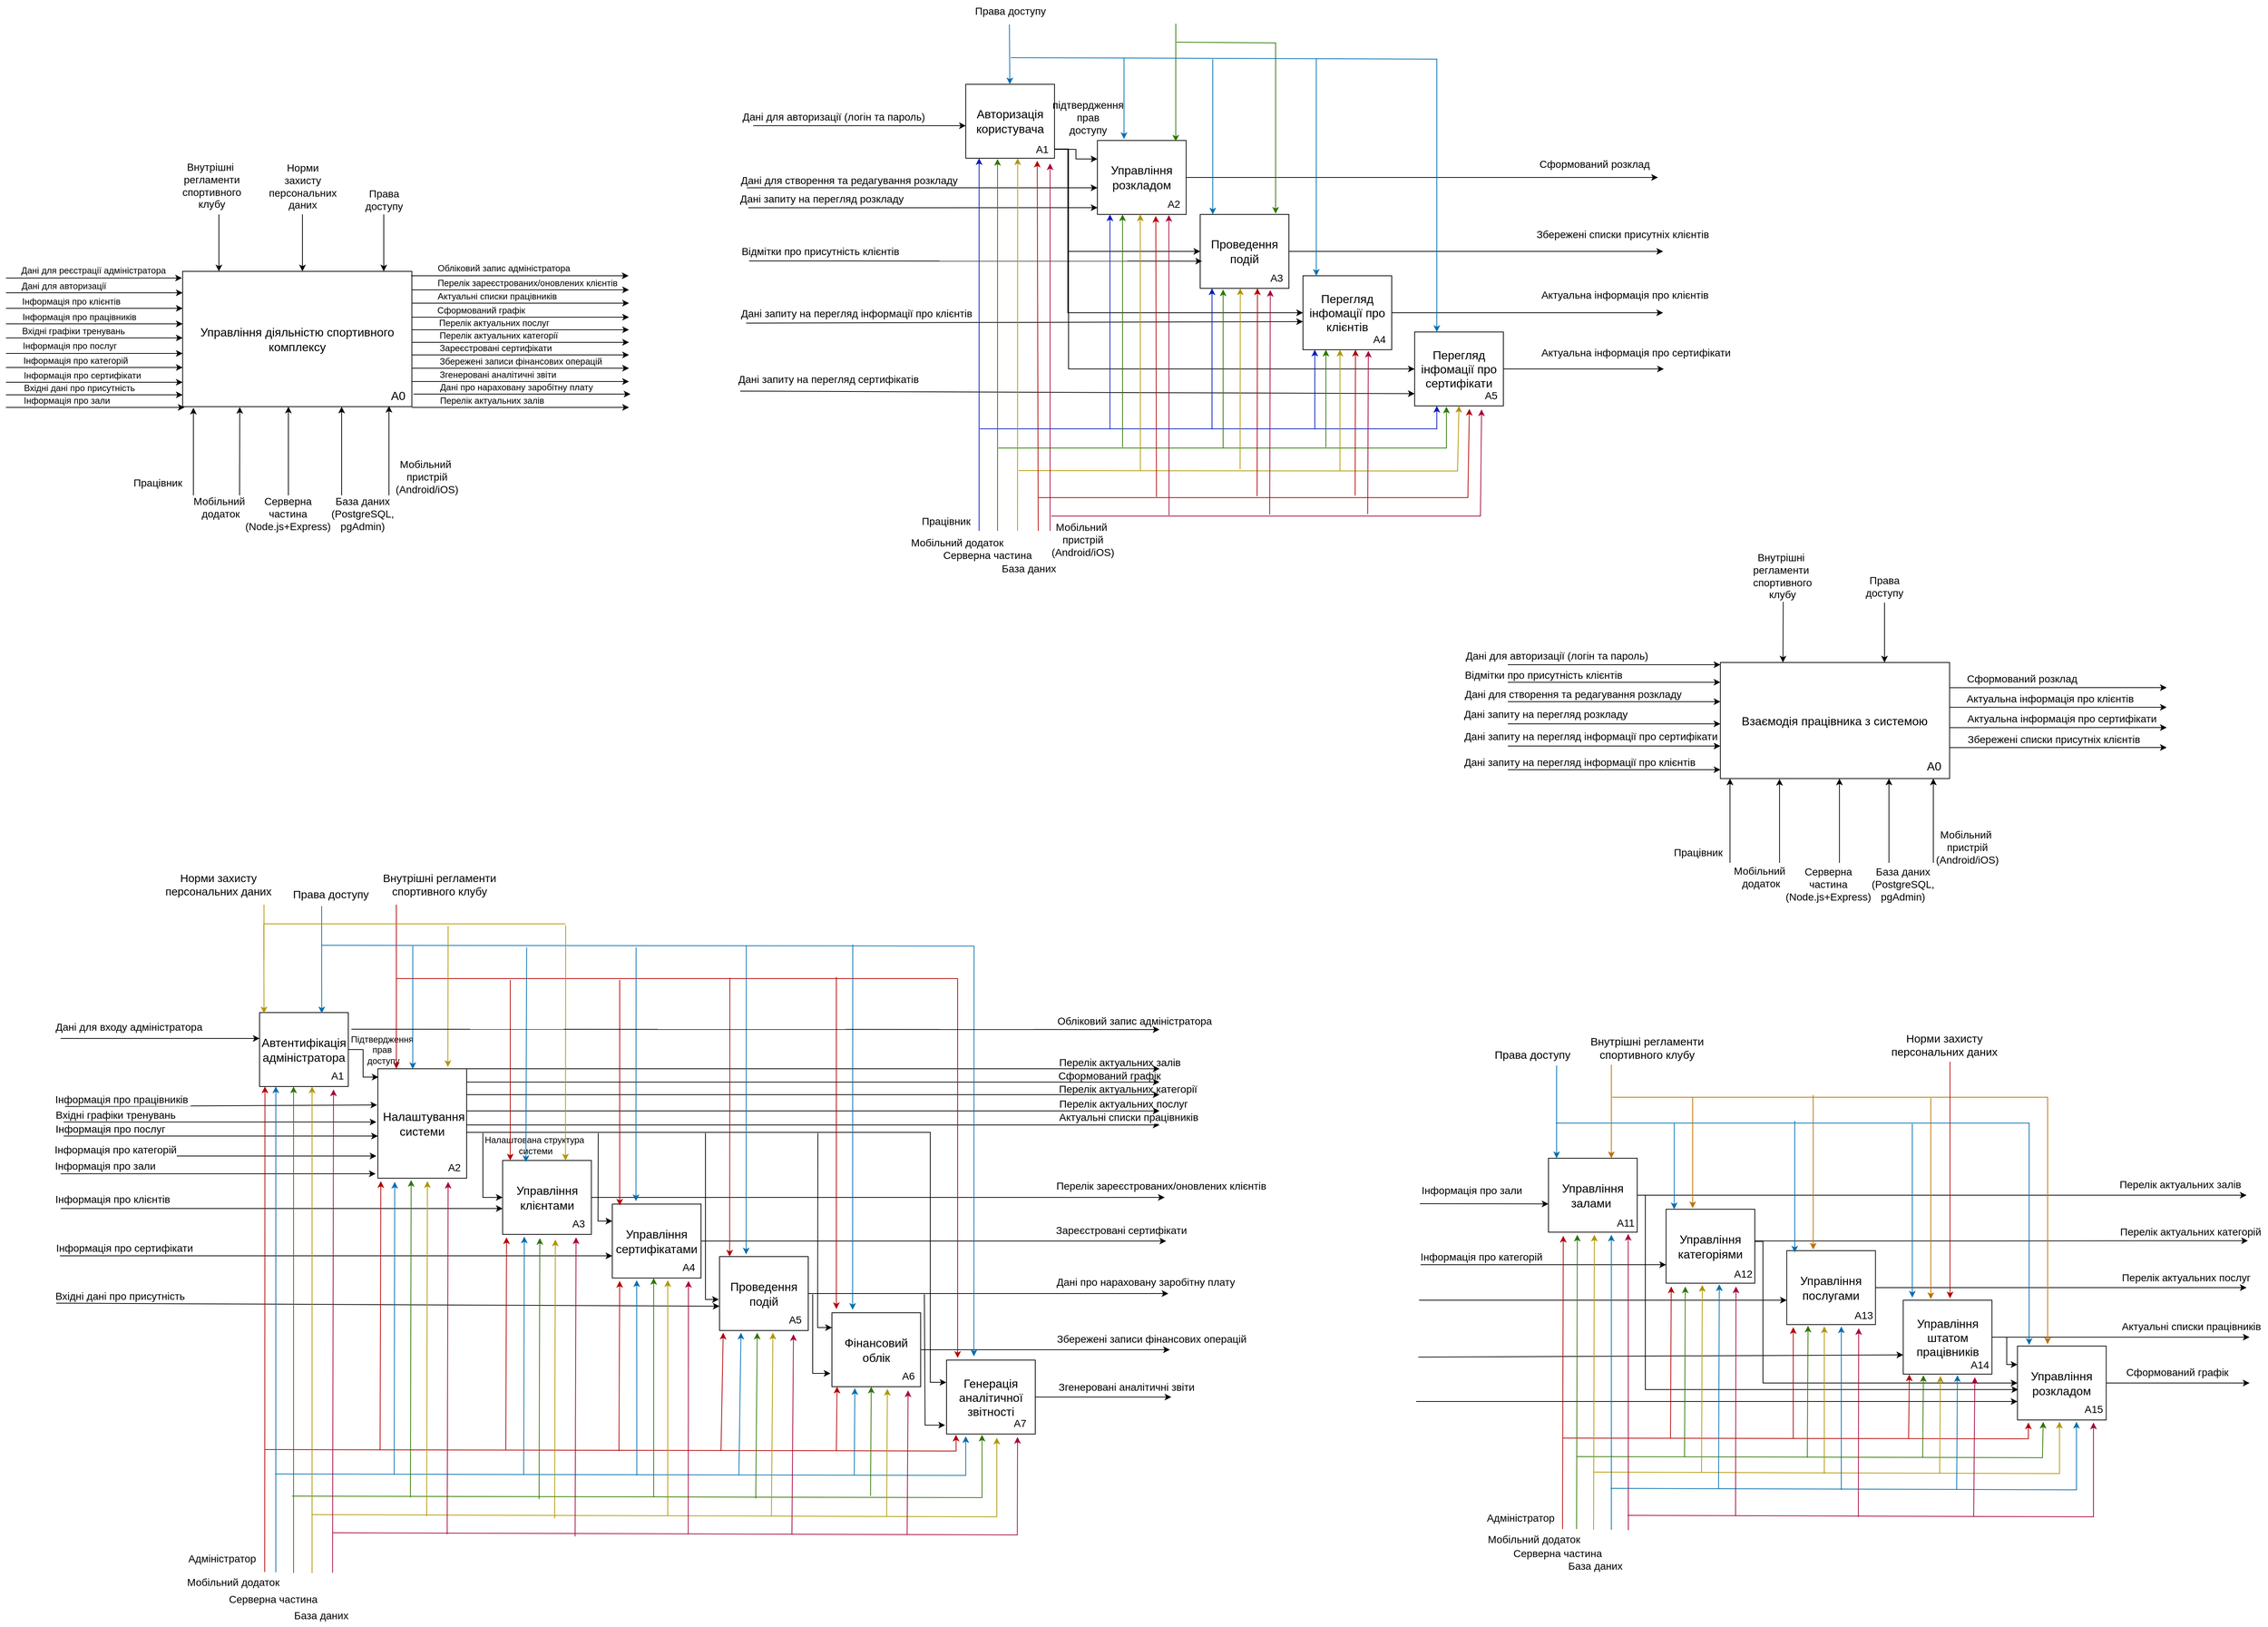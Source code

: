 <mxfile version="27.1.4" pages="6">
  <diagram name="Сторінка-1" id="LKBYw8e8NnL7BkNIfb_5">
    <mxGraphModel dx="-662" dy="5290" grid="0" gridSize="10" guides="1" tooltips="1" connect="1" arrows="1" fold="1" page="1" pageScale="1" pageWidth="827" pageHeight="1169" math="0" shadow="0">
      <root>
        <mxCell id="0" />
        <mxCell id="1" parent="0" />
        <mxCell id="MrTdV5ZmOYGLUX4Q-7Xx-704" value="&lt;font style=&quot;font-size: 16px;&quot;&gt;Управління діяльністю спортивного комплексу&lt;br&gt;&lt;/font&gt;" style="rounded=0;whiteSpace=wrap;html=1;" parent="1" vertex="1">
          <mxGeometry x="4478.97" y="-3087" width="310" height="183" as="geometry" />
        </mxCell>
        <mxCell id="MrTdV5ZmOYGLUX4Q-7Xx-706" value="" style="endArrow=classic;html=1;rounded=0;entryX=0;entryY=0;entryDx=0;entryDy=0;" parent="1" edge="1">
          <mxGeometry width="50" height="50" relative="1" as="geometry">
            <mxPoint x="4640.999" y="-3164" as="sourcePoint" />
            <mxPoint x="4640.999" y="-3087.003" as="targetPoint" />
          </mxGeometry>
        </mxCell>
        <mxCell id="MrTdV5ZmOYGLUX4Q-7Xx-707" value="&lt;div style=&quot;font-size: 14px;&quot;&gt;Норми&lt;/div&gt;&lt;div style=&quot;font-size: 14px;&quot;&gt;захисту&lt;/div&gt;&lt;div style=&quot;font-size: 14px;&quot;&gt;персональних&lt;/div&gt;&lt;div style=&quot;font-size: 14px;&quot;&gt;даних&lt;/div&gt;" style="edgeLabel;html=1;align=center;verticalAlign=middle;resizable=0;points=[];" parent="MrTdV5ZmOYGLUX4Q-7Xx-706" vertex="1" connectable="0">
          <mxGeometry x="-0.267" y="1" relative="1" as="geometry">
            <mxPoint x="-1" y="-66" as="offset" />
          </mxGeometry>
        </mxCell>
        <mxCell id="MrTdV5ZmOYGLUX4Q-7Xx-708" value="" style="endArrow=classic;html=1;rounded=0;entryX=0;entryY=0;entryDx=0;entryDy=0;" parent="1" edge="1">
          <mxGeometry width="50" height="50" relative="1" as="geometry">
            <mxPoint x="4750.969" y="-3164" as="sourcePoint" />
            <mxPoint x="4750.969" y="-3087.003" as="targetPoint" />
          </mxGeometry>
        </mxCell>
        <mxCell id="MrTdV5ZmOYGLUX4Q-7Xx-709" value="&lt;font style=&quot;font-size: 14px;&quot;&gt;Права&lt;/font&gt;&lt;div&gt;&lt;font style=&quot;font-size: 14px;&quot;&gt;доступу&lt;/font&gt;&lt;/div&gt;" style="edgeLabel;html=1;align=center;verticalAlign=middle;resizable=0;points=[];" parent="MrTdV5ZmOYGLUX4Q-7Xx-708" vertex="1" connectable="0">
          <mxGeometry x="0.267" relative="1" as="geometry">
            <mxPoint y="-69" as="offset" />
          </mxGeometry>
        </mxCell>
        <mxCell id="MrTdV5ZmOYGLUX4Q-7Xx-716" value="" style="endArrow=classic;html=1;rounded=0;" parent="1" edge="1">
          <mxGeometry width="50" height="50" relative="1" as="geometry">
            <mxPoint x="4240" y="-3037" as="sourcePoint" />
            <mxPoint x="4478.97" y="-3037" as="targetPoint" />
          </mxGeometry>
        </mxCell>
        <mxCell id="MrTdV5ZmOYGLUX4Q-7Xx-717" value="&lt;font style=&quot;font-size: 12px;&quot;&gt;Інформація про клієнтів&lt;/font&gt;" style="edgeLabel;html=1;align=center;verticalAlign=middle;resizable=0;points=[];" parent="MrTdV5ZmOYGLUX4Q-7Xx-716" vertex="1" connectable="0">
          <mxGeometry x="-0.478" y="-3" relative="1" as="geometry">
            <mxPoint x="25" y="-12" as="offset" />
          </mxGeometry>
        </mxCell>
        <mxCell id="MrTdV5ZmOYGLUX4Q-7Xx-718" value="" style="endArrow=classic;html=1;rounded=0;entryX=0;entryY=0.25;entryDx=0;entryDy=0;" parent="1" edge="1">
          <mxGeometry width="50" height="50" relative="1" as="geometry">
            <mxPoint x="4240" y="-2997" as="sourcePoint" />
            <mxPoint x="4478.969" y="-2997" as="targetPoint" />
          </mxGeometry>
        </mxCell>
        <mxCell id="MrTdV5ZmOYGLUX4Q-7Xx-719" value="&lt;font style=&quot;font-size: 12px;&quot;&gt;Вхідні графіки тренувань&lt;/font&gt;" style="edgeLabel;html=1;align=center;verticalAlign=middle;resizable=0;points=[];" parent="MrTdV5ZmOYGLUX4Q-7Xx-718" vertex="1" connectable="0">
          <mxGeometry x="-0.478" y="-3" relative="1" as="geometry">
            <mxPoint x="28" y="-12" as="offset" />
          </mxGeometry>
        </mxCell>
        <mxCell id="MrTdV5ZmOYGLUX4Q-7Xx-720" value="" style="endArrow=classic;html=1;rounded=0;entryX=0.129;entryY=1.01;entryDx=0;entryDy=0;entryPerimeter=0;" parent="1" edge="1">
          <mxGeometry width="50" height="50" relative="1" as="geometry">
            <mxPoint x="4493.54" y="-2784" as="sourcePoint" />
            <mxPoint x="4493.54" y="-2902.499" as="targetPoint" />
          </mxGeometry>
        </mxCell>
        <mxCell id="MrTdV5ZmOYGLUX4Q-7Xx-722" value="" style="endArrow=classic;html=1;rounded=0;entryX=0.129;entryY=1.01;entryDx=0;entryDy=0;entryPerimeter=0;" parent="1" edge="1">
          <mxGeometry width="50" height="50" relative="1" as="geometry">
            <mxPoint x="4556" y="-2784" as="sourcePoint" />
            <mxPoint x="4556.229" y="-2903.503" as="targetPoint" />
          </mxGeometry>
        </mxCell>
        <mxCell id="MrTdV5ZmOYGLUX4Q-7Xx-724" value="" style="endArrow=classic;html=1;rounded=0;entryX=0.129;entryY=1.01;entryDx=0;entryDy=0;entryPerimeter=0;" parent="1" edge="1">
          <mxGeometry width="50" height="50" relative="1" as="geometry">
            <mxPoint x="4622" y="-2784" as="sourcePoint" />
            <mxPoint x="4621.999" y="-2904.003" as="targetPoint" />
          </mxGeometry>
        </mxCell>
        <mxCell id="MrTdV5ZmOYGLUX4Q-7Xx-726" value="" style="endArrow=classic;html=1;rounded=0;exitX=1;exitY=0.25;exitDx=0;exitDy=0;" parent="1" edge="1">
          <mxGeometry width="50" height="50" relative="1" as="geometry">
            <mxPoint x="4788.969" y="-3062" as="sourcePoint" />
            <mxPoint x="5082.54" y="-3062" as="targetPoint" />
          </mxGeometry>
        </mxCell>
        <mxCell id="MrTdV5ZmOYGLUX4Q-7Xx-727" value="&lt;div style=&quot;&quot;&gt;&lt;font style=&quot;font-size: 12px;&quot;&gt;Перелік зареєстрованих/оновлених клієнтів&lt;/font&gt;&lt;/div&gt;" style="edgeLabel;html=1;align=center;verticalAlign=middle;resizable=0;points=[];" parent="MrTdV5ZmOYGLUX4Q-7Xx-726" vertex="1" connectable="0">
          <mxGeometry x="-0.045" relative="1" as="geometry">
            <mxPoint x="16" y="-9" as="offset" />
          </mxGeometry>
        </mxCell>
        <mxCell id="rAbzA0NwDfiBDL7ndDpG-1" value="&lt;font style=&quot;font-size: 16px;&quot;&gt;А0&lt;/font&gt;" style="text;html=1;align=center;verticalAlign=middle;resizable=0;points=[];autosize=1;strokeColor=none;fillColor=none;" parent="1" vertex="1">
          <mxGeometry x="4750.97" y="-2935" width="38" height="31" as="geometry" />
        </mxCell>
        <mxCell id="rAbzA0NwDfiBDL7ndDpG-2" value="" style="endArrow=classic;html=1;rounded=0;entryX=0;entryY=0.25;entryDx=0;entryDy=0;" parent="1" edge="1">
          <mxGeometry width="50" height="50" relative="1" as="geometry">
            <mxPoint x="4240" y="-3016" as="sourcePoint" />
            <mxPoint x="4478.971" y="-3016" as="targetPoint" />
          </mxGeometry>
        </mxCell>
        <mxCell id="rAbzA0NwDfiBDL7ndDpG-3" value="&lt;font style=&quot;font-size: 12px;&quot;&gt;Інформація про працівників&lt;/font&gt;" style="edgeLabel;html=1;align=center;verticalAlign=middle;resizable=0;points=[];" parent="rAbzA0NwDfiBDL7ndDpG-2" vertex="1" connectable="0">
          <mxGeometry x="-0.478" y="-3" relative="1" as="geometry">
            <mxPoint x="36" y="-12" as="offset" />
          </mxGeometry>
        </mxCell>
        <mxCell id="rAbzA0NwDfiBDL7ndDpG-4" value="" style="endArrow=classic;html=1;rounded=0;entryX=0;entryY=0.25;entryDx=0;entryDy=0;" parent="1" edge="1">
          <mxGeometry width="50" height="50" relative="1" as="geometry">
            <mxPoint x="4240" y="-2976" as="sourcePoint" />
            <mxPoint x="4478.97" y="-2976" as="targetPoint" />
          </mxGeometry>
        </mxCell>
        <mxCell id="rAbzA0NwDfiBDL7ndDpG-5" value="&lt;font style=&quot;font-size: 12px;&quot;&gt;Інформація про послуг&lt;/font&gt;" style="edgeLabel;html=1;align=center;verticalAlign=middle;resizable=0;points=[];" parent="rAbzA0NwDfiBDL7ndDpG-4" vertex="1" connectable="0">
          <mxGeometry x="-0.478" y="-3" relative="1" as="geometry">
            <mxPoint x="23" y="-13" as="offset" />
          </mxGeometry>
        </mxCell>
        <mxCell id="rAbzA0NwDfiBDL7ndDpG-6" value="" style="endArrow=classic;html=1;rounded=0;entryX=0;entryY=0.25;entryDx=0;entryDy=0;" parent="1" edge="1">
          <mxGeometry width="50" height="50" relative="1" as="geometry">
            <mxPoint x="4240" y="-2937" as="sourcePoint" />
            <mxPoint x="4478.97" y="-2937" as="targetPoint" />
          </mxGeometry>
        </mxCell>
        <mxCell id="rAbzA0NwDfiBDL7ndDpG-7" value="&lt;font style=&quot;font-size: 12px;&quot;&gt;Інформація про сертифікати&lt;/font&gt;" style="edgeLabel;html=1;align=center;verticalAlign=middle;resizable=0;points=[];" parent="rAbzA0NwDfiBDL7ndDpG-6" vertex="1" connectable="0">
          <mxGeometry x="-0.478" y="-3" relative="1" as="geometry">
            <mxPoint x="40" y="-12" as="offset" />
          </mxGeometry>
        </mxCell>
        <mxCell id="rAbzA0NwDfiBDL7ndDpG-8" value="" style="endArrow=classic;html=1;rounded=0;entryX=0.129;entryY=1.01;entryDx=0;entryDy=0;entryPerimeter=0;" parent="1" edge="1">
          <mxGeometry width="50" height="50" relative="1" as="geometry">
            <mxPoint x="4694.001" y="-2784" as="sourcePoint" />
            <mxPoint x="4694" y="-2904.0" as="targetPoint" />
          </mxGeometry>
        </mxCell>
        <mxCell id="rAbzA0NwDfiBDL7ndDpG-12" value="" style="endArrow=classic;html=1;rounded=0;exitX=1;exitY=0.25;exitDx=0;exitDy=0;" parent="1" edge="1">
          <mxGeometry width="50" height="50" relative="1" as="geometry">
            <mxPoint x="4788.97" y="-3044" as="sourcePoint" />
            <mxPoint x="5082.541" y="-3044" as="targetPoint" />
          </mxGeometry>
        </mxCell>
        <mxCell id="rAbzA0NwDfiBDL7ndDpG-13" value="&lt;div style=&quot;&quot;&gt;&lt;font style=&quot;font-size: 12px;&quot;&gt;Актуальні списки працівників&lt;/font&gt;&lt;/div&gt;" style="edgeLabel;html=1;align=center;verticalAlign=middle;resizable=0;points=[];" parent="rAbzA0NwDfiBDL7ndDpG-12" vertex="1" connectable="0">
          <mxGeometry x="-0.045" relative="1" as="geometry">
            <mxPoint x="-25" y="-9" as="offset" />
          </mxGeometry>
        </mxCell>
        <mxCell id="rAbzA0NwDfiBDL7ndDpG-14" value="" style="endArrow=classic;html=1;rounded=0;exitX=1;exitY=0.25;exitDx=0;exitDy=0;" parent="1" edge="1">
          <mxGeometry width="50" height="50" relative="1" as="geometry">
            <mxPoint x="4788.97" y="-3025" as="sourcePoint" />
            <mxPoint x="5082.541" y="-3025" as="targetPoint" />
          </mxGeometry>
        </mxCell>
        <mxCell id="rAbzA0NwDfiBDL7ndDpG-15" value="&lt;div style=&quot;&quot;&gt;&lt;font style=&quot;font-size: 12px;&quot;&gt;Сформований графік&amp;nbsp;&lt;/font&gt;&lt;/div&gt;" style="edgeLabel;html=1;align=center;verticalAlign=middle;resizable=0;points=[];" parent="rAbzA0NwDfiBDL7ndDpG-14" vertex="1" connectable="0">
          <mxGeometry x="-0.045" relative="1" as="geometry">
            <mxPoint x="-45" y="-9" as="offset" />
          </mxGeometry>
        </mxCell>
        <mxCell id="rAbzA0NwDfiBDL7ndDpG-16" value="" style="endArrow=classic;html=1;rounded=0;exitX=1;exitY=0.25;exitDx=0;exitDy=0;" parent="1" edge="1">
          <mxGeometry width="50" height="50" relative="1" as="geometry">
            <mxPoint x="4788.97" y="-3008" as="sourcePoint" />
            <mxPoint x="5082.541" y="-3008" as="targetPoint" />
          </mxGeometry>
        </mxCell>
        <mxCell id="rAbzA0NwDfiBDL7ndDpG-17" value="&lt;div style=&quot;&quot;&gt;&lt;font style=&quot;font-size: 12px;&quot;&gt;Перелік актуальних послуг&lt;/font&gt;&lt;/div&gt;" style="edgeLabel;html=1;align=center;verticalAlign=middle;resizable=0;points=[];" parent="rAbzA0NwDfiBDL7ndDpG-16" vertex="1" connectable="0">
          <mxGeometry x="-0.045" relative="1" as="geometry">
            <mxPoint x="-29" y="-9" as="offset" />
          </mxGeometry>
        </mxCell>
        <mxCell id="rAbzA0NwDfiBDL7ndDpG-18" value="" style="endArrow=classic;html=1;rounded=0;exitX=1;exitY=0.25;exitDx=0;exitDy=0;" parent="1" edge="1">
          <mxGeometry width="50" height="50" relative="1" as="geometry">
            <mxPoint x="4788.97" y="-2991" as="sourcePoint" />
            <mxPoint x="5082.541" y="-2991" as="targetPoint" />
          </mxGeometry>
        </mxCell>
        <mxCell id="rAbzA0NwDfiBDL7ndDpG-19" value="&lt;div style=&quot;&quot;&gt;&lt;font style=&quot;font-size: 12px;&quot;&gt;Перелік актуальних категорії&lt;/font&gt;&lt;/div&gt;" style="edgeLabel;html=1;align=center;verticalAlign=middle;resizable=0;points=[];" parent="rAbzA0NwDfiBDL7ndDpG-18" vertex="1" connectable="0">
          <mxGeometry x="-0.045" relative="1" as="geometry">
            <mxPoint x="-23" y="-9" as="offset" />
          </mxGeometry>
        </mxCell>
        <mxCell id="rAbzA0NwDfiBDL7ndDpG-20" value="" style="endArrow=classic;html=1;rounded=0;exitX=1;exitY=0.25;exitDx=0;exitDy=0;" parent="1" edge="1">
          <mxGeometry width="50" height="50" relative="1" as="geometry">
            <mxPoint x="4788.97" y="-2974" as="sourcePoint" />
            <mxPoint x="5082.541" y="-2974" as="targetPoint" />
          </mxGeometry>
        </mxCell>
        <mxCell id="rAbzA0NwDfiBDL7ndDpG-21" value="&lt;div style=&quot;&quot;&gt;&lt;font style=&quot;font-size: 12px;&quot;&gt;Зареєстровані сертифікати&lt;/font&gt;&lt;/div&gt;" style="edgeLabel;html=1;align=center;verticalAlign=middle;resizable=0;points=[];" parent="rAbzA0NwDfiBDL7ndDpG-20" vertex="1" connectable="0">
          <mxGeometry x="-0.045" relative="1" as="geometry">
            <mxPoint x="-27" y="-9" as="offset" />
          </mxGeometry>
        </mxCell>
        <mxCell id="gLTpL3L3AigrkN_Ruazq-25" style="edgeStyle=orthogonalEdgeStyle;rounded=0;orthogonalLoop=1;jettySize=auto;html=1;entryX=-0.002;entryY=0.302;entryDx=0;entryDy=0;entryPerimeter=0;" parent="1" source="rAbzA0NwDfiBDL7ndDpG-22" target="rAbzA0NwDfiBDL7ndDpG-32" edge="1">
          <mxGeometry relative="1" as="geometry">
            <mxPoint x="5499" y="-1596.5" as="targetPoint" />
            <Array as="points">
              <mxPoint x="5490" y="-1922.5" />
              <mxPoint x="5490" y="-1584.5" />
              <mxPoint x="5499" y="-1584.5" />
            </Array>
          </mxGeometry>
        </mxCell>
        <mxCell id="rAbzA0NwDfiBDL7ndDpG-22" value="&lt;font style=&quot;font-size: 16px;&quot;&gt;&amp;nbsp;Налаштування системи&lt;/font&gt;" style="rounded=0;whiteSpace=wrap;html=1;" parent="1" vertex="1">
          <mxGeometry x="4743" y="-2008.5" width="120" height="148" as="geometry" />
        </mxCell>
        <mxCell id="rAbzA0NwDfiBDL7ndDpG-23" value="&lt;font style=&quot;font-size: 14px;&quot;&gt;А2&lt;/font&gt;" style="text;html=1;align=center;verticalAlign=middle;resizable=0;points=[];autosize=1;strokeColor=none;fillColor=none;" parent="1" vertex="1">
          <mxGeometry x="4828" y="-1889.5" width="35" height="29" as="geometry" />
        </mxCell>
        <mxCell id="Usexa7eesqKGSLtGeOsx-2" style="edgeStyle=orthogonalEdgeStyle;rounded=0;orthogonalLoop=1;jettySize=auto;html=1;" parent="1" source="rAbzA0NwDfiBDL7ndDpG-24" edge="1">
          <mxGeometry relative="1" as="geometry">
            <mxPoint x="5807" y="-1834.5" as="targetPoint" />
          </mxGeometry>
        </mxCell>
        <mxCell id="rAbzA0NwDfiBDL7ndDpG-24" value="&lt;font style=&quot;font-size: 16px;&quot;&gt;Управління клієнтами&lt;/font&gt;" style="rounded=0;whiteSpace=wrap;html=1;" parent="1" vertex="1">
          <mxGeometry x="4911.7" y="-1884.5" width="120" height="100" as="geometry" />
        </mxCell>
        <mxCell id="rAbzA0NwDfiBDL7ndDpG-25" value="&lt;font style=&quot;font-size: 14px;&quot;&gt;А3&lt;/font&gt;" style="text;html=1;align=center;verticalAlign=middle;resizable=0;points=[];autosize=1;strokeColor=none;fillColor=none;" parent="1" vertex="1">
          <mxGeometry x="4996.7" y="-1813.5" width="35" height="29" as="geometry" />
        </mxCell>
        <mxCell id="Usexa7eesqKGSLtGeOsx-3" style="edgeStyle=orthogonalEdgeStyle;rounded=0;orthogonalLoop=1;jettySize=auto;html=1;" parent="1" source="rAbzA0NwDfiBDL7ndDpG-26" edge="1">
          <mxGeometry relative="1" as="geometry">
            <mxPoint x="5809" y="-1775.5" as="targetPoint" />
          </mxGeometry>
        </mxCell>
        <mxCell id="rAbzA0NwDfiBDL7ndDpG-26" value="&lt;font style=&quot;font-size: 16px;&quot;&gt;Управління сертифікатами&lt;/font&gt;" style="rounded=0;whiteSpace=wrap;html=1;" parent="1" vertex="1">
          <mxGeometry x="5060.0" y="-1825.5" width="120" height="100" as="geometry" />
        </mxCell>
        <mxCell id="rAbzA0NwDfiBDL7ndDpG-27" value="&lt;font style=&quot;font-size: 14px;&quot;&gt;А4&lt;/font&gt;" style="text;html=1;align=center;verticalAlign=middle;resizable=0;points=[];autosize=1;strokeColor=none;fillColor=none;" parent="1" vertex="1">
          <mxGeometry x="5145" y="-1754.5" width="35" height="29" as="geometry" />
        </mxCell>
        <mxCell id="Usexa7eesqKGSLtGeOsx-6" style="edgeStyle=orthogonalEdgeStyle;rounded=0;orthogonalLoop=1;jettySize=auto;html=1;" parent="1" source="rAbzA0NwDfiBDL7ndDpG-28" edge="1">
          <mxGeometry relative="1" as="geometry">
            <mxPoint x="5812" y="-1704.5" as="targetPoint" />
          </mxGeometry>
        </mxCell>
        <mxCell id="rAbzA0NwDfiBDL7ndDpG-28" value="&lt;font style=&quot;font-size: 16px;&quot;&gt;Проведення подій&lt;/font&gt;" style="rounded=0;whiteSpace=wrap;html=1;" parent="1" vertex="1">
          <mxGeometry x="5205" y="-1754.5" width="120" height="100" as="geometry" />
        </mxCell>
        <mxCell id="rAbzA0NwDfiBDL7ndDpG-29" value="&lt;font style=&quot;font-size: 14px;&quot;&gt;А5&lt;/font&gt;" style="text;html=1;align=center;verticalAlign=middle;resizable=0;points=[];autosize=1;strokeColor=none;fillColor=none;" parent="1" vertex="1">
          <mxGeometry x="5289.2" y="-1683.5" width="35" height="29" as="geometry" />
        </mxCell>
        <mxCell id="Usexa7eesqKGSLtGeOsx-4" style="edgeStyle=orthogonalEdgeStyle;rounded=0;orthogonalLoop=1;jettySize=auto;html=1;" parent="1" source="rAbzA0NwDfiBDL7ndDpG-30" edge="1">
          <mxGeometry relative="1" as="geometry">
            <mxPoint x="5814" y="-1628.5" as="targetPoint" />
          </mxGeometry>
        </mxCell>
        <mxCell id="rAbzA0NwDfiBDL7ndDpG-30" value="&lt;font style=&quot;font-size: 16px;&quot;&gt;Фінансовий облік&lt;/font&gt;" style="rounded=0;whiteSpace=wrap;html=1;" parent="1" vertex="1">
          <mxGeometry x="5357" y="-1678.5" width="120" height="100" as="geometry" />
        </mxCell>
        <mxCell id="Usexa7eesqKGSLtGeOsx-5" style="edgeStyle=orthogonalEdgeStyle;rounded=0;orthogonalLoop=1;jettySize=auto;html=1;" parent="1" source="rAbzA0NwDfiBDL7ndDpG-32" edge="1">
          <mxGeometry relative="1" as="geometry">
            <mxPoint x="5816" y="-1564.5" as="targetPoint" />
          </mxGeometry>
        </mxCell>
        <mxCell id="rAbzA0NwDfiBDL7ndDpG-32" value="&lt;font style=&quot;font-size: 16px;&quot;&gt;Генерація аналітичної звітності&lt;/font&gt;" style="rounded=0;whiteSpace=wrap;html=1;" parent="1" vertex="1">
          <mxGeometry x="5512" y="-1614.5" width="120" height="100" as="geometry" />
        </mxCell>
        <mxCell id="rAbzA0NwDfiBDL7ndDpG-33" value="&lt;font style=&quot;font-size: 14px;&quot;&gt;А7&lt;/font&gt;" style="text;html=1;align=center;verticalAlign=middle;resizable=0;points=[];autosize=1;strokeColor=none;fillColor=none;" parent="1" vertex="1">
          <mxGeometry x="5593" y="-1543.5" width="35" height="29" as="geometry" />
        </mxCell>
        <mxCell id="rAbzA0NwDfiBDL7ndDpG-40" value="&lt;div&gt;&lt;span&gt;&lt;font style=&quot;font-size: 15px;&quot;&gt;Внутрішні&amp;nbsp;&lt;/font&gt;&lt;/span&gt;&lt;span style=&quot;font-size: 15px; background-color: transparent; color: light-dark(rgb(0, 0, 0), rgb(255, 255, 255));&quot;&gt;регламенти&lt;/span&gt;&lt;/div&gt;&lt;div&gt;&lt;span&gt;&lt;font style=&quot;font-size: 15px;&quot;&gt;спортивного&amp;nbsp;&lt;/font&gt;&lt;/span&gt;&lt;span style=&quot;font-size: 15px; background-color: transparent; color: light-dark(rgb(0, 0, 0), rgb(255, 255, 255));&quot;&gt;клубу&lt;/span&gt;&lt;/div&gt;" style="text;html=1;align=center;verticalAlign=middle;resizable=0;points=[];autosize=1;strokeColor=none;fillColor=none;fontSize=14;" parent="1" vertex="1">
          <mxGeometry x="4740.7" y="-2282.5" width="171" height="48" as="geometry" />
        </mxCell>
        <mxCell id="567ZxrDnGTruTu51wz8L-60" value="&lt;font style=&quot;font-size: 15px;&quot;&gt;Норми&amp;nbsp;&lt;/font&gt;&lt;span style=&quot;font-size: 15px; background-color: transparent; color: light-dark(rgb(0, 0, 0), rgb(255, 255, 255));&quot;&gt;захисту&lt;/span&gt;&lt;div&gt;&lt;font style=&quot;font-size: 15px;&quot;&gt;персональних&amp;nbsp;&lt;/font&gt;&lt;span style=&quot;font-size: 15px; background-color: transparent; color: light-dark(rgb(0, 0, 0), rgb(255, 255, 255));&quot;&gt;даних&lt;/span&gt;&lt;/div&gt;" style="text;html=1;align=center;verticalAlign=middle;resizable=0;points=[];autosize=1;strokeColor=none;fillColor=none;" parent="1" vertex="1">
          <mxGeometry x="4446" y="-2282.5" width="162" height="48" as="geometry" />
        </mxCell>
        <mxCell id="567ZxrDnGTruTu51wz8L-63" value="&lt;font style=&quot;font-size: 15px;&quot;&gt;Права&amp;nbsp;&lt;/font&gt;&lt;span style=&quot;font-size: 15px; background-color: transparent; color: light-dark(rgb(0, 0, 0), rgb(255, 255, 255));&quot;&gt;доступу&lt;/span&gt;" style="text;html=1;align=center;verticalAlign=middle;resizable=0;points=[];autosize=1;strokeColor=none;fillColor=none;" parent="1" vertex="1">
          <mxGeometry x="4618" y="-2260.5" width="121" height="30" as="geometry" />
        </mxCell>
        <mxCell id="567ZxrDnGTruTu51wz8L-66" value="&lt;font style=&quot;font-size: 14px;&quot;&gt;Адміністратор&lt;/font&gt;" style="text;html=1;align=center;verticalAlign=middle;resizable=0;points=[];autosize=1;strokeColor=none;fillColor=none;" parent="1" vertex="1">
          <mxGeometry x="4477" y="-1360.5" width="110" height="29" as="geometry" />
        </mxCell>
        <mxCell id="567ZxrDnGTruTu51wz8L-68" value="&lt;span style=&quot;font-size: 14px;&quot;&gt;Мобільний додаток&lt;/span&gt;" style="text;html=1;align=center;verticalAlign=middle;resizable=0;points=[];autosize=1;strokeColor=none;fillColor=none;" parent="1" vertex="1">
          <mxGeometry x="4475" y="-1328.5" width="143" height="29" as="geometry" />
        </mxCell>
        <mxCell id="567ZxrDnGTruTu51wz8L-88" value="&lt;font style=&quot;font-size: 14px;&quot;&gt;Серверна частина&lt;/font&gt;" style="text;html=1;align=center;verticalAlign=middle;resizable=0;points=[];autosize=1;strokeColor=none;fillColor=none;" parent="1" vertex="1">
          <mxGeometry x="4532" y="-1305.5" width="138" height="29" as="geometry" />
        </mxCell>
        <mxCell id="567ZxrDnGTruTu51wz8L-96" value="&lt;font style=&quot;font-size: 14px;&quot;&gt;База даних&lt;/font&gt;" style="text;html=1;align=center;verticalAlign=middle;resizable=0;points=[];autosize=1;strokeColor=none;fillColor=none;" parent="1" vertex="1">
          <mxGeometry x="4620" y="-1283.5" width="91" height="29" as="geometry" />
        </mxCell>
        <mxCell id="7g-66UExubdmyQNaAy8H-2" value="" style="endArrow=classic;html=1;rounded=0;entryX=0;entryY=0.25;entryDx=0;entryDy=0;" parent="1" edge="1">
          <mxGeometry width="50" height="50" relative="1" as="geometry">
            <mxPoint x="4240" y="-2957" as="sourcePoint" />
            <mxPoint x="4478.97" y="-2957" as="targetPoint" />
          </mxGeometry>
        </mxCell>
        <mxCell id="7g-66UExubdmyQNaAy8H-3" value="&lt;font style=&quot;font-size: 12px;&quot;&gt;Інформація про категорій&lt;/font&gt;" style="edgeLabel;html=1;align=center;verticalAlign=middle;resizable=0;points=[];" parent="7g-66UExubdmyQNaAy8H-2" vertex="1" connectable="0">
          <mxGeometry x="-0.478" y="-3" relative="1" as="geometry">
            <mxPoint x="31" y="-12" as="offset" />
          </mxGeometry>
        </mxCell>
        <mxCell id="7g-66UExubdmyQNaAy8H-4" value="" style="endArrow=classic;html=1;rounded=0;entryX=0;entryY=0.25;entryDx=0;entryDy=0;" parent="1" edge="1">
          <mxGeometry width="50" height="50" relative="1" as="geometry">
            <mxPoint x="4240" y="-2920" as="sourcePoint" />
            <mxPoint x="4478.97" y="-2920" as="targetPoint" />
          </mxGeometry>
        </mxCell>
        <mxCell id="7g-66UExubdmyQNaAy8H-5" value="&lt;font style=&quot;font-size: 12px;&quot;&gt;Вхідні дані про присутність&lt;/font&gt;" style="edgeLabel;html=1;align=center;verticalAlign=middle;resizable=0;points=[];" parent="7g-66UExubdmyQNaAy8H-4" vertex="1" connectable="0">
          <mxGeometry x="-0.478" y="-3" relative="1" as="geometry">
            <mxPoint x="36" y="-12" as="offset" />
          </mxGeometry>
        </mxCell>
        <mxCell id="7g-66UExubdmyQNaAy8H-6" value="" style="endArrow=classic;html=1;rounded=0;exitX=1;exitY=0.25;exitDx=0;exitDy=0;" parent="1" edge="1">
          <mxGeometry width="50" height="50" relative="1" as="geometry">
            <mxPoint x="4788.97" y="-2956" as="sourcePoint" />
            <mxPoint x="5082.541" y="-2956" as="targetPoint" />
          </mxGeometry>
        </mxCell>
        <mxCell id="7g-66UExubdmyQNaAy8H-7" value="&lt;div style=&quot;&quot;&gt;&lt;font style=&quot;font-size: 12px;&quot;&gt;Збережені записи фінансових операцій&lt;/font&gt;&lt;/div&gt;" style="edgeLabel;html=1;align=center;verticalAlign=middle;resizable=0;points=[];" parent="7g-66UExubdmyQNaAy8H-6" vertex="1" connectable="0">
          <mxGeometry x="-0.045" relative="1" as="geometry">
            <mxPoint x="7" y="-9" as="offset" />
          </mxGeometry>
        </mxCell>
        <mxCell id="7g-66UExubdmyQNaAy8H-8" value="" style="endArrow=classic;html=1;rounded=0;exitX=1;exitY=0.25;exitDx=0;exitDy=0;" parent="1" edge="1">
          <mxGeometry width="50" height="50" relative="1" as="geometry">
            <mxPoint x="4788.97" y="-2938" as="sourcePoint" />
            <mxPoint x="5082.541" y="-2938" as="targetPoint" />
          </mxGeometry>
        </mxCell>
        <mxCell id="7g-66UExubdmyQNaAy8H-9" value="&lt;div style=&quot;&quot;&gt;&lt;font style=&quot;font-size: 12px;&quot;&gt;Згенеровані аналітичні звіти&lt;/font&gt;&lt;/div&gt;" style="edgeLabel;html=1;align=center;verticalAlign=middle;resizable=0;points=[];" parent="7g-66UExubdmyQNaAy8H-8" vertex="1" connectable="0">
          <mxGeometry x="-0.045" relative="1" as="geometry">
            <mxPoint x="-24" y="-9" as="offset" />
          </mxGeometry>
        </mxCell>
        <mxCell id="7g-66UExubdmyQNaAy8H-10" value="&lt;font style=&quot;font-size: 16px;&quot;&gt;Автентифікація&lt;/font&gt;&lt;div&gt;&lt;font style=&quot;font-size: 16px;&quot;&gt;адміністратора&lt;/font&gt;&lt;/div&gt;" style="rounded=0;whiteSpace=wrap;html=1;" parent="1" vertex="1">
          <mxGeometry x="4583" y="-2084.5" width="120" height="100" as="geometry" />
        </mxCell>
        <mxCell id="7g-66UExubdmyQNaAy8H-11" value="&lt;font style=&quot;font-size: 14px;&quot;&gt;А1&lt;/font&gt;" style="text;html=1;align=center;verticalAlign=middle;resizable=0;points=[];autosize=1;strokeColor=none;fillColor=none;" parent="1" vertex="1">
          <mxGeometry x="4670" y="-2013.5" width="35" height="29" as="geometry" />
        </mxCell>
        <mxCell id="7g-66UExubdmyQNaAy8H-12" value="" style="endArrow=classic;html=1;rounded=0;exitX=1;exitY=0.25;exitDx=0;exitDy=0;" parent="1" edge="1">
          <mxGeometry width="50" height="50" relative="1" as="geometry">
            <mxPoint x="4791" y="-2921" as="sourcePoint" />
            <mxPoint x="5084.571" y="-2921" as="targetPoint" />
          </mxGeometry>
        </mxCell>
        <mxCell id="7g-66UExubdmyQNaAy8H-13" value="&lt;div style=&quot;&quot;&gt;&lt;font style=&quot;font-size: 12px;&quot;&gt;Дані про нараховану заробітну плату&lt;/font&gt;&lt;/div&gt;" style="edgeLabel;html=1;align=center;verticalAlign=middle;resizable=0;points=[];" parent="7g-66UExubdmyQNaAy8H-12" vertex="1" connectable="0">
          <mxGeometry x="-0.045" relative="1" as="geometry">
            <mxPoint x="-1" y="-9" as="offset" />
          </mxGeometry>
        </mxCell>
        <mxCell id="7g-66UExubdmyQNaAy8H-14" value="" style="endArrow=classic;html=1;rounded=0;" parent="1" edge="1">
          <mxGeometry width="50" height="50" relative="1" as="geometry">
            <mxPoint x="4240" y="-3058" as="sourcePoint" />
            <mxPoint x="4478.97" y="-3058" as="targetPoint" />
          </mxGeometry>
        </mxCell>
        <mxCell id="7g-66UExubdmyQNaAy8H-15" value="&lt;font style=&quot;font-size: 12px;&quot;&gt;Дані для авторизації&lt;/font&gt;" style="edgeLabel;html=1;align=center;verticalAlign=middle;resizable=0;points=[];" parent="7g-66UExubdmyQNaAy8H-14" vertex="1" connectable="0">
          <mxGeometry x="-0.478" y="-3" relative="1" as="geometry">
            <mxPoint x="15" y="-12" as="offset" />
          </mxGeometry>
        </mxCell>
        <mxCell id="7g-66UExubdmyQNaAy8H-20" value="" style="endArrow=classic;html=1;rounded=0;" parent="1" edge="1">
          <mxGeometry width="50" height="50" relative="1" as="geometry">
            <mxPoint x="4240" y="-3078" as="sourcePoint" />
            <mxPoint x="4478" y="-3078" as="targetPoint" />
          </mxGeometry>
        </mxCell>
        <mxCell id="7g-66UExubdmyQNaAy8H-21" value="&lt;font style=&quot;font-size: 12px;&quot;&gt;Дані для реєстрації адміністратора&lt;/font&gt;" style="edgeLabel;html=1;align=center;verticalAlign=middle;resizable=0;points=[];" parent="7g-66UExubdmyQNaAy8H-20" vertex="1" connectable="0">
          <mxGeometry x="-0.478" y="-3" relative="1" as="geometry">
            <mxPoint x="56" y="-13" as="offset" />
          </mxGeometry>
        </mxCell>
        <mxCell id="7g-66UExubdmyQNaAy8H-22" value="" style="endArrow=classic;html=1;rounded=0;exitX=1;exitY=0.25;exitDx=0;exitDy=0;" parent="1" edge="1">
          <mxGeometry width="50" height="50" relative="1" as="geometry">
            <mxPoint x="4788" y="-3081" as="sourcePoint" />
            <mxPoint x="5082" y="-3081" as="targetPoint" />
          </mxGeometry>
        </mxCell>
        <mxCell id="7g-66UExubdmyQNaAy8H-23" value="&lt;div style=&quot;&quot;&gt;&lt;font style=&quot;font-size: 12px;&quot;&gt;Обліковий запис адміністратора&lt;/font&gt;&lt;/div&gt;" style="edgeLabel;html=1;align=center;verticalAlign=middle;resizable=0;points=[];" parent="7g-66UExubdmyQNaAy8H-22" vertex="1" connectable="0">
          <mxGeometry x="-0.045" relative="1" as="geometry">
            <mxPoint x="-16" y="-10" as="offset" />
          </mxGeometry>
        </mxCell>
        <mxCell id="7g-66UExubdmyQNaAy8H-26" value="" style="endArrow=classic;html=1;rounded=0;" parent="1" edge="1">
          <mxGeometry width="50" height="50" relative="1" as="geometry">
            <mxPoint x="4314" y="-2049.5" as="sourcePoint" />
            <mxPoint x="4583" y="-2049.54" as="targetPoint" />
          </mxGeometry>
        </mxCell>
        <mxCell id="7g-66UExubdmyQNaAy8H-27" value="&lt;font style=&quot;font-size: 14px;&quot;&gt;Дані для входу адміністратора&lt;/font&gt;" style="edgeLabel;html=1;align=center;verticalAlign=middle;resizable=0;points=[];" parent="7g-66UExubdmyQNaAy8H-26" vertex="1" connectable="0">
          <mxGeometry x="-0.478" y="-3" relative="1" as="geometry">
            <mxPoint x="22" y="-19" as="offset" />
          </mxGeometry>
        </mxCell>
        <mxCell id="gLTpL3L3AigrkN_Ruazq-46" style="edgeStyle=orthogonalEdgeStyle;rounded=0;orthogonalLoop=1;jettySize=auto;html=1;" parent="1" edge="1">
          <mxGeometry relative="1" as="geometry">
            <mxPoint x="5800" y="-1932.5" as="targetPoint" />
            <mxPoint x="4863.0" y="-1932.5" as="sourcePoint" />
          </mxGeometry>
        </mxCell>
        <mxCell id="7g-66UExubdmyQNaAy8H-35" value="&lt;font style=&quot;font-size: 14px;&quot;&gt;А6&lt;/font&gt;" style="text;html=1;align=center;verticalAlign=middle;resizable=0;points=[];autosize=1;strokeColor=none;fillColor=none;" parent="1" vertex="1">
          <mxGeometry x="5442" y="-1607.5" width="35" height="29" as="geometry" />
        </mxCell>
        <mxCell id="0ZxhTQIhjQ1grkYR3HTF-1" value="" style="endArrow=classic;html=1;rounded=0;entryX=0;entryY=0.25;entryDx=0;entryDy=0;" parent="1" edge="1">
          <mxGeometry width="50" height="50" relative="1" as="geometry">
            <mxPoint x="4240" y="-2903" as="sourcePoint" />
            <mxPoint x="4481.54" y="-2903" as="targetPoint" />
          </mxGeometry>
        </mxCell>
        <mxCell id="0ZxhTQIhjQ1grkYR3HTF-2" value="&lt;font style=&quot;font-size: 12px;&quot;&gt;Інформація про зали&lt;/font&gt;" style="edgeLabel;html=1;align=center;verticalAlign=middle;resizable=0;points=[];" parent="0ZxhTQIhjQ1grkYR3HTF-1" vertex="1" connectable="0">
          <mxGeometry x="-0.478" y="-3" relative="1" as="geometry">
            <mxPoint x="19" y="-12" as="offset" />
          </mxGeometry>
        </mxCell>
        <mxCell id="0ZxhTQIhjQ1grkYR3HTF-3" value="" style="endArrow=classic;html=1;rounded=0;exitX=1;exitY=0.25;exitDx=0;exitDy=0;" parent="1" edge="1">
          <mxGeometry width="50" height="50" relative="1" as="geometry">
            <mxPoint x="4788.97" y="-2903" as="sourcePoint" />
            <mxPoint x="5082.541" y="-2903" as="targetPoint" />
          </mxGeometry>
        </mxCell>
        <mxCell id="0ZxhTQIhjQ1grkYR3HTF-4" value="&lt;div style=&quot;&quot;&gt;&lt;font style=&quot;font-size: 12px;&quot;&gt;Перелік актуальних залів&lt;/font&gt;&lt;/div&gt;" style="edgeLabel;html=1;align=center;verticalAlign=middle;resizable=0;points=[];" parent="0ZxhTQIhjQ1grkYR3HTF-3" vertex="1" connectable="0">
          <mxGeometry x="-0.045" relative="1" as="geometry">
            <mxPoint x="-32" y="-9" as="offset" />
          </mxGeometry>
        </mxCell>
        <mxCell id="gLTpL3L3AigrkN_Ruazq-1" value="" style="endArrow=classic;html=1;rounded=0;" parent="1" edge="1">
          <mxGeometry width="50" height="50" relative="1" as="geometry">
            <mxPoint x="4320" y="-1957.5" as="sourcePoint" />
            <mxPoint x="4742" y="-1959.5" as="targetPoint" />
          </mxGeometry>
        </mxCell>
        <mxCell id="gLTpL3L3AigrkN_Ruazq-2" value="&lt;font style=&quot;font-size: 14px;&quot;&gt;Інформація про працівників&amp;nbsp;&lt;/font&gt;" style="edgeLabel;html=1;align=center;verticalAlign=middle;resizable=0;points=[];" parent="gLTpL3L3AigrkN_Ruazq-1" vertex="1" connectable="0">
          <mxGeometry x="-0.478" y="-3" relative="1" as="geometry">
            <mxPoint x="-32" y="-12" as="offset" />
          </mxGeometry>
        </mxCell>
        <mxCell id="gLTpL3L3AigrkN_Ruazq-3" value="" style="endArrow=classic;html=1;rounded=0;" parent="1" edge="1">
          <mxGeometry width="50" height="50" relative="1" as="geometry">
            <mxPoint x="4318" y="-1936.5" as="sourcePoint" />
            <mxPoint x="4741" y="-1936.5" as="targetPoint" />
          </mxGeometry>
        </mxCell>
        <mxCell id="gLTpL3L3AigrkN_Ruazq-4" value="&lt;font style=&quot;font-size: 14px;&quot;&gt;Вхідні графіки тренувань&lt;/font&gt;" style="edgeLabel;html=1;align=center;verticalAlign=middle;resizable=0;points=[];" parent="gLTpL3L3AigrkN_Ruazq-3" vertex="1" connectable="0">
          <mxGeometry x="-0.478" y="-3" relative="1" as="geometry">
            <mxPoint x="-41" y="-13" as="offset" />
          </mxGeometry>
        </mxCell>
        <mxCell id="gLTpL3L3AigrkN_Ruazq-5" value="" style="endArrow=classic;html=1;rounded=0;" parent="1" edge="1">
          <mxGeometry width="50" height="50" relative="1" as="geometry">
            <mxPoint x="4318" y="-1917.5" as="sourcePoint" />
            <mxPoint x="4743" y="-1917.5" as="targetPoint" />
          </mxGeometry>
        </mxCell>
        <mxCell id="gLTpL3L3AigrkN_Ruazq-6" value="&lt;font style=&quot;font-size: 14px;&quot;&gt;Інформація про послуг&lt;/font&gt;" style="edgeLabel;html=1;align=center;verticalAlign=middle;resizable=0;points=[];" parent="gLTpL3L3AigrkN_Ruazq-5" vertex="1" connectable="0">
          <mxGeometry x="-0.478" y="-3" relative="1" as="geometry">
            <mxPoint x="-48" y="-13" as="offset" />
          </mxGeometry>
        </mxCell>
        <mxCell id="gLTpL3L3AigrkN_Ruazq-7" value="" style="endArrow=classic;html=1;rounded=0;" parent="1" edge="1">
          <mxGeometry width="50" height="50" relative="1" as="geometry">
            <mxPoint x="4313" y="-1890.5" as="sourcePoint" />
            <mxPoint x="4741" y="-1890.5" as="targetPoint" />
          </mxGeometry>
        </mxCell>
        <mxCell id="gLTpL3L3AigrkN_Ruazq-8" value="&lt;font style=&quot;font-size: 14px;&quot;&gt;Інформація про категорій&lt;/font&gt;" style="edgeLabel;html=1;align=center;verticalAlign=middle;resizable=0;points=[];" parent="gLTpL3L3AigrkN_Ruazq-7" vertex="1" connectable="0">
          <mxGeometry x="-0.478" y="-3" relative="1" as="geometry">
            <mxPoint x="-37" y="-12" as="offset" />
          </mxGeometry>
        </mxCell>
        <mxCell id="gLTpL3L3AigrkN_Ruazq-11" value="" style="endArrow=classic;html=1;rounded=0;" parent="1" edge="1">
          <mxGeometry width="50" height="50" relative="1" as="geometry">
            <mxPoint x="4314" y="-1866.5" as="sourcePoint" />
            <mxPoint x="4740" y="-1866.5" as="targetPoint" />
          </mxGeometry>
        </mxCell>
        <mxCell id="gLTpL3L3AigrkN_Ruazq-12" value="&lt;font style=&quot;font-size: 14px;&quot;&gt;Інформація про зали&lt;/font&gt;" style="edgeLabel;html=1;align=center;verticalAlign=middle;resizable=0;points=[];" parent="gLTpL3L3AigrkN_Ruazq-11" vertex="1" connectable="0">
          <mxGeometry x="-0.478" y="-3" relative="1" as="geometry">
            <mxPoint x="-51" y="-14" as="offset" />
          </mxGeometry>
        </mxCell>
        <mxCell id="gLTpL3L3AigrkN_Ruazq-13" value="" style="endArrow=classic;html=1;rounded=0;" parent="1" edge="1">
          <mxGeometry width="50" height="50" relative="1" as="geometry">
            <mxPoint x="4314" y="-1819.5" as="sourcePoint" />
            <mxPoint x="4911.7" y="-1819.5" as="targetPoint" />
          </mxGeometry>
        </mxCell>
        <mxCell id="gLTpL3L3AigrkN_Ruazq-14" value="&lt;font style=&quot;font-size: 14px;&quot;&gt;Інформація про клієнтів&lt;/font&gt;" style="edgeLabel;html=1;align=center;verticalAlign=middle;resizable=0;points=[];" parent="gLTpL3L3AigrkN_Ruazq-13" vertex="1" connectable="0">
          <mxGeometry x="-0.478" y="-3" relative="1" as="geometry">
            <mxPoint x="-86" y="-16" as="offset" />
          </mxGeometry>
        </mxCell>
        <mxCell id="gLTpL3L3AigrkN_Ruazq-15" value="" style="endArrow=classic;html=1;rounded=0;" parent="1" edge="1">
          <mxGeometry width="50" height="50" relative="1" as="geometry">
            <mxPoint x="4313" y="-1755.5" as="sourcePoint" />
            <mxPoint x="5060" y="-1755.5" as="targetPoint" />
          </mxGeometry>
        </mxCell>
        <mxCell id="gLTpL3L3AigrkN_Ruazq-16" value="&lt;font style=&quot;font-size: 14px;&quot;&gt;Інформація про сертифікати&lt;/font&gt;" style="edgeLabel;html=1;align=center;verticalAlign=middle;resizable=0;points=[];" parent="gLTpL3L3AigrkN_Ruazq-15" vertex="1" connectable="0">
          <mxGeometry x="-0.478" y="-3" relative="1" as="geometry">
            <mxPoint x="-108" y="-14" as="offset" />
          </mxGeometry>
        </mxCell>
        <mxCell id="gLTpL3L3AigrkN_Ruazq-21" value="" style="endArrow=classic;html=1;rounded=0;entryX=0;entryY=0.25;entryDx=0;entryDy=0;" parent="1" edge="1">
          <mxGeometry width="50" height="50" relative="1" as="geometry">
            <mxPoint x="4308" y="-1691.5" as="sourcePoint" />
            <mxPoint x="5205" y="-1687.36" as="targetPoint" />
          </mxGeometry>
        </mxCell>
        <mxCell id="gLTpL3L3AigrkN_Ruazq-22" value="&lt;font style=&quot;font-size: 14px;&quot;&gt;Вхідні дані про присутність&lt;/font&gt;" style="edgeLabel;html=1;align=center;verticalAlign=middle;resizable=0;points=[];" parent="gLTpL3L3AigrkN_Ruazq-21" vertex="1" connectable="0">
          <mxGeometry x="-0.478" y="-3" relative="1" as="geometry">
            <mxPoint x="-148" y="-14" as="offset" />
          </mxGeometry>
        </mxCell>
        <mxCell id="gLTpL3L3AigrkN_Ruazq-23" style="edgeStyle=orthogonalEdgeStyle;rounded=0;orthogonalLoop=1;jettySize=auto;html=1;entryX=0.007;entryY=0.076;entryDx=0;entryDy=0;entryPerimeter=0;" parent="1" source="7g-66UExubdmyQNaAy8H-10" target="rAbzA0NwDfiBDL7ndDpG-22" edge="1">
          <mxGeometry relative="1" as="geometry" />
        </mxCell>
        <mxCell id="gLTpL3L3AigrkN_Ruazq-24" value="Підтвердження&amp;nbsp;&lt;div&gt;прав&amp;nbsp;&lt;/div&gt;&lt;div&gt;доступу&lt;/div&gt;" style="text;html=1;align=center;verticalAlign=middle;resizable=0;points=[];autosize=1;strokeColor=none;fillColor=none;" parent="1" vertex="1">
          <mxGeometry x="4697" y="-2062" width="106" height="55" as="geometry" />
        </mxCell>
        <mxCell id="gLTpL3L3AigrkN_Ruazq-26" value="" style="endArrow=classic;html=1;rounded=0;entryX=0;entryY=0.5;entryDx=0;entryDy=0;" parent="1" edge="1">
          <mxGeometry width="50" height="50" relative="1" as="geometry">
            <mxPoint x="4885" y="-1921.5" as="sourcePoint" />
            <mxPoint x="4911.7" y="-1834.5" as="targetPoint" />
            <Array as="points">
              <mxPoint x="4885" y="-1834.5" />
            </Array>
          </mxGeometry>
        </mxCell>
        <mxCell id="gLTpL3L3AigrkN_Ruazq-27" value="" style="endArrow=classic;html=1;rounded=0;" parent="1" edge="1">
          <mxGeometry width="50" height="50" relative="1" as="geometry">
            <mxPoint x="5041" y="-1921.5" as="sourcePoint" />
            <mxPoint x="5060" y="-1802.5" as="targetPoint" />
            <Array as="points">
              <mxPoint x="5040.7" y="-1802.5" />
            </Array>
          </mxGeometry>
        </mxCell>
        <mxCell id="gLTpL3L3AigrkN_Ruazq-28" value="" style="endArrow=classic;html=1;rounded=0;" parent="1" edge="1">
          <mxGeometry width="50" height="50" relative="1" as="geometry">
            <mxPoint x="5186" y="-1921.5" as="sourcePoint" />
            <mxPoint x="5204" y="-1696.5" as="targetPoint" />
            <Array as="points">
              <mxPoint x="5186" y="-1696.5" />
            </Array>
          </mxGeometry>
        </mxCell>
        <mxCell id="gLTpL3L3AigrkN_Ruazq-29" value="" style="endArrow=classic;html=1;rounded=0;" parent="1" edge="1">
          <mxGeometry width="50" height="50" relative="1" as="geometry">
            <mxPoint x="5338" y="-1921.5" as="sourcePoint" />
            <mxPoint x="5357" y="-1658.5" as="targetPoint" />
            <Array as="points">
              <mxPoint x="5337.7" y="-1658.5" />
            </Array>
          </mxGeometry>
        </mxCell>
        <mxCell id="gLTpL3L3AigrkN_Ruazq-32" value="Налаштована&amp;nbsp;&lt;span style=&quot;background-color: transparent; color: light-dark(rgb(0, 0, 0), rgb(255, 255, 255));&quot;&gt;структура&amp;nbsp;&lt;/span&gt;&lt;div&gt;системи&lt;/div&gt;" style="text;html=1;align=center;verticalAlign=middle;resizable=0;points=[];autosize=1;strokeColor=none;fillColor=none;" parent="1" vertex="1">
          <mxGeometry x="4878" y="-1925.5" width="156" height="41" as="geometry" />
        </mxCell>
        <mxCell id="gLTpL3L3AigrkN_Ruazq-33" value="&lt;div style=&quot;&quot;&gt;&lt;font style=&quot;font-size: 14px;&quot;&gt;Перелік зареєстрованих/оновлених клієнтів&lt;/font&gt;&lt;/div&gt;" style="edgeLabel;html=1;align=center;verticalAlign=middle;resizable=0;points=[];" parent="1" vertex="1" connectable="0">
          <mxGeometry x="5801.999" y="-1850.0" as="geometry" />
        </mxCell>
        <mxCell id="gLTpL3L3AigrkN_Ruazq-34" value="&lt;div style=&quot;&quot;&gt;&lt;font style=&quot;font-size: 14px;&quot;&gt;Актуальні списки працівників&lt;/font&gt;&lt;/div&gt;" style="edgeLabel;html=1;align=center;verticalAlign=middle;resizable=0;points=[];" parent="1" vertex="1" connectable="0">
          <mxGeometry x="5758" y="-1943.5" as="geometry" />
        </mxCell>
        <mxCell id="gLTpL3L3AigrkN_Ruazq-35" value="&lt;div style=&quot;&quot;&gt;&lt;font style=&quot;font-size: 14px;&quot;&gt;Сформований графік&amp;nbsp;&lt;/font&gt;&lt;/div&gt;" style="edgeLabel;html=1;align=center;verticalAlign=middle;resizable=0;points=[];" parent="1" vertex="1" connectable="0">
          <mxGeometry x="5734" y="-1999.0" as="geometry" />
        </mxCell>
        <mxCell id="gLTpL3L3AigrkN_Ruazq-36" value="&lt;div style=&quot;&quot;&gt;&lt;font style=&quot;font-size: 14px;&quot;&gt;Перелік актуальних послуг&lt;/font&gt;&lt;/div&gt;" style="edgeLabel;html=1;align=center;verticalAlign=middle;resizable=0;points=[];" parent="1" vertex="1" connectable="0">
          <mxGeometry x="5751" y="-1961.5" as="geometry" />
        </mxCell>
        <mxCell id="gLTpL3L3AigrkN_Ruazq-37" value="&lt;div style=&quot;&quot;&gt;&lt;font style=&quot;font-size: 14px;&quot;&gt;Перелік актуальних категорії&lt;/font&gt;&lt;/div&gt;" style="edgeLabel;html=1;align=center;verticalAlign=middle;resizable=0;points=[];" parent="1" vertex="1" connectable="0">
          <mxGeometry x="5760" y="-1980.5" as="geometry">
            <mxPoint x="-3" y="-1" as="offset" />
          </mxGeometry>
        </mxCell>
        <mxCell id="gLTpL3L3AigrkN_Ruazq-38" value="&lt;div style=&quot;&quot;&gt;&lt;font style=&quot;font-size: 14px;&quot;&gt;Зареєстровані сертифікати&lt;/font&gt;&lt;/div&gt;" style="edgeLabel;html=1;align=center;verticalAlign=middle;resizable=0;points=[];" parent="1" vertex="1" connectable="0">
          <mxGeometry x="5748" y="-1790.5" as="geometry" />
        </mxCell>
        <mxCell id="gLTpL3L3AigrkN_Ruazq-39" value="&lt;div style=&quot;&quot;&gt;&lt;font style=&quot;font-size: 14px;&quot;&gt;Збережені записи фінансових операцій&lt;/font&gt;&lt;/div&gt;" style="edgeLabel;html=1;align=center;verticalAlign=middle;resizable=0;points=[];" parent="1" vertex="1" connectable="0">
          <mxGeometry x="5789.0" y="-1643.5" as="geometry" />
        </mxCell>
        <mxCell id="gLTpL3L3AigrkN_Ruazq-40" value="&lt;div style=&quot;&quot;&gt;&lt;font style=&quot;font-size: 14px;&quot;&gt;Згенеровані аналітичні звіти&lt;/font&gt;&lt;/div&gt;" style="edgeLabel;html=1;align=center;verticalAlign=middle;resizable=0;points=[];" parent="1" vertex="1" connectable="0">
          <mxGeometry x="5755" y="-1578.5" as="geometry" />
        </mxCell>
        <mxCell id="gLTpL3L3AigrkN_Ruazq-41" value="&lt;div style=&quot;&quot;&gt;&lt;font style=&quot;font-size: 14px;&quot;&gt;Дані про нараховану заробітну плату&lt;/font&gt;&lt;/div&gt;" style="edgeLabel;html=1;align=center;verticalAlign=middle;resizable=0;points=[];" parent="1" vertex="1" connectable="0">
          <mxGeometry x="5781" y="-1720.5" as="geometry" />
        </mxCell>
        <mxCell id="gLTpL3L3AigrkN_Ruazq-42" value="&lt;div style=&quot;&quot;&gt;&lt;font style=&quot;font-size: 14px;&quot;&gt;Обліковий запис адміністратора&lt;/font&gt;&lt;/div&gt;" style="edgeLabel;html=1;align=center;verticalAlign=middle;resizable=0;points=[];" parent="1" vertex="1" connectable="0">
          <mxGeometry x="5879.0" y="-1860.5" as="geometry">
            <mxPoint x="-113" y="-213" as="offset" />
          </mxGeometry>
        </mxCell>
        <mxCell id="gLTpL3L3AigrkN_Ruazq-43" value="&lt;div style=&quot;&quot;&gt;&lt;font style=&quot;font-size: 14px;&quot;&gt;Перелік актуальних залів&lt;/font&gt;&lt;/div&gt;" style="edgeLabel;html=1;align=center;verticalAlign=middle;resizable=0;points=[];" parent="1" vertex="1" connectable="0">
          <mxGeometry x="5746" y="-2017.5" as="geometry" />
        </mxCell>
        <mxCell id="Usexa7eesqKGSLtGeOsx-7" value="" style="endArrow=classic;html=1;rounded=0;" parent="1" edge="1">
          <mxGeometry width="50" height="50" relative="1" as="geometry">
            <mxPoint x="5331" y="-1703.5" as="sourcePoint" />
            <mxPoint x="5355" y="-1596.5" as="targetPoint" />
            <Array as="points">
              <mxPoint x="5331" y="-1596.5" />
            </Array>
          </mxGeometry>
        </mxCell>
        <mxCell id="Usexa7eesqKGSLtGeOsx-8" value="" style="endArrow=classic;html=1;rounded=0;" parent="1" edge="1">
          <mxGeometry width="50" height="50" relative="1" as="geometry">
            <mxPoint x="5482" y="-1703.5" as="sourcePoint" />
            <mxPoint x="5510" y="-1526.5" as="targetPoint" />
            <Array as="points">
              <mxPoint x="5483" y="-1526.5" />
            </Array>
          </mxGeometry>
        </mxCell>
        <mxCell id="Usexa7eesqKGSLtGeOsx-9" style="edgeStyle=orthogonalEdgeStyle;rounded=0;orthogonalLoop=1;jettySize=auto;html=1;" parent="1" edge="1">
          <mxGeometry relative="1" as="geometry">
            <mxPoint x="5800" y="-1951.5" as="targetPoint" />
            <mxPoint x="4863" y="-1951.5" as="sourcePoint" />
          </mxGeometry>
        </mxCell>
        <mxCell id="Usexa7eesqKGSLtGeOsx-10" style="edgeStyle=orthogonalEdgeStyle;rounded=0;orthogonalLoop=1;jettySize=auto;html=1;fontStyle=1" parent="1" edge="1">
          <mxGeometry relative="1" as="geometry">
            <mxPoint x="5800" y="-1973.5" as="targetPoint" />
            <mxPoint x="4863" y="-1973.5" as="sourcePoint" />
          </mxGeometry>
        </mxCell>
        <mxCell id="Usexa7eesqKGSLtGeOsx-11" style="edgeStyle=orthogonalEdgeStyle;rounded=0;orthogonalLoop=1;jettySize=auto;html=1;fontStyle=1" parent="1" edge="1">
          <mxGeometry relative="1" as="geometry">
            <mxPoint x="5800" y="-1990.5" as="targetPoint" />
            <mxPoint x="4863" y="-1990.5" as="sourcePoint" />
          </mxGeometry>
        </mxCell>
        <mxCell id="Usexa7eesqKGSLtGeOsx-12" style="edgeStyle=orthogonalEdgeStyle;rounded=0;orthogonalLoop=1;jettySize=auto;html=1;" parent="1" edge="1">
          <mxGeometry relative="1" as="geometry">
            <mxPoint x="5800" y="-2008.5" as="targetPoint" />
            <mxPoint x="4863" y="-2008.5" as="sourcePoint" />
          </mxGeometry>
        </mxCell>
        <mxCell id="Usexa7eesqKGSLtGeOsx-15" value="" style="endArrow=classic;html=1;rounded=0;entryX=0.106;entryY=1.01;entryDx=0;entryDy=0;entryPerimeter=0;fillColor=#e51400;strokeColor=#B20000;" parent="1" target="rAbzA0NwDfiBDL7ndDpG-32" edge="1">
          <mxGeometry width="50" height="50" relative="1" as="geometry">
            <mxPoint x="4590" y="-1493.5" as="sourcePoint" />
            <mxPoint x="4677" y="-1610.5" as="targetPoint" />
            <Array as="points">
              <mxPoint x="5525" y="-1491.5" />
            </Array>
          </mxGeometry>
        </mxCell>
        <mxCell id="Usexa7eesqKGSLtGeOsx-16" value="" style="endArrow=classic;html=1;rounded=0;entryX=0.058;entryY=1;entryDx=0;entryDy=0;entryPerimeter=0;fillColor=#e51400;strokeColor=#B20000;" parent="1" target="rAbzA0NwDfiBDL7ndDpG-30" edge="1">
          <mxGeometry width="50" height="50" relative="1" as="geometry">
            <mxPoint x="5363" y="-1491.5" as="sourcePoint" />
            <mxPoint x="5259" y="-1604.5" as="targetPoint" />
          </mxGeometry>
        </mxCell>
        <mxCell id="Usexa7eesqKGSLtGeOsx-17" value="" style="endArrow=classic;html=1;rounded=0;fillColor=#e51400;strokeColor=#B20000;" parent="1" edge="1">
          <mxGeometry width="50" height="50" relative="1" as="geometry">
            <mxPoint x="5207" y="-1491.5" as="sourcePoint" />
            <mxPoint x="5210" y="-1651.5" as="targetPoint" />
          </mxGeometry>
        </mxCell>
        <mxCell id="Usexa7eesqKGSLtGeOsx-18" value="" style="endArrow=classic;html=1;rounded=0;fontStyle=1;fillColor=#e51400;strokeColor=#B20000;" parent="1" edge="1">
          <mxGeometry width="50" height="50" relative="1" as="geometry">
            <mxPoint x="5069" y="-1491.5" as="sourcePoint" />
            <mxPoint x="5070" y="-1721.5" as="targetPoint" />
          </mxGeometry>
        </mxCell>
        <mxCell id="Usexa7eesqKGSLtGeOsx-19" value="" style="endArrow=classic;html=1;rounded=0;fontStyle=1;fillColor=#e51400;strokeColor=#B20000;" parent="1" edge="1">
          <mxGeometry width="50" height="50" relative="1" as="geometry">
            <mxPoint x="4916" y="-1492.5" as="sourcePoint" />
            <mxPoint x="4917" y="-1780.5" as="targetPoint" />
          </mxGeometry>
        </mxCell>
        <mxCell id="Usexa7eesqKGSLtGeOsx-20" value="" style="endArrow=classic;html=1;rounded=0;fontStyle=1;fillColor=#e51400;strokeColor=#B20000;" parent="1" edge="1">
          <mxGeometry width="50" height="50" relative="1" as="geometry">
            <mxPoint x="4746" y="-1492.5" as="sourcePoint" />
            <mxPoint x="4747" y="-1856.5" as="targetPoint" />
          </mxGeometry>
        </mxCell>
        <mxCell id="Usexa7eesqKGSLtGeOsx-21" value="" style="endArrow=classic;html=1;rounded=0;fontStyle=1;fillColor=#e51400;strokeColor=#B20000;" parent="1" edge="1">
          <mxGeometry width="50" height="50" relative="1" as="geometry">
            <mxPoint x="4590" y="-1327.86" as="sourcePoint" />
            <mxPoint x="4590.29" y="-1984.5" as="targetPoint" />
          </mxGeometry>
        </mxCell>
        <mxCell id="Usexa7eesqKGSLtGeOsx-22" value="" style="endArrow=classic;html=1;rounded=0;fillColor=#1ba1e2;strokeColor=#006EAF;" parent="1" edge="1">
          <mxGeometry width="50" height="50" relative="1" as="geometry">
            <mxPoint x="4604" y="-1460.5" as="sourcePoint" />
            <mxPoint x="5538" y="-1511.5" as="targetPoint" />
            <Array as="points">
              <mxPoint x="5538" y="-1458.5" />
            </Array>
          </mxGeometry>
        </mxCell>
        <mxCell id="Usexa7eesqKGSLtGeOsx-23" value="" style="endArrow=classic;html=1;rounded=0;fillColor=#1ba1e2;strokeColor=#006EAF;" parent="1" edge="1">
          <mxGeometry width="50" height="50" relative="1" as="geometry">
            <mxPoint x="5387.2" y="-1458.5" as="sourcePoint" />
            <mxPoint x="5388" y="-1576.5" as="targetPoint" />
          </mxGeometry>
        </mxCell>
        <mxCell id="Usexa7eesqKGSLtGeOsx-24" value="" style="endArrow=classic;html=1;rounded=0;fillColor=#1ba1e2;strokeColor=#006EAF;" parent="1" edge="1">
          <mxGeometry width="50" height="50" relative="1" as="geometry">
            <mxPoint x="5231.2" y="-1458.5" as="sourcePoint" />
            <mxPoint x="5234" y="-1651.5" as="targetPoint" />
          </mxGeometry>
        </mxCell>
        <mxCell id="Usexa7eesqKGSLtGeOsx-25" value="" style="endArrow=classic;html=1;rounded=0;fontStyle=1;fillColor=#1ba1e2;strokeColor=#006EAF;" parent="1" edge="1">
          <mxGeometry width="50" height="50" relative="1" as="geometry">
            <mxPoint x="5093.2" y="-1458.5" as="sourcePoint" />
            <mxPoint x="5093" y="-1722.5" as="targetPoint" />
          </mxGeometry>
        </mxCell>
        <mxCell id="Usexa7eesqKGSLtGeOsx-26" value="" style="endArrow=classic;html=1;rounded=0;fontStyle=1;fillColor=#1ba1e2;strokeColor=#006EAF;" parent="1" edge="1">
          <mxGeometry width="50" height="50" relative="1" as="geometry">
            <mxPoint x="4940.2" y="-1459.5" as="sourcePoint" />
            <mxPoint x="4941" y="-1781.5" as="targetPoint" />
          </mxGeometry>
        </mxCell>
        <mxCell id="Usexa7eesqKGSLtGeOsx-27" value="" style="endArrow=classic;html=1;rounded=0;fontStyle=1;fillColor=#1ba1e2;strokeColor=#006EAF;" parent="1" edge="1">
          <mxGeometry width="50" height="50" relative="1" as="geometry">
            <mxPoint x="4765" y="-1459.5" as="sourcePoint" />
            <mxPoint x="4765.8" y="-1855.5" as="targetPoint" />
          </mxGeometry>
        </mxCell>
        <mxCell id="Usexa7eesqKGSLtGeOsx-28" value="" style="endArrow=classic;html=1;rounded=0;fontStyle=1;fillColor=#1ba1e2;strokeColor=#006EAF;" parent="1" edge="1">
          <mxGeometry width="50" height="50" relative="1" as="geometry">
            <mxPoint x="4605" y="-1327.5" as="sourcePoint" />
            <mxPoint x="4605" y="-1984.5" as="targetPoint" />
          </mxGeometry>
        </mxCell>
        <mxCell id="Usexa7eesqKGSLtGeOsx-30" value="" style="endArrow=classic;html=1;rounded=0;fillColor=#60a917;strokeColor=#2D7600;" parent="1" edge="1">
          <mxGeometry width="50" height="50" relative="1" as="geometry">
            <mxPoint x="4627" y="-1430.5" as="sourcePoint" />
            <mxPoint x="5560" y="-1513.5" as="targetPoint" />
            <Array as="points">
              <mxPoint x="5560" y="-1428.5" />
            </Array>
          </mxGeometry>
        </mxCell>
        <mxCell id="Usexa7eesqKGSLtGeOsx-31" value="" style="endArrow=classic;html=1;rounded=0;fillColor=#60a917;strokeColor=#2D7600;" parent="1" edge="1">
          <mxGeometry width="50" height="50" relative="1" as="geometry">
            <mxPoint x="5409.2" y="-1430.5" as="sourcePoint" />
            <mxPoint x="5410.2" y="-1578.5" as="targetPoint" />
          </mxGeometry>
        </mxCell>
        <mxCell id="Usexa7eesqKGSLtGeOsx-32" value="" style="endArrow=classic;html=1;rounded=0;fillColor=#60a917;strokeColor=#2D7600;" parent="1" edge="1">
          <mxGeometry width="50" height="50" relative="1" as="geometry">
            <mxPoint x="5254" y="-1427.5" as="sourcePoint" />
            <mxPoint x="5256" y="-1651.5" as="targetPoint" />
          </mxGeometry>
        </mxCell>
        <mxCell id="Usexa7eesqKGSLtGeOsx-33" value="" style="endArrow=classic;html=1;rounded=0;fontStyle=1;fillColor=#60a917;strokeColor=#2D7600;" parent="1" edge="1">
          <mxGeometry width="50" height="50" relative="1" as="geometry">
            <mxPoint x="5116" y="-1429.5" as="sourcePoint" />
            <mxPoint x="5116" y="-1725.5" as="targetPoint" />
          </mxGeometry>
        </mxCell>
        <mxCell id="Usexa7eesqKGSLtGeOsx-34" value="" style="endArrow=classic;html=1;rounded=0;fontStyle=1;fillColor=#60a917;strokeColor=#2D7600;" parent="1" edge="1">
          <mxGeometry width="50" height="50" relative="1" as="geometry">
            <mxPoint x="4961" y="-1426.5" as="sourcePoint" />
            <mxPoint x="4962" y="-1779.5" as="targetPoint" />
          </mxGeometry>
        </mxCell>
        <mxCell id="Usexa7eesqKGSLtGeOsx-35" value="" style="endArrow=classic;html=1;rounded=0;fontStyle=1;fillColor=#60a917;strokeColor=#2D7600;" parent="1" edge="1">
          <mxGeometry width="50" height="50" relative="1" as="geometry">
            <mxPoint x="4787" y="-1429" as="sourcePoint" />
            <mxPoint x="4788" y="-1858" as="targetPoint" />
          </mxGeometry>
        </mxCell>
        <mxCell id="Usexa7eesqKGSLtGeOsx-36" value="" style="endArrow=classic;html=1;rounded=0;fontStyle=1;fillColor=#60a917;strokeColor=#2D7600;" parent="1" edge="1">
          <mxGeometry width="50" height="50" relative="1" as="geometry">
            <mxPoint x="4629" y="-1326.5" as="sourcePoint" />
            <mxPoint x="4629" y="-1984.5" as="targetPoint" />
          </mxGeometry>
        </mxCell>
        <mxCell id="Usexa7eesqKGSLtGeOsx-38" value="" style="endArrow=classic;html=1;rounded=0;fillColor=#e3c800;strokeColor=#B09500;" parent="1" edge="1">
          <mxGeometry width="50" height="50" relative="1" as="geometry">
            <mxPoint x="4654" y="-1405.5" as="sourcePoint" />
            <mxPoint x="5580" y="-1509.5" as="targetPoint" />
            <Array as="points">
              <mxPoint x="5580" y="-1402.5" />
            </Array>
          </mxGeometry>
        </mxCell>
        <mxCell id="Usexa7eesqKGSLtGeOsx-39" value="" style="endArrow=classic;html=1;rounded=0;fillColor=#e3c800;strokeColor=#B09500;" parent="1" edge="1">
          <mxGeometry width="50" height="50" relative="1" as="geometry">
            <mxPoint x="5431" y="-1403.5" as="sourcePoint" />
            <mxPoint x="5432" y="-1575.5" as="targetPoint" />
          </mxGeometry>
        </mxCell>
        <mxCell id="Usexa7eesqKGSLtGeOsx-40" value="" style="endArrow=classic;html=1;rounded=0;fillColor=#e3c800;strokeColor=#B09500;" parent="1" edge="1">
          <mxGeometry width="50" height="50" relative="1" as="geometry">
            <mxPoint x="5275.2" y="-1403.5" as="sourcePoint" />
            <mxPoint x="5277.2" y="-1651.5" as="targetPoint" />
          </mxGeometry>
        </mxCell>
        <mxCell id="Usexa7eesqKGSLtGeOsx-41" value="" style="endArrow=classic;html=1;rounded=0;fontStyle=1;fillColor=#e3c800;strokeColor=#B09500;" parent="1" edge="1">
          <mxGeometry width="50" height="50" relative="1" as="geometry">
            <mxPoint x="5135" y="-1403.5" as="sourcePoint" />
            <mxPoint x="5135" y="-1722.5" as="targetPoint" />
          </mxGeometry>
        </mxCell>
        <mxCell id="Usexa7eesqKGSLtGeOsx-42" value="" style="endArrow=classic;html=1;rounded=0;fontStyle=1;fillColor=#e3c800;strokeColor=#B09500;" parent="1" edge="1">
          <mxGeometry width="50" height="50" relative="1" as="geometry">
            <mxPoint x="4982" y="-1400.5" as="sourcePoint" />
            <mxPoint x="4983" y="-1777.5" as="targetPoint" />
          </mxGeometry>
        </mxCell>
        <mxCell id="Usexa7eesqKGSLtGeOsx-43" value="" style="endArrow=classic;html=1;rounded=0;fontStyle=1;fillColor=#e3c800;strokeColor=#B09500;" parent="1" edge="1">
          <mxGeometry width="50" height="50" relative="1" as="geometry">
            <mxPoint x="4809" y="-1403.5" as="sourcePoint" />
            <mxPoint x="4810" y="-1856.5" as="targetPoint" />
          </mxGeometry>
        </mxCell>
        <mxCell id="Usexa7eesqKGSLtGeOsx-44" value="" style="endArrow=classic;html=1;rounded=0;fontStyle=1;fillColor=#e3c800;strokeColor=#B09500;" parent="1" edge="1">
          <mxGeometry width="50" height="50" relative="1" as="geometry">
            <mxPoint x="4654" y="-1326.5" as="sourcePoint" />
            <mxPoint x="4654" y="-1984.5" as="targetPoint" />
          </mxGeometry>
        </mxCell>
        <mxCell id="Usexa7eesqKGSLtGeOsx-46" value="" style="endArrow=classic;html=1;rounded=0;fillColor=#e51400;strokeColor=#B20000;" parent="1" edge="1">
          <mxGeometry width="50" height="50" relative="1" as="geometry">
            <mxPoint x="4768" y="-2130.5" as="sourcePoint" />
            <mxPoint x="5527" y="-1617.5" as="targetPoint" />
            <Array as="points">
              <mxPoint x="5527" y="-2130.5" />
            </Array>
          </mxGeometry>
        </mxCell>
        <mxCell id="Usexa7eesqKGSLtGeOsx-47" value="" style="endArrow=classic;html=1;rounded=0;fillColor=#e51400;strokeColor=#B20000;" parent="1" edge="1">
          <mxGeometry width="50" height="50" relative="1" as="geometry">
            <mxPoint x="5363" y="-2132.5" as="sourcePoint" />
            <mxPoint x="5363" y="-1683.5" as="targetPoint" />
          </mxGeometry>
        </mxCell>
        <mxCell id="Usexa7eesqKGSLtGeOsx-48" value="" style="endArrow=classic;html=1;rounded=0;fillColor=#e51400;strokeColor=#B20000;" parent="1" edge="1">
          <mxGeometry width="50" height="50" relative="1" as="geometry">
            <mxPoint x="5219" y="-2131.5" as="sourcePoint" />
            <mxPoint x="5218.72" y="-1754.5" as="targetPoint" />
          </mxGeometry>
        </mxCell>
        <mxCell id="Usexa7eesqKGSLtGeOsx-49" value="" style="endArrow=classic;html=1;rounded=0;fillColor=#e51400;strokeColor=#B20000;" parent="1" edge="1">
          <mxGeometry width="50" height="50" relative="1" as="geometry">
            <mxPoint x="4922" y="-2128.5" as="sourcePoint" />
            <mxPoint x="4922" y="-1884.5" as="targetPoint" />
          </mxGeometry>
        </mxCell>
        <mxCell id="Usexa7eesqKGSLtGeOsx-50" value="" style="endArrow=classic;html=1;rounded=0;fillColor=#e51400;strokeColor=#B20000;" parent="1" edge="1">
          <mxGeometry width="50" height="50" relative="1" as="geometry">
            <mxPoint x="5070" y="-2128.5" as="sourcePoint" />
            <mxPoint x="5070" y="-1823.5" as="targetPoint" />
          </mxGeometry>
        </mxCell>
        <mxCell id="Usexa7eesqKGSLtGeOsx-51" value="" style="endArrow=classic;html=1;rounded=0;fillColor=#e51400;strokeColor=#B20000;" parent="1" edge="1">
          <mxGeometry width="50" height="50" relative="1" as="geometry">
            <mxPoint x="4768" y="-2230.5" as="sourcePoint" />
            <mxPoint x="4768" y="-2008.5" as="targetPoint" />
          </mxGeometry>
        </mxCell>
        <mxCell id="Usexa7eesqKGSLtGeOsx-52" value="" style="endArrow=classic;html=1;rounded=0;fillColor=#1ba1e2;strokeColor=#006EAF;" parent="1" edge="1">
          <mxGeometry width="50" height="50" relative="1" as="geometry">
            <mxPoint x="4667" y="-2175.5" as="sourcePoint" />
            <mxPoint x="5549" y="-1619.5" as="targetPoint" />
            <Array as="points">
              <mxPoint x="5549.2" y="-2174.5" />
            </Array>
          </mxGeometry>
        </mxCell>
        <mxCell id="Usexa7eesqKGSLtGeOsx-53" value="" style="endArrow=classic;html=1;rounded=0;fillColor=#1ba1e2;strokeColor=#006EAF;" parent="1" edge="1">
          <mxGeometry width="50" height="50" relative="1" as="geometry">
            <mxPoint x="5385.2" y="-2176.5" as="sourcePoint" />
            <mxPoint x="5385" y="-1682.5" as="targetPoint" />
          </mxGeometry>
        </mxCell>
        <mxCell id="Usexa7eesqKGSLtGeOsx-54" value="" style="endArrow=classic;html=1;rounded=0;fillColor=#1ba1e2;strokeColor=#006EAF;" parent="1" edge="1">
          <mxGeometry width="50" height="50" relative="1" as="geometry">
            <mxPoint x="5241.2" y="-2175.5" as="sourcePoint" />
            <mxPoint x="5241" y="-1757.5" as="targetPoint" />
          </mxGeometry>
        </mxCell>
        <mxCell id="Usexa7eesqKGSLtGeOsx-55" value="" style="endArrow=classic;html=1;rounded=0;fillColor=#1ba1e2;strokeColor=#006EAF;entryX=0.418;entryY=1.055;entryDx=0;entryDy=0;entryPerimeter=0;" parent="1" target="gLTpL3L3AigrkN_Ruazq-32" edge="1">
          <mxGeometry width="50" height="50" relative="1" as="geometry">
            <mxPoint x="4944.2" y="-2172.5" as="sourcePoint" />
            <mxPoint x="4944.2" y="-1928.5" as="targetPoint" />
          </mxGeometry>
        </mxCell>
        <mxCell id="Usexa7eesqKGSLtGeOsx-56" value="" style="endArrow=classic;html=1;rounded=0;fillColor=#1ba1e2;strokeColor=#006EAF;" parent="1" edge="1">
          <mxGeometry width="50" height="50" relative="1" as="geometry">
            <mxPoint x="5092.2" y="-2172.5" as="sourcePoint" />
            <mxPoint x="5092" y="-1829.5" as="targetPoint" />
          </mxGeometry>
        </mxCell>
        <mxCell id="Usexa7eesqKGSLtGeOsx-57" value="" style="endArrow=classic;html=1;rounded=0;fillColor=#1ba1e2;strokeColor=#006EAF;entryX=0.879;entryY=0.979;entryDx=0;entryDy=0;entryPerimeter=0;" parent="1" target="gLTpL3L3AigrkN_Ruazq-24" edge="1">
          <mxGeometry width="50" height="50" relative="1" as="geometry">
            <mxPoint x="4790.2" y="-2174.5" as="sourcePoint" />
            <mxPoint x="4790.2" y="-2052.5" as="targetPoint" />
          </mxGeometry>
        </mxCell>
        <mxCell id="Usexa7eesqKGSLtGeOsx-58" value="" style="endArrow=classic;html=1;rounded=0;fillColor=#1ba1e2;strokeColor=#006EAF;entryX=0.879;entryY=0.979;entryDx=0;entryDy=0;entryPerimeter=0;" parent="1" edge="1">
          <mxGeometry width="50" height="50" relative="1" as="geometry">
            <mxPoint x="4667" y="-2228.5" as="sourcePoint" />
            <mxPoint x="4667.07" y="-2083.5" as="targetPoint" />
          </mxGeometry>
        </mxCell>
        <mxCell id="Usexa7eesqKGSLtGeOsx-66" value="" style="endArrow=classic;html=1;rounded=0;fillColor=#e3c800;strokeColor=#B09500;" parent="1" edge="1">
          <mxGeometry width="50" height="50" relative="1" as="geometry">
            <mxPoint x="4997" y="-2202.5" as="sourcePoint" />
            <mxPoint x="4996.7" y="-1884.5" as="targetPoint" />
          </mxGeometry>
        </mxCell>
        <mxCell id="Usexa7eesqKGSLtGeOsx-67" value="" style="endArrow=classic;html=1;rounded=0;fillColor=#e3c800;strokeColor=#B09500;entryX=0.582;entryY=0.976;entryDx=0;entryDy=0;entryPerimeter=0;" parent="1" edge="1">
          <mxGeometry width="50" height="50" relative="1" as="geometry">
            <mxPoint x="4838" y="-2201.5" as="sourcePoint" />
            <mxPoint x="4837.66" y="-2011" as="targetPoint" />
          </mxGeometry>
        </mxCell>
        <mxCell id="Usexa7eesqKGSLtGeOsx-68" value="" style="endArrow=classic;html=1;rounded=0;fillColor=#e3c800;strokeColor=#B09500;" parent="1" edge="1">
          <mxGeometry width="50" height="50" relative="1" as="geometry">
            <mxPoint x="4996.7" y="-2204.5" as="sourcePoint" />
            <mxPoint x="4589" y="-2083.5" as="targetPoint" />
            <Array as="points">
              <mxPoint x="4588.7" y="-2204.5" />
            </Array>
          </mxGeometry>
        </mxCell>
        <mxCell id="5CW5mJCsSbIFhokgwtvv-128" style="edgeStyle=orthogonalEdgeStyle;rounded=0;orthogonalLoop=1;jettySize=auto;html=1;" parent="1" source="5CW5mJCsSbIFhokgwtvv-1" edge="1">
          <mxGeometry relative="1" as="geometry">
            <mxPoint x="7270.013" y="-1837.5" as="targetPoint" />
          </mxGeometry>
        </mxCell>
        <mxCell id="5CW5mJCsSbIFhokgwtvv-1" value="&lt;font style=&quot;font-size: 16px;&quot;&gt;Управління залами&amp;nbsp;&lt;/font&gt;" style="rounded=0;whiteSpace=wrap;html=1;" parent="1" vertex="1">
          <mxGeometry x="6326" y="-1887.5" width="120" height="100" as="geometry" />
        </mxCell>
        <mxCell id="5CW5mJCsSbIFhokgwtvv-2" value="&lt;font style=&quot;font-size: 14px;&quot;&gt;А11&lt;/font&gt;" style="text;html=1;align=center;verticalAlign=middle;resizable=0;points=[];autosize=1;strokeColor=none;fillColor=none;" parent="1" vertex="1">
          <mxGeometry x="6409" y="-1814.5" width="42" height="29" as="geometry" />
        </mxCell>
        <mxCell id="5CW5mJCsSbIFhokgwtvv-130" style="edgeStyle=orthogonalEdgeStyle;rounded=0;orthogonalLoop=1;jettySize=auto;html=1;exitX=0.996;exitY=0.429;exitDx=0;exitDy=0;exitPerimeter=0;entryX=0.875;entryY=0.916;entryDx=0;entryDy=0;entryPerimeter=0;" parent="1" source="5CW5mJCsSbIFhokgwtvv-3" target="5CW5mJCsSbIFhokgwtvv-131" edge="1">
          <mxGeometry relative="1" as="geometry">
            <mxPoint x="7269.212" y="-1768.5" as="targetPoint" />
            <Array as="points">
              <mxPoint x="6937" y="-1776" />
            </Array>
          </mxGeometry>
        </mxCell>
        <mxCell id="5CW5mJCsSbIFhokgwtvv-140" style="edgeStyle=orthogonalEdgeStyle;rounded=0;orthogonalLoop=1;jettySize=auto;html=1;entryX=0;entryY=0.5;entryDx=0;entryDy=0;exitX=0.999;exitY=0.48;exitDx=0;exitDy=0;exitPerimeter=0;" parent="1" source="5CW5mJCsSbIFhokgwtvv-3" target="5CW5mJCsSbIFhokgwtvv-9" edge="1">
          <mxGeometry relative="1" as="geometry">
            <Array as="points">
              <mxPoint x="6605" y="-1775" />
              <mxPoint x="6616" y="-1775" />
              <mxPoint x="6616" y="-1583" />
            </Array>
          </mxGeometry>
        </mxCell>
        <mxCell id="5CW5mJCsSbIFhokgwtvv-3" value="&lt;font style=&quot;font-size: 16px;&quot;&gt;Управління категоріями&lt;/font&gt;" style="rounded=0;whiteSpace=wrap;html=1;" parent="1" vertex="1">
          <mxGeometry x="6485" y="-1818.5" width="120" height="100" as="geometry" />
        </mxCell>
        <mxCell id="5CW5mJCsSbIFhokgwtvv-4" value="&lt;font style=&quot;font-size: 14px;&quot;&gt;А12&lt;/font&gt;" style="text;html=1;align=center;verticalAlign=middle;resizable=0;points=[];autosize=1;strokeColor=none;fillColor=none;" parent="1" vertex="1">
          <mxGeometry x="6567.2" y="-1745.5" width="43" height="29" as="geometry" />
        </mxCell>
        <mxCell id="5CW5mJCsSbIFhokgwtvv-132" style="edgeStyle=orthogonalEdgeStyle;rounded=0;orthogonalLoop=1;jettySize=auto;html=1;" parent="1" source="5CW5mJCsSbIFhokgwtvv-5" edge="1">
          <mxGeometry relative="1" as="geometry">
            <mxPoint x="7270.012" y="-1712.5" as="targetPoint" />
          </mxGeometry>
        </mxCell>
        <mxCell id="5CW5mJCsSbIFhokgwtvv-5" value="&lt;span style=&quot;font-size: 16px;&quot;&gt;Управління послугами&lt;/span&gt;" style="rounded=0;whiteSpace=wrap;html=1;" parent="1" vertex="1">
          <mxGeometry x="6648.2" y="-1762.5" width="120" height="100" as="geometry" />
        </mxCell>
        <mxCell id="5CW5mJCsSbIFhokgwtvv-6" value="&lt;font style=&quot;font-size: 14px;&quot;&gt;А13&lt;/font&gt;" style="text;html=1;align=center;verticalAlign=middle;resizable=0;points=[];autosize=1;strokeColor=none;fillColor=none;" parent="1" vertex="1">
          <mxGeometry x="6730.2" y="-1689.5" width="43" height="29" as="geometry" />
        </mxCell>
        <mxCell id="5CW5mJCsSbIFhokgwtvv-134" style="edgeStyle=orthogonalEdgeStyle;rounded=0;orthogonalLoop=1;jettySize=auto;html=1;" parent="1" source="5CW5mJCsSbIFhokgwtvv-7" edge="1">
          <mxGeometry relative="1" as="geometry">
            <mxPoint x="7274.012" y="-1645.5" as="targetPoint" />
          </mxGeometry>
        </mxCell>
        <mxCell id="5CW5mJCsSbIFhokgwtvv-141" style="edgeStyle=orthogonalEdgeStyle;rounded=0;orthogonalLoop=1;jettySize=auto;html=1;entryX=0;entryY=0.25;entryDx=0;entryDy=0;" parent="1" source="5CW5mJCsSbIFhokgwtvv-7" target="5CW5mJCsSbIFhokgwtvv-9" edge="1">
          <mxGeometry relative="1" as="geometry" />
        </mxCell>
        <mxCell id="5CW5mJCsSbIFhokgwtvv-7" value="&lt;font style=&quot;font-size: 16px;&quot;&gt;Управління штатом працівників&lt;/font&gt;" style="rounded=0;whiteSpace=wrap;html=1;" parent="1" vertex="1">
          <mxGeometry x="6805.7" y="-1695.5" width="120" height="100" as="geometry" />
        </mxCell>
        <mxCell id="5CW5mJCsSbIFhokgwtvv-8" value="&lt;font style=&quot;font-size: 14px;&quot;&gt;А14&lt;/font&gt;" style="text;html=1;align=center;verticalAlign=middle;resizable=0;points=[];autosize=1;strokeColor=none;fillColor=none;" parent="1" vertex="1">
          <mxGeometry x="6887.7" y="-1622.5" width="43" height="29" as="geometry" />
        </mxCell>
        <mxCell id="5CW5mJCsSbIFhokgwtvv-136" style="edgeStyle=orthogonalEdgeStyle;rounded=0;orthogonalLoop=1;jettySize=auto;html=1;" parent="1" source="5CW5mJCsSbIFhokgwtvv-9" edge="1">
          <mxGeometry relative="1" as="geometry">
            <mxPoint x="7274.013" y="-1583.5" as="targetPoint" />
          </mxGeometry>
        </mxCell>
        <mxCell id="5CW5mJCsSbIFhokgwtvv-9" value="&lt;font style=&quot;font-size: 16px;&quot;&gt;Управління розкладом&lt;/font&gt;" style="rounded=0;whiteSpace=wrap;html=1;" parent="1" vertex="1">
          <mxGeometry x="6960.2" y="-1633.5" width="120" height="100" as="geometry" />
        </mxCell>
        <mxCell id="5CW5mJCsSbIFhokgwtvv-10" value="&lt;font style=&quot;font-size: 14px;&quot;&gt;А15&lt;/font&gt;" style="text;html=1;align=center;verticalAlign=middle;resizable=0;points=[];autosize=1;strokeColor=none;fillColor=none;" parent="1" vertex="1">
          <mxGeometry x="7041.2" y="-1562.5" width="43" height="29" as="geometry" />
        </mxCell>
        <mxCell id="5CW5mJCsSbIFhokgwtvv-19" value="" style="endArrow=classic;html=1;rounded=0;entryX=0;entryY=0.75;entryDx=0;entryDy=0;" parent="1" target="5CW5mJCsSbIFhokgwtvv-3" edge="1">
          <mxGeometry width="50" height="50" relative="1" as="geometry">
            <mxPoint x="6153" y="-1743.5" as="sourcePoint" />
            <mxPoint x="6771" y="-1704.5" as="targetPoint" />
          </mxGeometry>
        </mxCell>
        <mxCell id="5CW5mJCsSbIFhokgwtvv-24" value="" style="endArrow=classic;html=1;rounded=0;entryX=0;entryY=0.75;entryDx=0;entryDy=0;" parent="1" edge="1">
          <mxGeometry width="50" height="50" relative="1" as="geometry">
            <mxPoint x="6151" y="-1695.5" as="sourcePoint" />
            <mxPoint x="6648.2" y="-1695.5" as="targetPoint" />
          </mxGeometry>
        </mxCell>
        <mxCell id="5CW5mJCsSbIFhokgwtvv-26" value="" style="endArrow=classic;html=1;rounded=0;entryX=0;entryY=0.75;entryDx=0;entryDy=0;" parent="1" edge="1">
          <mxGeometry width="50" height="50" relative="1" as="geometry">
            <mxPoint x="6150" y="-1618.5" as="sourcePoint" />
            <mxPoint x="6805.7" y="-1621.5" as="targetPoint" />
          </mxGeometry>
        </mxCell>
        <mxCell id="5CW5mJCsSbIFhokgwtvv-28" value="" style="endArrow=classic;html=1;rounded=0;entryX=0;entryY=0.75;entryDx=0;entryDy=0;" parent="1" edge="1">
          <mxGeometry width="50" height="50" relative="1" as="geometry">
            <mxPoint x="6147" y="-1558.5" as="sourcePoint" />
            <mxPoint x="6960.2" y="-1558.5" as="targetPoint" />
          </mxGeometry>
        </mxCell>
        <mxCell id="5CW5mJCsSbIFhokgwtvv-122" value="" style="endArrow=classic;html=1;rounded=0;" parent="1" edge="1">
          <mxGeometry width="50" height="50" relative="1" as="geometry">
            <mxPoint x="6152" y="-1826" as="sourcePoint" />
            <mxPoint x="6326" y="-1825.72" as="targetPoint" />
          </mxGeometry>
        </mxCell>
        <mxCell id="5CW5mJCsSbIFhokgwtvv-123" value="&lt;font style=&quot;font-size: 14px;&quot;&gt;Інформація про зали&lt;/font&gt;" style="edgeLabel;html=1;align=center;verticalAlign=middle;resizable=0;points=[];" parent="5CW5mJCsSbIFhokgwtvv-122" vertex="1" connectable="0">
          <mxGeometry x="-0.478" y="-3" relative="1" as="geometry">
            <mxPoint x="24" y="-21" as="offset" />
          </mxGeometry>
        </mxCell>
        <mxCell id="5CW5mJCsSbIFhokgwtvv-124" value="&lt;font style=&quot;font-size: 14px;&quot;&gt;Інформація про категорій&lt;/font&gt;" style="edgeLabel;html=1;align=center;verticalAlign=middle;resizable=0;points=[];" parent="1" vertex="1" connectable="0">
          <mxGeometry x="6226" y="-1757" as="geometry">
            <mxPoint x="9" y="3" as="offset" />
          </mxGeometry>
        </mxCell>
        <mxCell id="5CW5mJCsSbIFhokgwtvv-129" value="&lt;font style=&quot;font-size: 14px;&quot;&gt;Перелік актуальних залів&lt;/font&gt;" style="text;html=1;align=center;verticalAlign=middle;resizable=0;points=[];autosize=1;strokeColor=none;fillColor=none;" parent="1" vertex="1">
          <mxGeometry x="7089" y="-1867" width="182" height="29" as="geometry" />
        </mxCell>
        <mxCell id="5CW5mJCsSbIFhokgwtvv-131" value="&lt;font style=&quot;font-size: 14px;&quot;&gt;Перелік актуальних категорій&lt;/font&gt;" style="text;html=1;align=center;verticalAlign=middle;resizable=0;points=[];autosize=1;strokeColor=none;fillColor=none;" parent="1" vertex="1">
          <mxGeometry x="7089" y="-1802.5" width="209" height="29" as="geometry" />
        </mxCell>
        <mxCell id="5CW5mJCsSbIFhokgwtvv-133" value="&lt;font style=&quot;font-size: 14px;&quot;&gt;Перелік актуальних послуг&lt;/font&gt;" style="text;html=1;align=center;verticalAlign=middle;resizable=0;points=[];autosize=1;strokeColor=none;fillColor=none;" parent="1" vertex="1">
          <mxGeometry x="7092" y="-1741" width="192" height="29" as="geometry" />
        </mxCell>
        <mxCell id="5CW5mJCsSbIFhokgwtvv-135" value="&lt;font style=&quot;font-size: 14px;&quot;&gt;Актуальні списки працівників&lt;/font&gt;" style="text;html=1;align=center;verticalAlign=middle;resizable=0;points=[];autosize=1;strokeColor=none;fillColor=none;" parent="1" vertex="1">
          <mxGeometry x="7092" y="-1674.5" width="206" height="29" as="geometry" />
        </mxCell>
        <mxCell id="5CW5mJCsSbIFhokgwtvv-138" value="&lt;font style=&quot;font-size: 14px;&quot;&gt;Сформований графік&lt;/font&gt;" style="text;html=1;align=center;verticalAlign=middle;resizable=0;points=[];autosize=1;strokeColor=none;fillColor=none;" parent="1" vertex="1">
          <mxGeometry x="7097.5" y="-1613" width="156" height="29" as="geometry" />
        </mxCell>
        <mxCell id="5CW5mJCsSbIFhokgwtvv-139" style="edgeStyle=orthogonalEdgeStyle;rounded=0;orthogonalLoop=1;jettySize=auto;html=1;entryX=0.008;entryY=0.589;entryDx=0;entryDy=0;entryPerimeter=0;" parent="1" source="5CW5mJCsSbIFhokgwtvv-1" target="5CW5mJCsSbIFhokgwtvv-9" edge="1">
          <mxGeometry relative="1" as="geometry">
            <Array as="points">
              <mxPoint x="6457" y="-1837" />
              <mxPoint x="6457" y="-1575" />
            </Array>
          </mxGeometry>
        </mxCell>
        <mxCell id="5CW5mJCsSbIFhokgwtvv-142" value="" style="endArrow=classic;html=1;rounded=0;entryX=0.106;entryY=1.01;entryDx=0;entryDy=0;entryPerimeter=0;fillColor=#e51400;strokeColor=#B20000;" parent="1" edge="1">
          <mxGeometry width="50" height="50" relative="1" as="geometry">
            <mxPoint x="6345" y="-1509" as="sourcePoint" />
            <mxPoint x="6975" y="-1530" as="targetPoint" />
            <Array as="points">
              <mxPoint x="6975" y="-1508" />
            </Array>
          </mxGeometry>
        </mxCell>
        <mxCell id="5CW5mJCsSbIFhokgwtvv-143" value="" style="endArrow=classic;html=1;rounded=0;entryX=0.058;entryY=1;entryDx=0;entryDy=0;entryPerimeter=0;fillColor=#e51400;strokeColor=#B20000;" parent="1" edge="1">
          <mxGeometry width="50" height="50" relative="1" as="geometry">
            <mxPoint x="6813" y="-1508" as="sourcePoint" />
            <mxPoint x="6814" y="-1595" as="targetPoint" />
          </mxGeometry>
        </mxCell>
        <mxCell id="5CW5mJCsSbIFhokgwtvv-144" value="" style="endArrow=classic;html=1;rounded=0;fillColor=#e51400;strokeColor=#B20000;" parent="1" edge="1">
          <mxGeometry width="50" height="50" relative="1" as="geometry">
            <mxPoint x="6657" y="-1508" as="sourcePoint" />
            <mxPoint x="6657" y="-1659" as="targetPoint" />
          </mxGeometry>
        </mxCell>
        <mxCell id="5CW5mJCsSbIFhokgwtvv-145" value="" style="endArrow=classic;html=1;rounded=0;fontStyle=1;fillColor=#e51400;strokeColor=#B20000;" parent="1" edge="1">
          <mxGeometry width="50" height="50" relative="1" as="geometry">
            <mxPoint x="6491" y="-1509" as="sourcePoint" />
            <mxPoint x="6492" y="-1714" as="targetPoint" />
          </mxGeometry>
        </mxCell>
        <mxCell id="5CW5mJCsSbIFhokgwtvv-146" value="" style="endArrow=classic;html=1;rounded=0;fontStyle=1;fillColor=#e51400;strokeColor=#B20000;" parent="1" edge="1">
          <mxGeometry width="50" height="50" relative="1" as="geometry">
            <mxPoint x="6345" y="-1386" as="sourcePoint" />
            <mxPoint x="6346" y="-1782.5" as="targetPoint" />
          </mxGeometry>
        </mxCell>
        <mxCell id="5CW5mJCsSbIFhokgwtvv-147" value="&lt;font style=&quot;font-size: 14px;&quot;&gt;Адміністратор&lt;/font&gt;" style="text;html=1;align=center;verticalAlign=middle;resizable=0;points=[];autosize=1;strokeColor=none;fillColor=none;" parent="1" vertex="1">
          <mxGeometry x="6233" y="-1416" width="110" height="29" as="geometry" />
        </mxCell>
        <mxCell id="5CW5mJCsSbIFhokgwtvv-150" value="" style="endArrow=classic;html=1;rounded=0;fillColor=#60a917;strokeColor=#2D7600;" parent="1" edge="1">
          <mxGeometry width="50" height="50" relative="1" as="geometry">
            <mxPoint x="6364" y="-1484" as="sourcePoint" />
            <mxPoint x="6995" y="-1531" as="targetPoint" />
            <Array as="points">
              <mxPoint x="6994" y="-1482.5" />
            </Array>
          </mxGeometry>
        </mxCell>
        <mxCell id="5CW5mJCsSbIFhokgwtvv-151" value="" style="endArrow=classic;html=1;rounded=0;fillColor=#60a917;strokeColor=#2D7600;" parent="1" edge="1">
          <mxGeometry width="50" height="50" relative="1" as="geometry">
            <mxPoint x="6832" y="-1482.5" as="sourcePoint" />
            <mxPoint x="6833" y="-1594" as="targetPoint" />
          </mxGeometry>
        </mxCell>
        <mxCell id="5CW5mJCsSbIFhokgwtvv-152" value="" style="endArrow=classic;html=1;rounded=0;fillColor=#60a917;strokeColor=#2D7600;" parent="1" edge="1">
          <mxGeometry width="50" height="50" relative="1" as="geometry">
            <mxPoint x="6676" y="-1482.5" as="sourcePoint" />
            <mxPoint x="6677" y="-1661" as="targetPoint" />
          </mxGeometry>
        </mxCell>
        <mxCell id="5CW5mJCsSbIFhokgwtvv-153" value="" style="endArrow=classic;html=1;rounded=0;fontStyle=1;fillColor=#60a917;strokeColor=#2D7600;" parent="1" edge="1">
          <mxGeometry width="50" height="50" relative="1" as="geometry">
            <mxPoint x="6510" y="-1483.5" as="sourcePoint" />
            <mxPoint x="6511" y="-1714" as="targetPoint" />
          </mxGeometry>
        </mxCell>
        <mxCell id="5CW5mJCsSbIFhokgwtvv-154" value="" style="endArrow=classic;html=1;rounded=0;fontStyle=1;fillColor=#60a917;strokeColor=#2D7600;" parent="1" edge="1">
          <mxGeometry width="50" height="50" relative="1" as="geometry">
            <mxPoint x="6364" y="-1386" as="sourcePoint" />
            <mxPoint x="6365" y="-1784" as="targetPoint" />
          </mxGeometry>
        </mxCell>
        <mxCell id="5CW5mJCsSbIFhokgwtvv-155" value="&lt;font style=&quot;font-size: 14px;&quot;&gt;Мобільний додаток&lt;/font&gt;" style="text;html=1;align=center;verticalAlign=middle;resizable=0;points=[];autosize=1;strokeColor=none;fillColor=none;" parent="1" vertex="1">
          <mxGeometry x="6234" y="-1387" width="143" height="29" as="geometry" />
        </mxCell>
        <mxCell id="5CW5mJCsSbIFhokgwtvv-156" value="" style="endArrow=classic;html=1;rounded=0;fillColor=#e3c800;strokeColor=#B09500;" parent="1" edge="1">
          <mxGeometry width="50" height="50" relative="1" as="geometry">
            <mxPoint x="6387" y="-1463" as="sourcePoint" />
            <mxPoint x="7017" y="-1531" as="targetPoint" />
            <Array as="points">
              <mxPoint x="7017" y="-1461" />
            </Array>
          </mxGeometry>
        </mxCell>
        <mxCell id="5CW5mJCsSbIFhokgwtvv-157" value="" style="endArrow=classic;html=1;rounded=0;fillColor=#e3c800;strokeColor=#B09500;" parent="1" edge="1">
          <mxGeometry width="50" height="50" relative="1" as="geometry">
            <mxPoint x="6855" y="-1461" as="sourcePoint" />
            <mxPoint x="6856" y="-1593" as="targetPoint" />
          </mxGeometry>
        </mxCell>
        <mxCell id="5CW5mJCsSbIFhokgwtvv-158" value="" style="endArrow=classic;html=1;rounded=0;fillColor=#e3c800;strokeColor=#B09500;" parent="1" edge="1">
          <mxGeometry width="50" height="50" relative="1" as="geometry">
            <mxPoint x="6699" y="-1461" as="sourcePoint" />
            <mxPoint x="6699" y="-1660" as="targetPoint" />
          </mxGeometry>
        </mxCell>
        <mxCell id="5CW5mJCsSbIFhokgwtvv-159" value="" style="endArrow=classic;html=1;rounded=0;fontStyle=1;fillColor=#e3c800;strokeColor=#B09500;" parent="1" edge="1">
          <mxGeometry width="50" height="50" relative="1" as="geometry">
            <mxPoint x="6533" y="-1462" as="sourcePoint" />
            <mxPoint x="6534" y="-1716" as="targetPoint" />
          </mxGeometry>
        </mxCell>
        <mxCell id="5CW5mJCsSbIFhokgwtvv-160" value="" style="endArrow=classic;html=1;rounded=0;fontStyle=1;fillColor=#e3c800;strokeColor=#B09500;" parent="1" edge="1">
          <mxGeometry width="50" height="50" relative="1" as="geometry">
            <mxPoint x="6387" y="-1385" as="sourcePoint" />
            <mxPoint x="6388" y="-1784" as="targetPoint" />
          </mxGeometry>
        </mxCell>
        <mxCell id="5CW5mJCsSbIFhokgwtvv-161" value="&lt;font style=&quot;font-size: 14px;&quot;&gt;Серверна частина&lt;/font&gt;" style="text;html=1;align=center;verticalAlign=middle;resizable=0;points=[];autosize=1;strokeColor=none;fillColor=none;" parent="1" vertex="1">
          <mxGeometry x="6269" y="-1368" width="138" height="29" as="geometry" />
        </mxCell>
        <mxCell id="5CW5mJCsSbIFhokgwtvv-162" value="" style="endArrow=classic;html=1;rounded=0;fillColor=#1ba1e2;strokeColor=#006EAF;" parent="1" edge="1">
          <mxGeometry width="50" height="50" relative="1" as="geometry">
            <mxPoint x="6410" y="-1441" as="sourcePoint" />
            <mxPoint x="7040" y="-1531" as="targetPoint" />
            <Array as="points">
              <mxPoint x="7040" y="-1439" />
            </Array>
          </mxGeometry>
        </mxCell>
        <mxCell id="5CW5mJCsSbIFhokgwtvv-163" value="" style="endArrow=classic;html=1;rounded=0;fillColor=#1ba1e2;strokeColor=#006EAF;" parent="1" edge="1">
          <mxGeometry width="50" height="50" relative="1" as="geometry">
            <mxPoint x="6878" y="-1439" as="sourcePoint" />
            <mxPoint x="6879" y="-1594" as="targetPoint" />
          </mxGeometry>
        </mxCell>
        <mxCell id="5CW5mJCsSbIFhokgwtvv-164" value="" style="endArrow=classic;html=1;rounded=0;fillColor=#1ba1e2;strokeColor=#006EAF;" parent="1" edge="1">
          <mxGeometry width="50" height="50" relative="1" as="geometry">
            <mxPoint x="6722" y="-1439" as="sourcePoint" />
            <mxPoint x="6722" y="-1660" as="targetPoint" />
          </mxGeometry>
        </mxCell>
        <mxCell id="5CW5mJCsSbIFhokgwtvv-165" value="" style="endArrow=classic;html=1;rounded=0;fontStyle=1;fillColor=#1ba1e2;strokeColor=#006EAF;" parent="1" edge="1">
          <mxGeometry width="50" height="50" relative="1" as="geometry">
            <mxPoint x="6556" y="-1440" as="sourcePoint" />
            <mxPoint x="6557" y="-1717" as="targetPoint" />
          </mxGeometry>
        </mxCell>
        <mxCell id="5CW5mJCsSbIFhokgwtvv-166" value="" style="endArrow=classic;html=1;rounded=0;fontStyle=1;fillColor=#1ba1e2;strokeColor=#006EAF;" parent="1" edge="1">
          <mxGeometry width="50" height="50" relative="1" as="geometry">
            <mxPoint x="6411" y="-1385" as="sourcePoint" />
            <mxPoint x="6411" y="-1784" as="targetPoint" />
          </mxGeometry>
        </mxCell>
        <mxCell id="5CW5mJCsSbIFhokgwtvv-167" value="&lt;font style=&quot;font-size: 14px;&quot;&gt;База даних&lt;/font&gt;" style="text;html=1;align=center;verticalAlign=middle;resizable=0;points=[];autosize=1;strokeColor=none;fillColor=none;" parent="1" vertex="1">
          <mxGeometry x="6343" y="-1351" width="91" height="29" as="geometry" />
        </mxCell>
        <mxCell id="5CW5mJCsSbIFhokgwtvv-168" value="" style="endArrow=classic;html=1;rounded=0;fillColor=#1ba1e2;strokeColor=#006EAF;" parent="1" edge="1">
          <mxGeometry width="50" height="50" relative="1" as="geometry">
            <mxPoint x="6336" y="-1935" as="sourcePoint" />
            <mxPoint x="6976" y="-1635" as="targetPoint" />
            <Array as="points">
              <mxPoint x="6976" y="-1935" />
            </Array>
          </mxGeometry>
        </mxCell>
        <mxCell id="5CW5mJCsSbIFhokgwtvv-170" value="" style="endArrow=classic;html=1;rounded=0;fillColor=#1ba1e2;strokeColor=#006EAF;" parent="1" edge="1">
          <mxGeometry width="50" height="50" relative="1" as="geometry">
            <mxPoint x="6818" y="-1934" as="sourcePoint" />
            <mxPoint x="6818" y="-1699" as="targetPoint" />
          </mxGeometry>
        </mxCell>
        <mxCell id="5CW5mJCsSbIFhokgwtvv-171" value="" style="endArrow=classic;html=1;rounded=0;fillColor=#1ba1e2;strokeColor=#006EAF;" parent="1" edge="1">
          <mxGeometry width="50" height="50" relative="1" as="geometry">
            <mxPoint x="6659" y="-1938" as="sourcePoint" />
            <mxPoint x="6659" y="-1760" as="targetPoint" />
          </mxGeometry>
        </mxCell>
        <mxCell id="5CW5mJCsSbIFhokgwtvv-172" value="" style="endArrow=classic;html=1;rounded=0;fillColor=#1ba1e2;strokeColor=#006EAF;" parent="1" edge="1">
          <mxGeometry width="50" height="50" relative="1" as="geometry">
            <mxPoint x="6496" y="-1935" as="sourcePoint" />
            <mxPoint x="6496" y="-1818.5" as="targetPoint" />
          </mxGeometry>
        </mxCell>
        <mxCell id="5CW5mJCsSbIFhokgwtvv-173" value="" style="endArrow=classic;html=1;rounded=0;fillColor=#1ba1e2;strokeColor=#006EAF;" parent="1" edge="1">
          <mxGeometry width="50" height="50" relative="1" as="geometry">
            <mxPoint x="6337" y="-2013" as="sourcePoint" />
            <mxPoint x="6337" y="-1887.5" as="targetPoint" />
          </mxGeometry>
        </mxCell>
        <mxCell id="5CW5mJCsSbIFhokgwtvv-174" value="&lt;font style=&quot;font-size: 15px;&quot;&gt;Права&amp;nbsp;&lt;/font&gt;&lt;span style=&quot;font-size: 15px; background-color: transparent; color: light-dark(rgb(0, 0, 0), rgb(255, 255, 255));&quot;&gt;доступу&lt;/span&gt;" style="text;html=1;align=center;verticalAlign=middle;resizable=0;points=[];autosize=1;strokeColor=none;fillColor=none;" parent="1" vertex="1">
          <mxGeometry x="6243" y="-2043" width="121" height="30" as="geometry" />
        </mxCell>
        <mxCell id="5CW5mJCsSbIFhokgwtvv-175" value="" style="endArrow=classic;html=1;rounded=0;fillColor=#f0a30a;strokeColor=#BD7000;" parent="1" edge="1">
          <mxGeometry width="50" height="50" relative="1" as="geometry">
            <mxPoint x="6412" y="-1970" as="sourcePoint" />
            <mxPoint x="7001" y="-1636" as="targetPoint" />
            <Array as="points">
              <mxPoint x="7001" y="-1970" />
            </Array>
          </mxGeometry>
        </mxCell>
        <mxCell id="5CW5mJCsSbIFhokgwtvv-176" value="" style="endArrow=classic;html=1;rounded=0;fillColor=#f0a30a;strokeColor=#BD7000;" parent="1" edge="1">
          <mxGeometry width="50" height="50" relative="1" as="geometry">
            <mxPoint x="6843" y="-1969" as="sourcePoint" />
            <mxPoint x="6843" y="-1697" as="targetPoint" />
          </mxGeometry>
        </mxCell>
        <mxCell id="5CW5mJCsSbIFhokgwtvv-177" value="" style="endArrow=classic;html=1;rounded=0;fillColor=#f0a30a;strokeColor=#BD7000;" parent="1" edge="1">
          <mxGeometry width="50" height="50" relative="1" as="geometry">
            <mxPoint x="6684" y="-1973" as="sourcePoint" />
            <mxPoint x="6684" y="-1764" as="targetPoint" />
          </mxGeometry>
        </mxCell>
        <mxCell id="5CW5mJCsSbIFhokgwtvv-178" value="" style="endArrow=classic;html=1;rounded=0;fillColor=#f0a30a;strokeColor=#BD7000;" parent="1" edge="1">
          <mxGeometry width="50" height="50" relative="1" as="geometry">
            <mxPoint x="6521" y="-1970" as="sourcePoint" />
            <mxPoint x="6521" y="-1820" as="targetPoint" />
          </mxGeometry>
        </mxCell>
        <mxCell id="5CW5mJCsSbIFhokgwtvv-179" value="" style="endArrow=classic;html=1;rounded=0;fillColor=#f0a30a;strokeColor=#BD7000;" parent="1" edge="1">
          <mxGeometry width="50" height="50" relative="1" as="geometry">
            <mxPoint x="6411" y="-2014" as="sourcePoint" />
            <mxPoint x="6411" y="-1887.5" as="targetPoint" />
          </mxGeometry>
        </mxCell>
        <mxCell id="5CW5mJCsSbIFhokgwtvv-180" value="&lt;div&gt;&lt;span&gt;&lt;font style=&quot;font-size: 15px;&quot;&gt;Внутрішні&amp;nbsp;&lt;/font&gt;&lt;/span&gt;&lt;span style=&quot;font-size: 15px; background-color: transparent; color: light-dark(rgb(0, 0, 0), rgb(255, 255, 255));&quot;&gt;регламенти&lt;/span&gt;&lt;/div&gt;&lt;div&gt;&lt;span&gt;&lt;font style=&quot;font-size: 15px;&quot;&gt;спортивного&amp;nbsp;&lt;/font&gt;&lt;/span&gt;&lt;span style=&quot;font-size: 15px; background-color: transparent; color: light-dark(rgb(0, 0, 0), rgb(255, 255, 255));&quot;&gt;клубу&lt;/span&gt;&lt;/div&gt;" style="text;html=1;align=center;verticalAlign=middle;resizable=0;points=[];autosize=1;strokeColor=none;fillColor=none;fontSize=14;" parent="1" vertex="1">
          <mxGeometry x="6373" y="-2061" width="171" height="48" as="geometry" />
        </mxCell>
        <mxCell id="5CW5mJCsSbIFhokgwtvv-182" value="" style="endArrow=classic;html=1;rounded=0;fillColor=#e51400;strokeColor=#B20000;" parent="1" edge="1">
          <mxGeometry width="50" height="50" relative="1" as="geometry">
            <mxPoint x="6869" y="-2018" as="sourcePoint" />
            <mxPoint x="6869" y="-1698" as="targetPoint" />
          </mxGeometry>
        </mxCell>
        <mxCell id="5CW5mJCsSbIFhokgwtvv-187" value="&lt;font style=&quot;font-size: 15px;&quot;&gt;Норми&amp;nbsp;&lt;/font&gt;&lt;span style=&quot;font-size: 15px; background-color: transparent; color: light-dark(rgb(0, 0, 0), rgb(255, 255, 255));&quot;&gt;захисту&lt;/span&gt;&lt;div&gt;&lt;font style=&quot;font-size: 15px;&quot;&gt;персональних&amp;nbsp;&lt;/font&gt;&lt;span style=&quot;font-size: 15px; background-color: transparent; color: light-dark(rgb(0, 0, 0), rgb(255, 255, 255));&quot;&gt;даних&lt;/span&gt;&lt;/div&gt;" style="text;html=1;align=center;verticalAlign=middle;resizable=0;points=[];autosize=1;strokeColor=none;fillColor=none;" parent="1" vertex="1">
          <mxGeometry x="6780" y="-2065" width="162" height="48" as="geometry" />
        </mxCell>
        <mxCell id="9L1UmERxYBYf9kL8UgWk-1" value="" style="endArrow=none;html=1;rounded=0;startFill=0;fillColor=#e3c800;strokeColor=#B09500;" parent="1" edge="1">
          <mxGeometry width="50" height="50" relative="1" as="geometry">
            <mxPoint x="4589" y="-2156.5" as="sourcePoint" />
            <mxPoint x="4589" y="-2230.5" as="targetPoint" />
          </mxGeometry>
        </mxCell>
        <mxCell id="oLAtCz_LdmBiY-rh646s-1" value="&lt;font style=&quot;font-size: 16px;&quot;&gt;Взаємодія працівника з системою&lt;br&gt;&lt;/font&gt;" style="rounded=0;whiteSpace=wrap;html=1;" parent="1" vertex="1">
          <mxGeometry x="6558.43" y="-2558" width="310" height="157" as="geometry" />
        </mxCell>
        <mxCell id="oLAtCz_LdmBiY-rh646s-2" value="&lt;font style=&quot;font-size: 16px;&quot;&gt;А0&lt;/font&gt;" style="text;html=1;align=center;verticalAlign=middle;resizable=0;points=[];autosize=1;strokeColor=none;fillColor=none;" parent="1" vertex="1">
          <mxGeometry x="6827.97" y="-2434" width="38" height="31" as="geometry" />
        </mxCell>
        <mxCell id="oLAtCz_LdmBiY-rh646s-5" value="" style="endArrow=classic;html=1;rounded=0;entryX=0.086;entryY=0.022;entryDx=0;entryDy=0;entryPerimeter=0;" parent="1" edge="1">
          <mxGeometry width="50" height="50" relative="1" as="geometry">
            <mxPoint x="6643.43" y="-2640" as="sourcePoint" />
            <mxPoint x="6643.09" y="-2558" as="targetPoint" />
          </mxGeometry>
        </mxCell>
        <mxCell id="oLAtCz_LdmBiY-rh646s-6" value="&lt;font style=&quot;font-size: 14px;&quot;&gt;Внутрішні&amp;nbsp;&lt;/font&gt;&lt;div&gt;&lt;font style=&quot;font-size: 14px;&quot;&gt;регламенти&amp;nbsp;&lt;/font&gt;&lt;/div&gt;&lt;div&gt;&lt;font style=&quot;font-size: 14px;&quot;&gt;спортивного&lt;/font&gt;&lt;/div&gt;&lt;div&gt;&lt;font style=&quot;font-size: 14px;&quot;&gt;клубу&lt;/font&gt;&lt;/div&gt;" style="edgeLabel;html=1;align=center;verticalAlign=middle;resizable=0;points=[];" parent="oLAtCz_LdmBiY-rh646s-5" vertex="1" connectable="0">
          <mxGeometry x="-0.208" y="1" relative="1" as="geometry">
            <mxPoint x="-3" y="-68" as="offset" />
          </mxGeometry>
        </mxCell>
        <mxCell id="oLAtCz_LdmBiY-rh646s-7" value="" style="endArrow=classic;html=1;rounded=0;entryX=0.086;entryY=0.022;entryDx=0;entryDy=0;entryPerimeter=0;" parent="1" edge="1">
          <mxGeometry width="50" height="50" relative="1" as="geometry">
            <mxPoint x="6780.43" y="-2639" as="sourcePoint" />
            <mxPoint x="6780.43" y="-2558" as="targetPoint" />
          </mxGeometry>
        </mxCell>
        <mxCell id="oLAtCz_LdmBiY-rh646s-8" value="&lt;font style=&quot;font-size: 14px;&quot;&gt;Права&lt;/font&gt;&lt;div&gt;&lt;font style=&quot;font-size: 14px;&quot;&gt;доступу&lt;/font&gt;&lt;/div&gt;" style="edgeLabel;html=1;align=center;verticalAlign=middle;resizable=0;points=[];" parent="oLAtCz_LdmBiY-rh646s-7" vertex="1" connectable="0">
          <mxGeometry x="-0.208" y="1" relative="1" as="geometry">
            <mxPoint x="-2" y="-54" as="offset" />
          </mxGeometry>
        </mxCell>
        <mxCell id="oLAtCz_LdmBiY-rh646s-12" value="" style="endArrow=classic;html=1;rounded=0;entryX=0.129;entryY=1.01;entryDx=0;entryDy=0;entryPerimeter=0;" parent="1" edge="1">
          <mxGeometry width="50" height="50" relative="1" as="geometry">
            <mxPoint x="6638.43" y="-2287" as="sourcePoint" />
            <mxPoint x="6638.43" y="-2400.5" as="targetPoint" />
          </mxGeometry>
        </mxCell>
        <mxCell id="oLAtCz_LdmBiY-rh646s-13" value="&lt;div style=&quot;font-size: 14px;&quot;&gt;Мобільний&amp;nbsp;&lt;/div&gt;&lt;div style=&quot;font-size: 14px;&quot;&gt;додаток&lt;/div&gt;" style="edgeLabel;html=1;align=center;verticalAlign=middle;resizable=0;points=[];" parent="oLAtCz_LdmBiY-rh646s-12" vertex="1" connectable="0">
          <mxGeometry x="0.116" y="-1" relative="1" as="geometry">
            <mxPoint x="-27" y="82" as="offset" />
          </mxGeometry>
        </mxCell>
        <mxCell id="oLAtCz_LdmBiY-rh646s-14" value="" style="endArrow=classic;html=1;rounded=0;entryX=0.129;entryY=1.01;entryDx=0;entryDy=0;entryPerimeter=0;" parent="1" edge="1">
          <mxGeometry width="50" height="50" relative="1" as="geometry">
            <mxPoint x="6719.43" y="-2287" as="sourcePoint" />
            <mxPoint x="6719.43" y="-2401" as="targetPoint" />
          </mxGeometry>
        </mxCell>
        <mxCell id="oLAtCz_LdmBiY-rh646s-15" value="&lt;div style=&quot;font-size: 14px;&quot;&gt;&lt;div&gt;Серверна&lt;/div&gt;&lt;div&gt;частина&lt;/div&gt;&lt;div&gt;(Node.js+Express)&lt;/div&gt;&lt;/div&gt;" style="edgeLabel;html=1;align=center;verticalAlign=middle;resizable=0;points=[];" parent="oLAtCz_LdmBiY-rh646s-14" vertex="1" connectable="0">
          <mxGeometry x="-0.008" y="-2" relative="1" as="geometry">
            <mxPoint x="-18" y="85" as="offset" />
          </mxGeometry>
        </mxCell>
        <mxCell id="oLAtCz_LdmBiY-rh646s-16" value="" style="endArrow=classic;html=1;rounded=0;entryX=0.129;entryY=1.01;entryDx=0;entryDy=0;entryPerimeter=0;" parent="1" edge="1">
          <mxGeometry width="50" height="50" relative="1" as="geometry">
            <mxPoint x="6786.43" y="-2287" as="sourcePoint" />
            <mxPoint x="6786.43" y="-2401" as="targetPoint" />
          </mxGeometry>
        </mxCell>
        <mxCell id="oLAtCz_LdmBiY-rh646s-17" value="&lt;div style=&quot;font-size: 14px;&quot;&gt;База даних&lt;/div&gt;&lt;div style=&quot;font-size: 14px;&quot;&gt;(PostgreSQL,&lt;/div&gt;&lt;div style=&quot;font-size: 14px;&quot;&gt;pgAdmin)&lt;/div&gt;" style="edgeLabel;html=1;align=center;verticalAlign=middle;resizable=0;points=[];" parent="oLAtCz_LdmBiY-rh646s-16" vertex="1" connectable="0">
          <mxGeometry x="-0.008" y="-2" relative="1" as="geometry">
            <mxPoint x="16" y="85" as="offset" />
          </mxGeometry>
        </mxCell>
        <mxCell id="oLAtCz_LdmBiY-rh646s-18" value="" style="endArrow=classic;html=1;rounded=0;entryX=0.129;entryY=1.01;entryDx=0;entryDy=0;entryPerimeter=0;" parent="1" edge="1">
          <mxGeometry width="50" height="50" relative="1" as="geometry">
            <mxPoint x="6571.43" y="-2287" as="sourcePoint" />
            <mxPoint x="6571.43" y="-2401" as="targetPoint" />
          </mxGeometry>
        </mxCell>
        <mxCell id="oLAtCz_LdmBiY-rh646s-19" value="&lt;div style=&quot;font-size: 14px;&quot;&gt;Працівник&lt;/div&gt;" style="edgeLabel;html=1;align=center;verticalAlign=middle;resizable=0;points=[];" parent="oLAtCz_LdmBiY-rh646s-18" vertex="1" connectable="0">
          <mxGeometry x="0.116" y="-1" relative="1" as="geometry">
            <mxPoint x="-45" y="49" as="offset" />
          </mxGeometry>
        </mxCell>
        <mxCell id="oLAtCz_LdmBiY-rh646s-21" value="" style="endArrow=classic;html=1;rounded=0;entryX=0;entryY=0.25;entryDx=0;entryDy=0;" parent="1" edge="1">
          <mxGeometry width="50" height="50" relative="1" as="geometry">
            <mxPoint x="6271" y="-2413" as="sourcePoint" />
            <mxPoint x="6558.43" y="-2413" as="targetPoint" />
          </mxGeometry>
        </mxCell>
        <mxCell id="oLAtCz_LdmBiY-rh646s-22" value="&lt;font style=&quot;font-size: 14px;&quot;&gt;Дані запиту на перегляд інформації про клієнтів&lt;/font&gt;" style="edgeLabel;html=1;align=center;verticalAlign=middle;resizable=0;points=[];" parent="oLAtCz_LdmBiY-rh646s-21" vertex="1" connectable="0">
          <mxGeometry x="-0.478" y="-3" relative="1" as="geometry">
            <mxPoint x="22" y="-13" as="offset" />
          </mxGeometry>
        </mxCell>
        <mxCell id="oLAtCz_LdmBiY-rh646s-23" value="" style="endArrow=classic;html=1;rounded=0;entryX=0;entryY=0.25;entryDx=0;entryDy=0;" parent="1" edge="1">
          <mxGeometry width="50" height="50" relative="1" as="geometry">
            <mxPoint x="6271" y="-2445" as="sourcePoint" />
            <mxPoint x="6558.43" y="-2445" as="targetPoint" />
          </mxGeometry>
        </mxCell>
        <mxCell id="oLAtCz_LdmBiY-rh646s-24" value="&lt;font style=&quot;font-size: 14px;&quot;&gt;Дані запиту на перегляд інформації про сертифікати&lt;/font&gt;" style="edgeLabel;html=1;align=center;verticalAlign=middle;resizable=0;points=[];" parent="oLAtCz_LdmBiY-rh646s-23" vertex="1" connectable="0">
          <mxGeometry x="-0.478" y="-3" relative="1" as="geometry">
            <mxPoint x="37" y="-16" as="offset" />
          </mxGeometry>
        </mxCell>
        <mxCell id="oLAtCz_LdmBiY-rh646s-25" value="" style="endArrow=classic;html=1;rounded=0;entryX=0;entryY=0.25;entryDx=0;entryDy=0;" parent="1" edge="1">
          <mxGeometry width="50" height="50" relative="1" as="geometry">
            <mxPoint x="6271" y="-2475" as="sourcePoint" />
            <mxPoint x="6558.43" y="-2475" as="targetPoint" />
          </mxGeometry>
        </mxCell>
        <mxCell id="oLAtCz_LdmBiY-rh646s-26" value="&lt;font style=&quot;font-size: 14px;&quot;&gt;Дані запиту на перегляд розкладу&lt;/font&gt;" style="edgeLabel;html=1;align=center;verticalAlign=middle;resizable=0;points=[];" parent="oLAtCz_LdmBiY-rh646s-25" vertex="1" connectable="0">
          <mxGeometry x="-0.478" y="-3" relative="1" as="geometry">
            <mxPoint x="-24" y="-16" as="offset" />
          </mxGeometry>
        </mxCell>
        <mxCell id="oLAtCz_LdmBiY-rh646s-27" value="" style="endArrow=classic;html=1;rounded=0;entryX=0;entryY=0.25;entryDx=0;entryDy=0;" parent="1" edge="1">
          <mxGeometry width="50" height="50" relative="1" as="geometry">
            <mxPoint x="6271" y="-2505" as="sourcePoint" />
            <mxPoint x="6558.43" y="-2505" as="targetPoint" />
          </mxGeometry>
        </mxCell>
        <mxCell id="oLAtCz_LdmBiY-rh646s-28" value="&lt;font style=&quot;font-size: 14px;&quot;&gt;Дані для створення та редагування розкладу&lt;/font&gt;" style="edgeLabel;html=1;align=center;verticalAlign=middle;resizable=0;points=[];" parent="oLAtCz_LdmBiY-rh646s-27" vertex="1" connectable="0">
          <mxGeometry x="-0.478" y="-3" relative="1" as="geometry">
            <mxPoint x="13" y="-13" as="offset" />
          </mxGeometry>
        </mxCell>
        <mxCell id="oLAtCz_LdmBiY-rh646s-29" value="" style="endArrow=classic;html=1;rounded=0;entryX=0;entryY=0.25;entryDx=0;entryDy=0;" parent="1" edge="1">
          <mxGeometry width="50" height="50" relative="1" as="geometry">
            <mxPoint x="6271" y="-2555" as="sourcePoint" />
            <mxPoint x="6558.43" y="-2555" as="targetPoint" />
          </mxGeometry>
        </mxCell>
        <mxCell id="oLAtCz_LdmBiY-rh646s-30" value="&lt;font style=&quot;font-size: 14px;&quot;&gt;Дані для авторизації (логін та пароль)&lt;/font&gt;" style="edgeLabel;html=1;align=center;verticalAlign=middle;resizable=0;points=[];" parent="oLAtCz_LdmBiY-rh646s-29" vertex="1" connectable="0">
          <mxGeometry x="-0.478" y="-3" relative="1" as="geometry">
            <mxPoint x="-9" y="-15" as="offset" />
          </mxGeometry>
        </mxCell>
        <mxCell id="oLAtCz_LdmBiY-rh646s-31" value="" style="endArrow=classic;html=1;rounded=0;entryX=0;entryY=0.25;entryDx=0;entryDy=0;" parent="1" edge="1">
          <mxGeometry width="50" height="50" relative="1" as="geometry">
            <mxPoint x="6271" y="-2531.26" as="sourcePoint" />
            <mxPoint x="6558.43" y="-2531.26" as="targetPoint" />
          </mxGeometry>
        </mxCell>
        <mxCell id="oLAtCz_LdmBiY-rh646s-32" value="&lt;font style=&quot;font-size: 14px;&quot;&gt;Відмітки про присутність клієнтів&lt;/font&gt;" style="edgeLabel;html=1;align=center;verticalAlign=middle;resizable=0;points=[];" parent="oLAtCz_LdmBiY-rh646s-31" vertex="1" connectable="0">
          <mxGeometry x="-0.478" y="-3" relative="1" as="geometry">
            <mxPoint x="-27" y="-13" as="offset" />
          </mxGeometry>
        </mxCell>
        <mxCell id="oLAtCz_LdmBiY-rh646s-33" value="" style="endArrow=classic;html=1;rounded=0;exitX=1;exitY=0.25;exitDx=0;exitDy=0;" parent="1" edge="1">
          <mxGeometry width="50" height="50" relative="1" as="geometry">
            <mxPoint x="6868.43" y="-2523.913" as="sourcePoint" />
            <mxPoint x="7162.001" y="-2524" as="targetPoint" />
          </mxGeometry>
        </mxCell>
        <mxCell id="oLAtCz_LdmBiY-rh646s-34" value="&lt;div style=&quot;&quot;&gt;&lt;font style=&quot;font-size: 14px;&quot;&gt;Сформований розклад&amp;nbsp;&lt;/font&gt;&lt;/div&gt;" style="edgeLabel;html=1;align=center;verticalAlign=middle;resizable=0;points=[];" parent="oLAtCz_LdmBiY-rh646s-33" vertex="1" connectable="0">
          <mxGeometry x="-0.045" relative="1" as="geometry">
            <mxPoint x="-41" y="-12" as="offset" />
          </mxGeometry>
        </mxCell>
        <mxCell id="oLAtCz_LdmBiY-rh646s-35" value="" style="endArrow=classic;html=1;rounded=0;exitX=1;exitY=0.25;exitDx=0;exitDy=0;" parent="1" edge="1">
          <mxGeometry width="50" height="50" relative="1" as="geometry">
            <mxPoint x="6868.43" y="-2497.333" as="sourcePoint" />
            <mxPoint x="7162.001" y="-2497.42" as="targetPoint" />
          </mxGeometry>
        </mxCell>
        <mxCell id="oLAtCz_LdmBiY-rh646s-36" value="&lt;div style=&quot;&quot;&gt;&lt;font style=&quot;font-size: 14px;&quot;&gt;Актуальна інформація про клієнтів&lt;/font&gt;&lt;/div&gt;" style="edgeLabel;html=1;align=center;verticalAlign=middle;resizable=0;points=[];" parent="oLAtCz_LdmBiY-rh646s-35" vertex="1" connectable="0">
          <mxGeometry x="-0.045" relative="1" as="geometry">
            <mxPoint x="-5" y="-12" as="offset" />
          </mxGeometry>
        </mxCell>
        <mxCell id="oLAtCz_LdmBiY-rh646s-37" value="" style="endArrow=classic;html=1;rounded=0;exitX=1;exitY=0.25;exitDx=0;exitDy=0;" parent="1" edge="1">
          <mxGeometry width="50" height="50" relative="1" as="geometry">
            <mxPoint x="6868.43" y="-2469.913" as="sourcePoint" />
            <mxPoint x="7162.001" y="-2470" as="targetPoint" />
          </mxGeometry>
        </mxCell>
        <mxCell id="oLAtCz_LdmBiY-rh646s-38" value="&lt;div style=&quot;&quot;&gt;&lt;font style=&quot;font-size: 14px;&quot;&gt;Актуальна інформація про сертифікати&lt;/font&gt;&lt;/div&gt;" style="edgeLabel;html=1;align=center;verticalAlign=middle;resizable=0;points=[];" parent="oLAtCz_LdmBiY-rh646s-37" vertex="1" connectable="0">
          <mxGeometry x="-0.045" relative="1" as="geometry">
            <mxPoint x="11" y="-12" as="offset" />
          </mxGeometry>
        </mxCell>
        <mxCell id="oLAtCz_LdmBiY-rh646s-39" value="" style="endArrow=classic;html=1;rounded=0;exitX=1;exitY=0.25;exitDx=0;exitDy=0;" parent="1" edge="1">
          <mxGeometry width="50" height="50" relative="1" as="geometry">
            <mxPoint x="6868.43" y="-2442.913" as="sourcePoint" />
            <mxPoint x="7162.001" y="-2443" as="targetPoint" />
          </mxGeometry>
        </mxCell>
        <mxCell id="oLAtCz_LdmBiY-rh646s-40" value="&lt;div style=&quot;&quot;&gt;&lt;font style=&quot;font-size: 14px;&quot;&gt;Збережені списки присутніх клієнтів&lt;/font&gt;&lt;/div&gt;" style="edgeLabel;html=1;align=center;verticalAlign=middle;resizable=0;points=[];" parent="oLAtCz_LdmBiY-rh646s-39" vertex="1" connectable="0">
          <mxGeometry x="-0.045" relative="1" as="geometry">
            <mxPoint y="-11" as="offset" />
          </mxGeometry>
        </mxCell>
        <mxCell id="oLAtCz_LdmBiY-rh646s-64" style="edgeStyle=orthogonalEdgeStyle;rounded=0;orthogonalLoop=1;jettySize=auto;html=1;entryX=0;entryY=0.25;entryDx=0;entryDy=0;" parent="1" source="oLAtCz_LdmBiY-rh646s-41" target="oLAtCz_LdmBiY-rh646s-43" edge="1">
          <mxGeometry relative="1" as="geometry">
            <Array as="points">
              <mxPoint x="5687" y="-3252" />
              <mxPoint x="5687" y="-3239" />
            </Array>
          </mxGeometry>
        </mxCell>
        <mxCell id="oLAtCz_LdmBiY-rh646s-41" value="&lt;font style=&quot;font-size: 16px;&quot;&gt;Авторизація користувача&lt;/font&gt;" style="rounded=0;whiteSpace=wrap;html=1;" parent="1" vertex="1">
          <mxGeometry x="5538" y="-3340" width="120" height="100" as="geometry" />
        </mxCell>
        <mxCell id="oLAtCz_LdmBiY-rh646s-66" style="edgeStyle=orthogonalEdgeStyle;rounded=0;orthogonalLoop=1;jettySize=auto;html=1;entryX=0;entryY=0.5;entryDx=0;entryDy=0;" parent="1" source="oLAtCz_LdmBiY-rh646s-42" target="oLAtCz_LdmBiY-rh646s-45" edge="1">
          <mxGeometry relative="1" as="geometry">
            <Array as="points">
              <mxPoint x="5676" y="-3252" />
              <mxPoint x="5676" y="-3114" />
            </Array>
          </mxGeometry>
        </mxCell>
        <mxCell id="oLAtCz_LdmBiY-rh646s-67" style="edgeStyle=orthogonalEdgeStyle;rounded=0;orthogonalLoop=1;jettySize=auto;html=1;entryX=0;entryY=0.5;entryDx=0;entryDy=0;" parent="1" source="oLAtCz_LdmBiY-rh646s-42" target="oLAtCz_LdmBiY-rh646s-47" edge="1">
          <mxGeometry relative="1" as="geometry">
            <Array as="points">
              <mxPoint x="5676" y="-3252" />
              <mxPoint x="5676" y="-3031" />
            </Array>
          </mxGeometry>
        </mxCell>
        <mxCell id="oLAtCz_LdmBiY-rh646s-68" style="edgeStyle=orthogonalEdgeStyle;rounded=0;orthogonalLoop=1;jettySize=auto;html=1;entryX=0;entryY=0.5;entryDx=0;entryDy=0;" parent="1" source="oLAtCz_LdmBiY-rh646s-42" target="oLAtCz_LdmBiY-rh646s-48" edge="1">
          <mxGeometry relative="1" as="geometry">
            <Array as="points">
              <mxPoint x="5677" y="-3252" />
              <mxPoint x="5677" y="-2955" />
            </Array>
          </mxGeometry>
        </mxCell>
        <mxCell id="oLAtCz_LdmBiY-rh646s-42" value="&lt;font style=&quot;font-size: 14px;&quot;&gt;А1&lt;/font&gt;" style="text;html=1;align=center;verticalAlign=middle;resizable=0;points=[];autosize=1;strokeColor=none;fillColor=none;" parent="1" vertex="1">
          <mxGeometry x="5623" y="-3267" width="35" height="29" as="geometry" />
        </mxCell>
        <mxCell id="oLAtCz_LdmBiY-rh646s-71" style="edgeStyle=orthogonalEdgeStyle;rounded=0;orthogonalLoop=1;jettySize=auto;html=1;" parent="1" source="oLAtCz_LdmBiY-rh646s-43" edge="1">
          <mxGeometry relative="1" as="geometry">
            <mxPoint x="6474" y="-3214" as="targetPoint" />
          </mxGeometry>
        </mxCell>
        <mxCell id="oLAtCz_LdmBiY-rh646s-43" value="&lt;font style=&quot;font-size: 16px;&quot;&gt;Управління розкладом&lt;/font&gt;" style="rounded=0;whiteSpace=wrap;html=1;" parent="1" vertex="1">
          <mxGeometry x="5716" y="-3264" width="120" height="100" as="geometry" />
        </mxCell>
        <mxCell id="oLAtCz_LdmBiY-rh646s-44" value="&lt;font style=&quot;font-size: 14px;&quot;&gt;А2&lt;/font&gt;" style="text;html=1;align=center;verticalAlign=middle;resizable=0;points=[];autosize=1;strokeColor=none;fillColor=none;" parent="1" vertex="1">
          <mxGeometry x="5801" y="-3193" width="35" height="29" as="geometry" />
        </mxCell>
        <mxCell id="oLAtCz_LdmBiY-rh646s-73" style="edgeStyle=orthogonalEdgeStyle;rounded=0;orthogonalLoop=1;jettySize=auto;html=1;" parent="1" source="oLAtCz_LdmBiY-rh646s-45" edge="1">
          <mxGeometry relative="1" as="geometry">
            <mxPoint x="6481" y="-3114" as="targetPoint" />
          </mxGeometry>
        </mxCell>
        <mxCell id="oLAtCz_LdmBiY-rh646s-45" value="&lt;font style=&quot;font-size: 16px;&quot;&gt;Проведення подій&lt;/font&gt;" style="rounded=0;whiteSpace=wrap;html=1;" parent="1" vertex="1">
          <mxGeometry x="5855" y="-3164" width="120" height="100" as="geometry" />
        </mxCell>
        <mxCell id="oLAtCz_LdmBiY-rh646s-46" value="&lt;font style=&quot;font-size: 14px;&quot;&gt;А3&lt;/font&gt;" style="text;html=1;align=center;verticalAlign=middle;resizable=0;points=[];autosize=1;strokeColor=none;fillColor=none;" parent="1" vertex="1">
          <mxGeometry x="5940" y="-3093" width="35" height="29" as="geometry" />
        </mxCell>
        <mxCell id="oLAtCz_LdmBiY-rh646s-75" style="edgeStyle=orthogonalEdgeStyle;rounded=0;orthogonalLoop=1;jettySize=auto;html=1;" parent="1" source="oLAtCz_LdmBiY-rh646s-47" edge="1">
          <mxGeometry relative="1" as="geometry">
            <mxPoint x="6481" y="-3031" as="targetPoint" />
          </mxGeometry>
        </mxCell>
        <mxCell id="oLAtCz_LdmBiY-rh646s-47" value="&lt;font style=&quot;font-size: 16px;&quot;&gt;Перегляд інфомації про клієнтів&lt;/font&gt;" style="rounded=0;whiteSpace=wrap;html=1;" parent="1" vertex="1">
          <mxGeometry x="5994" y="-3081" width="120" height="100" as="geometry" />
        </mxCell>
        <mxCell id="oLAtCz_LdmBiY-rh646s-78" style="edgeStyle=orthogonalEdgeStyle;rounded=0;orthogonalLoop=1;jettySize=auto;html=1;" parent="1" source="oLAtCz_LdmBiY-rh646s-48" edge="1">
          <mxGeometry relative="1" as="geometry">
            <mxPoint x="6482" y="-2955" as="targetPoint" />
          </mxGeometry>
        </mxCell>
        <mxCell id="oLAtCz_LdmBiY-rh646s-48" value="&lt;font style=&quot;font-size: 16px;&quot;&gt;Перегляд інфомації про сертифікати&lt;/font&gt;" style="rounded=0;whiteSpace=wrap;html=1;" parent="1" vertex="1">
          <mxGeometry x="6145" y="-3005" width="120" height="100" as="geometry" />
        </mxCell>
        <mxCell id="oLAtCz_LdmBiY-rh646s-49" value="&lt;font style=&quot;font-size: 14px;&quot;&gt;А4&lt;/font&gt;" style="text;html=1;align=center;verticalAlign=middle;resizable=0;points=[];autosize=1;strokeColor=none;fillColor=none;" parent="1" vertex="1">
          <mxGeometry x="6079" y="-3010" width="35" height="29" as="geometry" />
        </mxCell>
        <mxCell id="oLAtCz_LdmBiY-rh646s-50" value="&lt;font style=&quot;font-size: 14px;&quot;&gt;А5&lt;/font&gt;" style="text;html=1;align=center;verticalAlign=middle;resizable=0;points=[];autosize=1;strokeColor=none;fillColor=none;" parent="1" vertex="1">
          <mxGeometry x="6230" y="-2934" width="35" height="29" as="geometry" />
        </mxCell>
        <mxCell id="oLAtCz_LdmBiY-rh646s-51" value="" style="endArrow=classic;html=1;rounded=0;entryX=0;entryY=0.25;entryDx=0;entryDy=0;" parent="1" edge="1">
          <mxGeometry width="50" height="50" relative="1" as="geometry">
            <mxPoint x="5250.57" y="-3284" as="sourcePoint" />
            <mxPoint x="5538" y="-3284" as="targetPoint" />
          </mxGeometry>
        </mxCell>
        <mxCell id="oLAtCz_LdmBiY-rh646s-52" value="&lt;font style=&quot;font-size: 14px;&quot;&gt;Дані для авторизації (логін та пароль)&lt;/font&gt;" style="edgeLabel;html=1;align=center;verticalAlign=middle;resizable=0;points=[];" parent="oLAtCz_LdmBiY-rh646s-51" vertex="1" connectable="0">
          <mxGeometry x="-0.478" y="-3" relative="1" as="geometry">
            <mxPoint x="33" y="-15" as="offset" />
          </mxGeometry>
        </mxCell>
        <mxCell id="oLAtCz_LdmBiY-rh646s-53" value="" style="endArrow=classic;html=1;rounded=0;entryX=0.021;entryY=0.632;entryDx=0;entryDy=0;entryPerimeter=0;" parent="1" target="oLAtCz_LdmBiY-rh646s-45" edge="1">
          <mxGeometry width="50" height="50" relative="1" as="geometry">
            <mxPoint x="5245" y="-3101" as="sourcePoint" />
            <mxPoint x="5532.43" y="-3101" as="targetPoint" />
          </mxGeometry>
        </mxCell>
        <mxCell id="oLAtCz_LdmBiY-rh646s-54" value="&lt;font style=&quot;font-size: 14px;&quot;&gt;Відмітки про присутність клієнтів&lt;/font&gt;" style="edgeLabel;html=1;align=center;verticalAlign=middle;resizable=0;points=[];" parent="oLAtCz_LdmBiY-rh646s-53" vertex="1" connectable="0">
          <mxGeometry x="-0.478" y="-3" relative="1" as="geometry">
            <mxPoint x="-64" y="-16" as="offset" />
          </mxGeometry>
        </mxCell>
        <mxCell id="oLAtCz_LdmBiY-rh646s-56" value="" style="endArrow=classic;html=1;rounded=0;entryX=0;entryY=0.64;entryDx=0;entryDy=0;entryPerimeter=0;" parent="1" target="oLAtCz_LdmBiY-rh646s-43" edge="1">
          <mxGeometry width="50" height="50" relative="1" as="geometry">
            <mxPoint x="5242" y="-3200" as="sourcePoint" />
            <mxPoint x="5529.17" y="-3200" as="targetPoint" />
          </mxGeometry>
        </mxCell>
        <mxCell id="oLAtCz_LdmBiY-rh646s-57" value="&lt;font style=&quot;font-size: 14px;&quot;&gt;Дані для створення та редагування розкладу&lt;/font&gt;" style="edgeLabel;html=1;align=center;verticalAlign=middle;resizable=0;points=[];" parent="oLAtCz_LdmBiY-rh646s-56" vertex="1" connectable="0">
          <mxGeometry x="-0.478" y="-3" relative="1" as="geometry">
            <mxPoint x="14" y="-13" as="offset" />
          </mxGeometry>
        </mxCell>
        <mxCell id="oLAtCz_LdmBiY-rh646s-58" value="" style="endArrow=classic;html=1;rounded=0;entryX=0.001;entryY=0.909;entryDx=0;entryDy=0;entryPerimeter=0;" parent="1" target="oLAtCz_LdmBiY-rh646s-43" edge="1">
          <mxGeometry width="50" height="50" relative="1" as="geometry">
            <mxPoint x="5244" y="-3173" as="sourcePoint" />
            <mxPoint x="5531.43" y="-3173" as="targetPoint" />
          </mxGeometry>
        </mxCell>
        <mxCell id="oLAtCz_LdmBiY-rh646s-59" value="&lt;font style=&quot;font-size: 14px;&quot;&gt;Дані запиту на перегляд розкладу&lt;/font&gt;" style="edgeLabel;html=1;align=center;verticalAlign=middle;resizable=0;points=[];" parent="oLAtCz_LdmBiY-rh646s-58" vertex="1" connectable="0">
          <mxGeometry x="-0.478" y="-3" relative="1" as="geometry">
            <mxPoint x="-24" y="-15" as="offset" />
          </mxGeometry>
        </mxCell>
        <mxCell id="oLAtCz_LdmBiY-rh646s-60" value="" style="endArrow=classic;html=1;rounded=0;entryX=0;entryY=0.834;entryDx=0;entryDy=0;entryPerimeter=0;" parent="1" target="oLAtCz_LdmBiY-rh646s-48" edge="1">
          <mxGeometry width="50" height="50" relative="1" as="geometry">
            <mxPoint x="5233" y="-2925" as="sourcePoint" />
            <mxPoint x="5520.43" y="-2925" as="targetPoint" />
          </mxGeometry>
        </mxCell>
        <mxCell id="oLAtCz_LdmBiY-rh646s-61" value="&lt;font style=&quot;font-size: 14px;&quot;&gt;Дані запиту на перегляд сертифікатів&lt;/font&gt;" style="edgeLabel;html=1;align=center;verticalAlign=middle;resizable=0;points=[];" parent="oLAtCz_LdmBiY-rh646s-60" vertex="1" connectable="0">
          <mxGeometry x="-0.478" y="-3" relative="1" as="geometry">
            <mxPoint x="-119" y="-20" as="offset" />
          </mxGeometry>
        </mxCell>
        <mxCell id="oLAtCz_LdmBiY-rh646s-62" value="" style="endArrow=classic;html=1;rounded=0;entryX=0;entryY=0.62;entryDx=0;entryDy=0;entryPerimeter=0;" parent="1" target="oLAtCz_LdmBiY-rh646s-47" edge="1">
          <mxGeometry width="50" height="50" relative="1" as="geometry">
            <mxPoint x="5241" y="-3017" as="sourcePoint" />
            <mxPoint x="5528.43" y="-3017" as="targetPoint" />
          </mxGeometry>
        </mxCell>
        <mxCell id="oLAtCz_LdmBiY-rh646s-63" value="&lt;font style=&quot;font-size: 14px;&quot;&gt;Дані запиту на перегляд інформації про клієнтів&lt;/font&gt;" style="edgeLabel;html=1;align=center;verticalAlign=middle;resizable=0;points=[];" parent="oLAtCz_LdmBiY-rh646s-62" vertex="1" connectable="0">
          <mxGeometry x="-0.478" y="-3" relative="1" as="geometry">
            <mxPoint x="-48" y="-16" as="offset" />
          </mxGeometry>
        </mxCell>
        <mxCell id="oLAtCz_LdmBiY-rh646s-65" value="&lt;font style=&quot;font-size: 14px;&quot;&gt;підтвердження&lt;/font&gt;&lt;div&gt;&lt;font style=&quot;font-size: 14px;&quot;&gt;прав&lt;/font&gt;&lt;/div&gt;&lt;div&gt;&lt;font style=&quot;font-size: 14px;&quot;&gt;доступу&lt;/font&gt;&lt;/div&gt;" style="text;html=1;align=center;verticalAlign=middle;resizable=0;points=[];autosize=1;strokeColor=none;fillColor=none;" parent="1" vertex="1">
          <mxGeometry x="5646" y="-3326" width="114" height="62" as="geometry" />
        </mxCell>
        <mxCell id="oLAtCz_LdmBiY-rh646s-72" value="&lt;font style=&quot;font-size: 14px;&quot;&gt;Сформований розклад&lt;/font&gt;" style="text;html=1;align=center;verticalAlign=middle;resizable=0;points=[];autosize=1;strokeColor=none;fillColor=none;" parent="1" vertex="1">
          <mxGeometry x="6304" y="-3247" width="167" height="29" as="geometry" />
        </mxCell>
        <mxCell id="oLAtCz_LdmBiY-rh646s-74" value="&lt;span style=&quot;font-size: 14px; background-color: rgb(255, 255, 255);&quot;&gt;Збережені списки присутніх клієнтів&lt;/span&gt;" style="text;html=1;align=center;verticalAlign=middle;resizable=0;points=[];autosize=1;strokeColor=none;fillColor=none;" parent="1" vertex="1">
          <mxGeometry x="6300" y="-3152" width="251" height="29" as="geometry" />
        </mxCell>
        <mxCell id="oLAtCz_LdmBiY-rh646s-77" value="&lt;span style=&quot;font-size: 14px; background-color: rgb(255, 255, 255);&quot;&gt;Актуальна інформація про клієнтів&lt;/span&gt;" style="text;html=1;align=center;verticalAlign=middle;resizable=0;points=[];autosize=1;strokeColor=none;fillColor=none;" parent="1" vertex="1">
          <mxGeometry x="6307" y="-3070" width="244" height="29" as="geometry" />
        </mxCell>
        <mxCell id="oLAtCz_LdmBiY-rh646s-79" value="&lt;span style=&quot;font-size: 14px; background-color: rgb(255, 255, 255);&quot;&gt;Актуальна інформація про сертифікати&lt;/span&gt;" style="text;html=1;align=center;verticalAlign=middle;resizable=0;points=[];autosize=1;strokeColor=none;fillColor=none;" parent="1" vertex="1">
          <mxGeometry x="6307" y="-2992" width="274" height="29" as="geometry" />
        </mxCell>
        <mxCell id="oLAtCz_LdmBiY-rh646s-80" value="" style="endArrow=classic;html=1;rounded=0;fillColor=#1ba1e2;strokeColor=#006EAF;" parent="1" target="oLAtCz_LdmBiY-rh646s-41" edge="1">
          <mxGeometry width="50" height="50" relative="1" as="geometry">
            <mxPoint x="5597" y="-3421" as="sourcePoint" />
            <mxPoint x="5970" y="-3189" as="targetPoint" />
          </mxGeometry>
        </mxCell>
        <mxCell id="oLAtCz_LdmBiY-rh646s-81" value="" style="endArrow=classic;html=1;rounded=0;entryX=0.25;entryY=0;entryDx=0;entryDy=0;fillColor=#1ba1e2;strokeColor=#006EAF;" parent="1" target="oLAtCz_LdmBiY-rh646s-48" edge="1">
          <mxGeometry width="50" height="50" relative="1" as="geometry">
            <mxPoint x="5599" y="-3376" as="sourcePoint" />
            <mxPoint x="6080" y="-3254" as="targetPoint" />
            <Array as="points">
              <mxPoint x="6175" y="-3374" />
            </Array>
          </mxGeometry>
        </mxCell>
        <mxCell id="oLAtCz_LdmBiY-rh646s-82" value="" style="endArrow=classic;html=1;rounded=0;fillColor=#1ba1e2;strokeColor=#006EAF;" parent="1" edge="1">
          <mxGeometry width="50" height="50" relative="1" as="geometry">
            <mxPoint x="5752" y="-3376" as="sourcePoint" />
            <mxPoint x="5752" y="-3266" as="targetPoint" />
          </mxGeometry>
        </mxCell>
        <mxCell id="oLAtCz_LdmBiY-rh646s-83" value="" style="endArrow=classic;html=1;rounded=0;fillColor=#1ba1e2;strokeColor=#006EAF;" parent="1" edge="1">
          <mxGeometry width="50" height="50" relative="1" as="geometry">
            <mxPoint x="5872" y="-3374" as="sourcePoint" />
            <mxPoint x="5872" y="-3164" as="targetPoint" />
          </mxGeometry>
        </mxCell>
        <mxCell id="oLAtCz_LdmBiY-rh646s-84" value="" style="endArrow=classic;html=1;rounded=0;fillColor=#1ba1e2;strokeColor=#006EAF;" parent="1" edge="1">
          <mxGeometry width="50" height="50" relative="1" as="geometry">
            <mxPoint x="6012" y="-3375" as="sourcePoint" />
            <mxPoint x="6012" y="-3081" as="targetPoint" />
          </mxGeometry>
        </mxCell>
        <mxCell id="oLAtCz_LdmBiY-rh646s-85" value="&lt;font style=&quot;font-size: 14px;&quot;&gt;Права доступу&lt;/font&gt;" style="text;html=1;align=center;verticalAlign=middle;resizable=0;points=[];autosize=1;strokeColor=none;fillColor=none;" parent="1" vertex="1">
          <mxGeometry x="5541" y="-3454" width="114" height="29" as="geometry" />
        </mxCell>
        <mxCell id="oLAtCz_LdmBiY-rh646s-89" value="" style="endArrow=classic;html=1;rounded=0;fillColor=#60a917;strokeColor=#2D7600;entryX=0.883;entryY=0.014;entryDx=0;entryDy=0;entryPerimeter=0;" parent="1" target="oLAtCz_LdmBiY-rh646s-43" edge="1">
          <mxGeometry width="50" height="50" relative="1" as="geometry">
            <mxPoint x="5822" y="-3422" as="sourcePoint" />
            <mxPoint x="5822.6" y="-3287" as="targetPoint" />
          </mxGeometry>
        </mxCell>
        <mxCell id="oLAtCz_LdmBiY-rh646s-90" value="" style="endArrow=classic;html=1;rounded=0;fillColor=#60a917;strokeColor=#2D7600;" parent="1" edge="1">
          <mxGeometry width="50" height="50" relative="1" as="geometry">
            <mxPoint x="5823" y="-3397" as="sourcePoint" />
            <mxPoint x="5957" y="-3165" as="targetPoint" />
            <Array as="points">
              <mxPoint x="5957" y="-3396" />
            </Array>
          </mxGeometry>
        </mxCell>
        <mxCell id="oLAtCz_LdmBiY-rh646s-92" value="" style="endArrow=classic;html=1;rounded=0;fillColor=#0050ef;strokeColor=#001DBC;" parent="1" edge="1">
          <mxGeometry width="50" height="50" relative="1" as="geometry">
            <mxPoint x="5556" y="-2736" as="sourcePoint" />
            <mxPoint x="5556" y="-3240" as="targetPoint" />
          </mxGeometry>
        </mxCell>
        <mxCell id="oLAtCz_LdmBiY-rh646s-93" value="" style="endArrow=classic;html=1;rounded=0;entryX=0.25;entryY=1;entryDx=0;entryDy=0;fillColor=#0050ef;strokeColor=#001DBC;" parent="1" target="oLAtCz_LdmBiY-rh646s-48" edge="1">
          <mxGeometry width="50" height="50" relative="1" as="geometry">
            <mxPoint x="5557" y="-2874" as="sourcePoint" />
            <mxPoint x="6000" y="-3046" as="targetPoint" />
            <Array as="points">
              <mxPoint x="6175" y="-2874" />
            </Array>
          </mxGeometry>
        </mxCell>
        <mxCell id="oLAtCz_LdmBiY-rh646s-94" value="" style="endArrow=classic;html=1;rounded=0;fillColor=#0050ef;strokeColor=#001DBC;" parent="1" edge="1">
          <mxGeometry width="50" height="50" relative="1" as="geometry">
            <mxPoint x="5733" y="-2874" as="sourcePoint" />
            <mxPoint x="5733" y="-3164" as="targetPoint" />
          </mxGeometry>
        </mxCell>
        <mxCell id="oLAtCz_LdmBiY-rh646s-95" value="" style="endArrow=classic;html=1;rounded=0;fillColor=#0050ef;strokeColor=#001DBC;" parent="1" edge="1">
          <mxGeometry width="50" height="50" relative="1" as="geometry">
            <mxPoint x="5871" y="-2874" as="sourcePoint" />
            <mxPoint x="5871" y="-3064" as="targetPoint" />
          </mxGeometry>
        </mxCell>
        <mxCell id="oLAtCz_LdmBiY-rh646s-96" value="" style="endArrow=classic;html=1;rounded=0;fillColor=#0050ef;strokeColor=#001DBC;" parent="1" edge="1">
          <mxGeometry width="50" height="50" relative="1" as="geometry">
            <mxPoint x="6010" y="-2874" as="sourcePoint" />
            <mxPoint x="6010" y="-2981" as="targetPoint" />
          </mxGeometry>
        </mxCell>
        <mxCell id="oLAtCz_LdmBiY-rh646s-97" value="&lt;font style=&quot;font-size: 14px;&quot;&gt;Мобільний додаток&lt;/font&gt;" style="text;html=1;align=center;verticalAlign=middle;resizable=0;points=[];autosize=1;strokeColor=none;fillColor=none;" parent="1" vertex="1">
          <mxGeometry x="5454" y="-2735" width="143" height="29" as="geometry" />
        </mxCell>
        <mxCell id="oLAtCz_LdmBiY-rh646s-98" value="" style="endArrow=classic;html=1;rounded=0;fillColor=#60a917;strokeColor=#2D7600;" parent="1" edge="1">
          <mxGeometry width="50" height="50" relative="1" as="geometry">
            <mxPoint x="5581" y="-2736" as="sourcePoint" />
            <mxPoint x="5581" y="-3239" as="targetPoint" />
          </mxGeometry>
        </mxCell>
        <mxCell id="oLAtCz_LdmBiY-rh646s-99" value="" style="endArrow=classic;html=1;rounded=0;fillColor=#60a917;strokeColor=#2D7600;" parent="1" edge="1">
          <mxGeometry width="50" height="50" relative="1" as="geometry">
            <mxPoint x="5582" y="-2848" as="sourcePoint" />
            <mxPoint x="6188" y="-2904" as="targetPoint" />
            <Array as="points">
              <mxPoint x="6188" y="-2848" />
            </Array>
          </mxGeometry>
        </mxCell>
        <mxCell id="oLAtCz_LdmBiY-rh646s-100" value="" style="endArrow=classic;html=1;rounded=0;fillColor=#60a917;strokeColor=#2D7600;" parent="1" edge="1">
          <mxGeometry width="50" height="50" relative="1" as="geometry">
            <mxPoint x="5750" y="-2849" as="sourcePoint" />
            <mxPoint x="5750" y="-3164" as="targetPoint" />
          </mxGeometry>
        </mxCell>
        <mxCell id="oLAtCz_LdmBiY-rh646s-101" value="" style="endArrow=classic;html=1;rounded=0;fillColor=#60a917;strokeColor=#2D7600;" parent="1" edge="1">
          <mxGeometry width="50" height="50" relative="1" as="geometry">
            <mxPoint x="5886" y="-2847.5" as="sourcePoint" />
            <mxPoint x="5886" y="-3062.5" as="targetPoint" />
          </mxGeometry>
        </mxCell>
        <mxCell id="oLAtCz_LdmBiY-rh646s-102" value="" style="endArrow=classic;html=1;rounded=0;fillColor=#60a917;strokeColor=#2D7600;" parent="1" edge="1">
          <mxGeometry width="50" height="50" relative="1" as="geometry">
            <mxPoint x="6025" y="-2849" as="sourcePoint" />
            <mxPoint x="6025" y="-2981" as="targetPoint" />
          </mxGeometry>
        </mxCell>
        <mxCell id="oLAtCz_LdmBiY-rh646s-103" value="&lt;div style=&quot;font-size: 14px; background-color: rgb(255, 255, 255);&quot;&gt;Серверна&amp;nbsp;&lt;span style=&quot;background-color: light-dark(rgb(255, 255, 255), rgb(18, 18, 18)); color: light-dark(rgb(0, 0, 0), rgb(255, 255, 255));&quot;&gt;частина&lt;/span&gt;&lt;/div&gt;" style="text;html=1;align=center;verticalAlign=middle;resizable=0;points=[];autosize=1;strokeColor=none;fillColor=none;" parent="1" vertex="1">
          <mxGeometry x="5498" y="-2718" width="138" height="29" as="geometry" />
        </mxCell>
        <mxCell id="oLAtCz_LdmBiY-rh646s-104" value="" style="endArrow=classic;html=1;rounded=0;fillColor=#e3c800;strokeColor=#B09500;entryX=0.585;entryY=1.001;entryDx=0;entryDy=0;entryPerimeter=0;" parent="1" target="oLAtCz_LdmBiY-rh646s-41" edge="1">
          <mxGeometry width="50" height="50" relative="1" as="geometry">
            <mxPoint x="5608" y="-2736" as="sourcePoint" />
            <mxPoint x="5608.54" y="-3208.5" as="targetPoint" />
          </mxGeometry>
        </mxCell>
        <mxCell id="oLAtCz_LdmBiY-rh646s-105" value="" style="endArrow=classic;html=1;rounded=0;fillColor=#e3c800;strokeColor=#B09500;entryX=0.5;entryY=1;entryDx=0;entryDy=0;" parent="1" target="oLAtCz_LdmBiY-rh646s-48" edge="1">
          <mxGeometry width="50" height="50" relative="1" as="geometry">
            <mxPoint x="5609.54" y="-2817.5" as="sourcePoint" />
            <mxPoint x="6227.54" y="-2873.5" as="targetPoint" />
            <Array as="points">
              <mxPoint x="6203" y="-2817" />
            </Array>
          </mxGeometry>
        </mxCell>
        <mxCell id="oLAtCz_LdmBiY-rh646s-106" value="" style="endArrow=classic;html=1;rounded=0;fillColor=#e3c800;strokeColor=#B09500;entryX=0.578;entryY=1.001;entryDx=0;entryDy=0;entryPerimeter=0;" parent="1" edge="1">
          <mxGeometry width="50" height="50" relative="1" as="geometry">
            <mxPoint x="5774.15" y="-2817.6" as="sourcePoint" />
            <mxPoint x="5773.97" y="-3164.0" as="targetPoint" />
          </mxGeometry>
        </mxCell>
        <mxCell id="oLAtCz_LdmBiY-rh646s-107" value="" style="endArrow=classic;html=1;rounded=0;fillColor=#e3c800;strokeColor=#B09500;entryX=0.573;entryY=1.017;entryDx=0;entryDy=0;entryPerimeter=0;" parent="1" edge="1">
          <mxGeometry width="50" height="50" relative="1" as="geometry">
            <mxPoint x="5909" y="-2819.2" as="sourcePoint" />
            <mxPoint x="5909.22" y="-3064" as="targetPoint" />
          </mxGeometry>
        </mxCell>
        <mxCell id="oLAtCz_LdmBiY-rh646s-108" value="" style="endArrow=classic;html=1;rounded=0;fillColor=#e3c800;strokeColor=#B09500;entryX=0.571;entryY=1;entryDx=0;entryDy=0;entryPerimeter=0;" parent="1" edge="1">
          <mxGeometry width="50" height="50" relative="1" as="geometry">
            <mxPoint x="6044.02" y="-2817.5" as="sourcePoint" />
            <mxPoint x="6044" y="-2981" as="targetPoint" />
          </mxGeometry>
        </mxCell>
        <mxCell id="oLAtCz_LdmBiY-rh646s-109" value="&lt;div style=&quot;font-size: 14px;&quot;&gt;База даних&lt;/div&gt;" style="text;html=1;align=center;verticalAlign=middle;resizable=0;points=[];autosize=1;strokeColor=none;fillColor=none;" parent="1" vertex="1">
          <mxGeometry x="5577" y="-2700" width="91" height="29" as="geometry" />
        </mxCell>
        <mxCell id="oLAtCz_LdmBiY-rh646s-110" value="" style="endArrow=classic;html=1;rounded=0;fillColor=#e51400;strokeColor=#B20000;entryX=0.333;entryY=1.049;entryDx=0;entryDy=0;entryPerimeter=0;" parent="1" target="oLAtCz_LdmBiY-rh646s-42" edge="1">
          <mxGeometry width="50" height="50" relative="1" as="geometry">
            <mxPoint x="5636" y="-2736" as="sourcePoint" />
            <mxPoint x="5635" y="-3203.5" as="targetPoint" />
          </mxGeometry>
        </mxCell>
        <mxCell id="oLAtCz_LdmBiY-rh646s-111" value="" style="endArrow=classic;html=1;rounded=0;fillColor=#e51400;strokeColor=#B20000;" parent="1" edge="1">
          <mxGeometry width="50" height="50" relative="1" as="geometry">
            <mxPoint x="5636.54" y="-2781" as="sourcePoint" />
            <mxPoint x="6219" y="-2901" as="targetPoint" />
            <Array as="points">
              <mxPoint x="6217" y="-2781" />
            </Array>
          </mxGeometry>
        </mxCell>
        <mxCell id="oLAtCz_LdmBiY-rh646s-112" value="" style="endArrow=classic;html=1;rounded=0;fillColor=#e51400;strokeColor=#B20000;entryX=0.305;entryY=1.106;entryDx=0;entryDy=0;entryPerimeter=0;" parent="1" edge="1">
          <mxGeometry width="50" height="50" relative="1" as="geometry">
            <mxPoint x="5795.86" y="-2782" as="sourcePoint" />
            <mxPoint x="5794.995" y="-3161.926" as="targetPoint" />
          </mxGeometry>
        </mxCell>
        <mxCell id="oLAtCz_LdmBiY-rh646s-113" value="" style="endArrow=classic;html=1;rounded=0;fillColor=#e51400;strokeColor=#B20000;" parent="1" edge="1">
          <mxGeometry width="50" height="50" relative="1" as="geometry">
            <mxPoint x="5932" y="-2783" as="sourcePoint" />
            <mxPoint x="5932.46" y="-3064" as="targetPoint" />
          </mxGeometry>
        </mxCell>
        <mxCell id="oLAtCz_LdmBiY-rh646s-114" value="" style="endArrow=classic;html=1;rounded=0;fillColor=#e51400;strokeColor=#B20000;entryX=0.314;entryY=1.095;entryDx=0;entryDy=0;entryPerimeter=0;" parent="1" edge="1">
          <mxGeometry width="50" height="50" relative="1" as="geometry">
            <mxPoint x="6064.54" y="-2783.75" as="sourcePoint" />
            <mxPoint x="6064.99" y="-2980.995" as="targetPoint" />
          </mxGeometry>
        </mxCell>
        <mxCell id="oLAtCz_LdmBiY-rh646s-115" value="&lt;font style=&quot;font-size: 14px;&quot;&gt;Працівник&lt;/font&gt;" style="text;html=1;align=center;verticalAlign=middle;resizable=0;points=[];autosize=1;strokeColor=none;fillColor=none;" parent="1" vertex="1">
          <mxGeometry x="5469" y="-2764" width="84" height="29" as="geometry" />
        </mxCell>
        <mxCell id="7TM8fLoY5h5Uy6sHItWS-1" value="" style="endArrow=classic;html=1;rounded=0;entryX=0.129;entryY=1.01;entryDx=0;entryDy=0;entryPerimeter=0;" parent="1" edge="1">
          <mxGeometry width="50" height="50" relative="1" as="geometry">
            <mxPoint x="6846.43" y="-2287" as="sourcePoint" />
            <mxPoint x="6846.43" y="-2401" as="targetPoint" />
          </mxGeometry>
        </mxCell>
        <mxCell id="7TM8fLoY5h5Uy6sHItWS-2" value="&lt;div style=&quot;font-size: 14px;&quot;&gt;Мобільний&amp;nbsp;&lt;/div&gt;&lt;div style=&quot;font-size: 14px;&quot;&gt;пристрій&lt;/div&gt;&lt;div style=&quot;font-size: 14px;&quot;&gt;(Android/iOS)&lt;/div&gt;" style="edgeLabel;html=1;align=center;verticalAlign=middle;resizable=0;points=[];" parent="7TM8fLoY5h5Uy6sHItWS-1" vertex="1" connectable="0">
          <mxGeometry x="-0.008" y="-2" relative="1" as="geometry">
            <mxPoint x="43" y="35" as="offset" />
          </mxGeometry>
        </mxCell>
        <mxCell id="7TM8fLoY5h5Uy6sHItWS-3" value="" style="endArrow=classic;html=1;rounded=0;entryX=0;entryY=0;entryDx=0;entryDy=0;" parent="1" edge="1">
          <mxGeometry width="50" height="50" relative="1" as="geometry">
            <mxPoint x="4528" y="-3164" as="sourcePoint" />
            <mxPoint x="4528" y="-3087" as="targetPoint" />
          </mxGeometry>
        </mxCell>
        <mxCell id="7TM8fLoY5h5Uy6sHItWS-4" value="&lt;div style=&quot;font-size: 14px;&quot;&gt;&lt;span style=&quot;color: rgba(0, 0, 0, 0); font-family: monospace; font-size: 0px; text-align: start; background-color: rgb(236, 236, 236);&quot;&gt;%3CmxGraphModel%3E%3Croot%3E%3CmxCell%20id%3D%220%22%2F%3E%3CmxCell%20id%3D%221%22%20parent%3D%220%22%2F%3E%3CmxCell%20id%3D%222%22%20value%3D%22%22%20style%3D%22endArrow%3Dclassic%3Bhtml%3D1%3Brounded%3D0%3BentryX%3D0%3BentryY%3D0%3BentryDx%3D0%3BentryDy%3D0%3B%22%20edge%3D%221%22%20parent%3D%221%22%3E%3CmxGeometry%20width%3D%2250%22%20height%3D%2250%22%20relative%3D%221%22%20as%3D%22geometry%22%3E%3CmxPoint%20x%3D%226005.999%22%20y%3D%22-2553.003%22%20as%3D%22sourcePoint%22%2F%3E%3CmxPoint%20x%3D%226005.999%22%20y%3D%22-2373.003%22%20as%3D%22targetPoint%22%2F%3E%3C%2FmxGeometry%3E%3C%2FmxCell%3E%3CmxCell%20id%3D%223%22%20value%3D%22%26lt%3Bdiv%20style%3D%26quot%3Bfont-size%3A%2014px%3B%26quot%3B%26gt%3B%D0%9D%D0%BE%D1%80%D0%BC%D0%B8%26lt%3B%2Fdiv%26gt%3B%26lt%3Bdiv%20style%3D%26quot%3Bfont-size%3A%2014px%3B%26quot%3B%26gt%3B%D0%B7%D0%B0%D1%85%D0%B8%D1%81%D1%82%D1%83%26lt%3B%2Fdiv%26gt%3B%26lt%3Bdiv%20style%3D%26quot%3Bfont-size%3A%2014px%3B%26quot%3B%26gt%3B%D0%BF%D0%B5%D1%80%D1%81%D0%BE%D0%BD%D0%B0%D0%BB%D1%8C%D0%BD%D0%B8%D1%85%26lt%3B%2Fdiv%26gt%3B%26lt%3Bdiv%20style%3D%26quot%3Bfont-size%3A%2014px%3B%26quot%3B%26gt%3B%D0%B4%D0%B0%D0%BD%D0%B8%D1%85%26lt%3B%2Fdiv%26gt%3B%22%20style%3D%22edgeLabel%3Bhtml%3D1%3Balign%3Dcenter%3BverticalAlign%3Dmiddle%3Bresizable%3D0%3Bpoints%3D%5B%5D%3B%22%20vertex%3D%221%22%20connectable%3D%220%22%20parent%3D%222%22%3E%3CmxGeometry%20x%3D%22-0.267%22%20y%3D%221%22%20relative%3D%221%22%20as%3D%22geometry%22%3E%3CmxPoint%20x%3D%223%22%20y%3D%2228%22%20as%3D%22offset%22%2F%3E%3C%2FmxGeometry%3E%3C%2FmxCell%3E%3C%2Froot%3E%3C%2FmxGraphModel%3E&lt;/span&gt;&lt;/div&gt;" style="edgeLabel;html=1;align=center;verticalAlign=middle;resizable=0;points=[];" parent="7TM8fLoY5h5Uy6sHItWS-3" vertex="1" connectable="0">
          <mxGeometry x="-0.267" y="1" relative="1" as="geometry">
            <mxPoint x="3" y="28" as="offset" />
          </mxGeometry>
        </mxCell>
        <mxCell id="7TM8fLoY5h5Uy6sHItWS-5" value="&lt;font style=&quot;font-size: 14px;&quot;&gt;Внутрішні&amp;nbsp;&lt;/font&gt;&lt;div&gt;&lt;font style=&quot;font-size: 14px;&quot;&gt;регламенти&lt;/font&gt;&lt;/div&gt;&lt;div&gt;&lt;font style=&quot;font-size: 14px;&quot;&gt;спортивного&lt;/font&gt;&lt;/div&gt;&lt;div&gt;&lt;font style=&quot;font-size: 14px;&quot;&gt;клубу&lt;/font&gt;&lt;/div&gt;" style="edgeLabel;html=1;align=center;verticalAlign=middle;resizable=0;points=[];" parent="7TM8fLoY5h5Uy6sHItWS-3" vertex="1" connectable="0">
          <mxGeometry x="0.054" y="5" relative="1" as="geometry">
            <mxPoint x="-15" y="-80" as="offset" />
          </mxGeometry>
        </mxCell>
        <mxCell id="7TM8fLoY5h5Uy6sHItWS-7" value="" style="endArrow=classic;html=1;rounded=0;entryX=0.129;entryY=1.01;entryDx=0;entryDy=0;entryPerimeter=0;" parent="1" edge="1">
          <mxGeometry width="50" height="50" relative="1" as="geometry">
            <mxPoint x="4758" y="-2784" as="sourcePoint" />
            <mxPoint x="4758" y="-2905" as="targetPoint" />
          </mxGeometry>
        </mxCell>
        <mxCell id="7TM8fLoY5h5Uy6sHItWS-9" value="" style="endArrow=classic;html=1;rounded=0;" parent="1" edge="1">
          <mxGeometry width="50" height="50" relative="1" as="geometry">
            <mxPoint x="4707.2" y="-2062" as="sourcePoint" />
            <mxPoint x="5800" y="-2061.5" as="targetPoint" />
          </mxGeometry>
        </mxCell>
        <mxCell id="7TM8fLoY5h5Uy6sHItWS-12" value="" style="endArrow=classic;html=1;rounded=0;fillColor=#d80073;strokeColor=#A50040;" parent="1" edge="1">
          <mxGeometry width="50" height="50" relative="1" as="geometry">
            <mxPoint x="4681.7" y="-1381" as="sourcePoint" />
            <mxPoint x="5608" y="-1510.5" as="targetPoint" />
            <Array as="points">
              <mxPoint x="5607.7" y="-1378" />
            </Array>
          </mxGeometry>
        </mxCell>
        <mxCell id="7TM8fLoY5h5Uy6sHItWS-13" value="" style="endArrow=classic;html=1;rounded=0;fillColor=#d80073;strokeColor=#A50040;" parent="1" edge="1">
          <mxGeometry width="50" height="50" relative="1" as="geometry">
            <mxPoint x="5458.7" y="-1379" as="sourcePoint" />
            <mxPoint x="5460" y="-1573.5" as="targetPoint" />
          </mxGeometry>
        </mxCell>
        <mxCell id="7TM8fLoY5h5Uy6sHItWS-14" value="" style="endArrow=classic;html=1;rounded=0;fillColor=#d80073;strokeColor=#A50040;" parent="1" edge="1">
          <mxGeometry width="50" height="50" relative="1" as="geometry">
            <mxPoint x="5302.9" y="-1379" as="sourcePoint" />
            <mxPoint x="5305" y="-1649.5" as="targetPoint" />
          </mxGeometry>
        </mxCell>
        <mxCell id="7TM8fLoY5h5Uy6sHItWS-15" value="" style="endArrow=classic;html=1;rounded=0;fontStyle=1;fillColor=#d80073;strokeColor=#A50040;" parent="1" edge="1">
          <mxGeometry width="50" height="50" relative="1" as="geometry">
            <mxPoint x="5162.7" y="-1379" as="sourcePoint" />
            <mxPoint x="5163" y="-1721.5" as="targetPoint" />
          </mxGeometry>
        </mxCell>
        <mxCell id="7TM8fLoY5h5Uy6sHItWS-16" value="" style="endArrow=classic;html=1;rounded=0;fontStyle=1;fillColor=#d80073;strokeColor=#A50040;" parent="1" edge="1">
          <mxGeometry width="50" height="50" relative="1" as="geometry">
            <mxPoint x="5009.7" y="-1376" as="sourcePoint" />
            <mxPoint x="5011" y="-1780.5" as="targetPoint" />
          </mxGeometry>
        </mxCell>
        <mxCell id="7TM8fLoY5h5Uy6sHItWS-17" value="" style="endArrow=classic;html=1;rounded=0;fontStyle=1;fillColor=#d80073;strokeColor=#A50040;" parent="1" edge="1">
          <mxGeometry width="50" height="50" relative="1" as="geometry">
            <mxPoint x="4836.7" y="-1379" as="sourcePoint" />
            <mxPoint x="4838" y="-1855.5" as="targetPoint" />
          </mxGeometry>
        </mxCell>
        <mxCell id="7TM8fLoY5h5Uy6sHItWS-18" value="" style="endArrow=classic;html=1;rounded=0;fontStyle=1;fillColor=#d80073;strokeColor=#A50040;" parent="1" edge="1">
          <mxGeometry width="50" height="50" relative="1" as="geometry">
            <mxPoint x="4681.7" y="-1327" as="sourcePoint" />
            <mxPoint x="4683" y="-1980.5" as="targetPoint" />
          </mxGeometry>
        </mxCell>
        <mxCell id="7TM8fLoY5h5Uy6sHItWS-20" value="" style="endArrow=classic;html=1;rounded=0;fillColor=#d80073;strokeColor=#A50040;entryX=0.829;entryY=1.172;entryDx=0;entryDy=0;entryPerimeter=0;" parent="1" target="oLAtCz_LdmBiY-rh646s-42" edge="1">
          <mxGeometry width="50" height="50" relative="1" as="geometry">
            <mxPoint x="5652" y="-2736" as="sourcePoint" />
            <mxPoint x="5652" y="-3212" as="targetPoint" />
          </mxGeometry>
        </mxCell>
        <mxCell id="7TM8fLoY5h5Uy6sHItWS-21" value="" style="endArrow=classic;html=1;rounded=0;fillColor=#d80073;strokeColor=#A50040;entryX=0.158;entryY=1.163;entryDx=0;entryDy=0;entryPerimeter=0;" parent="1" target="oLAtCz_LdmBiY-rh646s-50" edge="1">
          <mxGeometry width="50" height="50" relative="1" as="geometry">
            <mxPoint x="5653.54" y="-2756" as="sourcePoint" />
            <mxPoint x="6236" y="-2876" as="targetPoint" />
            <Array as="points">
              <mxPoint x="6234" y="-2756" />
            </Array>
          </mxGeometry>
        </mxCell>
        <mxCell id="7TM8fLoY5h5Uy6sHItWS-22" value="" style="endArrow=classic;html=1;rounded=0;fillColor=#d80073;strokeColor=#A50040;entryX=0.333;entryY=1.03;entryDx=0;entryDy=0;entryPerimeter=0;" parent="1" target="oLAtCz_LdmBiY-rh646s-44" edge="1">
          <mxGeometry width="50" height="50" relative="1" as="geometry">
            <mxPoint x="5812.86" y="-2757" as="sourcePoint" />
            <mxPoint x="5811.995" y="-3136.926" as="targetPoint" />
          </mxGeometry>
        </mxCell>
        <mxCell id="7TM8fLoY5h5Uy6sHItWS-23" value="" style="endArrow=classic;html=1;rounded=0;fillColor=#d80073;strokeColor=#A50040;entryX=0.28;entryY=1.076;entryDx=0;entryDy=0;entryPerimeter=0;" parent="1" target="oLAtCz_LdmBiY-rh646s-46" edge="1">
          <mxGeometry width="50" height="50" relative="1" as="geometry">
            <mxPoint x="5949" y="-2758" as="sourcePoint" />
            <mxPoint x="5949.46" y="-3039" as="targetPoint" />
          </mxGeometry>
        </mxCell>
        <mxCell id="7TM8fLoY5h5Uy6sHItWS-24" value="" style="endArrow=classic;html=1;rounded=0;fillColor=#d80073;strokeColor=#A50040;entryX=0.097;entryY=1.051;entryDx=0;entryDy=0;entryPerimeter=0;" parent="1" target="oLAtCz_LdmBiY-rh646s-49" edge="1">
          <mxGeometry width="50" height="50" relative="1" as="geometry">
            <mxPoint x="6081.54" y="-2758.75" as="sourcePoint" />
            <mxPoint x="6081.99" y="-2955.995" as="targetPoint" />
          </mxGeometry>
        </mxCell>
        <mxCell id="7TM8fLoY5h5Uy6sHItWS-25" value="&lt;div style=&quot;font-size: 14px;&quot;&gt;Мобільний&amp;nbsp;&lt;/div&gt;&lt;div style=&quot;font-size: 14px;&quot;&gt;пристрій&lt;/div&gt;&lt;div style=&quot;font-size: 14px;&quot;&gt;(Android/iOS)&lt;/div&gt;" style="edgeLabel;html=1;align=center;verticalAlign=middle;resizable=0;points=[];" parent="1" vertex="1" connectable="0">
          <mxGeometry x="5699" y="-2723" as="geometry">
            <mxPoint x="-3" y="-1" as="offset" />
          </mxGeometry>
        </mxCell>
        <mxCell id="7TM8fLoY5h5Uy6sHItWS-26" value="" style="endArrow=classic;html=1;rounded=0;fillColor=#d80073;strokeColor=#A50040;entryX=0.507;entryY=1.121;entryDx=0;entryDy=0;entryPerimeter=0;" parent="1" target="5CW5mJCsSbIFhokgwtvv-10" edge="1">
          <mxGeometry width="50" height="50" relative="1" as="geometry">
            <mxPoint x="6433" y="-1404.5" as="sourcePoint" />
            <mxPoint x="7063" y="-1494.5" as="targetPoint" />
            <Array as="points">
              <mxPoint x="7063" y="-1402.5" />
            </Array>
          </mxGeometry>
        </mxCell>
        <mxCell id="7TM8fLoY5h5Uy6sHItWS-27" value="" style="endArrow=classic;html=1;rounded=0;fillColor=#d80073;strokeColor=#A50040;entryX=0.345;entryY=1.076;entryDx=0;entryDy=0;entryPerimeter=0;" parent="1" target="5CW5mJCsSbIFhokgwtvv-8" edge="1">
          <mxGeometry width="50" height="50" relative="1" as="geometry">
            <mxPoint x="6901" y="-1402.5" as="sourcePoint" />
            <mxPoint x="6902" y="-1557.5" as="targetPoint" />
          </mxGeometry>
        </mxCell>
        <mxCell id="7TM8fLoY5h5Uy6sHItWS-28" value="" style="endArrow=classic;html=1;rounded=0;fillColor=#d80073;strokeColor=#A50040;entryX=0.356;entryY=1.098;entryDx=0;entryDy=0;entryPerimeter=0;" parent="1" target="5CW5mJCsSbIFhokgwtvv-6" edge="1">
          <mxGeometry width="50" height="50" relative="1" as="geometry">
            <mxPoint x="6745" y="-1402.5" as="sourcePoint" />
            <mxPoint x="6745" y="-1623.5" as="targetPoint" />
          </mxGeometry>
        </mxCell>
        <mxCell id="7TM8fLoY5h5Uy6sHItWS-29" value="" style="endArrow=classic;html=1;rounded=0;fontStyle=1;fillColor=#d80073;strokeColor=#A50040;entryX=0.288;entryY=1.087;entryDx=0;entryDy=0;entryPerimeter=0;" parent="1" target="5CW5mJCsSbIFhokgwtvv-4" edge="1">
          <mxGeometry width="50" height="50" relative="1" as="geometry">
            <mxPoint x="6579" y="-1403.5" as="sourcePoint" />
            <mxPoint x="6580" y="-1680.5" as="targetPoint" />
          </mxGeometry>
        </mxCell>
        <mxCell id="7TM8fLoY5h5Uy6sHItWS-30" value="" style="endArrow=classic;html=1;rounded=0;fontStyle=1;fillColor=#d80073;strokeColor=#A50040;entryX=0.591;entryY=1.015;entryDx=0;entryDy=0;entryPerimeter=0;" parent="1" target="5CW5mJCsSbIFhokgwtvv-2" edge="1">
          <mxGeometry width="50" height="50" relative="1" as="geometry">
            <mxPoint x="6434" y="-1384.5" as="sourcePoint" />
            <mxPoint x="6434" y="-1747.5" as="targetPoint" />
          </mxGeometry>
        </mxCell>
        <mxCell id="n5Phedbbd78oU52JDSas-1" value="&lt;div style=&quot;font-size: 14px;&quot;&gt;Мобільний&amp;nbsp;&lt;/div&gt;&lt;div style=&quot;font-size: 14px;&quot;&gt;додаток&lt;/div&gt;" style="edgeLabel;html=1;align=center;verticalAlign=middle;resizable=0;points=[];" parent="1" vertex="1" connectable="0">
          <mxGeometry x="4530.0" y="-2768.667" as="geometry" />
        </mxCell>
        <mxCell id="n5Phedbbd78oU52JDSas-2" value="&lt;div style=&quot;font-size: 14px;&quot;&gt;&lt;div&gt;Серверна&lt;/div&gt;&lt;div&gt;частина&lt;/div&gt;&lt;div&gt;(Node.js+Express)&lt;/div&gt;&lt;/div&gt;" style="edgeLabel;html=1;align=center;verticalAlign=middle;resizable=0;points=[];" parent="1" vertex="1" connectable="0">
          <mxGeometry x="4621" y="-2759" as="geometry" />
        </mxCell>
        <mxCell id="n5Phedbbd78oU52JDSas-3" value="&lt;div style=&quot;font-size: 14px;&quot;&gt;База даних&lt;/div&gt;&lt;div style=&quot;font-size: 14px;&quot;&gt;(PostgreSQL,&lt;/div&gt;&lt;div style=&quot;font-size: 14px;&quot;&gt;pgAdmin)&lt;/div&gt;" style="edgeLabel;html=1;align=center;verticalAlign=middle;resizable=0;points=[];" parent="1" vertex="1" connectable="0">
          <mxGeometry x="4722" y="-2759" as="geometry" />
        </mxCell>
        <mxCell id="n5Phedbbd78oU52JDSas-4" value="&lt;div style=&quot;font-size: 14px;&quot;&gt;Працівник&lt;/div&gt;" style="edgeLabel;html=1;align=center;verticalAlign=middle;resizable=0;points=[];" parent="1" vertex="1" connectable="0">
          <mxGeometry x="4445" y="-2801.667" as="geometry" />
        </mxCell>
        <mxCell id="n5Phedbbd78oU52JDSas-5" value="&lt;div style=&quot;font-size: 14px;&quot;&gt;Мобільний&amp;nbsp;&lt;/div&gt;&lt;div style=&quot;font-size: 14px;&quot;&gt;пристрій&lt;/div&gt;&lt;div style=&quot;font-size: 14px;&quot;&gt;(Android/iOS)&lt;/div&gt;" style="edgeLabel;html=1;align=center;verticalAlign=middle;resizable=0;points=[];" parent="1" vertex="1" connectable="0">
          <mxGeometry x="4809" y="-2809" as="geometry" />
        </mxCell>
      </root>
    </mxGraphModel>
  </diagram>
  <diagram id="Fs5RLeIya1vSVCDeGheo" name="Структура">
    <mxGraphModel dx="1226" dy="629" grid="1" gridSize="10" guides="1" tooltips="1" connect="1" arrows="1" fold="1" page="1" pageScale="1" pageWidth="827" pageHeight="1169" math="0" shadow="0">
      <root>
        <mxCell id="0" />
        <mxCell id="1" parent="0" />
        <mxCell id="ECpgG3kT2lGlhKG5j78L-1" value="" style="html=1;dropTarget=0;whiteSpace=wrap;" vertex="1" parent="1">
          <mxGeometry x="250" y="246" width="200" height="488" as="geometry" />
        </mxCell>
        <mxCell id="ECpgG3kT2lGlhKG5j78L-2" value="" style="shape=module;jettyWidth=8;jettyHeight=4;" vertex="1" parent="ECpgG3kT2lGlhKG5j78L-1">
          <mxGeometry x="1" width="20" height="20" relative="1" as="geometry">
            <mxPoint x="-27" y="7" as="offset" />
          </mxGeometry>
        </mxCell>
        <mxCell id="ECpgG3kT2lGlhKG5j78L-3" value="&amp;lt;&amp;lt;component&amp;gt;&amp;gt;&lt;div&gt;Frontend (React Native App)&lt;/div&gt;" style="text;html=1;align=center;verticalAlign=middle;resizable=0;points=[];autosize=1;strokeColor=none;fillColor=none;" vertex="1" parent="1">
          <mxGeometry x="261" y="251" width="170" height="41" as="geometry" />
        </mxCell>
        <mxCell id="ECpgG3kT2lGlhKG5j78L-4" value="HomeScreen" style="rounded=1;whiteSpace=wrap;html=1;" vertex="1" parent="1">
          <mxGeometry x="290" y="299" width="120" height="23" as="geometry" />
        </mxCell>
        <mxCell id="ECpgG3kT2lGlhKG5j78L-5" value="RegScreen" style="rounded=1;whiteSpace=wrap;html=1;" vertex="1" parent="1">
          <mxGeometry x="290" y="334" width="120" height="23" as="geometry" />
        </mxCell>
        <mxCell id="ECpgG3kT2lGlhKG5j78L-6" value="CalendarScreen" style="rounded=1;whiteSpace=wrap;html=1;" vertex="1" parent="1">
          <mxGeometry x="290" y="374" width="120" height="23" as="geometry" />
        </mxCell>
        <mxCell id="ECpgG3kT2lGlhKG5j78L-7" value="CategoriesScreen" style="rounded=1;whiteSpace=wrap;html=1;" vertex="1" parent="1">
          <mxGeometry x="290" y="414" width="120" height="23" as="geometry" />
        </mxCell>
        <mxCell id="ECpgG3kT2lGlhKG5j78L-8" value="HallsScreen" style="rounded=1;whiteSpace=wrap;html=1;" vertex="1" parent="1">
          <mxGeometry x="290" y="454" width="120" height="23" as="geometry" />
        </mxCell>
        <mxCell id="ECpgG3kT2lGlhKG5j78L-9" value="ServicesScreen" style="rounded=1;whiteSpace=wrap;html=1;" vertex="1" parent="1">
          <mxGeometry x="290" y="498" width="120" height="23" as="geometry" />
        </mxCell>
        <mxCell id="ECpgG3kT2lGlhKG5j78L-10" value="ClientsScreen" style="rounded=1;whiteSpace=wrap;html=1;" vertex="1" parent="1">
          <mxGeometry x="290" y="537" width="120" height="23" as="geometry" />
        </mxCell>
        <mxCell id="ECpgG3kT2lGlhKG5j78L-11" value="EmployeesScreen" style="rounded=1;whiteSpace=wrap;html=1;" vertex="1" parent="1">
          <mxGeometry x="290" y="578" width="120" height="23" as="geometry" />
        </mxCell>
        <mxCell id="ECpgG3kT2lGlhKG5j78L-12" value="FinancesScreen" style="rounded=1;whiteSpace=wrap;html=1;" vertex="1" parent="1">
          <mxGeometry x="290" y="619" width="120" height="23" as="geometry" />
        </mxCell>
        <mxCell id="ECpgG3kT2lGlhKG5j78L-13" value="SalaryScreen" style="rounded=1;whiteSpace=wrap;html=1;" vertex="1" parent="1">
          <mxGeometry x="290" y="660" width="120" height="23" as="geometry" />
        </mxCell>
        <mxCell id="ECpgG3kT2lGlhKG5j78L-14" value="ReportScreen" style="rounded=1;whiteSpace=wrap;html=1;" vertex="1" parent="1">
          <mxGeometry x="290" y="700" width="120" height="23" as="geometry" />
        </mxCell>
        <mxCell id="ECpgG3kT2lGlhKG5j78L-15" value="" style="html=1;dropTarget=0;whiteSpace=wrap;" vertex="1" parent="1">
          <mxGeometry x="560" y="230" width="200" height="520" as="geometry" />
        </mxCell>
        <mxCell id="ECpgG3kT2lGlhKG5j78L-16" value="" style="shape=module;jettyWidth=8;jettyHeight=4;" vertex="1" parent="ECpgG3kT2lGlhKG5j78L-15">
          <mxGeometry x="1" width="20" height="20" relative="1" as="geometry">
            <mxPoint x="-27" y="7" as="offset" />
          </mxGeometry>
        </mxCell>
        <mxCell id="ECpgG3kT2lGlhKG5j78L-17" value="&amp;lt;&amp;lt;component&amp;gt;&amp;gt;&lt;div&gt;Backend (Node.js + Express)&lt;/div&gt;" style="text;html=1;align=center;verticalAlign=middle;resizable=0;points=[];autosize=1;strokeColor=none;fillColor=none;" vertex="1" parent="1">
          <mxGeometry x="573" y="239" width="174" height="41" as="geometry" />
        </mxCell>
        <mxCell id="ECpgG3kT2lGlhKG5j78L-18" value="register" style="rounded=1;whiteSpace=wrap;html=1;" vertex="1" parent="1">
          <mxGeometry x="600" y="283" width="120" height="23" as="geometry" />
        </mxCell>
        <mxCell id="ECpgG3kT2lGlhKG5j78L-19" value="login" style="rounded=1;whiteSpace=wrap;html=1;" vertex="1" parent="1">
          <mxGeometry x="598" y="318" width="120" height="23" as="geometry" />
        </mxCell>
        <mxCell id="ECpgG3kT2lGlhKG5j78L-20" value="calendar" style="rounded=1;whiteSpace=wrap;html=1;" vertex="1" parent="1">
          <mxGeometry x="598" y="358" width="120" height="23" as="geometry" />
        </mxCell>
        <mxCell id="ECpgG3kT2lGlhKG5j78L-21" value="category" style="rounded=1;whiteSpace=wrap;html=1;" vertex="1" parent="1">
          <mxGeometry x="600" y="398" width="120" height="23" as="geometry" />
        </mxCell>
        <mxCell id="ECpgG3kT2lGlhKG5j78L-22" value="hall" style="rounded=1;whiteSpace=wrap;html=1;" vertex="1" parent="1">
          <mxGeometry x="598" y="438" width="120" height="23" as="geometry" />
        </mxCell>
        <mxCell id="ECpgG3kT2lGlhKG5j78L-23" value="service" style="rounded=1;whiteSpace=wrap;html=1;" vertex="1" parent="1">
          <mxGeometry x="598" y="482" width="120" height="23" as="geometry" />
        </mxCell>
        <mxCell id="ECpgG3kT2lGlhKG5j78L-24" value="client" style="rounded=1;whiteSpace=wrap;html=1;" vertex="1" parent="1">
          <mxGeometry x="598" y="521" width="120" height="23" as="geometry" />
        </mxCell>
        <mxCell id="ECpgG3kT2lGlhKG5j78L-25" value="employee" style="rounded=1;whiteSpace=wrap;html=1;" vertex="1" parent="1">
          <mxGeometry x="600" y="562" width="120" height="23" as="geometry" />
        </mxCell>
        <mxCell id="ECpgG3kT2lGlhKG5j78L-26" value="finances" style="rounded=1;whiteSpace=wrap;html=1;" vertex="1" parent="1">
          <mxGeometry x="600" y="603" width="120" height="23" as="geometry" />
        </mxCell>
        <mxCell id="ECpgG3kT2lGlhKG5j78L-27" value="salary" style="rounded=1;whiteSpace=wrap;html=1;" vertex="1" parent="1">
          <mxGeometry x="600" y="644" width="120" height="23" as="geometry" />
        </mxCell>
        <mxCell id="ECpgG3kT2lGlhKG5j78L-28" value="report" style="rounded=1;whiteSpace=wrap;html=1;" vertex="1" parent="1">
          <mxGeometry x="600" y="684" width="120" height="23" as="geometry" />
        </mxCell>
        <mxCell id="ECpgG3kT2lGlhKG5j78L-29" value="DB queries" style="rounded=1;whiteSpace=wrap;html=1;" vertex="1" parent="1">
          <mxGeometry x="600" y="720" width="120" height="23" as="geometry" />
        </mxCell>
        <mxCell id="ECpgG3kT2lGlhKG5j78L-30" value="&lt;font style=&quot;font-size: 15px;&quot;&gt;DataBase&lt;/font&gt;&lt;div&gt;&lt;font style=&quot;font-size: 15px;&quot;&gt;(PostgreSQL)&lt;/font&gt;&lt;/div&gt;" style="shape=datastore;whiteSpace=wrap;html=1;fillColor=#dae8fc;strokeColor=#6c8ebf;" vertex="1" parent="1">
          <mxGeometry x="853" y="421" width="114" height="137" as="geometry" />
        </mxCell>
        <mxCell id="ECpgG3kT2lGlhKG5j78L-31" value="" style="rounded=0;orthogonalLoop=1;jettySize=auto;html=1;endArrow=halfCircle;endFill=0;endSize=6;strokeWidth=1;sketch=0;exitX=0;exitY=0.5;exitDx=0;exitDy=0;" edge="1" parent="1" source="ECpgG3kT2lGlhKG5j78L-15" target="ECpgG3kT2lGlhKG5j78L-33">
          <mxGeometry relative="1" as="geometry">
            <mxPoint x="617" y="497" as="sourcePoint" />
          </mxGeometry>
        </mxCell>
        <mxCell id="ECpgG3kT2lGlhKG5j78L-32" value="" style="rounded=0;orthogonalLoop=1;jettySize=auto;html=1;endArrow=oval;endFill=0;sketch=0;sourcePerimeterSpacing=0;targetPerimeterSpacing=0;endSize=10;exitX=1;exitY=0.5;exitDx=0;exitDy=0;" edge="1" parent="1" source="ECpgG3kT2lGlhKG5j78L-1" target="ECpgG3kT2lGlhKG5j78L-33">
          <mxGeometry relative="1" as="geometry">
            <mxPoint x="577" y="497" as="sourcePoint" />
          </mxGeometry>
        </mxCell>
        <mxCell id="ECpgG3kT2lGlhKG5j78L-33" value="" style="ellipse;whiteSpace=wrap;html=1;align=center;aspect=fixed;fillColor=none;strokeColor=none;resizable=0;perimeter=centerPerimeter;rotatable=0;allowArrows=0;points=[];outlineConnect=1;" vertex="1" parent="1">
          <mxGeometry x="504" y="485" width="10" height="10" as="geometry" />
        </mxCell>
        <mxCell id="ECpgG3kT2lGlhKG5j78L-34" value="REST API" style="text;html=1;align=center;verticalAlign=middle;resizable=0;points=[];autosize=1;strokeColor=none;fillColor=none;" vertex="1" parent="1">
          <mxGeometry x="470" y="447" width="72" height="26" as="geometry" />
        </mxCell>
        <mxCell id="ECpgG3kT2lGlhKG5j78L-35" value="" style="rounded=0;orthogonalLoop=1;jettySize=auto;html=1;endArrow=halfCircle;endFill=0;endSize=6;strokeWidth=1;sketch=0;exitX=0;exitY=0.5;exitDx=0;exitDy=0;" edge="1" parent="1" source="ECpgG3kT2lGlhKG5j78L-30" target="ECpgG3kT2lGlhKG5j78L-37">
          <mxGeometry relative="1" as="geometry">
            <mxPoint x="617" y="497" as="sourcePoint" />
          </mxGeometry>
        </mxCell>
        <mxCell id="ECpgG3kT2lGlhKG5j78L-36" value="" style="rounded=0;orthogonalLoop=1;jettySize=auto;html=1;endArrow=oval;endFill=0;sketch=0;sourcePerimeterSpacing=0;targetPerimeterSpacing=0;endSize=10;exitX=1;exitY=0.5;exitDx=0;exitDy=0;entryX=0.7;entryY=0.766;entryDx=0;entryDy=0;entryPerimeter=0;" edge="1" parent="1" source="ECpgG3kT2lGlhKG5j78L-15" target="ECpgG3kT2lGlhKG5j78L-37">
          <mxGeometry relative="1" as="geometry">
            <mxPoint x="577" y="497" as="sourcePoint" />
            <mxPoint x="832" y="612" as="targetPoint" />
          </mxGeometry>
        </mxCell>
        <mxCell id="ECpgG3kT2lGlhKG5j78L-37" value="" style="ellipse;whiteSpace=wrap;html=1;align=center;aspect=fixed;fillColor=none;strokeColor=none;resizable=0;perimeter=centerPerimeter;rotatable=0;allowArrows=0;points=[];outlineConnect=1;" vertex="1" parent="1">
          <mxGeometry x="802" y="485" width="10" height="10" as="geometry" />
        </mxCell>
        <mxCell id="ECpgG3kT2lGlhKG5j78L-38" value="&lt;font style=&quot;font-size: 14px;&quot;&gt;pg promise&lt;/font&gt;" style="text;html=1;align=center;verticalAlign=middle;resizable=0;points=[];autosize=1;strokeColor=none;fillColor=none;" vertex="1" parent="1">
          <mxGeometry x="763.5" y="447" width="87" height="29" as="geometry" />
        </mxCell>
      </root>
    </mxGraphModel>
  </diagram>
  <diagram id="b8M9RwMtP4CgjMF6HthQ" name="Діаграма варіантів використання">
    <mxGraphModel dx="3804" dy="1529" grid="1" gridSize="10" guides="1" tooltips="1" connect="1" arrows="1" fold="1" page="1" pageScale="1" pageWidth="827" pageHeight="1169" math="0" shadow="0">
      <root>
        <mxCell id="0" />
        <mxCell id="1" parent="0" />
        <mxCell id="Fh478KNfOyDHJeYOWHz--1" value="" style="rounded=0;whiteSpace=wrap;html=1;fillColor=#f5f5f5;strokeColor=#666666;fontColor=#333333;" vertex="1" parent="1">
          <mxGeometry x="-700" y="350" width="892" height="1451" as="geometry" />
        </mxCell>
        <mxCell id="Fh478KNfOyDHJeYOWHz--2" value="" style="ellipse;whiteSpace=wrap;html=1;aspect=fixed;strokeWidth=5;strokeColor=#FF0000;" vertex="1" parent="1">
          <mxGeometry x="365.0" y="1222" width="60" height="60" as="geometry" />
        </mxCell>
        <mxCell id="Fh478KNfOyDHJeYOWHz--3" value="" style="endArrow=none;html=1;rounded=0;entryX=0.5;entryY=1;entryDx=0;entryDy=0;strokeWidth=5;strokeColor=#FF0000;" edge="1" parent="1" target="Fh478KNfOyDHJeYOWHz--2">
          <mxGeometry width="50" height="50" relative="1" as="geometry">
            <mxPoint x="395.0" y="1362" as="sourcePoint" />
            <mxPoint x="389.95" y="1282" as="targetPoint" />
          </mxGeometry>
        </mxCell>
        <mxCell id="Fh478KNfOyDHJeYOWHz--4" value="" style="endArrow=none;html=1;rounded=0;strokeWidth=5;strokeColor=#FF0000;" edge="1" parent="1">
          <mxGeometry width="50" height="50" relative="1" as="geometry">
            <mxPoint x="435.0" y="1412" as="sourcePoint" />
            <mxPoint x="395.0" y="1362" as="targetPoint" />
          </mxGeometry>
        </mxCell>
        <mxCell id="Fh478KNfOyDHJeYOWHz--5" value="" style="endArrow=none;html=1;rounded=0;strokeWidth=5;strokeColor=#FF0000;" edge="1" parent="1">
          <mxGeometry width="50" height="50" relative="1" as="geometry">
            <mxPoint x="355.0" y="1412" as="sourcePoint" />
            <mxPoint x="395.0" y="1362" as="targetPoint" />
          </mxGeometry>
        </mxCell>
        <mxCell id="Fh478KNfOyDHJeYOWHz--6" value="" style="endArrow=none;html=1;rounded=0;strokeWidth=5;strokeColor=#FF0000;" edge="1" parent="1">
          <mxGeometry width="50" height="50" relative="1" as="geometry">
            <mxPoint x="345.0" y="1302" as="sourcePoint" />
            <mxPoint x="445.0" y="1302" as="targetPoint" />
          </mxGeometry>
        </mxCell>
        <mxCell id="Fh478KNfOyDHJeYOWHz--7" value="&lt;font style=&quot;font-size: 30px;&quot;&gt;Адміністратор&lt;/font&gt;" style="text;html=1;align=center;verticalAlign=middle;resizable=0;points=[];autosize=1;strokeColor=none;fillColor=none;" vertex="1" parent="1">
          <mxGeometry x="285.0" y="1422" width="220" height="50" as="geometry" />
        </mxCell>
        <mxCell id="Fh478KNfOyDHJeYOWHz--8" value="&lt;font style=&quot;font-size: 30px;&quot;&gt;Налаштування системи&lt;/font&gt;" style="ellipse;whiteSpace=wrap;html=1;fillColor=#d5e8d4;strokeColor=#82b366;" vertex="1" parent="1">
          <mxGeometry x="-202.0" y="1002" width="270" height="110" as="geometry" />
        </mxCell>
        <mxCell id="Fh478KNfOyDHJeYOWHz--9" value="&lt;font style=&quot;font-size: 30px;&quot;&gt;Управління клієнтами&lt;/font&gt;" style="ellipse;whiteSpace=wrap;html=1;fillColor=#d5e8d4;strokeColor=#82b366;" vertex="1" parent="1">
          <mxGeometry x="-282.0" y="1185" width="290" height="130" as="geometry" />
        </mxCell>
        <mxCell id="Fh478KNfOyDHJeYOWHz--10" value="" style="endArrow=classic;html=1;rounded=0;entryX=1;entryY=0.5;entryDx=0;entryDy=0;strokeWidth=3;" edge="1" parent="1" target="Fh478KNfOyDHJeYOWHz--8">
          <mxGeometry width="50" height="50" relative="1" as="geometry">
            <mxPoint x="345.0" y="1322" as="sourcePoint" />
            <mxPoint x="-125.0" y="1242" as="targetPoint" />
          </mxGeometry>
        </mxCell>
        <mxCell id="Fh478KNfOyDHJeYOWHz--11" value="&lt;span style=&quot;font-size: 30px;&quot;&gt;Управління сертифікатами&lt;/span&gt;" style="ellipse;whiteSpace=wrap;html=1;fillColor=#d5e8d4;strokeColor=#82b366;" vertex="1" parent="1">
          <mxGeometry x="-667" y="1324" width="306" height="89" as="geometry" />
        </mxCell>
        <mxCell id="Fh478KNfOyDHJeYOWHz--12" value="" style="endArrow=classic;html=1;rounded=0;entryX=1;entryY=0.5;entryDx=0;entryDy=0;strokeWidth=3;" edge="1" parent="1" target="Fh478KNfOyDHJeYOWHz--11">
          <mxGeometry width="50" height="50" relative="1" as="geometry">
            <mxPoint x="345.0" y="1322" as="sourcePoint" />
            <mxPoint x="-125.0" y="1392" as="targetPoint" />
          </mxGeometry>
        </mxCell>
        <mxCell id="Fh478KNfOyDHJeYOWHz--13" value="&lt;font style=&quot;font-size: 30px;&quot;&gt;Проведення подій&lt;/font&gt;" style="ellipse;whiteSpace=wrap;html=1;fillColor=#d5e8d4;strokeColor=#82b366;" vertex="1" parent="1">
          <mxGeometry x="-358.0" y="1426" width="260" height="130" as="geometry" />
        </mxCell>
        <mxCell id="Fh478KNfOyDHJeYOWHz--14" value="" style="endArrow=classic;html=1;rounded=0;entryX=1;entryY=0.5;entryDx=0;entryDy=0;strokeWidth=3;" edge="1" parent="1" target="Fh478KNfOyDHJeYOWHz--13">
          <mxGeometry width="50" height="50" relative="1" as="geometry">
            <mxPoint x="345.0" y="1322" as="sourcePoint" />
            <mxPoint x="-125.0" y="1532" as="targetPoint" />
          </mxGeometry>
        </mxCell>
        <mxCell id="Fh478KNfOyDHJeYOWHz--15" value="&lt;font style=&quot;font-size: 30px;&quot;&gt;Фінансовий облік&lt;/font&gt;" style="ellipse;whiteSpace=wrap;html=1;fillColor=#d5e8d4;strokeColor=#82b366;" vertex="1" parent="1">
          <mxGeometry x="-628" y="1641" width="260" height="106" as="geometry" />
        </mxCell>
        <mxCell id="Fh478KNfOyDHJeYOWHz--16" value="" style="endArrow=classic;html=1;rounded=0;entryX=1;entryY=0.5;entryDx=0;entryDy=0;strokeWidth=3;" edge="1" parent="1" target="Fh478KNfOyDHJeYOWHz--15">
          <mxGeometry width="50" height="50" relative="1" as="geometry">
            <mxPoint x="345.0" y="1322" as="sourcePoint" />
            <mxPoint x="-125.0" y="1602" as="targetPoint" />
          </mxGeometry>
        </mxCell>
        <mxCell id="Fh478KNfOyDHJeYOWHz--17" value="&lt;font style=&quot;font-size: 30px;&quot;&gt;Генерація аналітичної звітності&lt;/font&gt;" style="ellipse;whiteSpace=wrap;html=1;fillColor=#d5e8d4;strokeColor=#82b366;" vertex="1" parent="1">
          <mxGeometry x="-155.0" y="1605" width="300" height="150" as="geometry" />
        </mxCell>
        <mxCell id="Fh478KNfOyDHJeYOWHz--18" value="" style="endArrow=classic;html=1;rounded=0;entryX=1;entryY=1;entryDx=0;entryDy=0;strokeWidth=3;" edge="1" parent="1" target="Fh478KNfOyDHJeYOWHz--17">
          <mxGeometry width="50" height="50" relative="1" as="geometry">
            <mxPoint x="345.0" y="1322" as="sourcePoint" />
            <mxPoint x="-125.0" y="1602" as="targetPoint" />
          </mxGeometry>
        </mxCell>
        <mxCell id="Fh478KNfOyDHJeYOWHz--19" value="&lt;font style=&quot;font-size: 30px;&quot;&gt;Реєстрація&lt;/font&gt;" style="ellipse;whiteSpace=wrap;html=1;fillColor=#d5e8d4;strokeColor=#82b366;" vertex="1" parent="1">
          <mxGeometry x="-183" y="461.5" width="270" height="110" as="geometry" />
        </mxCell>
        <mxCell id="Fh478KNfOyDHJeYOWHz--20" value="&lt;font style=&quot;font-size: 30px;&quot;&gt;Авторизація&lt;/font&gt;" style="ellipse;whiteSpace=wrap;html=1;fillColor=#d5e8d4;strokeColor=#82b366;" vertex="1" parent="1">
          <mxGeometry x="-472" y="465" width="270" height="110" as="geometry" />
        </mxCell>
        <mxCell id="Fh478KNfOyDHJeYOWHz--21" value="" style="endArrow=classic;html=1;rounded=0;entryX=1;entryY=0.5;entryDx=0;entryDy=0;strokeWidth=3;" edge="1" parent="1" target="Fh478KNfOyDHJeYOWHz--19">
          <mxGeometry width="50" height="50" relative="1" as="geometry">
            <mxPoint x="341" y="1327" as="sourcePoint" />
            <mxPoint x="376" y="1322" as="targetPoint" />
          </mxGeometry>
        </mxCell>
        <mxCell id="Fh478KNfOyDHJeYOWHz--22" value="" style="endArrow=classic;html=1;rounded=0;entryX=1;entryY=0.5;entryDx=0;entryDy=0;strokeWidth=3;" edge="1" parent="1" target="Fh478KNfOyDHJeYOWHz--20">
          <mxGeometry width="50" height="50" relative="1" as="geometry">
            <mxPoint x="343" y="1317" as="sourcePoint" />
            <mxPoint x="154" y="1120" as="targetPoint" />
          </mxGeometry>
        </mxCell>
        <mxCell id="Fh478KNfOyDHJeYOWHz--23" value="" style="endArrow=classic;html=1;rounded=0;entryX=1;entryY=1;entryDx=0;entryDy=0;strokeWidth=3;" edge="1" parent="1" target="Fh478KNfOyDHJeYOWHz--9">
          <mxGeometry width="50" height="50" relative="1" as="geometry">
            <mxPoint x="335" y="1321" as="sourcePoint" />
            <mxPoint x="155" y="991" as="targetPoint" />
          </mxGeometry>
        </mxCell>
        <mxCell id="Fh478KNfOyDHJeYOWHz--24" value="" style="endArrow=classic;html=1;rounded=0;entryX=1;entryY=0.5;entryDx=0;entryDy=0;exitX=0;exitY=0.5;exitDx=0;exitDy=0;dashed=1;fillColor=#0050ef;strokeColor=#001DBC;strokeWidth=3;" edge="1" parent="1" source="Fh478KNfOyDHJeYOWHz--8" target="Fh478KNfOyDHJeYOWHz--29">
          <mxGeometry width="50" height="50" relative="1" as="geometry">
            <mxPoint x="-206" y="889" as="sourcePoint" />
            <mxPoint x="-397.0" y="780" as="targetPoint" />
          </mxGeometry>
        </mxCell>
        <mxCell id="Fh478KNfOyDHJeYOWHz--25" value="&lt;font style=&quot;font-size: 22px; background-color: light-dark(rgb(245, 245, 245), rgb(237, 237, 237));&quot;&gt;include&lt;/font&gt;" style="edgeLabel;html=1;align=center;verticalAlign=middle;resizable=0;points=[];" vertex="1" connectable="0" parent="Fh478KNfOyDHJeYOWHz--24">
          <mxGeometry x="-0.059" y="-3" relative="1" as="geometry">
            <mxPoint y="1" as="offset" />
          </mxGeometry>
        </mxCell>
        <mxCell id="Fh478KNfOyDHJeYOWHz--26" value="" style="endArrow=classic;html=1;rounded=0;exitX=0;exitY=1;exitDx=0;exitDy=0;dashed=1;fillColor=#0050ef;strokeColor=#001DBC;strokeWidth=3;entryX=1;entryY=0.5;entryDx=0;entryDy=0;" edge="1" parent="1" source="Fh478KNfOyDHJeYOWHz--8" target="Fh478KNfOyDHJeYOWHz--28">
          <mxGeometry width="50" height="50" relative="1" as="geometry">
            <mxPoint x="-328.0" y="1155" as="sourcePoint" />
            <mxPoint x="-526" y="878" as="targetPoint" />
          </mxGeometry>
        </mxCell>
        <mxCell id="Fh478KNfOyDHJeYOWHz--27" value="&lt;font style=&quot;font-size: 22px; background-color: light-dark(rgb(245, 245, 245), rgb(237, 237, 237));&quot;&gt;include&lt;/font&gt;" style="edgeLabel;html=1;align=center;verticalAlign=middle;resizable=0;points=[];" vertex="1" connectable="0" parent="Fh478KNfOyDHJeYOWHz--26">
          <mxGeometry x="-0.059" y="-3" relative="1" as="geometry">
            <mxPoint y="1" as="offset" />
          </mxGeometry>
        </mxCell>
        <mxCell id="Fh478KNfOyDHJeYOWHz--28" value="&lt;font style=&quot;font-size: 30px;&quot;&gt;Управління залами&lt;/font&gt;" style="ellipse;whiteSpace=wrap;html=1;fillColor=#d5e8d4;strokeColor=#82b366;" vertex="1" parent="1">
          <mxGeometry x="-635" y="1107" width="290" height="130" as="geometry" />
        </mxCell>
        <mxCell id="Fh478KNfOyDHJeYOWHz--29" value="&lt;font style=&quot;font-size: 30px;&quot;&gt;Управління категоріями&lt;/font&gt;" style="ellipse;whiteSpace=wrap;html=1;fillColor=#d5e8d4;strokeColor=#82b366;" vertex="1" parent="1">
          <mxGeometry x="-640" y="917" width="290" height="130" as="geometry" />
        </mxCell>
        <mxCell id="Fh478KNfOyDHJeYOWHz--30" value="" style="endArrow=classic;html=1;rounded=0;entryX=0.825;entryY=0.857;entryDx=0;entryDy=0;exitX=0;exitY=0;exitDx=0;exitDy=0;dashed=1;fillColor=#0050ef;strokeColor=#001DBC;strokeWidth=3;entryPerimeter=0;" edge="1" parent="1" source="Fh478KNfOyDHJeYOWHz--8" target="Fh478KNfOyDHJeYOWHz--32">
          <mxGeometry width="50" height="50" relative="1" as="geometry">
            <mxPoint x="-87" y="1112" as="sourcePoint" />
            <mxPoint x="-235" y="1037" as="targetPoint" />
          </mxGeometry>
        </mxCell>
        <mxCell id="Fh478KNfOyDHJeYOWHz--31" value="&lt;font style=&quot;font-size: 22px; background-color: light-dark(rgb(245, 245, 245), rgb(237, 237, 237));&quot;&gt;include&lt;/font&gt;" style="edgeLabel;html=1;align=center;verticalAlign=middle;resizable=0;points=[];" vertex="1" connectable="0" parent="Fh478KNfOyDHJeYOWHz--30">
          <mxGeometry x="-0.059" y="-3" relative="1" as="geometry">
            <mxPoint x="-3" y="1" as="offset" />
          </mxGeometry>
        </mxCell>
        <mxCell id="Fh478KNfOyDHJeYOWHz--32" value="&lt;font style=&quot;font-size: 30px;&quot;&gt;Управління послугами&lt;/font&gt;" style="ellipse;whiteSpace=wrap;html=1;fillColor=#d5e8d4;strokeColor=#82b366;" vertex="1" parent="1">
          <mxGeometry x="-604" y="759.5" width="290" height="130" as="geometry" />
        </mxCell>
        <mxCell id="Fh478KNfOyDHJeYOWHz--33" value="&lt;font style=&quot;font-size: 30px;&quot;&gt;Управління штатом працівників&lt;/font&gt;" style="ellipse;whiteSpace=wrap;html=1;fillColor=#d5e8d4;strokeColor=#82b366;" vertex="1" parent="1">
          <mxGeometry x="-640" y="590" width="290" height="130" as="geometry" />
        </mxCell>
        <mxCell id="Fh478KNfOyDHJeYOWHz--34" value="" style="endArrow=classic;html=1;rounded=0;entryX=1;entryY=1;entryDx=0;entryDy=0;exitX=0.251;exitY=0.086;exitDx=0;exitDy=0;dashed=1;fillColor=#0050ef;strokeColor=#001DBC;strokeWidth=3;exitPerimeter=0;" edge="1" parent="1" source="Fh478KNfOyDHJeYOWHz--8" target="Fh478KNfOyDHJeYOWHz--33">
          <mxGeometry width="50" height="50" relative="1" as="geometry">
            <mxPoint x="-85" y="1072" as="sourcePoint" />
            <mxPoint x="-287" y="925" as="targetPoint" />
          </mxGeometry>
        </mxCell>
        <mxCell id="Fh478KNfOyDHJeYOWHz--35" value="&lt;font style=&quot;font-size: 22px; background-color: light-dark(rgb(245, 245, 245), rgb(237, 237, 237));&quot;&gt;include&lt;/font&gt;" style="edgeLabel;html=1;align=center;verticalAlign=middle;resizable=0;points=[];" vertex="1" connectable="0" parent="Fh478KNfOyDHJeYOWHz--34">
          <mxGeometry x="-0.059" y="-3" relative="1" as="geometry">
            <mxPoint x="-3" y="1" as="offset" />
          </mxGeometry>
        </mxCell>
        <mxCell id="Fh478KNfOyDHJeYOWHz--36" value="&lt;font style=&quot;font-size: 30px;&quot;&gt;Управління розкладом&lt;/font&gt;" style="ellipse;whiteSpace=wrap;html=1;fillColor=#d5e8d4;strokeColor=#82b366;" vertex="1" parent="1">
          <mxGeometry x="-269" y="725" width="225" height="130" as="geometry" />
        </mxCell>
        <mxCell id="Fh478KNfOyDHJeYOWHz--37" value="" style="endArrow=classic;html=1;rounded=0;entryX=0.5;entryY=1;entryDx=0;entryDy=0;exitX=0.641;exitY=0.055;exitDx=0;exitDy=0;dashed=1;fillColor=#0050ef;strokeColor=#001DBC;strokeWidth=3;exitPerimeter=0;" edge="1" parent="1" source="Fh478KNfOyDHJeYOWHz--8" target="Fh478KNfOyDHJeYOWHz--36">
          <mxGeometry width="50" height="50" relative="1" as="geometry">
            <mxPoint x="-8" y="1121" as="sourcePoint" />
            <mxPoint x="-210" y="974" as="targetPoint" />
          </mxGeometry>
        </mxCell>
        <mxCell id="Fh478KNfOyDHJeYOWHz--38" value="&lt;font style=&quot;font-size: 22px; background-color: light-dark(rgb(245, 245, 245), rgb(237, 237, 237));&quot;&gt;include&lt;/font&gt;" style="edgeLabel;html=1;align=center;verticalAlign=middle;resizable=0;points=[];" vertex="1" connectable="0" parent="Fh478KNfOyDHJeYOWHz--37">
          <mxGeometry x="-0.059" y="-3" relative="1" as="geometry">
            <mxPoint x="-3" y="1" as="offset" />
          </mxGeometry>
        </mxCell>
        <mxCell id="Fh478KNfOyDHJeYOWHz--39" value="&lt;div style=&quot;text-wrap-mode: nowrap;&quot;&gt;&lt;font style=&quot;font-size: 30px;&quot;&gt;Мобільний додаток підтримки діяльності&amp;nbsp;&lt;br&gt;&lt;/font&gt;&lt;/div&gt;&lt;div style=&quot;text-wrap-mode: nowrap;&quot;&gt;&lt;font style=&quot;font-size: 30px;&quot;&gt;адміністратора спортивного комплексу&lt;/font&gt;&lt;/div&gt;" style="shape=umlFrame;whiteSpace=wrap;html=1;pointerEvents=0;width=676;height=91;" vertex="1" parent="1">
          <mxGeometry x="-700" y="350" width="892" height="1453" as="geometry" />
        </mxCell>
        <mxCell id="CpXnf1aDVZ-tyvDxZOrI-1" value="" style="rounded=0;whiteSpace=wrap;html=1;fillColor=#f5f5f5;strokeColor=#666666;fontColor=#333333;" vertex="1" parent="1">
          <mxGeometry x="840" y="700" width="780" height="1128" as="geometry" />
        </mxCell>
        <mxCell id="CpXnf1aDVZ-tyvDxZOrI-2" value="" style="ellipse;whiteSpace=wrap;html=1;aspect=fixed;strokeWidth=5;strokeColor=#FF0000;" vertex="1" parent="1">
          <mxGeometry x="1768.0" y="1151.17" width="60" height="60" as="geometry" />
        </mxCell>
        <mxCell id="CpXnf1aDVZ-tyvDxZOrI-3" value="" style="endArrow=none;html=1;rounded=0;entryX=0.5;entryY=1;entryDx=0;entryDy=0;strokeWidth=5;strokeColor=#FF0000;" edge="1" parent="1" target="CpXnf1aDVZ-tyvDxZOrI-2">
          <mxGeometry width="50" height="50" relative="1" as="geometry">
            <mxPoint x="1798.0" y="1291.17" as="sourcePoint" />
            <mxPoint x="1792.95" y="1211.17" as="targetPoint" />
          </mxGeometry>
        </mxCell>
        <mxCell id="CpXnf1aDVZ-tyvDxZOrI-4" value="" style="endArrow=none;html=1;rounded=0;strokeWidth=5;strokeColor=#FF0000;" edge="1" parent="1">
          <mxGeometry width="50" height="50" relative="1" as="geometry">
            <mxPoint x="1838.0" y="1341.17" as="sourcePoint" />
            <mxPoint x="1798.0" y="1291.17" as="targetPoint" />
          </mxGeometry>
        </mxCell>
        <mxCell id="CpXnf1aDVZ-tyvDxZOrI-5" value="" style="endArrow=none;html=1;rounded=0;strokeWidth=5;strokeColor=#FF0000;" edge="1" parent="1">
          <mxGeometry width="50" height="50" relative="1" as="geometry">
            <mxPoint x="1758.0" y="1341.17" as="sourcePoint" />
            <mxPoint x="1798.0" y="1291.17" as="targetPoint" />
          </mxGeometry>
        </mxCell>
        <mxCell id="CpXnf1aDVZ-tyvDxZOrI-6" value="" style="endArrow=none;html=1;rounded=0;strokeWidth=5;strokeColor=#FF0000;" edge="1" parent="1">
          <mxGeometry width="50" height="50" relative="1" as="geometry">
            <mxPoint x="1748.0" y="1231.17" as="sourcePoint" />
            <mxPoint x="1848.0" y="1231.17" as="targetPoint" />
          </mxGeometry>
        </mxCell>
        <mxCell id="CpXnf1aDVZ-tyvDxZOrI-7" value="&lt;font style=&quot;font-size: 30px;&quot;&gt;Працівник&lt;/font&gt;" style="text;html=1;align=center;verticalAlign=middle;resizable=0;points=[];autosize=1;strokeColor=none;fillColor=none;" vertex="1" parent="1">
          <mxGeometry x="1719.0" y="1352.17" width="159" height="48" as="geometry" />
        </mxCell>
        <mxCell id="CpXnf1aDVZ-tyvDxZOrI-8" value="&lt;font style=&quot;font-size: 30px;&quot;&gt;Управління розкладом&lt;/font&gt;" style="ellipse;whiteSpace=wrap;html=1;fillColor=#d5e8d4;strokeColor=#82b366;" vertex="1" parent="1">
          <mxGeometry x="1082.0" y="984" width="270" height="110" as="geometry" />
        </mxCell>
        <mxCell id="CpXnf1aDVZ-tyvDxZOrI-9" value="&lt;font style=&quot;font-size: 30px;&quot;&gt;Проведення подій&lt;/font&gt;" style="ellipse;whiteSpace=wrap;html=1;fillColor=#d5e8d4;strokeColor=#82b366;" vertex="1" parent="1">
          <mxGeometry x="1123.0" y="1367" width="290" height="130" as="geometry" />
        </mxCell>
        <mxCell id="CpXnf1aDVZ-tyvDxZOrI-10" value="" style="endArrow=classic;html=1;rounded=0;entryX=1;entryY=0.5;entryDx=0;entryDy=0;strokeWidth=3;" edge="1" parent="1" target="CpXnf1aDVZ-tyvDxZOrI-8">
          <mxGeometry width="50" height="50" relative="1" as="geometry">
            <mxPoint x="1693" y="1258" as="sourcePoint" />
            <mxPoint x="1303.0" y="1592" as="targetPoint" />
          </mxGeometry>
        </mxCell>
        <mxCell id="CpXnf1aDVZ-tyvDxZOrI-11" value="&lt;span style=&quot;font-size: 30px;&quot;&gt;Перегляд інформації про клієнтів&lt;/span&gt;" style="ellipse;whiteSpace=wrap;html=1;fillColor=#d5e8d4;strokeColor=#82b366;" vertex="1" parent="1">
          <mxGeometry x="969" y="1164" width="306" height="147" as="geometry" />
        </mxCell>
        <mxCell id="CpXnf1aDVZ-tyvDxZOrI-12" value="" style="endArrow=classic;html=1;rounded=0;entryX=1;entryY=0.5;entryDx=0;entryDy=0;strokeWidth=3;" edge="1" parent="1" target="CpXnf1aDVZ-tyvDxZOrI-11">
          <mxGeometry width="50" height="50" relative="1" as="geometry">
            <mxPoint x="1697" y="1261" as="sourcePoint" />
            <mxPoint x="1303.0" y="1742" as="targetPoint" />
          </mxGeometry>
        </mxCell>
        <mxCell id="CpXnf1aDVZ-tyvDxZOrI-13" value="&lt;font style=&quot;font-size: 30px;&quot;&gt;Перегляд інформації про сертифікати&lt;/font&gt;" style="ellipse;whiteSpace=wrap;html=1;fillColor=#d5e8d4;strokeColor=#82b366;" vertex="1" parent="1">
          <mxGeometry x="1116.0" y="1616" width="260" height="130" as="geometry" />
        </mxCell>
        <mxCell id="CpXnf1aDVZ-tyvDxZOrI-14" value="" style="endArrow=classic;html=1;rounded=0;entryX=1;entryY=0.5;entryDx=0;entryDy=0;strokeWidth=3;" edge="1" parent="1" target="CpXnf1aDVZ-tyvDxZOrI-13">
          <mxGeometry width="50" height="50" relative="1" as="geometry">
            <mxPoint x="1695" y="1261" as="sourcePoint" />
            <mxPoint x="1303.0" y="1882" as="targetPoint" />
          </mxGeometry>
        </mxCell>
        <mxCell id="CpXnf1aDVZ-tyvDxZOrI-15" value="&lt;font style=&quot;font-size: 30px;&quot;&gt;Авторизація&lt;/font&gt;" style="ellipse;whiteSpace=wrap;html=1;fillColor=#d5e8d4;strokeColor=#82b366;" vertex="1" parent="1">
          <mxGeometry x="1036" y="811" width="270" height="110" as="geometry" />
        </mxCell>
        <mxCell id="CpXnf1aDVZ-tyvDxZOrI-16" value="" style="endArrow=classic;html=1;rounded=0;entryX=1;entryY=0.5;entryDx=0;entryDy=0;strokeWidth=3;" edge="1" parent="1" target="CpXnf1aDVZ-tyvDxZOrI-15">
          <mxGeometry width="50" height="50" relative="1" as="geometry">
            <mxPoint x="1699" y="1258" as="sourcePoint" />
            <mxPoint x="1582" y="1470" as="targetPoint" />
          </mxGeometry>
        </mxCell>
        <mxCell id="CpXnf1aDVZ-tyvDxZOrI-17" value="" style="endArrow=classic;html=1;rounded=0;entryX=1;entryY=1;entryDx=0;entryDy=0;strokeWidth=3;" edge="1" parent="1" target="CpXnf1aDVZ-tyvDxZOrI-9">
          <mxGeometry width="50" height="50" relative="1" as="geometry">
            <mxPoint x="1695" y="1261" as="sourcePoint" />
            <mxPoint x="1583" y="1341" as="targetPoint" />
          </mxGeometry>
        </mxCell>
        <mxCell id="CpXnf1aDVZ-tyvDxZOrI-18" value="&lt;div style=&quot;text-wrap-mode: nowrap;&quot;&gt;&lt;font style=&quot;font-size: 30px;&quot;&gt;Мобільний додаток підтримки діяльності&amp;nbsp;&lt;br&gt;&lt;/font&gt;&lt;/div&gt;&lt;div style=&quot;text-wrap-mode: nowrap;&quot;&gt;&lt;font style=&quot;font-size: 30px;&quot;&gt;адміністратора спортивного комплексу&lt;/font&gt;&lt;/div&gt;" style="shape=umlFrame;whiteSpace=wrap;html=1;pointerEvents=0;width=601;height=97;" vertex="1" parent="1">
          <mxGeometry x="840" y="700" width="780" height="1126" as="geometry" />
        </mxCell>
      </root>
    </mxGraphModel>
  </diagram>
  <diagram id="TmjqsTmBUUGkyCc3FxlD" name="WBS/OBS">
    <mxGraphModel dx="2316" dy="1189" grid="0" gridSize="10" guides="1" tooltips="1" connect="1" arrows="1" fold="1" page="1" pageScale="1" pageWidth="827" pageHeight="1169" math="0" shadow="0">
      <root>
        <mxCell id="0" />
        <mxCell id="1" parent="0" />
        <mxCell id="j5uzeRG3pLsIpH4WLGUb-1" style="edgeStyle=orthogonalEdgeStyle;rounded=0;orthogonalLoop=1;jettySize=auto;html=1;entryX=0.5;entryY=0;entryDx=0;entryDy=0;exitX=0.5;exitY=1;exitDx=0;exitDy=0;endArrow=none;endFill=0;" edge="1" parent="1" source="j5uzeRG3pLsIpH4WLGUb-11" target="j5uzeRG3pLsIpH4WLGUb-15">
          <mxGeometry relative="1" as="geometry" />
        </mxCell>
        <mxCell id="j5uzeRG3pLsIpH4WLGUb-2" style="edgeStyle=orthogonalEdgeStyle;rounded=0;orthogonalLoop=1;jettySize=auto;html=1;exitX=0.5;exitY=1;exitDx=0;exitDy=0;endArrow=none;endFill=0;" edge="1" parent="1" source="j5uzeRG3pLsIpH4WLGUb-11" target="j5uzeRG3pLsIpH4WLGUb-20">
          <mxGeometry relative="1" as="geometry" />
        </mxCell>
        <mxCell id="j5uzeRG3pLsIpH4WLGUb-3" style="edgeStyle=orthogonalEdgeStyle;rounded=0;orthogonalLoop=1;jettySize=auto;html=1;entryX=0.5;entryY=0;entryDx=0;entryDy=0;exitX=0.5;exitY=1;exitDx=0;exitDy=0;endArrow=none;endFill=0;" edge="1" parent="1" source="j5uzeRG3pLsIpH4WLGUb-11" target="j5uzeRG3pLsIpH4WLGUb-24">
          <mxGeometry relative="1" as="geometry" />
        </mxCell>
        <mxCell id="j5uzeRG3pLsIpH4WLGUb-4" style="edgeStyle=orthogonalEdgeStyle;rounded=0;orthogonalLoop=1;jettySize=auto;html=1;exitX=0.5;exitY=1;exitDx=0;exitDy=0;endArrow=none;endFill=0;" edge="1" parent="1" source="j5uzeRG3pLsIpH4WLGUb-11" target="j5uzeRG3pLsIpH4WLGUb-30">
          <mxGeometry relative="1" as="geometry" />
        </mxCell>
        <mxCell id="j5uzeRG3pLsIpH4WLGUb-5" style="edgeStyle=orthogonalEdgeStyle;rounded=0;orthogonalLoop=1;jettySize=auto;html=1;endArrow=none;endFill=0;" edge="1" parent="1" source="j5uzeRG3pLsIpH4WLGUb-11" target="j5uzeRG3pLsIpH4WLGUb-36">
          <mxGeometry relative="1" as="geometry" />
        </mxCell>
        <mxCell id="j5uzeRG3pLsIpH4WLGUb-6" style="edgeStyle=orthogonalEdgeStyle;rounded=0;orthogonalLoop=1;jettySize=auto;html=1;endArrow=none;endFill=0;" edge="1" parent="1" source="j5uzeRG3pLsIpH4WLGUb-11" target="j5uzeRG3pLsIpH4WLGUb-47">
          <mxGeometry relative="1" as="geometry" />
        </mxCell>
        <mxCell id="j5uzeRG3pLsIpH4WLGUb-7" style="edgeStyle=orthogonalEdgeStyle;rounded=0;orthogonalLoop=1;jettySize=auto;html=1;endArrow=none;endFill=0;exitX=0.5;exitY=1;exitDx=0;exitDy=0;" edge="1" parent="1" source="j5uzeRG3pLsIpH4WLGUb-11" target="j5uzeRG3pLsIpH4WLGUb-41">
          <mxGeometry relative="1" as="geometry" />
        </mxCell>
        <mxCell id="j5uzeRG3pLsIpH4WLGUb-8" style="edgeStyle=orthogonalEdgeStyle;rounded=0;orthogonalLoop=1;jettySize=auto;html=1;exitX=0.5;exitY=1;exitDx=0;exitDy=0;endArrow=none;endFill=0;" edge="1" parent="1" source="j5uzeRG3pLsIpH4WLGUb-11" target="j5uzeRG3pLsIpH4WLGUb-51">
          <mxGeometry relative="1" as="geometry" />
        </mxCell>
        <mxCell id="j5uzeRG3pLsIpH4WLGUb-9" style="edgeStyle=orthogonalEdgeStyle;rounded=0;orthogonalLoop=1;jettySize=auto;html=1;entryX=0.5;entryY=0;entryDx=0;entryDy=0;exitX=0.5;exitY=1;exitDx=0;exitDy=0;endArrow=none;endFill=0;" edge="1" parent="1" source="j5uzeRG3pLsIpH4WLGUb-11" target="j5uzeRG3pLsIpH4WLGUb-55">
          <mxGeometry relative="1" as="geometry" />
        </mxCell>
        <mxCell id="j5uzeRG3pLsIpH4WLGUb-10" style="edgeStyle=orthogonalEdgeStyle;rounded=0;orthogonalLoop=1;jettySize=auto;html=1;entryX=0.5;entryY=0;entryDx=0;entryDy=0;exitX=0.5;exitY=1;exitDx=0;exitDy=0;endArrow=none;endFill=0;" edge="1" parent="1" source="j5uzeRG3pLsIpH4WLGUb-11" target="j5uzeRG3pLsIpH4WLGUb-56">
          <mxGeometry relative="1" as="geometry" />
        </mxCell>
        <mxCell id="j5uzeRG3pLsIpH4WLGUb-11" value="&lt;font style=&quot;font-size: 16px;&quot;&gt;Бражник П. Ю., Неня А. В.&lt;/font&gt;" style="rounded=1;whiteSpace=wrap;html=1;fillColor=#dae8fc;strokeColor=#6c8ebf;" vertex="1" parent="1">
          <mxGeometry x="1070" y="1356.663" width="260" height="60" as="geometry" />
        </mxCell>
        <mxCell id="j5uzeRG3pLsIpH4WLGUb-12" style="edgeStyle=orthogonalEdgeStyle;rounded=0;orthogonalLoop=1;jettySize=auto;html=1;entryX=0;entryY=0.5;entryDx=0;entryDy=0;exitX=0.08;exitY=0.999;exitDx=0;exitDy=0;exitPerimeter=0;endArrow=none;endFill=0;" edge="1" parent="1" source="j5uzeRG3pLsIpH4WLGUb-15" target="j5uzeRG3pLsIpH4WLGUb-68">
          <mxGeometry relative="1" as="geometry" />
        </mxCell>
        <mxCell id="j5uzeRG3pLsIpH4WLGUb-13" style="edgeStyle=orthogonalEdgeStyle;rounded=0;orthogonalLoop=1;jettySize=auto;html=1;entryX=0;entryY=0.5;entryDx=0;entryDy=0;exitX=0.08;exitY=1.004;exitDx=0;exitDy=0;exitPerimeter=0;endArrow=none;endFill=0;" edge="1" parent="1" source="j5uzeRG3pLsIpH4WLGUb-15" target="j5uzeRG3pLsIpH4WLGUb-69">
          <mxGeometry relative="1" as="geometry" />
        </mxCell>
        <mxCell id="j5uzeRG3pLsIpH4WLGUb-14" style="edgeStyle=orthogonalEdgeStyle;rounded=0;orthogonalLoop=1;jettySize=auto;html=1;entryX=0;entryY=0.5;entryDx=0;entryDy=0;exitX=0.08;exitY=0.999;exitDx=0;exitDy=0;exitPerimeter=0;endArrow=none;endFill=0;" edge="1" parent="1" source="j5uzeRG3pLsIpH4WLGUb-15" target="j5uzeRG3pLsIpH4WLGUb-70">
          <mxGeometry relative="1" as="geometry" />
        </mxCell>
        <mxCell id="j5uzeRG3pLsIpH4WLGUb-15" value="&lt;div&gt;&lt;font style=&quot;font-size: 16px;&quot;&gt;Бражник П. Ю.&lt;/font&gt;&lt;/div&gt;" style="rounded=1;whiteSpace=wrap;html=1;fillColor=#d5e8d4;strokeColor=#82b366;" vertex="1" parent="1">
          <mxGeometry x="280" y="1516.663" width="160" height="60" as="geometry" />
        </mxCell>
        <mxCell id="j5uzeRG3pLsIpH4WLGUb-16" style="edgeStyle=orthogonalEdgeStyle;rounded=0;orthogonalLoop=1;jettySize=auto;html=1;entryX=0;entryY=0.5;entryDx=0;entryDy=0;exitX=0.061;exitY=0.984;exitDx=0;exitDy=0;exitPerimeter=0;endArrow=none;endFill=0;" edge="1" parent="1" source="j5uzeRG3pLsIpH4WLGUb-20" target="j5uzeRG3pLsIpH4WLGUb-71">
          <mxGeometry relative="1" as="geometry" />
        </mxCell>
        <mxCell id="j5uzeRG3pLsIpH4WLGUb-17" style="edgeStyle=orthogonalEdgeStyle;rounded=0;orthogonalLoop=1;jettySize=auto;html=1;entryX=0;entryY=0.5;entryDx=0;entryDy=0;exitX=0.061;exitY=0.994;exitDx=0;exitDy=0;exitPerimeter=0;endArrow=none;endFill=0;" edge="1" parent="1" source="j5uzeRG3pLsIpH4WLGUb-20" target="j5uzeRG3pLsIpH4WLGUb-72">
          <mxGeometry relative="1" as="geometry" />
        </mxCell>
        <mxCell id="j5uzeRG3pLsIpH4WLGUb-18" style="edgeStyle=orthogonalEdgeStyle;rounded=0;orthogonalLoop=1;jettySize=auto;html=1;entryX=0;entryY=0.5;entryDx=0;entryDy=0;exitX=0.061;exitY=1.043;exitDx=0;exitDy=0;exitPerimeter=0;endArrow=none;endFill=0;" edge="1" parent="1" source="j5uzeRG3pLsIpH4WLGUb-20" target="j5uzeRG3pLsIpH4WLGUb-73">
          <mxGeometry relative="1" as="geometry" />
        </mxCell>
        <mxCell id="j5uzeRG3pLsIpH4WLGUb-19" style="edgeStyle=orthogonalEdgeStyle;rounded=0;orthogonalLoop=1;jettySize=auto;html=1;entryX=0;entryY=0.5;entryDx=0;entryDy=0;endArrow=none;endFill=0;" edge="1" parent="1" source="j5uzeRG3pLsIpH4WLGUb-20" target="j5uzeRG3pLsIpH4WLGUb-139">
          <mxGeometry relative="1" as="geometry">
            <Array as="points">
              <mxPoint x="480" y="1983.663" />
            </Array>
          </mxGeometry>
        </mxCell>
        <mxCell id="j5uzeRG3pLsIpH4WLGUb-20" value="&lt;div&gt;&lt;font style=&quot;font-size: 16px;&quot;&gt;Бражник П. Ю.&amp;nbsp;&lt;/font&gt;&lt;/div&gt;&lt;div&gt;&lt;font style=&quot;font-size: 16px;&quot;&gt;Неня А. В.&lt;/font&gt;&lt;/div&gt;" style="rounded=1;whiteSpace=wrap;html=1;fillColor=#d5e8d4;strokeColor=#82b366;" vertex="1" parent="1">
          <mxGeometry x="470" y="1516.663" width="160" height="60" as="geometry" />
        </mxCell>
        <mxCell id="j5uzeRG3pLsIpH4WLGUb-21" style="edgeStyle=orthogonalEdgeStyle;rounded=0;orthogonalLoop=1;jettySize=auto;html=1;entryX=0;entryY=0.5;entryDx=0;entryDy=0;exitX=0.058;exitY=1.003;exitDx=0;exitDy=0;exitPerimeter=0;endArrow=none;endFill=0;" edge="1" parent="1" source="j5uzeRG3pLsIpH4WLGUb-24" target="j5uzeRG3pLsIpH4WLGUb-74">
          <mxGeometry relative="1" as="geometry" />
        </mxCell>
        <mxCell id="j5uzeRG3pLsIpH4WLGUb-22" style="edgeStyle=orthogonalEdgeStyle;rounded=0;orthogonalLoop=1;jettySize=auto;html=1;entryX=0;entryY=0.5;entryDx=0;entryDy=0;exitX=0.058;exitY=1.012;exitDx=0;exitDy=0;exitPerimeter=0;endArrow=none;endFill=0;" edge="1" parent="1" source="j5uzeRG3pLsIpH4WLGUb-24" target="j5uzeRG3pLsIpH4WLGUb-75">
          <mxGeometry relative="1" as="geometry" />
        </mxCell>
        <mxCell id="j5uzeRG3pLsIpH4WLGUb-23" style="edgeStyle=orthogonalEdgeStyle;rounded=0;orthogonalLoop=1;jettySize=auto;html=1;entryX=0;entryY=0.5;entryDx=0;entryDy=0;exitX=0.059;exitY=0.998;exitDx=0;exitDy=0;exitPerimeter=0;endArrow=none;endFill=0;" edge="1" parent="1" source="j5uzeRG3pLsIpH4WLGUb-24" target="j5uzeRG3pLsIpH4WLGUb-76">
          <mxGeometry relative="1" as="geometry" />
        </mxCell>
        <mxCell id="j5uzeRG3pLsIpH4WLGUb-24" value="&lt;font style=&quot;font-size: 16px;&quot;&gt;Бражник П. Ю.&lt;/font&gt;" style="rounded=1;whiteSpace=wrap;html=1;fillColor=#d5e8d4;strokeColor=#82b366;" vertex="1" parent="1">
          <mxGeometry x="660" y="1516.663" width="170" height="60" as="geometry" />
        </mxCell>
        <mxCell id="j5uzeRG3pLsIpH4WLGUb-25" style="edgeStyle=orthogonalEdgeStyle;rounded=0;orthogonalLoop=1;jettySize=auto;html=1;entryX=0;entryY=0.5;entryDx=0;entryDy=0;exitX=0.059;exitY=0.989;exitDx=0;exitDy=0;exitPerimeter=0;endArrow=none;endFill=0;" edge="1" parent="1" source="j5uzeRG3pLsIpH4WLGUb-30" target="j5uzeRG3pLsIpH4WLGUb-77">
          <mxGeometry relative="1" as="geometry" />
        </mxCell>
        <mxCell id="j5uzeRG3pLsIpH4WLGUb-26" style="edgeStyle=orthogonalEdgeStyle;rounded=0;orthogonalLoop=1;jettySize=auto;html=1;entryX=0;entryY=0.5;entryDx=0;entryDy=0;exitX=0.059;exitY=1.001;exitDx=0;exitDy=0;exitPerimeter=0;endArrow=none;endFill=0;" edge="1" parent="1" source="j5uzeRG3pLsIpH4WLGUb-30" target="j5uzeRG3pLsIpH4WLGUb-78">
          <mxGeometry relative="1" as="geometry" />
        </mxCell>
        <mxCell id="j5uzeRG3pLsIpH4WLGUb-27" style="edgeStyle=orthogonalEdgeStyle;rounded=0;orthogonalLoop=1;jettySize=auto;html=1;entryX=0;entryY=0.5;entryDx=0;entryDy=0;exitX=0.059;exitY=1.001;exitDx=0;exitDy=0;exitPerimeter=0;endArrow=none;endFill=0;" edge="1" parent="1" source="j5uzeRG3pLsIpH4WLGUb-30" target="j5uzeRG3pLsIpH4WLGUb-79">
          <mxGeometry relative="1" as="geometry" />
        </mxCell>
        <mxCell id="j5uzeRG3pLsIpH4WLGUb-28" style="edgeStyle=orthogonalEdgeStyle;rounded=0;orthogonalLoop=1;jettySize=auto;html=1;entryX=0;entryY=0.5;entryDx=0;entryDy=0;exitX=0.059;exitY=1.001;exitDx=0;exitDy=0;exitPerimeter=0;endArrow=none;endFill=0;" edge="1" parent="1" source="j5uzeRG3pLsIpH4WLGUb-30" target="j5uzeRG3pLsIpH4WLGUb-80">
          <mxGeometry relative="1" as="geometry" />
        </mxCell>
        <mxCell id="j5uzeRG3pLsIpH4WLGUb-29" style="edgeStyle=orthogonalEdgeStyle;rounded=0;orthogonalLoop=1;jettySize=auto;html=1;entryX=0;entryY=0.5;entryDx=0;entryDy=0;exitX=0.059;exitY=1.001;exitDx=0;exitDy=0;exitPerimeter=0;endArrow=none;endFill=0;" edge="1" parent="1" source="j5uzeRG3pLsIpH4WLGUb-30" target="j5uzeRG3pLsIpH4WLGUb-81">
          <mxGeometry relative="1" as="geometry" />
        </mxCell>
        <mxCell id="j5uzeRG3pLsIpH4WLGUb-30" value="&lt;font style=&quot;font-size: 16px;&quot;&gt;Бражник П. Ю.&lt;/font&gt;" style="rounded=1;whiteSpace=wrap;html=1;fillColor=#d5e8d4;strokeColor=#82b366;" vertex="1" parent="1">
          <mxGeometry x="860" y="1516.663" width="170" height="60" as="geometry" />
        </mxCell>
        <mxCell id="j5uzeRG3pLsIpH4WLGUb-31" style="edgeStyle=orthogonalEdgeStyle;rounded=0;orthogonalLoop=1;jettySize=auto;html=1;entryX=0;entryY=0.5;entryDx=0;entryDy=0;exitX=0.064;exitY=0.975;exitDx=0;exitDy=0;exitPerimeter=0;endArrow=none;endFill=0;" edge="1" parent="1" source="j5uzeRG3pLsIpH4WLGUb-36" target="j5uzeRG3pLsIpH4WLGUb-82">
          <mxGeometry relative="1" as="geometry" />
        </mxCell>
        <mxCell id="j5uzeRG3pLsIpH4WLGUb-32" style="edgeStyle=orthogonalEdgeStyle;rounded=0;orthogonalLoop=1;jettySize=auto;html=1;entryX=0;entryY=0.5;entryDx=0;entryDy=0;exitX=0.064;exitY=0.999;exitDx=0;exitDy=0;exitPerimeter=0;endArrow=none;endFill=0;" edge="1" parent="1" source="j5uzeRG3pLsIpH4WLGUb-36" target="j5uzeRG3pLsIpH4WLGUb-83">
          <mxGeometry relative="1" as="geometry" />
        </mxCell>
        <mxCell id="j5uzeRG3pLsIpH4WLGUb-33" style="edgeStyle=orthogonalEdgeStyle;rounded=0;orthogonalLoop=1;jettySize=auto;html=1;entryX=0;entryY=0.5;entryDx=0;entryDy=0;exitX=0.064;exitY=0.974;exitDx=0;exitDy=0;exitPerimeter=0;endArrow=none;endFill=0;" edge="1" parent="1" source="j5uzeRG3pLsIpH4WLGUb-36" target="j5uzeRG3pLsIpH4WLGUb-84">
          <mxGeometry relative="1" as="geometry" />
        </mxCell>
        <mxCell id="j5uzeRG3pLsIpH4WLGUb-34" style="edgeStyle=orthogonalEdgeStyle;rounded=0;orthogonalLoop=1;jettySize=auto;html=1;entryX=0;entryY=0.5;entryDx=0;entryDy=0;exitX=0.064;exitY=0.956;exitDx=0;exitDy=0;exitPerimeter=0;endArrow=none;endFill=0;" edge="1" parent="1" source="j5uzeRG3pLsIpH4WLGUb-36" target="j5uzeRG3pLsIpH4WLGUb-85">
          <mxGeometry relative="1" as="geometry" />
        </mxCell>
        <mxCell id="j5uzeRG3pLsIpH4WLGUb-35" style="edgeStyle=orthogonalEdgeStyle;rounded=0;orthogonalLoop=1;jettySize=auto;html=1;entryX=0;entryY=0.5;entryDx=0;entryDy=0;exitX=0.063;exitY=0.967;exitDx=0;exitDy=0;exitPerimeter=0;endArrow=none;endFill=0;" edge="1" parent="1" source="j5uzeRG3pLsIpH4WLGUb-36" target="j5uzeRG3pLsIpH4WLGUb-86">
          <mxGeometry relative="1" as="geometry" />
        </mxCell>
        <mxCell id="j5uzeRG3pLsIpH4WLGUb-36" value="&lt;font style=&quot;font-size: 16px;&quot;&gt;Бражник П. Ю.&lt;/font&gt;" style="rounded=1;whiteSpace=wrap;html=1;fillColor=#d5e8d4;strokeColor=#82b366;" vertex="1" parent="1">
          <mxGeometry x="1060" y="1516.663" width="160" height="60" as="geometry" />
        </mxCell>
        <mxCell id="j5uzeRG3pLsIpH4WLGUb-37" style="edgeStyle=orthogonalEdgeStyle;rounded=0;orthogonalLoop=1;jettySize=auto;html=1;entryX=0;entryY=0.5;entryDx=0;entryDy=0;exitX=0.059;exitY=0.973;exitDx=0;exitDy=0;exitPerimeter=0;endArrow=none;endFill=0;" edge="1" parent="1" source="j5uzeRG3pLsIpH4WLGUb-41" target="j5uzeRG3pLsIpH4WLGUb-94">
          <mxGeometry relative="1" as="geometry" />
        </mxCell>
        <mxCell id="j5uzeRG3pLsIpH4WLGUb-38" style="edgeStyle=orthogonalEdgeStyle;rounded=0;orthogonalLoop=1;jettySize=auto;html=1;entryX=0;entryY=0.5;entryDx=0;entryDy=0;exitX=0.059;exitY=1;exitDx=0;exitDy=0;exitPerimeter=0;endArrow=none;endFill=0;" edge="1" parent="1" source="j5uzeRG3pLsIpH4WLGUb-41" target="j5uzeRG3pLsIpH4WLGUb-95">
          <mxGeometry relative="1" as="geometry" />
        </mxCell>
        <mxCell id="j5uzeRG3pLsIpH4WLGUb-39" style="edgeStyle=orthogonalEdgeStyle;rounded=0;orthogonalLoop=1;jettySize=auto;html=1;entryX=0;entryY=0.5;entryDx=0;entryDy=0;exitX=0.059;exitY=0.971;exitDx=0;exitDy=0;exitPerimeter=0;endArrow=none;endFill=0;" edge="1" parent="1" source="j5uzeRG3pLsIpH4WLGUb-41" target="j5uzeRG3pLsIpH4WLGUb-96">
          <mxGeometry relative="1" as="geometry" />
        </mxCell>
        <mxCell id="j5uzeRG3pLsIpH4WLGUb-40" style="edgeStyle=orthogonalEdgeStyle;rounded=0;orthogonalLoop=1;jettySize=auto;html=1;entryX=0;entryY=0.5;entryDx=0;entryDy=0;exitX=0.059;exitY=1;exitDx=0;exitDy=0;exitPerimeter=0;endArrow=none;endFill=0;" edge="1" parent="1" source="j5uzeRG3pLsIpH4WLGUb-41" target="j5uzeRG3pLsIpH4WLGUb-97">
          <mxGeometry relative="1" as="geometry" />
        </mxCell>
        <mxCell id="j5uzeRG3pLsIpH4WLGUb-41" value="&lt;font style=&quot;font-size: 16px;&quot;&gt;Бражник П. Ю.&lt;/font&gt;" style="rounded=1;whiteSpace=wrap;html=1;fillColor=#d5e8d4;strokeColor=#82b366;" vertex="1" parent="1">
          <mxGeometry x="1450" y="1516.663" width="170" height="60" as="geometry" />
        </mxCell>
        <mxCell id="j5uzeRG3pLsIpH4WLGUb-42" style="edgeStyle=orthogonalEdgeStyle;rounded=0;orthogonalLoop=1;jettySize=auto;html=1;entryX=0;entryY=0.5;entryDx=0;entryDy=0;exitX=0.059;exitY=0.991;exitDx=0;exitDy=0;exitPerimeter=0;endArrow=none;endFill=0;" edge="1" parent="1" source="j5uzeRG3pLsIpH4WLGUb-47" target="j5uzeRG3pLsIpH4WLGUb-87">
          <mxGeometry relative="1" as="geometry" />
        </mxCell>
        <mxCell id="j5uzeRG3pLsIpH4WLGUb-43" style="edgeStyle=orthogonalEdgeStyle;rounded=0;orthogonalLoop=1;jettySize=auto;html=1;entryX=0;entryY=0.5;entryDx=0;entryDy=0;exitX=0.06;exitY=0.966;exitDx=0;exitDy=0;exitPerimeter=0;endArrow=none;endFill=0;" edge="1" parent="1" source="j5uzeRG3pLsIpH4WLGUb-47" target="j5uzeRG3pLsIpH4WLGUb-88">
          <mxGeometry relative="1" as="geometry" />
        </mxCell>
        <mxCell id="j5uzeRG3pLsIpH4WLGUb-44" style="edgeStyle=orthogonalEdgeStyle;rounded=0;orthogonalLoop=1;jettySize=auto;html=1;entryX=0;entryY=0.5;entryDx=0;entryDy=0;exitX=0.059;exitY=0.983;exitDx=0;exitDy=0;exitPerimeter=0;endArrow=none;endFill=0;" edge="1" parent="1" source="j5uzeRG3pLsIpH4WLGUb-47" target="j5uzeRG3pLsIpH4WLGUb-90">
          <mxGeometry relative="1" as="geometry" />
        </mxCell>
        <mxCell id="j5uzeRG3pLsIpH4WLGUb-45" style="edgeStyle=orthogonalEdgeStyle;rounded=0;orthogonalLoop=1;jettySize=auto;html=1;entryX=0;entryY=0.5;entryDx=0;entryDy=0;exitX=0.059;exitY=0.958;exitDx=0;exitDy=0;exitPerimeter=0;endArrow=none;endFill=0;" edge="1" parent="1" source="j5uzeRG3pLsIpH4WLGUb-47" target="j5uzeRG3pLsIpH4WLGUb-91">
          <mxGeometry relative="1" as="geometry" />
        </mxCell>
        <mxCell id="j5uzeRG3pLsIpH4WLGUb-46" style="edgeStyle=orthogonalEdgeStyle;rounded=0;orthogonalLoop=1;jettySize=auto;html=1;entryX=0;entryY=0.5;entryDx=0;entryDy=0;exitX=0.059;exitY=0.963;exitDx=0;exitDy=0;exitPerimeter=0;endArrow=none;endFill=0;" edge="1" parent="1" source="j5uzeRG3pLsIpH4WLGUb-47" target="j5uzeRG3pLsIpH4WLGUb-92">
          <mxGeometry relative="1" as="geometry" />
        </mxCell>
        <mxCell id="j5uzeRG3pLsIpH4WLGUb-47" value="&lt;font style=&quot;font-size: 16px;&quot;&gt;Бражник П. Ю.&lt;/font&gt;" style="rounded=1;whiteSpace=wrap;html=1;fillColor=#d5e8d4;strokeColor=#82b366;" vertex="1" parent="1">
          <mxGeometry x="1250" y="1516.663" width="170" height="60" as="geometry" />
        </mxCell>
        <mxCell id="j5uzeRG3pLsIpH4WLGUb-48" style="edgeStyle=orthogonalEdgeStyle;rounded=0;orthogonalLoop=1;jettySize=auto;html=1;entryX=0;entryY=0.5;entryDx=0;entryDy=0;exitX=0.077;exitY=0.997;exitDx=0;exitDy=0;exitPerimeter=0;endArrow=none;endFill=0;" edge="1" parent="1" source="j5uzeRG3pLsIpH4WLGUb-51" target="j5uzeRG3pLsIpH4WLGUb-98">
          <mxGeometry relative="1" as="geometry" />
        </mxCell>
        <mxCell id="j5uzeRG3pLsIpH4WLGUb-49" style="edgeStyle=orthogonalEdgeStyle;rounded=0;orthogonalLoop=1;jettySize=auto;html=1;entryX=0;entryY=0.5;entryDx=0;entryDy=0;exitX=0.077;exitY=0.997;exitDx=0;exitDy=0;exitPerimeter=0;endArrow=none;endFill=0;" edge="1" parent="1" source="j5uzeRG3pLsIpH4WLGUb-51" target="j5uzeRG3pLsIpH4WLGUb-99">
          <mxGeometry relative="1" as="geometry" />
        </mxCell>
        <mxCell id="j5uzeRG3pLsIpH4WLGUb-50" style="edgeStyle=orthogonalEdgeStyle;rounded=0;orthogonalLoop=1;jettySize=auto;html=1;entryX=0;entryY=0.5;entryDx=0;entryDy=0;exitX=0.076;exitY=0.966;exitDx=0;exitDy=0;exitPerimeter=0;endArrow=none;endFill=0;" edge="1" parent="1" source="j5uzeRG3pLsIpH4WLGUb-51" target="j5uzeRG3pLsIpH4WLGUb-100">
          <mxGeometry relative="1" as="geometry" />
        </mxCell>
        <mxCell id="j5uzeRG3pLsIpH4WLGUb-51" value="&lt;font style=&quot;font-size: 16px;&quot;&gt;Бражник П. Ю., Неня А. В.&lt;/font&gt;" style="rounded=1;whiteSpace=wrap;html=1;fillColor=#d5e8d4;strokeColor=#82b366;" vertex="1" parent="1">
          <mxGeometry x="1650" y="1516.663" width="130" height="60" as="geometry" />
        </mxCell>
        <mxCell id="j5uzeRG3pLsIpH4WLGUb-52" style="edgeStyle=orthogonalEdgeStyle;rounded=0;orthogonalLoop=1;jettySize=auto;html=1;entryX=0;entryY=0.5;entryDx=0;entryDy=0;exitX=0.062;exitY=1;exitDx=0;exitDy=0;exitPerimeter=0;endArrow=none;endFill=0;" edge="1" parent="1" source="j5uzeRG3pLsIpH4WLGUb-55" target="j5uzeRG3pLsIpH4WLGUb-101">
          <mxGeometry relative="1" as="geometry" />
        </mxCell>
        <mxCell id="j5uzeRG3pLsIpH4WLGUb-53" style="edgeStyle=orthogonalEdgeStyle;rounded=0;orthogonalLoop=1;jettySize=auto;html=1;entryX=0;entryY=0.5;entryDx=0;entryDy=0;exitX=0.062;exitY=1;exitDx=0;exitDy=0;exitPerimeter=0;endArrow=none;endFill=0;" edge="1" parent="1" source="j5uzeRG3pLsIpH4WLGUb-55" target="j5uzeRG3pLsIpH4WLGUb-102">
          <mxGeometry relative="1" as="geometry" />
        </mxCell>
        <mxCell id="j5uzeRG3pLsIpH4WLGUb-54" style="edgeStyle=orthogonalEdgeStyle;rounded=0;orthogonalLoop=1;jettySize=auto;html=1;entryX=0;entryY=0.5;entryDx=0;entryDy=0;exitX=0.063;exitY=1;exitDx=0;exitDy=0;exitPerimeter=0;endArrow=none;endFill=0;" edge="1" parent="1" source="j5uzeRG3pLsIpH4WLGUb-55" target="j5uzeRG3pLsIpH4WLGUb-103">
          <mxGeometry relative="1" as="geometry" />
        </mxCell>
        <mxCell id="j5uzeRG3pLsIpH4WLGUb-55" value="&lt;div&gt;&lt;font style=&quot;font-size: 16px;&quot;&gt;Бражник П. Ю.,&amp;nbsp;&lt;/font&gt;&lt;/div&gt;" style="rounded=1;whiteSpace=wrap;html=1;fillColor=#d5e8d4;strokeColor=#82b366;" vertex="1" parent="1">
          <mxGeometry x="1810" y="1516.663" width="160" height="60" as="geometry" />
        </mxCell>
        <mxCell id="j5uzeRG3pLsIpH4WLGUb-56" value="&lt;font style=&quot;font-size: 16px;&quot;&gt;Бражник П. Ю., Неня А.В.&lt;/font&gt;" style="rounded=1;whiteSpace=wrap;html=1;fillColor=#d5e8d4;strokeColor=#82b366;" vertex="1" parent="1">
          <mxGeometry x="2000" y="1516.663" width="150" height="60" as="geometry" />
        </mxCell>
        <mxCell id="j5uzeRG3pLsIpH4WLGUb-57" value="1" style="text;html=1;align=center;verticalAlign=middle;resizable=0;points=[];autosize=1;fontColor=#FF0000;fontSize=16;fontStyle=1" vertex="1" parent="1">
          <mxGeometry x="1070" y="1326.663" width="30" height="30" as="geometry" />
        </mxCell>
        <mxCell id="j5uzeRG3pLsIpH4WLGUb-58" value="1.1" style="text;html=1;align=center;verticalAlign=middle;resizable=0;points=[];autosize=1;fontColor=#FF0000;fontSize=16;fontStyle=1" vertex="1" parent="1">
          <mxGeometry x="310" y="1486.663" width="50" height="30" as="geometry" />
        </mxCell>
        <mxCell id="j5uzeRG3pLsIpH4WLGUb-59" value="1.2" style="text;html=1;align=center;verticalAlign=middle;resizable=0;points=[];autosize=1;fontColor=#FF0000;fontSize=16;fontStyle=1" vertex="1" parent="1">
          <mxGeometry x="480" y="1486.663" width="50" height="30" as="geometry" />
        </mxCell>
        <mxCell id="j5uzeRG3pLsIpH4WLGUb-60" value="1.3" style="text;html=1;align=center;verticalAlign=middle;resizable=0;points=[];autosize=1;fontColor=#FF0000;fontSize=16;fontStyle=1" vertex="1" parent="1">
          <mxGeometry x="650" y="1486.663" width="50" height="30" as="geometry" />
        </mxCell>
        <mxCell id="j5uzeRG3pLsIpH4WLGUb-61" value="1.4" style="text;html=1;align=center;verticalAlign=middle;resizable=0;points=[];autosize=1;fontColor=#FF0000;fontSize=16;fontStyle=1" vertex="1" parent="1">
          <mxGeometry x="850" y="1486.663" width="50" height="30" as="geometry" />
        </mxCell>
        <mxCell id="j5uzeRG3pLsIpH4WLGUb-62" value="1.5" style="text;html=1;align=center;verticalAlign=middle;resizable=0;points=[];autosize=1;fontColor=#FF0000;fontSize=16;fontStyle=1" vertex="1" parent="1">
          <mxGeometry x="1050" y="1486.663" width="50" height="30" as="geometry" />
        </mxCell>
        <mxCell id="j5uzeRG3pLsIpH4WLGUb-63" value="1.6" style="text;html=1;align=center;verticalAlign=middle;resizable=0;points=[];autosize=1;fontColor=#FF0000;fontSize=16;fontStyle=1" vertex="1" parent="1">
          <mxGeometry x="1240" y="1486.663" width="50" height="30" as="geometry" />
        </mxCell>
        <mxCell id="j5uzeRG3pLsIpH4WLGUb-64" value="1.7" style="text;html=1;align=center;verticalAlign=middle;resizable=0;points=[];autosize=1;fontColor=#FF0000;fontSize=16;fontStyle=1" vertex="1" parent="1">
          <mxGeometry x="1440" y="1486.663" width="50" height="30" as="geometry" />
        </mxCell>
        <mxCell id="j5uzeRG3pLsIpH4WLGUb-65" value="1.8" style="text;html=1;align=center;verticalAlign=middle;resizable=0;points=[];autosize=1;fontColor=#FF0000;fontSize=16;fontStyle=1" vertex="1" parent="1">
          <mxGeometry x="1640" y="1486.663" width="50" height="30" as="geometry" />
        </mxCell>
        <mxCell id="j5uzeRG3pLsIpH4WLGUb-66" value="1.9" style="text;html=1;align=center;verticalAlign=middle;resizable=0;points=[];autosize=1;fontColor=#FF0000;fontSize=16;fontStyle=1" vertex="1" parent="1">
          <mxGeometry x="1800" y="1486.663" width="50" height="30" as="geometry" />
        </mxCell>
        <mxCell id="j5uzeRG3pLsIpH4WLGUb-67" value="1.10" style="text;html=1;align=center;verticalAlign=middle;resizable=0;points=[];autosize=1;fontColor=#FF0000;fontSize=16;fontStyle=1" vertex="1" parent="1">
          <mxGeometry x="1994" y="1486.663" width="50" height="30" as="geometry" />
        </mxCell>
        <mxCell id="j5uzeRG3pLsIpH4WLGUb-68" value="&lt;font style=&quot;font-size: 16px;&quot;&gt;Бражник П. Ю.&lt;/font&gt;" style="rounded=1;whiteSpace=wrap;html=1;fillColor=#fff2cc;strokeColor=#d6b656;" vertex="1" parent="1">
          <mxGeometry x="320" y="1616.663" width="120" height="60" as="geometry" />
        </mxCell>
        <mxCell id="j5uzeRG3pLsIpH4WLGUb-69" value="&lt;font style=&quot;font-size: 16px;&quot;&gt;Бражник П. Ю.&lt;/font&gt;" style="rounded=1;whiteSpace=wrap;html=1;fillColor=#fff2cc;strokeColor=#d6b656;" vertex="1" parent="1">
          <mxGeometry x="320" y="1716.663" width="120" height="60" as="geometry" />
        </mxCell>
        <mxCell id="j5uzeRG3pLsIpH4WLGUb-70" value="&lt;font style=&quot;font-size: 16px;&quot;&gt;Бражник П. Ю.&lt;/font&gt;" style="rounded=1;whiteSpace=wrap;html=1;fillColor=#fff2cc;strokeColor=#d6b656;" vertex="1" parent="1">
          <mxGeometry x="320" y="1816.663" width="120" height="62" as="geometry" />
        </mxCell>
        <mxCell id="j5uzeRG3pLsIpH4WLGUb-71" value="&lt;font style=&quot;font-size: 16px;&quot;&gt;Бражник П. Ю.&lt;/font&gt;" style="rounded=1;whiteSpace=wrap;html=1;fillColor=#fff2cc;strokeColor=#d6b656;" vertex="1" parent="1">
          <mxGeometry x="500" y="1616.663" width="130" height="56" as="geometry" />
        </mxCell>
        <mxCell id="j5uzeRG3pLsIpH4WLGUb-72" value="&lt;font style=&quot;font-size: 16px;&quot;&gt;Бражник П. Ю.&lt;/font&gt;" style="rounded=1;whiteSpace=wrap;html=1;fillColor=#fff2cc;strokeColor=#d6b656;" vertex="1" parent="1">
          <mxGeometry x="500" y="1746.663" width="130" height="60" as="geometry" />
        </mxCell>
        <mxCell id="j5uzeRG3pLsIpH4WLGUb-73" value="&lt;font style=&quot;font-size: 16px;&quot;&gt;Бражник П. Ю.&lt;/font&gt;" style="rounded=1;whiteSpace=wrap;html=1;fillColor=#fff2cc;strokeColor=#d6b656;" vertex="1" parent="1">
          <mxGeometry x="500" y="1846.663" width="130" height="60" as="geometry" />
        </mxCell>
        <mxCell id="j5uzeRG3pLsIpH4WLGUb-74" value="&lt;font style=&quot;font-size: 16px;&quot;&gt;Бражник П. Ю.&lt;/font&gt;" style="rounded=1;whiteSpace=wrap;html=1;fillColor=#fff2cc;strokeColor=#d6b656;" vertex="1" parent="1">
          <mxGeometry x="690" y="1616.663" width="140" height="50" as="geometry" />
        </mxCell>
        <mxCell id="j5uzeRG3pLsIpH4WLGUb-75" value="&lt;font style=&quot;font-size: 16px;&quot;&gt;Бражник П. Ю.&lt;/font&gt;" style="rounded=1;whiteSpace=wrap;html=1;fillColor=#fff2cc;strokeColor=#d6b656;" vertex="1" parent="1">
          <mxGeometry x="690" y="1706.663" width="140" height="54" as="geometry" />
        </mxCell>
        <mxCell id="j5uzeRG3pLsIpH4WLGUb-76" value="&lt;font style=&quot;font-size: 16px;&quot;&gt;Бражник П. Ю.&lt;/font&gt;" style="rounded=1;whiteSpace=wrap;html=1;fillColor=#fff2cc;strokeColor=#d6b656;" vertex="1" parent="1">
          <mxGeometry x="690" y="1816.663" width="140" height="58" as="geometry" />
        </mxCell>
        <mxCell id="j5uzeRG3pLsIpH4WLGUb-77" value="&lt;font style=&quot;font-size: 16px;&quot;&gt;Бражник П. Ю.&lt;/font&gt;" style="rounded=1;whiteSpace=wrap;html=1;fillColor=#fff2cc;strokeColor=#d6b656;" vertex="1" parent="1">
          <mxGeometry x="890" y="1616.663" width="140" height="50" as="geometry" />
        </mxCell>
        <mxCell id="j5uzeRG3pLsIpH4WLGUb-78" value="&lt;font style=&quot;font-size: 16px;&quot;&gt;Бражник П. Ю.&lt;/font&gt;" style="rounded=1;whiteSpace=wrap;html=1;fillColor=#fff2cc;strokeColor=#d6b656;" vertex="1" parent="1">
          <mxGeometry x="890" y="1716.663" width="140" height="50" as="geometry" />
        </mxCell>
        <mxCell id="j5uzeRG3pLsIpH4WLGUb-79" value="&lt;font style=&quot;font-size: 16px;&quot;&gt;Бражник П. Ю.&lt;/font&gt;" style="rounded=1;whiteSpace=wrap;html=1;fillColor=#fff2cc;strokeColor=#d6b656;" vertex="1" parent="1">
          <mxGeometry x="890" y="1816.663" width="140" height="50" as="geometry" />
        </mxCell>
        <mxCell id="j5uzeRG3pLsIpH4WLGUb-80" value="&lt;font style=&quot;font-size: 16px;&quot;&gt;Бражник П. Ю.&lt;/font&gt;" style="rounded=1;whiteSpace=wrap;html=1;fillColor=#fff2cc;strokeColor=#d6b656;" vertex="1" parent="1">
          <mxGeometry x="890" y="1936.663" width="140" height="50" as="geometry" />
        </mxCell>
        <mxCell id="j5uzeRG3pLsIpH4WLGUb-81" value="&lt;font style=&quot;font-size: 16px;&quot;&gt;Бражник П. Ю.&lt;/font&gt;" style="rounded=1;whiteSpace=wrap;html=1;fillColor=#fff2cc;strokeColor=#d6b656;" vertex="1" parent="1">
          <mxGeometry x="890" y="2046.663" width="140" height="50" as="geometry" />
        </mxCell>
        <mxCell id="j5uzeRG3pLsIpH4WLGUb-82" value="&lt;font style=&quot;font-size: 16px;&quot;&gt;Бражник П. Ю.&lt;/font&gt;" style="rounded=1;whiteSpace=wrap;html=1;fillColor=#fff2cc;strokeColor=#d6b656;" vertex="1" parent="1">
          <mxGeometry x="1090" y="1616.663" width="130" height="50" as="geometry" />
        </mxCell>
        <mxCell id="j5uzeRG3pLsIpH4WLGUb-83" value="&lt;font style=&quot;font-size: 16px;&quot;&gt;Бражник П. Ю.&lt;/font&gt;" style="rounded=1;whiteSpace=wrap;html=1;fillColor=#fff2cc;strokeColor=#d6b656;" vertex="1" parent="1">
          <mxGeometry x="1090" y="1716.663" width="130" height="50" as="geometry" />
        </mxCell>
        <mxCell id="j5uzeRG3pLsIpH4WLGUb-84" value="&lt;font style=&quot;font-size: 16px;&quot;&gt;Бражник П. Ю.&lt;/font&gt;" style="rounded=1;whiteSpace=wrap;html=1;fillColor=#fff2cc;strokeColor=#d6b656;" vertex="1" parent="1">
          <mxGeometry x="1090" y="1816.663" width="130" height="50" as="geometry" />
        </mxCell>
        <mxCell id="j5uzeRG3pLsIpH4WLGUb-85" value="&lt;font style=&quot;font-size: 16px;&quot;&gt;Бражник П. Ю.&lt;/font&gt;" style="rounded=1;whiteSpace=wrap;html=1;fillColor=#fff2cc;strokeColor=#d6b656;" vertex="1" parent="1">
          <mxGeometry x="1090" y="1936.663" width="130" height="50" as="geometry" />
        </mxCell>
        <mxCell id="j5uzeRG3pLsIpH4WLGUb-86" value="&lt;font style=&quot;font-size: 16px;&quot;&gt;Бражник П. Ю.&lt;/font&gt;" style="rounded=1;whiteSpace=wrap;html=1;fillColor=#fff2cc;strokeColor=#d6b656;" vertex="1" parent="1">
          <mxGeometry x="1090" y="2036.663" width="130" height="50" as="geometry" />
        </mxCell>
        <mxCell id="j5uzeRG3pLsIpH4WLGUb-87" value="&lt;font style=&quot;font-size: 16px;&quot;&gt;Бражник П. Ю.&lt;/font&gt;" style="rounded=1;whiteSpace=wrap;html=1;fillColor=#fff2cc;strokeColor=#d6b656;" vertex="1" parent="1">
          <mxGeometry x="1280" y="1616.663" width="140" height="50" as="geometry" />
        </mxCell>
        <mxCell id="j5uzeRG3pLsIpH4WLGUb-88" value="&lt;font style=&quot;font-size: 16px;&quot;&gt;Бражник П. Ю.&lt;/font&gt;" style="rounded=1;whiteSpace=wrap;html=1;fillColor=#fff2cc;strokeColor=#d6b656;" vertex="1" parent="1">
          <mxGeometry x="1280" y="1716.663" width="140" height="50" as="geometry" />
        </mxCell>
        <mxCell id="j5uzeRG3pLsIpH4WLGUb-89" value="&lt;font style=&quot;font-size: 16px;&quot;&gt;Бражник П. Ю.&lt;/font&gt;" style="rounded=1;whiteSpace=wrap;html=1;fillColor=#fff2cc;strokeColor=#d6b656;" vertex="1" parent="1">
          <mxGeometry x="1280" y="1806.663" width="140" height="50" as="geometry" />
        </mxCell>
        <mxCell id="j5uzeRG3pLsIpH4WLGUb-90" value="&lt;font style=&quot;font-size: 16px;&quot;&gt;Бражник П. Ю.&lt;/font&gt;" style="rounded=1;whiteSpace=wrap;html=1;fillColor=#fff2cc;strokeColor=#d6b656;" vertex="1" parent="1">
          <mxGeometry x="1280" y="1906.663" width="140" height="50" as="geometry" />
        </mxCell>
        <mxCell id="j5uzeRG3pLsIpH4WLGUb-91" value="&lt;font style=&quot;font-size: 16px;&quot;&gt;Бражник П. Ю.&lt;/font&gt;" style="rounded=1;whiteSpace=wrap;html=1;fillColor=#fff2cc;strokeColor=#d6b656;" vertex="1" parent="1">
          <mxGeometry x="1280" y="2026.663" width="140" height="50" as="geometry" />
        </mxCell>
        <mxCell id="j5uzeRG3pLsIpH4WLGUb-92" value="&lt;font style=&quot;font-size: 16px;&quot;&gt;Бражник П. Ю.&lt;/font&gt;" style="rounded=1;whiteSpace=wrap;html=1;fillColor=#fff2cc;strokeColor=#d6b656;" vertex="1" parent="1">
          <mxGeometry x="1280" y="2126.663" width="140" height="50" as="geometry" />
        </mxCell>
        <mxCell id="j5uzeRG3pLsIpH4WLGUb-93" style="edgeStyle=orthogonalEdgeStyle;rounded=0;orthogonalLoop=1;jettySize=auto;html=1;entryX=0;entryY=0.5;entryDx=0;entryDy=0;exitX=0.059;exitY=1;exitDx=0;exitDy=0;exitPerimeter=0;endArrow=none;endFill=0;" edge="1" parent="1" source="j5uzeRG3pLsIpH4WLGUb-47" target="j5uzeRG3pLsIpH4WLGUb-89">
          <mxGeometry relative="1" as="geometry" />
        </mxCell>
        <mxCell id="j5uzeRG3pLsIpH4WLGUb-94" value="&lt;font style=&quot;font-size: 16px;&quot;&gt;Бражник П. Ю.&lt;/font&gt;" style="rounded=1;whiteSpace=wrap;html=1;fillColor=#fff2cc;strokeColor=#d6b656;" vertex="1" parent="1">
          <mxGeometry x="1480" y="1616.663" width="140" height="50" as="geometry" />
        </mxCell>
        <mxCell id="j5uzeRG3pLsIpH4WLGUb-95" value="&lt;font style=&quot;font-size: 16px;&quot;&gt;Бражник П. Ю.&lt;/font&gt;" style="rounded=1;whiteSpace=wrap;html=1;fillColor=#fff2cc;strokeColor=#d6b656;" vertex="1" parent="1">
          <mxGeometry x="1480" y="1736.663" width="140" height="50" as="geometry" />
        </mxCell>
        <mxCell id="j5uzeRG3pLsIpH4WLGUb-96" value="&lt;font style=&quot;font-size: 16px;&quot;&gt;Бражник П. Ю.&lt;/font&gt;" style="rounded=1;whiteSpace=wrap;html=1;fillColor=#fff2cc;strokeColor=#d6b656;" vertex="1" parent="1">
          <mxGeometry x="1480" y="1846.663" width="140" height="50" as="geometry" />
        </mxCell>
        <mxCell id="j5uzeRG3pLsIpH4WLGUb-97" value="&lt;font style=&quot;font-size: 16px;&quot;&gt;Бражник П. Ю.&lt;/font&gt;" style="rounded=1;whiteSpace=wrap;html=1;fillColor=#fff2cc;strokeColor=#d6b656;" vertex="1" parent="1">
          <mxGeometry x="1480" y="1966.663" width="140" height="50" as="geometry" />
        </mxCell>
        <mxCell id="j5uzeRG3pLsIpH4WLGUb-98" value="&lt;font style=&quot;font-size: 16px;&quot;&gt;Бражник П. Ю.&lt;/font&gt;" style="rounded=1;whiteSpace=wrap;html=1;fillColor=#fff2cc;strokeColor=#d6b656;" vertex="1" parent="1">
          <mxGeometry x="1680" y="1616.663" width="120" height="50" as="geometry" />
        </mxCell>
        <mxCell id="j5uzeRG3pLsIpH4WLGUb-99" value="&lt;font style=&quot;font-size: 16px;&quot;&gt;Неня А. В&lt;/font&gt;" style="rounded=1;whiteSpace=wrap;html=1;fillColor=#fff2cc;strokeColor=#d6b656;" vertex="1" parent="1">
          <mxGeometry x="1680" y="1726.663" width="100" height="60" as="geometry" />
        </mxCell>
        <mxCell id="j5uzeRG3pLsIpH4WLGUb-100" value="&lt;font style=&quot;font-size: 16px;&quot;&gt;Неня А. В&lt;/font&gt;" style="rounded=1;whiteSpace=wrap;html=1;fillColor=#fff2cc;strokeColor=#d6b656;" vertex="1" parent="1">
          <mxGeometry x="1680" y="1826.663" width="100" height="50" as="geometry" />
        </mxCell>
        <mxCell id="j5uzeRG3pLsIpH4WLGUb-101" value="&lt;font style=&quot;font-size: 16px;&quot;&gt;Бражник П.Ю.&lt;/font&gt;" style="rounded=1;whiteSpace=wrap;html=1;fillColor=#fff2cc;strokeColor=#d6b656;" vertex="1" parent="1">
          <mxGeometry x="1840" y="1616.663" width="130" height="50" as="geometry" />
        </mxCell>
        <mxCell id="j5uzeRG3pLsIpH4WLGUb-102" value="&lt;font style=&quot;font-size: 16px;&quot;&gt;Бражник П. Ю.&lt;/font&gt;" style="rounded=1;whiteSpace=wrap;html=1;fillColor=#fff2cc;strokeColor=#d6b656;" vertex="1" parent="1">
          <mxGeometry x="1840" y="1706.663" width="130" height="50" as="geometry" />
        </mxCell>
        <mxCell id="j5uzeRG3pLsIpH4WLGUb-103" value="&lt;font style=&quot;font-size: 16px;&quot;&gt;Бражник П. Ю.&lt;/font&gt;" style="rounded=1;whiteSpace=wrap;html=1;fillColor=#fff2cc;strokeColor=#d6b656;" vertex="1" parent="1">
          <mxGeometry x="1840" y="1826.663" width="130" height="40" as="geometry" />
        </mxCell>
        <mxCell id="j5uzeRG3pLsIpH4WLGUb-104" value="1.1.1" style="text;html=1;align=center;verticalAlign=middle;resizable=0;points=[];autosize=1;fontColor=#FF0000;fontSize=16;fontStyle=1" vertex="1" parent="1">
          <mxGeometry x="290" y="1586.663" width="60" height="30" as="geometry" />
        </mxCell>
        <mxCell id="j5uzeRG3pLsIpH4WLGUb-105" value="1.1.2" style="text;html=1;align=center;verticalAlign=middle;resizable=0;points=[];autosize=1;fontColor=#FF0000;fontSize=16;fontStyle=1" vertex="1" parent="1">
          <mxGeometry x="290" y="1686.663" width="60" height="30" as="geometry" />
        </mxCell>
        <mxCell id="j5uzeRG3pLsIpH4WLGUb-106" value="1.1.3" style="text;html=1;align=center;verticalAlign=middle;resizable=0;points=[];autosize=1;fontColor=#FF0000;fontSize=16;fontStyle=1" vertex="1" parent="1">
          <mxGeometry x="290" y="1786.663" width="60" height="30" as="geometry" />
        </mxCell>
        <mxCell id="j5uzeRG3pLsIpH4WLGUb-107" value="1.2.1" style="text;html=1;align=center;verticalAlign=middle;resizable=0;points=[];autosize=1;fontColor=#FF0000;fontSize=16;fontStyle=1" vertex="1" parent="1">
          <mxGeometry x="475" y="1586.663" width="60" height="30" as="geometry" />
        </mxCell>
        <mxCell id="j5uzeRG3pLsIpH4WLGUb-108" value="1.2.2" style="text;html=1;align=center;verticalAlign=middle;resizable=0;points=[];autosize=1;fontColor=#FF0000;fontSize=16;fontStyle=1" vertex="1" parent="1">
          <mxGeometry x="475" y="1716.663" width="60" height="30" as="geometry" />
        </mxCell>
        <mxCell id="j5uzeRG3pLsIpH4WLGUb-109" value="1.2.3" style="text;html=1;align=center;verticalAlign=middle;resizable=0;points=[];autosize=1;fontColor=#FF0000;fontSize=16;fontStyle=1" vertex="1" parent="1">
          <mxGeometry x="475" y="1816.663" width="60" height="30" as="geometry" />
        </mxCell>
        <mxCell id="j5uzeRG3pLsIpH4WLGUb-110" value="1.3.1" style="text;html=1;align=center;verticalAlign=middle;resizable=0;points=[];autosize=1;fontColor=#FF0000;fontSize=16;fontStyle=1" vertex="1" parent="1">
          <mxGeometry x="660" y="1586.663" width="60" height="30" as="geometry" />
        </mxCell>
        <mxCell id="j5uzeRG3pLsIpH4WLGUb-111" value="1.3.2" style="text;html=1;align=center;verticalAlign=middle;resizable=0;points=[];autosize=1;fontColor=#FF0000;fontSize=16;fontStyle=1" vertex="1" parent="1">
          <mxGeometry x="660" y="1676.663" width="60" height="30" as="geometry" />
        </mxCell>
        <mxCell id="j5uzeRG3pLsIpH4WLGUb-112" value="1.3.3" style="text;html=1;align=center;verticalAlign=middle;resizable=0;points=[];autosize=1;fontColor=#FF0000;fontSize=16;fontStyle=1" vertex="1" parent="1">
          <mxGeometry x="660" y="1786.663" width="60" height="30" as="geometry" />
        </mxCell>
        <mxCell id="j5uzeRG3pLsIpH4WLGUb-113" value="1.4.1" style="text;html=1;align=center;verticalAlign=middle;resizable=0;points=[];autosize=1;fontColor=#FF0000;fontSize=16;fontStyle=1" vertex="1" parent="1">
          <mxGeometry x="860" y="1586.663" width="60" height="30" as="geometry" />
        </mxCell>
        <mxCell id="j5uzeRG3pLsIpH4WLGUb-114" value="1.4.2" style="text;html=1;align=center;verticalAlign=middle;resizable=0;points=[];autosize=1;fontColor=#FF0000;fontSize=16;fontStyle=1" vertex="1" parent="1">
          <mxGeometry x="860" y="1686.663" width="60" height="30" as="geometry" />
        </mxCell>
        <mxCell id="j5uzeRG3pLsIpH4WLGUb-115" value="1.4.3" style="text;html=1;align=center;verticalAlign=middle;resizable=0;points=[];autosize=1;fontColor=#FF0000;fontSize=16;fontStyle=1" vertex="1" parent="1">
          <mxGeometry x="860" y="1786.663" width="60" height="30" as="geometry" />
        </mxCell>
        <mxCell id="j5uzeRG3pLsIpH4WLGUb-116" value="1.4.4" style="text;html=1;align=center;verticalAlign=middle;resizable=0;points=[];autosize=1;fontColor=#FF0000;fontSize=16;fontStyle=1" vertex="1" parent="1">
          <mxGeometry x="860" y="1906.663" width="60" height="30" as="geometry" />
        </mxCell>
        <mxCell id="j5uzeRG3pLsIpH4WLGUb-117" value="1.4.5" style="text;html=1;align=center;verticalAlign=middle;resizable=0;points=[];autosize=1;fontColor=#FF0000;fontSize=16;fontStyle=1" vertex="1" parent="1">
          <mxGeometry x="860" y="2016.663" width="60" height="30" as="geometry" />
        </mxCell>
        <mxCell id="j5uzeRG3pLsIpH4WLGUb-118" value="1.5.1" style="text;html=1;align=center;verticalAlign=middle;resizable=0;points=[];autosize=1;fontColor=#FF0000;fontSize=16;fontStyle=1" vertex="1" parent="1">
          <mxGeometry x="1060" y="1586.663" width="60" height="30" as="geometry" />
        </mxCell>
        <mxCell id="j5uzeRG3pLsIpH4WLGUb-119" value="1.5.2" style="text;html=1;align=center;verticalAlign=middle;resizable=0;points=[];autosize=1;fontColor=#FF0000;fontSize=16;fontStyle=1" vertex="1" parent="1">
          <mxGeometry x="1060" y="1686.663" width="60" height="30" as="geometry" />
        </mxCell>
        <mxCell id="j5uzeRG3pLsIpH4WLGUb-120" value="1.5.3" style="text;html=1;align=center;verticalAlign=middle;resizable=0;points=[];autosize=1;fontColor=#FF0000;fontSize=16;fontStyle=1" vertex="1" parent="1">
          <mxGeometry x="1060" y="1786.663" width="60" height="30" as="geometry" />
        </mxCell>
        <mxCell id="j5uzeRG3pLsIpH4WLGUb-121" value="1.5.4" style="text;html=1;align=center;verticalAlign=middle;resizable=0;points=[];autosize=1;fontColor=#FF0000;fontSize=16;fontStyle=1" vertex="1" parent="1">
          <mxGeometry x="1060" y="1906.663" width="60" height="30" as="geometry" />
        </mxCell>
        <mxCell id="j5uzeRG3pLsIpH4WLGUb-122" value="1.5.5" style="text;html=1;align=center;verticalAlign=middle;resizable=0;points=[];autosize=1;fontColor=#FF0000;fontSize=16;fontStyle=1" vertex="1" parent="1">
          <mxGeometry x="1060" y="2006.663" width="60" height="30" as="geometry" />
        </mxCell>
        <mxCell id="j5uzeRG3pLsIpH4WLGUb-123" value="1.6.1" style="text;html=1;align=center;verticalAlign=middle;resizable=0;points=[];autosize=1;fontColor=#FF0000;fontSize=16;fontStyle=1" vertex="1" parent="1">
          <mxGeometry x="1250" y="1586.663" width="60" height="30" as="geometry" />
        </mxCell>
        <mxCell id="j5uzeRG3pLsIpH4WLGUb-124" value="1.6.2" style="text;html=1;align=center;verticalAlign=middle;resizable=0;points=[];autosize=1;fontColor=#FF0000;fontSize=16;fontStyle=1" vertex="1" parent="1">
          <mxGeometry x="1250" y="1686.663" width="60" height="30" as="geometry" />
        </mxCell>
        <mxCell id="j5uzeRG3pLsIpH4WLGUb-125" value="1.6.3" style="text;html=1;align=center;verticalAlign=middle;resizable=0;points=[];autosize=1;fontColor=#FF0000;fontSize=16;fontStyle=1" vertex="1" parent="1">
          <mxGeometry x="1250" y="1776.663" width="60" height="30" as="geometry" />
        </mxCell>
        <mxCell id="j5uzeRG3pLsIpH4WLGUb-126" value="1.6.4" style="text;html=1;align=center;verticalAlign=middle;resizable=0;points=[];autosize=1;fontColor=#FF0000;fontSize=16;fontStyle=1" vertex="1" parent="1">
          <mxGeometry x="1250" y="1876.663" width="60" height="30" as="geometry" />
        </mxCell>
        <mxCell id="j5uzeRG3pLsIpH4WLGUb-127" value="1.6.5" style="text;html=1;align=center;verticalAlign=middle;resizable=0;points=[];autosize=1;fontColor=#FF0000;fontSize=16;fontStyle=1" vertex="1" parent="1">
          <mxGeometry x="1250" y="1996.663" width="60" height="30" as="geometry" />
        </mxCell>
        <mxCell id="j5uzeRG3pLsIpH4WLGUb-128" value="1.6.6" style="text;html=1;align=center;verticalAlign=middle;resizable=0;points=[];autosize=1;fontColor=#FF0000;fontSize=16;fontStyle=1" vertex="1" parent="1">
          <mxGeometry x="1250" y="2096.663" width="60" height="30" as="geometry" />
        </mxCell>
        <mxCell id="j5uzeRG3pLsIpH4WLGUb-129" value="1.7.1" style="text;html=1;align=center;verticalAlign=middle;resizable=0;points=[];autosize=1;fontColor=#FF0000;fontSize=16;fontStyle=1" vertex="1" parent="1">
          <mxGeometry x="1450" y="1586.663" width="60" height="30" as="geometry" />
        </mxCell>
        <mxCell id="j5uzeRG3pLsIpH4WLGUb-130" value="1.7.2" style="text;html=1;align=center;verticalAlign=middle;resizable=0;points=[];autosize=1;fontColor=#FF0000;fontSize=16;fontStyle=1" vertex="1" parent="1">
          <mxGeometry x="1450" y="1706.663" width="60" height="30" as="geometry" />
        </mxCell>
        <mxCell id="j5uzeRG3pLsIpH4WLGUb-131" value="1.7.3" style="text;html=1;align=center;verticalAlign=middle;resizable=0;points=[];autosize=1;fontColor=#FF0000;fontSize=16;fontStyle=1" vertex="1" parent="1">
          <mxGeometry x="1450" y="1816.663" width="60" height="30" as="geometry" />
        </mxCell>
        <mxCell id="j5uzeRG3pLsIpH4WLGUb-132" value="1.7.4" style="text;html=1;align=center;verticalAlign=middle;resizable=0;points=[];autosize=1;fontColor=#FF0000;fontSize=16;fontStyle=1" vertex="1" parent="1">
          <mxGeometry x="1450" y="1936.663" width="60" height="30" as="geometry" />
        </mxCell>
        <mxCell id="j5uzeRG3pLsIpH4WLGUb-133" value="1.8.1" style="text;html=1;align=center;verticalAlign=middle;resizable=0;points=[];autosize=1;fontColor=#FF0000;fontSize=16;fontStyle=1" vertex="1" parent="1">
          <mxGeometry x="1650" y="1586.663" width="60" height="30" as="geometry" />
        </mxCell>
        <mxCell id="j5uzeRG3pLsIpH4WLGUb-134" value="1.8.2" style="text;html=1;align=center;verticalAlign=middle;resizable=0;points=[];autosize=1;fontColor=#FF0000;fontSize=16;fontStyle=1" vertex="1" parent="1">
          <mxGeometry x="1650" y="1696.663" width="60" height="30" as="geometry" />
        </mxCell>
        <mxCell id="j5uzeRG3pLsIpH4WLGUb-135" value="1.8.3" style="text;html=1;align=center;verticalAlign=middle;resizable=0;points=[];autosize=1;fontColor=#FF0000;fontSize=16;fontStyle=1" vertex="1" parent="1">
          <mxGeometry x="1650" y="1796.663" width="60" height="30" as="geometry" />
        </mxCell>
        <mxCell id="j5uzeRG3pLsIpH4WLGUb-136" value="1.9.1" style="text;html=1;align=center;verticalAlign=middle;resizable=0;points=[];autosize=1;fontColor=#FF0000;fontSize=16;fontStyle=1" vertex="1" parent="1">
          <mxGeometry x="1810" y="1586.663" width="60" height="30" as="geometry" />
        </mxCell>
        <mxCell id="j5uzeRG3pLsIpH4WLGUb-137" value="1.9.2" style="text;html=1;align=center;verticalAlign=middle;resizable=0;points=[];autosize=1;fontColor=#FF0000;fontSize=16;fontStyle=1" vertex="1" parent="1">
          <mxGeometry x="1810" y="1676.663" width="60" height="30" as="geometry" />
        </mxCell>
        <mxCell id="j5uzeRG3pLsIpH4WLGUb-138" value="1.9.3" style="text;html=1;align=center;verticalAlign=middle;resizable=0;points=[];autosize=1;fontColor=#FF0000;fontSize=16;fontStyle=1" vertex="1" parent="1">
          <mxGeometry x="1810" y="1796.663" width="60" height="30" as="geometry" />
        </mxCell>
        <mxCell id="j5uzeRG3pLsIpH4WLGUb-139" value="&lt;font style=&quot;font-size: 16px;&quot;&gt;Неня А. В.&lt;/font&gt;" style="rounded=1;whiteSpace=wrap;html=1;fillColor=#fff2cc;strokeColor=#d6b656;" vertex="1" parent="1">
          <mxGeometry x="500" y="1953.663" width="130" height="60" as="geometry" />
        </mxCell>
        <mxCell id="j5uzeRG3pLsIpH4WLGUb-140" value="1.2.4" style="text;html=1;align=center;verticalAlign=middle;resizable=0;points=[];autosize=1;fontColor=#FF0000;fontSize=16;fontStyle=1" vertex="1" parent="1">
          <mxGeometry x="488" y="1923.663" width="54" height="31" as="geometry" />
        </mxCell>
        <mxCell id="j5uzeRG3pLsIpH4WLGUb-141" style="edgeStyle=orthogonalEdgeStyle;rounded=0;orthogonalLoop=1;jettySize=auto;html=1;entryX=0.5;entryY=0;entryDx=0;entryDy=0;exitX=0.5;exitY=1;exitDx=0;exitDy=0;endArrow=none;endFill=0;" edge="1" parent="1" source="j5uzeRG3pLsIpH4WLGUb-151" target="j5uzeRG3pLsIpH4WLGUb-155">
          <mxGeometry relative="1" as="geometry" />
        </mxCell>
        <mxCell id="j5uzeRG3pLsIpH4WLGUb-142" style="edgeStyle=orthogonalEdgeStyle;rounded=0;orthogonalLoop=1;jettySize=auto;html=1;exitX=0.5;exitY=1;exitDx=0;exitDy=0;endArrow=none;endFill=0;" edge="1" parent="1" source="j5uzeRG3pLsIpH4WLGUb-151" target="j5uzeRG3pLsIpH4WLGUb-160">
          <mxGeometry relative="1" as="geometry" />
        </mxCell>
        <mxCell id="j5uzeRG3pLsIpH4WLGUb-143" style="edgeStyle=orthogonalEdgeStyle;rounded=0;orthogonalLoop=1;jettySize=auto;html=1;entryX=0.5;entryY=0;entryDx=0;entryDy=0;exitX=0.5;exitY=1;exitDx=0;exitDy=0;endArrow=none;endFill=0;" edge="1" parent="1" source="j5uzeRG3pLsIpH4WLGUb-151" target="j5uzeRG3pLsIpH4WLGUb-164">
          <mxGeometry relative="1" as="geometry" />
        </mxCell>
        <mxCell id="j5uzeRG3pLsIpH4WLGUb-144" style="edgeStyle=orthogonalEdgeStyle;rounded=0;orthogonalLoop=1;jettySize=auto;html=1;exitX=0.5;exitY=1;exitDx=0;exitDy=0;endArrow=none;endFill=0;" edge="1" parent="1" source="j5uzeRG3pLsIpH4WLGUb-151" target="j5uzeRG3pLsIpH4WLGUb-170">
          <mxGeometry relative="1" as="geometry" />
        </mxCell>
        <mxCell id="j5uzeRG3pLsIpH4WLGUb-145" style="edgeStyle=orthogonalEdgeStyle;rounded=0;orthogonalLoop=1;jettySize=auto;html=1;endArrow=none;endFill=0;" edge="1" parent="1" source="j5uzeRG3pLsIpH4WLGUb-151" target="j5uzeRG3pLsIpH4WLGUb-176">
          <mxGeometry relative="1" as="geometry" />
        </mxCell>
        <mxCell id="j5uzeRG3pLsIpH4WLGUb-146" style="edgeStyle=orthogonalEdgeStyle;rounded=0;orthogonalLoop=1;jettySize=auto;html=1;endArrow=none;endFill=0;" edge="1" parent="1" source="j5uzeRG3pLsIpH4WLGUb-151" target="j5uzeRG3pLsIpH4WLGUb-187">
          <mxGeometry relative="1" as="geometry" />
        </mxCell>
        <mxCell id="j5uzeRG3pLsIpH4WLGUb-147" style="edgeStyle=orthogonalEdgeStyle;rounded=0;orthogonalLoop=1;jettySize=auto;html=1;endArrow=none;endFill=0;exitX=0.5;exitY=1;exitDx=0;exitDy=0;" edge="1" parent="1" source="j5uzeRG3pLsIpH4WLGUb-151" target="j5uzeRG3pLsIpH4WLGUb-181">
          <mxGeometry relative="1" as="geometry" />
        </mxCell>
        <mxCell id="j5uzeRG3pLsIpH4WLGUb-148" style="edgeStyle=orthogonalEdgeStyle;rounded=0;orthogonalLoop=1;jettySize=auto;html=1;exitX=0.5;exitY=1;exitDx=0;exitDy=0;endArrow=none;endFill=0;" edge="1" parent="1" source="j5uzeRG3pLsIpH4WLGUb-151" target="j5uzeRG3pLsIpH4WLGUb-191">
          <mxGeometry relative="1" as="geometry" />
        </mxCell>
        <mxCell id="j5uzeRG3pLsIpH4WLGUb-149" style="edgeStyle=orthogonalEdgeStyle;rounded=0;orthogonalLoop=1;jettySize=auto;html=1;entryX=0.5;entryY=0;entryDx=0;entryDy=0;exitX=0.5;exitY=1;exitDx=0;exitDy=0;endArrow=none;endFill=0;" edge="1" parent="1" source="j5uzeRG3pLsIpH4WLGUb-151" target="j5uzeRG3pLsIpH4WLGUb-194">
          <mxGeometry relative="1" as="geometry" />
        </mxCell>
        <mxCell id="j5uzeRG3pLsIpH4WLGUb-150" style="edgeStyle=orthogonalEdgeStyle;rounded=0;orthogonalLoop=1;jettySize=auto;html=1;entryX=0.5;entryY=0;entryDx=0;entryDy=0;exitX=0.5;exitY=1;exitDx=0;exitDy=0;endArrow=none;endFill=0;" edge="1" parent="1" source="j5uzeRG3pLsIpH4WLGUb-151" target="j5uzeRG3pLsIpH4WLGUb-195">
          <mxGeometry relative="1" as="geometry" />
        </mxCell>
        <mxCell id="j5uzeRG3pLsIpH4WLGUb-151" value="&lt;font style=&quot;font-size: 14px;&quot;&gt;Розробка мобільного додатку підтримки діяльності адміністратора спортивного комплексу&lt;/font&gt;" style="rounded=1;whiteSpace=wrap;html=1;fillColor=#dae8fc;strokeColor=#6c8ebf;" vertex="1" parent="1">
          <mxGeometry x="1129.001" y="400" width="260" height="60" as="geometry" />
        </mxCell>
        <mxCell id="j5uzeRG3pLsIpH4WLGUb-152" style="edgeStyle=orthogonalEdgeStyle;rounded=0;orthogonalLoop=1;jettySize=auto;html=1;entryX=0;entryY=0.5;entryDx=0;entryDy=0;exitX=0.08;exitY=0.999;exitDx=0;exitDy=0;exitPerimeter=0;endArrow=none;endFill=0;" edge="1" parent="1" source="j5uzeRG3pLsIpH4WLGUb-155" target="j5uzeRG3pLsIpH4WLGUb-207">
          <mxGeometry relative="1" as="geometry" />
        </mxCell>
        <mxCell id="j5uzeRG3pLsIpH4WLGUb-153" style="edgeStyle=orthogonalEdgeStyle;rounded=0;orthogonalLoop=1;jettySize=auto;html=1;entryX=0;entryY=0.5;entryDx=0;entryDy=0;exitX=0.08;exitY=1.004;exitDx=0;exitDy=0;exitPerimeter=0;endArrow=none;endFill=0;" edge="1" parent="1" source="j5uzeRG3pLsIpH4WLGUb-155" target="j5uzeRG3pLsIpH4WLGUb-208">
          <mxGeometry relative="1" as="geometry" />
        </mxCell>
        <mxCell id="j5uzeRG3pLsIpH4WLGUb-154" style="edgeStyle=orthogonalEdgeStyle;rounded=0;orthogonalLoop=1;jettySize=auto;html=1;entryX=0;entryY=0.5;entryDx=0;entryDy=0;exitX=0.08;exitY=0.999;exitDx=0;exitDy=0;exitPerimeter=0;endArrow=none;endFill=0;" edge="1" parent="1" source="j5uzeRG3pLsIpH4WLGUb-155" target="j5uzeRG3pLsIpH4WLGUb-209">
          <mxGeometry relative="1" as="geometry" />
        </mxCell>
        <mxCell id="j5uzeRG3pLsIpH4WLGUb-155" value="&lt;font style=&quot;font-size: 14px;&quot;&gt;Дослідження предметної області&lt;/font&gt;" style="rounded=1;whiteSpace=wrap;html=1;fillColor=#d5e8d4;strokeColor=#82b366;" vertex="1" parent="1">
          <mxGeometry x="339.001" y="560" width="160" height="60" as="geometry" />
        </mxCell>
        <mxCell id="j5uzeRG3pLsIpH4WLGUb-156" style="edgeStyle=orthogonalEdgeStyle;rounded=0;orthogonalLoop=1;jettySize=auto;html=1;entryX=0;entryY=0.5;entryDx=0;entryDy=0;exitX=0.061;exitY=0.984;exitDx=0;exitDy=0;exitPerimeter=0;endArrow=none;endFill=0;" edge="1" parent="1" source="j5uzeRG3pLsIpH4WLGUb-160" target="j5uzeRG3pLsIpH4WLGUb-210">
          <mxGeometry relative="1" as="geometry" />
        </mxCell>
        <mxCell id="j5uzeRG3pLsIpH4WLGUb-157" style="edgeStyle=orthogonalEdgeStyle;rounded=0;orthogonalLoop=1;jettySize=auto;html=1;entryX=0;entryY=0.5;entryDx=0;entryDy=0;exitX=0.061;exitY=0.994;exitDx=0;exitDy=0;exitPerimeter=0;endArrow=none;endFill=0;" edge="1" parent="1" source="j5uzeRG3pLsIpH4WLGUb-160" target="j5uzeRG3pLsIpH4WLGUb-211">
          <mxGeometry relative="1" as="geometry" />
        </mxCell>
        <mxCell id="j5uzeRG3pLsIpH4WLGUb-158" style="edgeStyle=orthogonalEdgeStyle;rounded=0;orthogonalLoop=1;jettySize=auto;html=1;entryX=0;entryY=0.5;entryDx=0;entryDy=0;exitX=0.061;exitY=1.043;exitDx=0;exitDy=0;exitPerimeter=0;endArrow=none;endFill=0;" edge="1" parent="1" source="j5uzeRG3pLsIpH4WLGUb-160" target="j5uzeRG3pLsIpH4WLGUb-212">
          <mxGeometry relative="1" as="geometry" />
        </mxCell>
        <mxCell id="j5uzeRG3pLsIpH4WLGUb-159" style="edgeStyle=orthogonalEdgeStyle;rounded=0;orthogonalLoop=1;jettySize=auto;html=1;entryX=0;entryY=0.75;entryDx=0;entryDy=0;endArrow=none;endFill=0;" edge="1" parent="1" source="j5uzeRG3pLsIpH4WLGUb-160" target="j5uzeRG3pLsIpH4WLGUb-276">
          <mxGeometry relative="1" as="geometry">
            <Array as="points">
              <mxPoint x="539.001" y="1078" />
            </Array>
          </mxGeometry>
        </mxCell>
        <mxCell id="j5uzeRG3pLsIpH4WLGUb-160" value="&lt;font style=&quot;font-size: 14px;&quot;&gt;Створення технічного завдання&lt;/font&gt;" style="rounded=1;whiteSpace=wrap;html=1;fillColor=#d5e8d4;strokeColor=#82b366;" vertex="1" parent="1">
          <mxGeometry x="529.001" y="560" width="160" height="60" as="geometry" />
        </mxCell>
        <mxCell id="j5uzeRG3pLsIpH4WLGUb-161" style="edgeStyle=orthogonalEdgeStyle;rounded=0;orthogonalLoop=1;jettySize=auto;html=1;entryX=0;entryY=0.5;entryDx=0;entryDy=0;exitX=0.058;exitY=1.003;exitDx=0;exitDy=0;exitPerimeter=0;endArrow=none;endFill=0;" edge="1" parent="1" source="j5uzeRG3pLsIpH4WLGUb-164" target="j5uzeRG3pLsIpH4WLGUb-213">
          <mxGeometry relative="1" as="geometry" />
        </mxCell>
        <mxCell id="j5uzeRG3pLsIpH4WLGUb-162" style="edgeStyle=orthogonalEdgeStyle;rounded=0;orthogonalLoop=1;jettySize=auto;html=1;entryX=0;entryY=0.5;entryDx=0;entryDy=0;exitX=0.058;exitY=1.012;exitDx=0;exitDy=0;exitPerimeter=0;endArrow=none;endFill=0;" edge="1" parent="1" source="j5uzeRG3pLsIpH4WLGUb-164" target="j5uzeRG3pLsIpH4WLGUb-214">
          <mxGeometry relative="1" as="geometry" />
        </mxCell>
        <mxCell id="j5uzeRG3pLsIpH4WLGUb-163" style="edgeStyle=orthogonalEdgeStyle;rounded=0;orthogonalLoop=1;jettySize=auto;html=1;entryX=0;entryY=0.5;entryDx=0;entryDy=0;exitX=0.059;exitY=0.998;exitDx=0;exitDy=0;exitPerimeter=0;endArrow=none;endFill=0;" edge="1" parent="1" source="j5uzeRG3pLsIpH4WLGUb-164" target="j5uzeRG3pLsIpH4WLGUb-215">
          <mxGeometry relative="1" as="geometry" />
        </mxCell>
        <mxCell id="j5uzeRG3pLsIpH4WLGUb-164" value="&lt;font style=&quot;font-size: 14px;&quot;&gt;Проектування структури мобільного додатку&lt;/font&gt;" style="rounded=1;whiteSpace=wrap;html=1;fillColor=#d5e8d4;strokeColor=#82b366;" vertex="1" parent="1">
          <mxGeometry x="719.001" y="560" width="170" height="60" as="geometry" />
        </mxCell>
        <mxCell id="j5uzeRG3pLsIpH4WLGUb-165" style="edgeStyle=orthogonalEdgeStyle;rounded=0;orthogonalLoop=1;jettySize=auto;html=1;entryX=0;entryY=0.5;entryDx=0;entryDy=0;exitX=0.059;exitY=0.989;exitDx=0;exitDy=0;exitPerimeter=0;endArrow=none;endFill=0;" edge="1" parent="1" source="j5uzeRG3pLsIpH4WLGUb-170" target="j5uzeRG3pLsIpH4WLGUb-216">
          <mxGeometry relative="1" as="geometry" />
        </mxCell>
        <mxCell id="j5uzeRG3pLsIpH4WLGUb-166" style="edgeStyle=orthogonalEdgeStyle;rounded=0;orthogonalLoop=1;jettySize=auto;html=1;entryX=0;entryY=0.5;entryDx=0;entryDy=0;exitX=0.059;exitY=1.001;exitDx=0;exitDy=0;exitPerimeter=0;endArrow=none;endFill=0;" edge="1" parent="1" source="j5uzeRG3pLsIpH4WLGUb-170" target="j5uzeRG3pLsIpH4WLGUb-217">
          <mxGeometry relative="1" as="geometry" />
        </mxCell>
        <mxCell id="j5uzeRG3pLsIpH4WLGUb-167" style="edgeStyle=orthogonalEdgeStyle;rounded=0;orthogonalLoop=1;jettySize=auto;html=1;entryX=0;entryY=0.5;entryDx=0;entryDy=0;exitX=0.059;exitY=1.001;exitDx=0;exitDy=0;exitPerimeter=0;endArrow=none;endFill=0;" edge="1" parent="1" source="j5uzeRG3pLsIpH4WLGUb-170" target="j5uzeRG3pLsIpH4WLGUb-218">
          <mxGeometry relative="1" as="geometry" />
        </mxCell>
        <mxCell id="j5uzeRG3pLsIpH4WLGUb-168" style="edgeStyle=orthogonalEdgeStyle;rounded=0;orthogonalLoop=1;jettySize=auto;html=1;entryX=0;entryY=0.5;entryDx=0;entryDy=0;exitX=0.059;exitY=1.001;exitDx=0;exitDy=0;exitPerimeter=0;endArrow=none;endFill=0;" edge="1" parent="1" source="j5uzeRG3pLsIpH4WLGUb-170" target="j5uzeRG3pLsIpH4WLGUb-219">
          <mxGeometry relative="1" as="geometry" />
        </mxCell>
        <mxCell id="j5uzeRG3pLsIpH4WLGUb-169" style="edgeStyle=orthogonalEdgeStyle;rounded=0;orthogonalLoop=1;jettySize=auto;html=1;entryX=0;entryY=0.5;entryDx=0;entryDy=0;exitX=0.059;exitY=1.001;exitDx=0;exitDy=0;exitPerimeter=0;endArrow=none;endFill=0;" edge="1" parent="1" source="j5uzeRG3pLsIpH4WLGUb-170" target="j5uzeRG3pLsIpH4WLGUb-220">
          <mxGeometry relative="1" as="geometry" />
        </mxCell>
        <mxCell id="j5uzeRG3pLsIpH4WLGUb-170" value="&lt;font style=&quot;font-size: 14px;&quot;&gt;Дизайн та розробка інтерфейсу мобільного додатку&lt;/font&gt;" style="rounded=1;whiteSpace=wrap;html=1;fillColor=#d5e8d4;strokeColor=#82b366;" vertex="1" parent="1">
          <mxGeometry x="919.001" y="560" width="170" height="60" as="geometry" />
        </mxCell>
        <mxCell id="j5uzeRG3pLsIpH4WLGUb-171" style="edgeStyle=orthogonalEdgeStyle;rounded=0;orthogonalLoop=1;jettySize=auto;html=1;entryX=0;entryY=0.5;entryDx=0;entryDy=0;exitX=0.064;exitY=0.975;exitDx=0;exitDy=0;exitPerimeter=0;endArrow=none;endFill=0;" edge="1" parent="1" source="j5uzeRG3pLsIpH4WLGUb-176" target="j5uzeRG3pLsIpH4WLGUb-221">
          <mxGeometry relative="1" as="geometry" />
        </mxCell>
        <mxCell id="j5uzeRG3pLsIpH4WLGUb-172" style="edgeStyle=orthogonalEdgeStyle;rounded=0;orthogonalLoop=1;jettySize=auto;html=1;entryX=0;entryY=0.5;entryDx=0;entryDy=0;exitX=0.064;exitY=0.999;exitDx=0;exitDy=0;exitPerimeter=0;endArrow=none;endFill=0;" edge="1" parent="1" source="j5uzeRG3pLsIpH4WLGUb-176" target="j5uzeRG3pLsIpH4WLGUb-222">
          <mxGeometry relative="1" as="geometry" />
        </mxCell>
        <mxCell id="j5uzeRG3pLsIpH4WLGUb-173" style="edgeStyle=orthogonalEdgeStyle;rounded=0;orthogonalLoop=1;jettySize=auto;html=1;entryX=0;entryY=0.5;entryDx=0;entryDy=0;exitX=0.064;exitY=0.974;exitDx=0;exitDy=0;exitPerimeter=0;endArrow=none;endFill=0;" edge="1" parent="1" source="j5uzeRG3pLsIpH4WLGUb-176" target="j5uzeRG3pLsIpH4WLGUb-223">
          <mxGeometry relative="1" as="geometry" />
        </mxCell>
        <mxCell id="j5uzeRG3pLsIpH4WLGUb-174" style="edgeStyle=orthogonalEdgeStyle;rounded=0;orthogonalLoop=1;jettySize=auto;html=1;entryX=0;entryY=0.5;entryDx=0;entryDy=0;exitX=0.064;exitY=0.956;exitDx=0;exitDy=0;exitPerimeter=0;endArrow=none;endFill=0;" edge="1" parent="1" source="j5uzeRG3pLsIpH4WLGUb-176" target="j5uzeRG3pLsIpH4WLGUb-224">
          <mxGeometry relative="1" as="geometry" />
        </mxCell>
        <mxCell id="j5uzeRG3pLsIpH4WLGUb-175" style="edgeStyle=orthogonalEdgeStyle;rounded=0;orthogonalLoop=1;jettySize=auto;html=1;entryX=0;entryY=0.5;entryDx=0;entryDy=0;exitX=0.063;exitY=0.967;exitDx=0;exitDy=0;exitPerimeter=0;endArrow=none;endFill=0;" edge="1" parent="1" source="j5uzeRG3pLsIpH4WLGUb-176" target="j5uzeRG3pLsIpH4WLGUb-225">
          <mxGeometry relative="1" as="geometry" />
        </mxCell>
        <mxCell id="j5uzeRG3pLsIpH4WLGUb-176" value="&lt;font style=&quot;font-size: 14px;&quot;&gt;Верстка інтерфейсів додатку (frontend)&lt;/font&gt;" style="rounded=1;whiteSpace=wrap;html=1;fillColor=#d5e8d4;strokeColor=#82b366;" vertex="1" parent="1">
          <mxGeometry x="1119.001" y="560" width="160" height="60" as="geometry" />
        </mxCell>
        <mxCell id="j5uzeRG3pLsIpH4WLGUb-177" style="edgeStyle=orthogonalEdgeStyle;rounded=0;orthogonalLoop=1;jettySize=auto;html=1;entryX=0;entryY=0.5;entryDx=0;entryDy=0;exitX=0.059;exitY=0.973;exitDx=0;exitDy=0;exitPerimeter=0;endArrow=none;endFill=0;" edge="1" parent="1" source="j5uzeRG3pLsIpH4WLGUb-181" target="j5uzeRG3pLsIpH4WLGUb-233">
          <mxGeometry relative="1" as="geometry" />
        </mxCell>
        <mxCell id="j5uzeRG3pLsIpH4WLGUb-178" style="edgeStyle=orthogonalEdgeStyle;rounded=0;orthogonalLoop=1;jettySize=auto;html=1;entryX=0;entryY=0.5;entryDx=0;entryDy=0;exitX=0.059;exitY=1;exitDx=0;exitDy=0;exitPerimeter=0;endArrow=none;endFill=0;" edge="1" parent="1" source="j5uzeRG3pLsIpH4WLGUb-181" target="j5uzeRG3pLsIpH4WLGUb-234">
          <mxGeometry relative="1" as="geometry" />
        </mxCell>
        <mxCell id="j5uzeRG3pLsIpH4WLGUb-179" style="edgeStyle=orthogonalEdgeStyle;rounded=0;orthogonalLoop=1;jettySize=auto;html=1;entryX=0;entryY=0.5;entryDx=0;entryDy=0;exitX=0.059;exitY=0.971;exitDx=0;exitDy=0;exitPerimeter=0;endArrow=none;endFill=0;" edge="1" parent="1" source="j5uzeRG3pLsIpH4WLGUb-181" target="j5uzeRG3pLsIpH4WLGUb-235">
          <mxGeometry relative="1" as="geometry" />
        </mxCell>
        <mxCell id="j5uzeRG3pLsIpH4WLGUb-180" style="edgeStyle=orthogonalEdgeStyle;rounded=0;orthogonalLoop=1;jettySize=auto;html=1;entryX=0;entryY=0.5;entryDx=0;entryDy=0;exitX=0.059;exitY=1;exitDx=0;exitDy=0;exitPerimeter=0;endArrow=none;endFill=0;" edge="1" parent="1" source="j5uzeRG3pLsIpH4WLGUb-181" target="j5uzeRG3pLsIpH4WLGUb-236">
          <mxGeometry relative="1" as="geometry" />
        </mxCell>
        <mxCell id="j5uzeRG3pLsIpH4WLGUb-181" value="&lt;font style=&quot;font-size: 14px;&quot;&gt;Розробка функціональних можливостей (backend)&lt;/font&gt;" style="rounded=1;whiteSpace=wrap;html=1;fillColor=#d5e8d4;strokeColor=#82b366;" vertex="1" parent="1">
          <mxGeometry x="1509.001" y="560" width="170" height="60" as="geometry" />
        </mxCell>
        <mxCell id="j5uzeRG3pLsIpH4WLGUb-182" style="edgeStyle=orthogonalEdgeStyle;rounded=0;orthogonalLoop=1;jettySize=auto;html=1;entryX=0;entryY=0.5;entryDx=0;entryDy=0;exitX=0.059;exitY=0.991;exitDx=0;exitDy=0;exitPerimeter=0;endArrow=none;endFill=0;" edge="1" parent="1" source="j5uzeRG3pLsIpH4WLGUb-187" target="j5uzeRG3pLsIpH4WLGUb-226">
          <mxGeometry relative="1" as="geometry" />
        </mxCell>
        <mxCell id="j5uzeRG3pLsIpH4WLGUb-183" style="edgeStyle=orthogonalEdgeStyle;rounded=0;orthogonalLoop=1;jettySize=auto;html=1;entryX=0;entryY=0.5;entryDx=0;entryDy=0;exitX=0.06;exitY=0.966;exitDx=0;exitDy=0;exitPerimeter=0;endArrow=none;endFill=0;" edge="1" parent="1" source="j5uzeRG3pLsIpH4WLGUb-187" target="j5uzeRG3pLsIpH4WLGUb-227">
          <mxGeometry relative="1" as="geometry" />
        </mxCell>
        <mxCell id="j5uzeRG3pLsIpH4WLGUb-184" style="edgeStyle=orthogonalEdgeStyle;rounded=0;orthogonalLoop=1;jettySize=auto;html=1;entryX=0;entryY=0.5;entryDx=0;entryDy=0;exitX=0.059;exitY=0.983;exitDx=0;exitDy=0;exitPerimeter=0;endArrow=none;endFill=0;" edge="1" parent="1" source="j5uzeRG3pLsIpH4WLGUb-187" target="j5uzeRG3pLsIpH4WLGUb-229">
          <mxGeometry relative="1" as="geometry" />
        </mxCell>
        <mxCell id="j5uzeRG3pLsIpH4WLGUb-185" style="edgeStyle=orthogonalEdgeStyle;rounded=0;orthogonalLoop=1;jettySize=auto;html=1;entryX=0;entryY=0.5;entryDx=0;entryDy=0;exitX=0.059;exitY=0.958;exitDx=0;exitDy=0;exitPerimeter=0;endArrow=none;endFill=0;" edge="1" parent="1" source="j5uzeRG3pLsIpH4WLGUb-187" target="j5uzeRG3pLsIpH4WLGUb-230">
          <mxGeometry relative="1" as="geometry" />
        </mxCell>
        <mxCell id="j5uzeRG3pLsIpH4WLGUb-186" style="edgeStyle=orthogonalEdgeStyle;rounded=0;orthogonalLoop=1;jettySize=auto;html=1;entryX=0;entryY=0.5;entryDx=0;entryDy=0;exitX=0.059;exitY=0.963;exitDx=0;exitDy=0;exitPerimeter=0;endArrow=none;endFill=0;" edge="1" parent="1" source="j5uzeRG3pLsIpH4WLGUb-187" target="j5uzeRG3pLsIpH4WLGUb-231">
          <mxGeometry relative="1" as="geometry" />
        </mxCell>
        <mxCell id="j5uzeRG3pLsIpH4WLGUb-187" value="&lt;font style=&quot;font-size: 14px;&quot;&gt;Розробка бази даних&lt;/font&gt;" style="rounded=1;whiteSpace=wrap;html=1;fillColor=#d5e8d4;strokeColor=#82b366;" vertex="1" parent="1">
          <mxGeometry x="1309.001" y="560" width="170" height="60" as="geometry" />
        </mxCell>
        <mxCell id="j5uzeRG3pLsIpH4WLGUb-188" style="edgeStyle=orthogonalEdgeStyle;rounded=0;orthogonalLoop=1;jettySize=auto;html=1;entryX=0;entryY=0.5;entryDx=0;entryDy=0;exitX=0.077;exitY=0.997;exitDx=0;exitDy=0;exitPerimeter=0;endArrow=none;endFill=0;" edge="1" parent="1" source="j5uzeRG3pLsIpH4WLGUb-191" target="j5uzeRG3pLsIpH4WLGUb-237">
          <mxGeometry relative="1" as="geometry" />
        </mxCell>
        <mxCell id="j5uzeRG3pLsIpH4WLGUb-189" style="edgeStyle=orthogonalEdgeStyle;rounded=0;orthogonalLoop=1;jettySize=auto;html=1;entryX=0;entryY=0.5;entryDx=0;entryDy=0;exitX=0.077;exitY=0.997;exitDx=0;exitDy=0;exitPerimeter=0;endArrow=none;endFill=0;" edge="1" parent="1" source="j5uzeRG3pLsIpH4WLGUb-191" target="j5uzeRG3pLsIpH4WLGUb-238">
          <mxGeometry relative="1" as="geometry" />
        </mxCell>
        <mxCell id="j5uzeRG3pLsIpH4WLGUb-190" style="edgeStyle=orthogonalEdgeStyle;rounded=0;orthogonalLoop=1;jettySize=auto;html=1;entryX=0;entryY=0.5;entryDx=0;entryDy=0;exitX=0.076;exitY=0.966;exitDx=0;exitDy=0;exitPerimeter=0;endArrow=none;endFill=0;" edge="1" parent="1" source="j5uzeRG3pLsIpH4WLGUb-191" target="j5uzeRG3pLsIpH4WLGUb-239">
          <mxGeometry relative="1" as="geometry" />
        </mxCell>
        <mxCell id="j5uzeRG3pLsIpH4WLGUb-191" value="&lt;font style=&quot;font-size: 14px;&quot;&gt;Тестування та відлагодження&lt;/font&gt;" style="rounded=1;whiteSpace=wrap;html=1;fillColor=#d5e8d4;strokeColor=#82b366;" vertex="1" parent="1">
          <mxGeometry x="1709.001" y="560" width="130" height="60" as="geometry" />
        </mxCell>
        <mxCell id="j5uzeRG3pLsIpH4WLGUb-192" style="edgeStyle=orthogonalEdgeStyle;rounded=0;orthogonalLoop=1;jettySize=auto;html=1;entryX=0;entryY=0.5;entryDx=0;entryDy=0;exitX=0.062;exitY=1;exitDx=0;exitDy=0;exitPerimeter=0;endArrow=none;endFill=0;" edge="1" parent="1" source="j5uzeRG3pLsIpH4WLGUb-194" target="j5uzeRG3pLsIpH4WLGUb-240">
          <mxGeometry relative="1" as="geometry" />
        </mxCell>
        <mxCell id="j5uzeRG3pLsIpH4WLGUb-193" style="edgeStyle=orthogonalEdgeStyle;rounded=0;orthogonalLoop=1;jettySize=auto;html=1;entryX=0;entryY=0.5;entryDx=0;entryDy=0;exitX=0.062;exitY=1;exitDx=0;exitDy=0;exitPerimeter=0;endArrow=none;endFill=0;" edge="1" parent="1" source="j5uzeRG3pLsIpH4WLGUb-194" target="j5uzeRG3pLsIpH4WLGUb-241">
          <mxGeometry relative="1" as="geometry" />
        </mxCell>
        <mxCell id="j5uzeRG3pLsIpH4WLGUb-194" value="&lt;font style=&quot;font-size: 14px;&quot;&gt;Написання документації&lt;/font&gt;" style="rounded=1;whiteSpace=wrap;html=1;fillColor=#d5e8d4;strokeColor=#82b366;" vertex="1" parent="1">
          <mxGeometry x="1869.001" y="560" width="160" height="60" as="geometry" />
        </mxCell>
        <mxCell id="j5uzeRG3pLsIpH4WLGUb-195" value="&lt;font style=&quot;font-size: 14px;&quot;&gt;Здача проєкту&lt;/font&gt;" style="rounded=1;whiteSpace=wrap;html=1;fillColor=#d5e8d4;strokeColor=#82b366;" vertex="1" parent="1">
          <mxGeometry x="2059.001" y="560" width="150" height="60" as="geometry" />
        </mxCell>
        <mxCell id="j5uzeRG3pLsIpH4WLGUb-196" value="1" style="text;html=1;align=center;verticalAlign=middle;resizable=0;points=[];autosize=1;fontColor=#FF0000;fontSize=16;fontStyle=1" vertex="1" parent="1">
          <mxGeometry x="1129.001" y="370" width="30" height="30" as="geometry" />
        </mxCell>
        <mxCell id="j5uzeRG3pLsIpH4WLGUb-197" value="1.1" style="text;html=1;align=center;verticalAlign=middle;resizable=0;points=[];autosize=1;fontColor=#FF0000;fontSize=16;fontStyle=1" vertex="1" parent="1">
          <mxGeometry x="369.001" y="530" width="50" height="30" as="geometry" />
        </mxCell>
        <mxCell id="j5uzeRG3pLsIpH4WLGUb-198" value="1.2" style="text;html=1;align=center;verticalAlign=middle;resizable=0;points=[];autosize=1;fontColor=#FF0000;fontSize=16;fontStyle=1" vertex="1" parent="1">
          <mxGeometry x="539.001" y="530" width="50" height="30" as="geometry" />
        </mxCell>
        <mxCell id="j5uzeRG3pLsIpH4WLGUb-199" value="1.3" style="text;html=1;align=center;verticalAlign=middle;resizable=0;points=[];autosize=1;fontColor=#FF0000;fontSize=16;fontStyle=1" vertex="1" parent="1">
          <mxGeometry x="709.001" y="530" width="50" height="30" as="geometry" />
        </mxCell>
        <mxCell id="j5uzeRG3pLsIpH4WLGUb-200" value="1.4" style="text;html=1;align=center;verticalAlign=middle;resizable=0;points=[];autosize=1;fontColor=#FF0000;fontSize=16;fontStyle=1" vertex="1" parent="1">
          <mxGeometry x="909.001" y="530" width="50" height="30" as="geometry" />
        </mxCell>
        <mxCell id="j5uzeRG3pLsIpH4WLGUb-201" value="1.5" style="text;html=1;align=center;verticalAlign=middle;resizable=0;points=[];autosize=1;fontColor=#FF0000;fontSize=16;fontStyle=1" vertex="1" parent="1">
          <mxGeometry x="1109.001" y="530" width="50" height="30" as="geometry" />
        </mxCell>
        <mxCell id="j5uzeRG3pLsIpH4WLGUb-202" value="1.6" style="text;html=1;align=center;verticalAlign=middle;resizable=0;points=[];autosize=1;fontColor=#FF0000;fontSize=16;fontStyle=1" vertex="1" parent="1">
          <mxGeometry x="1299.001" y="530" width="50" height="30" as="geometry" />
        </mxCell>
        <mxCell id="j5uzeRG3pLsIpH4WLGUb-203" value="1.7" style="text;html=1;align=center;verticalAlign=middle;resizable=0;points=[];autosize=1;fontColor=#FF0000;fontSize=16;fontStyle=1" vertex="1" parent="1">
          <mxGeometry x="1499.001" y="530" width="50" height="30" as="geometry" />
        </mxCell>
        <mxCell id="j5uzeRG3pLsIpH4WLGUb-204" value="1.8" style="text;html=1;align=center;verticalAlign=middle;resizable=0;points=[];autosize=1;fontColor=#FF0000;fontSize=16;fontStyle=1" vertex="1" parent="1">
          <mxGeometry x="1699.001" y="530" width="50" height="30" as="geometry" />
        </mxCell>
        <mxCell id="j5uzeRG3pLsIpH4WLGUb-205" value="1.9" style="text;html=1;align=center;verticalAlign=middle;resizable=0;points=[];autosize=1;fontColor=#FF0000;fontSize=16;fontStyle=1" vertex="1" parent="1">
          <mxGeometry x="1859.001" y="530" width="50" height="30" as="geometry" />
        </mxCell>
        <mxCell id="j5uzeRG3pLsIpH4WLGUb-206" value="1.10" style="text;html=1;align=center;verticalAlign=middle;resizable=0;points=[];autosize=1;fontColor=#FF0000;fontSize=16;fontStyle=1" vertex="1" parent="1">
          <mxGeometry x="2053.001" y="530" width="50" height="30" as="geometry" />
        </mxCell>
        <mxCell id="j5uzeRG3pLsIpH4WLGUb-207" value="&lt;font style=&quot;font-size: 14px;&quot;&gt;Визначення актуальності розробки&lt;/font&gt;" style="rounded=1;whiteSpace=wrap;html=1;fillColor=#fff2cc;strokeColor=#d6b656;" vertex="1" parent="1">
          <mxGeometry x="379.001" y="660" width="120" height="60" as="geometry" />
        </mxCell>
        <mxCell id="j5uzeRG3pLsIpH4WLGUb-208" value="&lt;font style=&quot;font-size: 14px;&quot;&gt;Дослідження останніх публікацій&lt;/font&gt;" style="rounded=1;whiteSpace=wrap;html=1;fillColor=#fff2cc;strokeColor=#d6b656;" vertex="1" parent="1">
          <mxGeometry x="379.001" y="760" width="120" height="60" as="geometry" />
        </mxCell>
        <mxCell id="j5uzeRG3pLsIpH4WLGUb-209" value="&lt;font style=&quot;font-size: 14px;&quot;&gt;Аналіз існуючих рішень для автоматизації бізнес процесів&lt;/font&gt;" style="rounded=1;whiteSpace=wrap;html=1;fillColor=#fff2cc;strokeColor=#d6b656;" vertex="1" parent="1">
          <mxGeometry x="379.001" y="860" width="120" height="80" as="geometry" />
        </mxCell>
        <mxCell id="j5uzeRG3pLsIpH4WLGUb-210" value="&lt;font style=&quot;font-size: 14px;&quot;&gt;Визначення функціональних та нефункціональних вимог&lt;/font&gt;" style="rounded=1;whiteSpace=wrap;html=1;fillColor=#fff2cc;strokeColor=#d6b656;" vertex="1" parent="1">
          <mxGeometry x="559.001" y="660" width="130" height="90" as="geometry" />
        </mxCell>
        <mxCell id="j5uzeRG3pLsIpH4WLGUb-211" value="&lt;font style=&quot;font-size: 14px;&quot;&gt;Вибір технологій та засобів реалізації&lt;/font&gt;" style="rounded=1;whiteSpace=wrap;html=1;fillColor=#fff2cc;strokeColor=#d6b656;" vertex="1" parent="1">
          <mxGeometry x="559.001" y="790" width="130" height="60" as="geometry" />
        </mxCell>
        <mxCell id="j5uzeRG3pLsIpH4WLGUb-212" value="&lt;font style=&quot;font-size: 14px;&quot;&gt;Формавання детального технічного завдання&lt;/font&gt;" style="rounded=1;whiteSpace=wrap;html=1;fillColor=#fff2cc;strokeColor=#d6b656;" vertex="1" parent="1">
          <mxGeometry x="559.001" y="890" width="130" height="80" as="geometry" />
        </mxCell>
        <mxCell id="j5uzeRG3pLsIpH4WLGUb-213" value="&lt;font style=&quot;font-size: 14px;&quot;&gt;Розробка архітектури системи&lt;/font&gt;" style="rounded=1;whiteSpace=wrap;html=1;fillColor=#fff2cc;strokeColor=#d6b656;" vertex="1" parent="1">
          <mxGeometry x="749.001" y="660" width="140" height="50" as="geometry" />
        </mxCell>
        <mxCell id="j5uzeRG3pLsIpH4WLGUb-214" value="&lt;font style=&quot;font-size: 14px;&quot;&gt;Проектування користувацького інтерфейсц (UI)&lt;/font&gt;" style="rounded=1;whiteSpace=wrap;html=1;fillColor=#fff2cc;strokeColor=#d6b656;" vertex="1" parent="1">
          <mxGeometry x="749.001" y="750" width="140" height="70" as="geometry" />
        </mxCell>
        <mxCell id="j5uzeRG3pLsIpH4WLGUb-215" value="&lt;font style=&quot;font-size: 14px;&quot;&gt;Розробка прототипів основних екранів додатку&lt;/font&gt;" style="rounded=1;whiteSpace=wrap;html=1;fillColor=#fff2cc;strokeColor=#d6b656;" vertex="1" parent="1">
          <mxGeometry x="749.001" y="860" width="140" height="70" as="geometry" />
        </mxCell>
        <mxCell id="j5uzeRG3pLsIpH4WLGUb-216" value="&lt;font style=&quot;font-size: 14px;&quot;&gt;Створення дизайну сторінок авторизації/реєстрації&lt;/font&gt;" style="rounded=1;whiteSpace=wrap;html=1;fillColor=#fff2cc;strokeColor=#d6b656;" vertex="1" parent="1">
          <mxGeometry x="949.001" y="660" width="140" height="60" as="geometry" />
        </mxCell>
        <mxCell id="j5uzeRG3pLsIpH4WLGUb-217" value="&lt;font style=&quot;font-size: 14px;&quot;&gt;Створення дизайну сторінок календаря та занять&lt;/font&gt;" style="rounded=1;whiteSpace=wrap;html=1;fillColor=#fff2cc;strokeColor=#d6b656;" vertex="1" parent="1">
          <mxGeometry x="949.001" y="760" width="140" height="60" as="geometry" />
        </mxCell>
        <mxCell id="j5uzeRG3pLsIpH4WLGUb-218" value="&lt;font style=&quot;font-size: 14px;&quot;&gt;Дизайн інтерфейсів для управління залами, клієнтами та працівниками&lt;/font&gt;" style="rounded=1;whiteSpace=wrap;html=1;fillColor=#fff2cc;strokeColor=#d6b656;" vertex="1" parent="1">
          <mxGeometry x="949.001" y="860" width="140" height="80" as="geometry" />
        </mxCell>
        <mxCell id="j5uzeRG3pLsIpH4WLGUb-219" value="&lt;font style=&quot;font-size: 14px;&quot;&gt;Дизайн інтерфейсів для послуг, категорій та сертифікатів&lt;/font&gt;" style="rounded=1;whiteSpace=wrap;html=1;fillColor=#fff2cc;strokeColor=#d6b656;" vertex="1" parent="1">
          <mxGeometry x="949.001" y="980" width="140" height="70" as="geometry" />
        </mxCell>
        <mxCell id="j5uzeRG3pLsIpH4WLGUb-220" value="&lt;font style=&quot;font-size: 14px;&quot;&gt;Створення інтерфейсів для фінансового обліку&lt;/font&gt;" style="rounded=1;whiteSpace=wrap;html=1;fillColor=#fff2cc;strokeColor=#d6b656;" vertex="1" parent="1">
          <mxGeometry x="949.001" y="1090" width="140" height="60" as="geometry" />
        </mxCell>
        <mxCell id="j5uzeRG3pLsIpH4WLGUb-221" value="&lt;font style=&quot;font-size: 14px;&quot;&gt;Вестка сторінки авторизації та реєстрації&lt;/font&gt;" style="rounded=1;whiteSpace=wrap;html=1;fillColor=#fff2cc;strokeColor=#d6b656;" vertex="1" parent="1">
          <mxGeometry x="1149.001" y="660" width="130" height="60" as="geometry" />
        </mxCell>
        <mxCell id="j5uzeRG3pLsIpH4WLGUb-222" value="&lt;font style=&quot;font-size: 14px;&quot;&gt;Верстка сторінки календаря&lt;/font&gt;" style="rounded=1;whiteSpace=wrap;html=1;fillColor=#fff2cc;strokeColor=#d6b656;" vertex="1" parent="1">
          <mxGeometry x="1149.001" y="760" width="130" height="60" as="geometry" />
        </mxCell>
        <mxCell id="j5uzeRG3pLsIpH4WLGUb-223" value="&lt;font style=&quot;font-size: 14px;&quot;&gt;Верстка сторінок управління залами, клієнтіми та працівниками&lt;/font&gt;" style="rounded=1;whiteSpace=wrap;html=1;fillColor=#fff2cc;strokeColor=#d6b656;" vertex="1" parent="1">
          <mxGeometry x="1149.001" y="860" width="130" height="80" as="geometry" />
        </mxCell>
        <mxCell id="j5uzeRG3pLsIpH4WLGUb-224" value="&lt;font style=&quot;font-size: 14px;&quot;&gt;Верстка сторінок категорій, послуг та сертифікатів&lt;/font&gt;" style="rounded=1;whiteSpace=wrap;html=1;fillColor=#fff2cc;strokeColor=#d6b656;" vertex="1" parent="1">
          <mxGeometry x="1149.001" y="980" width="130" height="60" as="geometry" />
        </mxCell>
        <mxCell id="j5uzeRG3pLsIpH4WLGUb-225" value="&lt;font style=&quot;font-size: 14px;&quot;&gt;Верстка сторінок фінансів та звітів&lt;/font&gt;" style="rounded=1;whiteSpace=wrap;html=1;fillColor=#fff2cc;strokeColor=#d6b656;" vertex="1" parent="1">
          <mxGeometry x="1149.001" y="1080" width="130" height="50" as="geometry" />
        </mxCell>
        <mxCell id="j5uzeRG3pLsIpH4WLGUb-226" value="&lt;font style=&quot;font-size: 14px;&quot;&gt;Проектування структури бази даних&lt;/font&gt;" style="rounded=1;whiteSpace=wrap;html=1;fillColor=#fff2cc;strokeColor=#d6b656;" vertex="1" parent="1">
          <mxGeometry x="1339.001" y="660" width="140" height="60" as="geometry" />
        </mxCell>
        <mxCell id="j5uzeRG3pLsIpH4WLGUb-227" value="&lt;font style=&quot;font-size: 14px;&quot;&gt;Створення основних таблиць&lt;/font&gt;" style="rounded=1;whiteSpace=wrap;html=1;fillColor=#fff2cc;strokeColor=#d6b656;" vertex="1" parent="1">
          <mxGeometry x="1339.001" y="760" width="140" height="50" as="geometry" />
        </mxCell>
        <mxCell id="j5uzeRG3pLsIpH4WLGUb-228" value="&lt;font style=&quot;font-size: 14px;&quot;&gt;Проектування зв&#39;язків між таблицями&lt;/font&gt;" style="rounded=1;whiteSpace=wrap;html=1;fillColor=#fff2cc;strokeColor=#d6b656;" vertex="1" parent="1">
          <mxGeometry x="1339.001" y="850" width="140" height="60" as="geometry" />
        </mxCell>
        <mxCell id="j5uzeRG3pLsIpH4WLGUb-229" value="&lt;font style=&quot;font-size: 14px;&quot;&gt;Нормалізація бази даних та забезпечення її ефективної роботи&lt;/font&gt;" style="rounded=1;whiteSpace=wrap;html=1;fillColor=#fff2cc;strokeColor=#d6b656;" vertex="1" parent="1">
          <mxGeometry x="1339.001" y="950" width="140" height="80" as="geometry" />
        </mxCell>
        <mxCell id="j5uzeRG3pLsIpH4WLGUb-230" value="&lt;font style=&quot;font-size: 14px;&quot;&gt;Налаштування середовища для зберігання даних&lt;/font&gt;" style="rounded=1;whiteSpace=wrap;html=1;fillColor=#fff2cc;strokeColor=#d6b656;" vertex="1" parent="1">
          <mxGeometry x="1339.001" y="1070" width="140" height="60" as="geometry" />
        </mxCell>
        <mxCell id="j5uzeRG3pLsIpH4WLGUb-231" value="&lt;font style=&quot;font-size: 14px;&quot;&gt;Налаштування з&#39;єднань для інтеграції з мобільним додатком&lt;/font&gt;" style="rounded=1;whiteSpace=wrap;html=1;fillColor=#fff2cc;strokeColor=#d6b656;" vertex="1" parent="1">
          <mxGeometry x="1339.001" y="1170" width="140" height="80" as="geometry" />
        </mxCell>
        <mxCell id="j5uzeRG3pLsIpH4WLGUb-232" style="edgeStyle=orthogonalEdgeStyle;rounded=0;orthogonalLoop=1;jettySize=auto;html=1;entryX=0;entryY=0.5;entryDx=0;entryDy=0;exitX=0.059;exitY=1;exitDx=0;exitDy=0;exitPerimeter=0;endArrow=none;endFill=0;" edge="1" parent="1" source="j5uzeRG3pLsIpH4WLGUb-187" target="j5uzeRG3pLsIpH4WLGUb-228">
          <mxGeometry relative="1" as="geometry" />
        </mxCell>
        <mxCell id="j5uzeRG3pLsIpH4WLGUb-233" value="&lt;font style=&quot;font-size: 14px;&quot;&gt;Створення архітектури серверної частини додатку&lt;/font&gt;" style="rounded=1;whiteSpace=wrap;html=1;fillColor=#fff2cc;strokeColor=#d6b656;" vertex="1" parent="1">
          <mxGeometry x="1539.001" y="660" width="140" height="80" as="geometry" />
        </mxCell>
        <mxCell id="j5uzeRG3pLsIpH4WLGUb-234" value="&lt;font style=&quot;font-size: 14px;&quot;&gt;З&#39;єднання мобільного додатку з базою даних&lt;/font&gt;" style="rounded=1;whiteSpace=wrap;html=1;fillColor=#fff2cc;strokeColor=#d6b656;" vertex="1" parent="1">
          <mxGeometry x="1539.001" y="780" width="140" height="70" as="geometry" />
        </mxCell>
        <mxCell id="j5uzeRG3pLsIpH4WLGUb-235" value="&lt;font style=&quot;font-size: 14px;&quot;&gt;Реалізація функцій управління залами, клієнтами та послугами&lt;/font&gt;" style="rounded=1;whiteSpace=wrap;html=1;fillColor=#fff2cc;strokeColor=#d6b656;" vertex="1" parent="1">
          <mxGeometry x="1539.001" y="890" width="140" height="80" as="geometry" />
        </mxCell>
        <mxCell id="j5uzeRG3pLsIpH4WLGUb-236" value="&lt;font style=&quot;font-size: 14px;&quot;&gt;Реалізація функцій фінансового обліку та звітності&lt;/font&gt;" style="rounded=1;whiteSpace=wrap;html=1;fillColor=#fff2cc;strokeColor=#d6b656;" vertex="1" parent="1">
          <mxGeometry x="1539.001" y="1010" width="140" height="60" as="geometry" />
        </mxCell>
        <mxCell id="j5uzeRG3pLsIpH4WLGUb-237" value="&lt;font style=&quot;font-size: 14px;&quot;&gt;Модульне та інтегральне тестування&lt;/font&gt;" style="rounded=1;whiteSpace=wrap;html=1;fillColor=#fff2cc;strokeColor=#d6b656;" vertex="1" parent="1">
          <mxGeometry x="1739.001" y="660" width="100" height="70" as="geometry" />
        </mxCell>
        <mxCell id="j5uzeRG3pLsIpH4WLGUb-238" value="&lt;font style=&quot;font-size: 14px;&quot;&gt;Функціональне тестування&lt;/font&gt;" style="rounded=1;whiteSpace=wrap;html=1;fillColor=#fff2cc;strokeColor=#d6b656;" vertex="1" parent="1">
          <mxGeometry x="1739.001" y="770" width="100" height="60" as="geometry" />
        </mxCell>
        <mxCell id="j5uzeRG3pLsIpH4WLGUb-239" value="&lt;font style=&quot;font-size: 14px;&quot;&gt;Альфа - тестування додатку&lt;/font&gt;" style="rounded=1;whiteSpace=wrap;html=1;fillColor=#fff2cc;strokeColor=#d6b656;" vertex="1" parent="1">
          <mxGeometry x="1739.001" y="870" width="100" height="70" as="geometry" />
        </mxCell>
        <mxCell id="j5uzeRG3pLsIpH4WLGUb-240" value="&lt;font style=&quot;font-size: 14px;&quot;&gt;Створення керівництва для користувачів&lt;/font&gt;" style="rounded=1;whiteSpace=wrap;html=1;fillColor=#fff2cc;strokeColor=#d6b656;" vertex="1" parent="1">
          <mxGeometry x="1899.001" y="660" width="130" height="50" as="geometry" />
        </mxCell>
        <mxCell id="j5uzeRG3pLsIpH4WLGUb-241" value="&lt;font style=&quot;font-size: 14px;&quot;&gt;Створення технічної документації для підтримки&lt;/font&gt;" style="rounded=1;whiteSpace=wrap;html=1;fillColor=#fff2cc;strokeColor=#d6b656;" vertex="1" parent="1">
          <mxGeometry x="1899.001" y="750" width="130" height="80" as="geometry" />
        </mxCell>
        <mxCell id="j5uzeRG3pLsIpH4WLGUb-242" value="1.1.1" style="text;html=1;align=center;verticalAlign=middle;resizable=0;points=[];autosize=1;fontColor=#FF0000;fontSize=16;fontStyle=1" vertex="1" parent="1">
          <mxGeometry x="349.001" y="630" width="60" height="30" as="geometry" />
        </mxCell>
        <mxCell id="j5uzeRG3pLsIpH4WLGUb-243" value="1.1.2" style="text;html=1;align=center;verticalAlign=middle;resizable=0;points=[];autosize=1;fontColor=#FF0000;fontSize=16;fontStyle=1" vertex="1" parent="1">
          <mxGeometry x="349.001" y="730" width="60" height="30" as="geometry" />
        </mxCell>
        <mxCell id="j5uzeRG3pLsIpH4WLGUb-244" value="1.1.3" style="text;html=1;align=center;verticalAlign=middle;resizable=0;points=[];autosize=1;fontColor=#FF0000;fontSize=16;fontStyle=1" vertex="1" parent="1">
          <mxGeometry x="349.001" y="830" width="60" height="30" as="geometry" />
        </mxCell>
        <mxCell id="j5uzeRG3pLsIpH4WLGUb-245" value="1.2.1" style="text;html=1;align=center;verticalAlign=middle;resizable=0;points=[];autosize=1;fontColor=#FF0000;fontSize=16;fontStyle=1" vertex="1" parent="1">
          <mxGeometry x="534.001" y="630" width="60" height="30" as="geometry" />
        </mxCell>
        <mxCell id="j5uzeRG3pLsIpH4WLGUb-246" value="1.2.2" style="text;html=1;align=center;verticalAlign=middle;resizable=0;points=[];autosize=1;fontColor=#FF0000;fontSize=16;fontStyle=1" vertex="1" parent="1">
          <mxGeometry x="534.001" y="760" width="60" height="30" as="geometry" />
        </mxCell>
        <mxCell id="j5uzeRG3pLsIpH4WLGUb-247" value="1.2.3" style="text;html=1;align=center;verticalAlign=middle;resizable=0;points=[];autosize=1;fontColor=#FF0000;fontSize=16;fontStyle=1" vertex="1" parent="1">
          <mxGeometry x="534.001" y="860" width="60" height="30" as="geometry" />
        </mxCell>
        <mxCell id="j5uzeRG3pLsIpH4WLGUb-248" value="1.3.1" style="text;html=1;align=center;verticalAlign=middle;resizable=0;points=[];autosize=1;fontColor=#FF0000;fontSize=16;fontStyle=1" vertex="1" parent="1">
          <mxGeometry x="719.001" y="630" width="60" height="30" as="geometry" />
        </mxCell>
        <mxCell id="j5uzeRG3pLsIpH4WLGUb-249" value="1.3.2" style="text;html=1;align=center;verticalAlign=middle;resizable=0;points=[];autosize=1;fontColor=#FF0000;fontSize=16;fontStyle=1" vertex="1" parent="1">
          <mxGeometry x="719.001" y="720" width="60" height="30" as="geometry" />
        </mxCell>
        <mxCell id="j5uzeRG3pLsIpH4WLGUb-250" value="1.3.3" style="text;html=1;align=center;verticalAlign=middle;resizable=0;points=[];autosize=1;fontColor=#FF0000;fontSize=16;fontStyle=1" vertex="1" parent="1">
          <mxGeometry x="719.001" y="830" width="60" height="30" as="geometry" />
        </mxCell>
        <mxCell id="j5uzeRG3pLsIpH4WLGUb-251" value="1.4.1" style="text;html=1;align=center;verticalAlign=middle;resizable=0;points=[];autosize=1;fontColor=#FF0000;fontSize=16;fontStyle=1" vertex="1" parent="1">
          <mxGeometry x="919.001" y="630" width="60" height="30" as="geometry" />
        </mxCell>
        <mxCell id="j5uzeRG3pLsIpH4WLGUb-252" value="1.4.2" style="text;html=1;align=center;verticalAlign=middle;resizable=0;points=[];autosize=1;fontColor=#FF0000;fontSize=16;fontStyle=1" vertex="1" parent="1">
          <mxGeometry x="919.001" y="730" width="60" height="30" as="geometry" />
        </mxCell>
        <mxCell id="j5uzeRG3pLsIpH4WLGUb-253" value="1.4.3" style="text;html=1;align=center;verticalAlign=middle;resizable=0;points=[];autosize=1;fontColor=#FF0000;fontSize=16;fontStyle=1" vertex="1" parent="1">
          <mxGeometry x="919.001" y="830" width="60" height="30" as="geometry" />
        </mxCell>
        <mxCell id="j5uzeRG3pLsIpH4WLGUb-254" value="1.4.4" style="text;html=1;align=center;verticalAlign=middle;resizable=0;points=[];autosize=1;fontColor=#FF0000;fontSize=16;fontStyle=1" vertex="1" parent="1">
          <mxGeometry x="919.001" y="950" width="60" height="30" as="geometry" />
        </mxCell>
        <mxCell id="j5uzeRG3pLsIpH4WLGUb-255" value="1.4.5" style="text;html=1;align=center;verticalAlign=middle;resizable=0;points=[];autosize=1;fontColor=#FF0000;fontSize=16;fontStyle=1" vertex="1" parent="1">
          <mxGeometry x="919.001" y="1060" width="60" height="30" as="geometry" />
        </mxCell>
        <mxCell id="j5uzeRG3pLsIpH4WLGUb-256" value="1.5.1" style="text;html=1;align=center;verticalAlign=middle;resizable=0;points=[];autosize=1;fontColor=#FF0000;fontSize=16;fontStyle=1" vertex="1" parent="1">
          <mxGeometry x="1119.001" y="630" width="60" height="30" as="geometry" />
        </mxCell>
        <mxCell id="j5uzeRG3pLsIpH4WLGUb-257" value="1.5.2" style="text;html=1;align=center;verticalAlign=middle;resizable=0;points=[];autosize=1;fontColor=#FF0000;fontSize=16;fontStyle=1" vertex="1" parent="1">
          <mxGeometry x="1119.001" y="730" width="60" height="30" as="geometry" />
        </mxCell>
        <mxCell id="j5uzeRG3pLsIpH4WLGUb-258" value="1.5.3" style="text;html=1;align=center;verticalAlign=middle;resizable=0;points=[];autosize=1;fontColor=#FF0000;fontSize=16;fontStyle=1" vertex="1" parent="1">
          <mxGeometry x="1119.001" y="830" width="60" height="30" as="geometry" />
        </mxCell>
        <mxCell id="j5uzeRG3pLsIpH4WLGUb-259" value="1.5.4" style="text;html=1;align=center;verticalAlign=middle;resizable=0;points=[];autosize=1;fontColor=#FF0000;fontSize=16;fontStyle=1" vertex="1" parent="1">
          <mxGeometry x="1119.001" y="950" width="60" height="30" as="geometry" />
        </mxCell>
        <mxCell id="j5uzeRG3pLsIpH4WLGUb-260" value="1.5.5" style="text;html=1;align=center;verticalAlign=middle;resizable=0;points=[];autosize=1;fontColor=#FF0000;fontSize=16;fontStyle=1" vertex="1" parent="1">
          <mxGeometry x="1119.001" y="1050" width="60" height="30" as="geometry" />
        </mxCell>
        <mxCell id="j5uzeRG3pLsIpH4WLGUb-261" value="1.6.1" style="text;html=1;align=center;verticalAlign=middle;resizable=0;points=[];autosize=1;fontColor=#FF0000;fontSize=16;fontStyle=1" vertex="1" parent="1">
          <mxGeometry x="1309.001" y="630" width="60" height="30" as="geometry" />
        </mxCell>
        <mxCell id="j5uzeRG3pLsIpH4WLGUb-262" value="1.6.2" style="text;html=1;align=center;verticalAlign=middle;resizable=0;points=[];autosize=1;fontColor=#FF0000;fontSize=16;fontStyle=1" vertex="1" parent="1">
          <mxGeometry x="1309.001" y="730" width="60" height="30" as="geometry" />
        </mxCell>
        <mxCell id="j5uzeRG3pLsIpH4WLGUb-263" value="1.6.3" style="text;html=1;align=center;verticalAlign=middle;resizable=0;points=[];autosize=1;fontColor=#FF0000;fontSize=16;fontStyle=1" vertex="1" parent="1">
          <mxGeometry x="1309.001" y="820" width="60" height="30" as="geometry" />
        </mxCell>
        <mxCell id="j5uzeRG3pLsIpH4WLGUb-264" value="1.6.4" style="text;html=1;align=center;verticalAlign=middle;resizable=0;points=[];autosize=1;fontColor=#FF0000;fontSize=16;fontStyle=1" vertex="1" parent="1">
          <mxGeometry x="1309.001" y="920" width="60" height="30" as="geometry" />
        </mxCell>
        <mxCell id="j5uzeRG3pLsIpH4WLGUb-265" value="1.6.5" style="text;html=1;align=center;verticalAlign=middle;resizable=0;points=[];autosize=1;fontColor=#FF0000;fontSize=16;fontStyle=1" vertex="1" parent="1">
          <mxGeometry x="1309.001" y="1040" width="60" height="30" as="geometry" />
        </mxCell>
        <mxCell id="j5uzeRG3pLsIpH4WLGUb-266" value="1.6.6" style="text;html=1;align=center;verticalAlign=middle;resizable=0;points=[];autosize=1;fontColor=#FF0000;fontSize=16;fontStyle=1" vertex="1" parent="1">
          <mxGeometry x="1309.001" y="1140" width="60" height="30" as="geometry" />
        </mxCell>
        <mxCell id="j5uzeRG3pLsIpH4WLGUb-267" value="1.7.1" style="text;html=1;align=center;verticalAlign=middle;resizable=0;points=[];autosize=1;fontColor=#FF0000;fontSize=16;fontStyle=1" vertex="1" parent="1">
          <mxGeometry x="1509.001" y="630" width="60" height="30" as="geometry" />
        </mxCell>
        <mxCell id="j5uzeRG3pLsIpH4WLGUb-268" value="1.7.2" style="text;html=1;align=center;verticalAlign=middle;resizable=0;points=[];autosize=1;fontColor=#FF0000;fontSize=16;fontStyle=1" vertex="1" parent="1">
          <mxGeometry x="1509.001" y="750" width="60" height="30" as="geometry" />
        </mxCell>
        <mxCell id="j5uzeRG3pLsIpH4WLGUb-269" value="1.7.3" style="text;html=1;align=center;verticalAlign=middle;resizable=0;points=[];autosize=1;fontColor=#FF0000;fontSize=16;fontStyle=1" vertex="1" parent="1">
          <mxGeometry x="1509.001" y="860" width="60" height="30" as="geometry" />
        </mxCell>
        <mxCell id="j5uzeRG3pLsIpH4WLGUb-270" value="1.7.4" style="text;html=1;align=center;verticalAlign=middle;resizable=0;points=[];autosize=1;fontColor=#FF0000;fontSize=16;fontStyle=1" vertex="1" parent="1">
          <mxGeometry x="1509.001" y="980" width="60" height="30" as="geometry" />
        </mxCell>
        <mxCell id="j5uzeRG3pLsIpH4WLGUb-271" value="1.8.1" style="text;html=1;align=center;verticalAlign=middle;resizable=0;points=[];autosize=1;fontColor=#FF0000;fontSize=16;fontStyle=1" vertex="1" parent="1">
          <mxGeometry x="1709.001" y="630" width="60" height="30" as="geometry" />
        </mxCell>
        <mxCell id="j5uzeRG3pLsIpH4WLGUb-272" value="1.8.2" style="text;html=1;align=center;verticalAlign=middle;resizable=0;points=[];autosize=1;fontColor=#FF0000;fontSize=16;fontStyle=1" vertex="1" parent="1">
          <mxGeometry x="1709.001" y="740" width="60" height="30" as="geometry" />
        </mxCell>
        <mxCell id="j5uzeRG3pLsIpH4WLGUb-273" value="1.8.3" style="text;html=1;align=center;verticalAlign=middle;resizable=0;points=[];autosize=1;fontColor=#FF0000;fontSize=16;fontStyle=1" vertex="1" parent="1">
          <mxGeometry x="1709.001" y="840" width="60" height="30" as="geometry" />
        </mxCell>
        <mxCell id="j5uzeRG3pLsIpH4WLGUb-274" value="1.9.1" style="text;html=1;align=center;verticalAlign=middle;resizable=0;points=[];autosize=1;fontColor=#FF0000;fontSize=16;fontStyle=1" vertex="1" parent="1">
          <mxGeometry x="1869.001" y="630" width="60" height="30" as="geometry" />
        </mxCell>
        <mxCell id="j5uzeRG3pLsIpH4WLGUb-275" value="1.9.2" style="text;html=1;align=center;verticalAlign=middle;resizable=0;points=[];autosize=1;fontColor=#FF0000;fontSize=16;fontStyle=1" vertex="1" parent="1">
          <mxGeometry x="1869.001" y="720" width="60" height="30" as="geometry" />
        </mxCell>
        <mxCell id="j5uzeRG3pLsIpH4WLGUb-276" value="&lt;font style=&quot;font-size: 14px;&quot;&gt;Затвердження технічного завдання&lt;/font&gt;" style="rounded=1;whiteSpace=wrap;html=1;fillColor=#fff2cc;strokeColor=#d6b656;" vertex="1" parent="1">
          <mxGeometry x="559.001" y="1018" width="130" height="80" as="geometry" />
        </mxCell>
        <mxCell id="j5uzeRG3pLsIpH4WLGUb-277" value="1.2.4" style="text;html=1;align=center;verticalAlign=middle;resizable=0;points=[];autosize=1;fontColor=#FF0000;fontSize=16;fontStyle=1" vertex="1" parent="1">
          <mxGeometry x="544.001" y="985" width="54" height="31" as="geometry" />
        </mxCell>
        <mxCell id="j5uzeRG3pLsIpH4WLGUb-278" style="edgeStyle=orthogonalEdgeStyle;rounded=0;orthogonalLoop=1;jettySize=auto;html=1;endArrow=none;startFill=0;" edge="1" parent="1" source="j5uzeRG3pLsIpH4WLGUb-279">
          <mxGeometry relative="1" as="geometry">
            <mxPoint x="728.601" y="892.867" as="targetPoint" />
          </mxGeometry>
        </mxCell>
        <mxCell id="j5uzeRG3pLsIpH4WLGUb-279" value="&lt;font style=&quot;font-size: 14px;&quot;&gt;Структурно-функціональне моделювання&lt;/font&gt;" style="rounded=1;whiteSpace=wrap;html=1;fillColor=#fff2cc;strokeColor=#d6b656;" vertex="1" parent="1">
          <mxGeometry x="749.001" y="970.0" width="140" height="70" as="geometry" />
        </mxCell>
        <mxCell id="j5uzeRG3pLsIpH4WLGUb-280" style="edgeStyle=orthogonalEdgeStyle;rounded=0;orthogonalLoop=1;jettySize=auto;html=1;endArrow=none;startFill=0;" edge="1" parent="1" source="j5uzeRG3pLsIpH4WLGUb-281">
          <mxGeometry relative="1" as="geometry">
            <mxPoint x="729.312" y="1000.955" as="targetPoint" />
          </mxGeometry>
        </mxCell>
        <mxCell id="j5uzeRG3pLsIpH4WLGUb-281" value="&lt;font style=&quot;font-size: 14px;&quot;&gt;Моделювання інформаційної системи (UML)&lt;/font&gt;" style="rounded=1;whiteSpace=wrap;html=1;fillColor=#fff2cc;strokeColor=#d6b656;" vertex="1" parent="1">
          <mxGeometry x="749.001" y="1076.08" width="140" height="70" as="geometry" />
        </mxCell>
        <mxCell id="j5uzeRG3pLsIpH4WLGUb-282" style="edgeStyle=orthogonalEdgeStyle;rounded=0;orthogonalLoop=1;jettySize=auto;html=1;endArrow=none;startFill=0;" edge="1" parent="1" source="j5uzeRG3pLsIpH4WLGUb-283">
          <mxGeometry relative="1" as="geometry">
            <mxPoint x="728.956" y="1100.867" as="targetPoint" />
          </mxGeometry>
        </mxCell>
        <mxCell id="j5uzeRG3pLsIpH4WLGUb-283" value="&lt;font style=&quot;font-size: 14px;&quot;&gt;Проектування моделі бази даних&lt;/font&gt;" style="rounded=1;whiteSpace=wrap;html=1;fillColor=#fff2cc;strokeColor=#d6b656;" vertex="1" parent="1">
          <mxGeometry x="749.001" y="1182.0" width="140" height="70" as="geometry" />
        </mxCell>
        <mxCell id="j5uzeRG3pLsIpH4WLGUb-284" value="1.3.4" style="text;html=1;align=center;verticalAlign=middle;resizable=0;points=[];autosize=1;fontColor=#FF0000;fontSize=16;fontStyle=1" vertex="1" parent="1">
          <mxGeometry x="722.001" y="940.0" width="54" height="31" as="geometry" />
        </mxCell>
        <mxCell id="j5uzeRG3pLsIpH4WLGUb-285" value="1.3.5" style="text;html=1;align=center;verticalAlign=middle;resizable=0;points=[];autosize=1;fontColor=#FF0000;fontSize=16;fontStyle=1" vertex="1" parent="1">
          <mxGeometry x="722.001" y="1043.0" width="54" height="31" as="geometry" />
        </mxCell>
        <mxCell id="j5uzeRG3pLsIpH4WLGUb-286" value="1.3.6" style="text;html=1;align=center;verticalAlign=middle;resizable=0;points=[];autosize=1;fontColor=#FF0000;fontSize=16;fontStyle=1" vertex="1" parent="1">
          <mxGeometry x="725.001" y="1152.0" width="54" height="31" as="geometry" />
        </mxCell>
        <mxCell id="j5uzeRG3pLsIpH4WLGUb-287" style="edgeStyle=orthogonalEdgeStyle;rounded=0;orthogonalLoop=1;jettySize=auto;html=1;endArrow=none;startFill=0;" edge="1" parent="1" source="j5uzeRG3pLsIpH4WLGUb-288">
          <mxGeometry relative="1" as="geometry">
            <mxPoint x="669.223" y="1823.666" as="targetPoint" />
          </mxGeometry>
        </mxCell>
        <mxCell id="j5uzeRG3pLsIpH4WLGUb-288" value="&lt;font style=&quot;font-size: 16px;&quot;&gt;Бражник П. Ю.&lt;/font&gt;" style="rounded=1;whiteSpace=wrap;html=1;fillColor=#fff2cc;strokeColor=#d6b656;" vertex="1" parent="1">
          <mxGeometry x="690.001" y="1913.0" width="140" height="50" as="geometry" />
        </mxCell>
        <mxCell id="j5uzeRG3pLsIpH4WLGUb-289" style="edgeStyle=orthogonalEdgeStyle;rounded=0;orthogonalLoop=1;jettySize=auto;html=1;endArrow=none;startFill=0;" edge="1" parent="1" source="j5uzeRG3pLsIpH4WLGUb-290">
          <mxGeometry relative="1" as="geometry">
            <mxPoint x="670.112" y="1920.555" as="targetPoint" />
          </mxGeometry>
        </mxCell>
        <mxCell id="j5uzeRG3pLsIpH4WLGUb-290" value="&lt;font style=&quot;font-size: 16px;&quot;&gt;Бражник П. Ю.&lt;/font&gt;" style="rounded=1;whiteSpace=wrap;html=1;fillColor=#fff2cc;strokeColor=#d6b656;" vertex="1" parent="1">
          <mxGeometry x="690.001" y="2003.0" width="140" height="54" as="geometry" />
        </mxCell>
        <mxCell id="j5uzeRG3pLsIpH4WLGUb-291" style="edgeStyle=orthogonalEdgeStyle;rounded=0;orthogonalLoop=1;jettySize=auto;html=1;endArrow=none;startFill=0;" edge="1" parent="1" source="j5uzeRG3pLsIpH4WLGUb-292">
          <mxGeometry relative="1" as="geometry">
            <mxPoint x="669.223" y="2015.666" as="targetPoint" />
          </mxGeometry>
        </mxCell>
        <mxCell id="j5uzeRG3pLsIpH4WLGUb-292" value="&lt;font style=&quot;font-size: 16px;&quot;&gt;Бражник П. Ю.&lt;/font&gt;" style="rounded=1;whiteSpace=wrap;html=1;fillColor=#fff2cc;strokeColor=#d6b656;" vertex="1" parent="1">
          <mxGeometry x="690.001" y="2113.0" width="140" height="58" as="geometry" />
        </mxCell>
        <mxCell id="j5uzeRG3pLsIpH4WLGUb-293" value="1.3.4" style="text;html=1;align=center;verticalAlign=middle;resizable=0;points=[];autosize=1;fontColor=#FF0000;fontSize=16;fontStyle=1" vertex="1" parent="1">
          <mxGeometry x="663.001" y="1883.0" width="54" height="31" as="geometry" />
        </mxCell>
        <mxCell id="j5uzeRG3pLsIpH4WLGUb-294" value="1.3.5" style="text;html=1;align=center;verticalAlign=middle;resizable=0;points=[];autosize=1;fontColor=#FF0000;fontSize=16;fontStyle=1" vertex="1" parent="1">
          <mxGeometry x="663.001" y="1973.0" width="54" height="31" as="geometry" />
        </mxCell>
        <mxCell id="j5uzeRG3pLsIpH4WLGUb-295" value="1.3.6" style="text;html=1;align=center;verticalAlign=middle;resizable=0;points=[];autosize=1;fontColor=#FF0000;fontSize=16;fontStyle=1" vertex="1" parent="1">
          <mxGeometry x="663.001" y="2083.0" width="54" height="31" as="geometry" />
        </mxCell>
        <mxCell id="Zy20kgy1iqxM-GLmUrBl-1" value="&lt;font style=&quot;font-size: 16px;&quot;&gt;Мобільний додаток підтримки діяльності адміністратора спортивного комплексу&lt;/font&gt;" style="rounded=1;whiteSpace=wrap;html=1;fillColor=#f5f5f5;fontColor=#333333;strokeColor=#666666;" vertex="1" parent="1">
          <mxGeometry x="2700" y="697" width="230" height="80" as="geometry" />
        </mxCell>
        <mxCell id="Zy20kgy1iqxM-GLmUrBl-2" value="" style="edgeStyle=orthogonalEdgeStyle;rounded=0;orthogonalLoop=1;jettySize=auto;html=1;fillColor=#fff2cc;strokeColor=#d6b656;" edge="1" parent="1" source="Zy20kgy1iqxM-GLmUrBl-3" target="Zy20kgy1iqxM-GLmUrBl-14">
          <mxGeometry relative="1" as="geometry" />
        </mxCell>
        <mxCell id="Zy20kgy1iqxM-GLmUrBl-3" value="&lt;font style=&quot;font-size: 16px;&quot;&gt;Авторизація / Реєстрація&lt;/font&gt;" style="rounded=1;whiteSpace=wrap;html=1;fillColor=#fff2cc;strokeColor=#d6b656;" vertex="1" parent="1">
          <mxGeometry x="2705" y="837" width="220" height="60" as="geometry" />
        </mxCell>
        <mxCell id="Zy20kgy1iqxM-GLmUrBl-4" value="" style="edgeStyle=orthogonalEdgeStyle;rounded=0;orthogonalLoop=1;jettySize=auto;html=1;" edge="1" parent="1" source="Zy20kgy1iqxM-GLmUrBl-14" target="Zy20kgy1iqxM-GLmUrBl-33">
          <mxGeometry relative="1" as="geometry" />
        </mxCell>
        <mxCell id="Zy20kgy1iqxM-GLmUrBl-5" value="" style="edgeStyle=orthogonalEdgeStyle;rounded=0;orthogonalLoop=1;jettySize=auto;html=1;fillColor=#d5e8d4;strokeColor=#82b366;" edge="1" parent="1" source="Zy20kgy1iqxM-GLmUrBl-14" target="Zy20kgy1iqxM-GLmUrBl-33">
          <mxGeometry relative="1" as="geometry" />
        </mxCell>
        <mxCell id="Zy20kgy1iqxM-GLmUrBl-6" style="edgeStyle=orthogonalEdgeStyle;rounded=0;orthogonalLoop=1;jettySize=auto;html=1;entryX=0.5;entryY=0;entryDx=0;entryDy=0;fillColor=#d5e8d4;strokeColor=#82b366;" edge="1" parent="1" source="Zy20kgy1iqxM-GLmUrBl-14" target="Zy20kgy1iqxM-GLmUrBl-25">
          <mxGeometry relative="1" as="geometry" />
        </mxCell>
        <mxCell id="Zy20kgy1iqxM-GLmUrBl-7" style="edgeStyle=orthogonalEdgeStyle;rounded=0;orthogonalLoop=1;jettySize=auto;html=1;entryX=0.5;entryY=0;entryDx=0;entryDy=0;fillColor=#d5e8d4;strokeColor=#82b366;" edge="1" parent="1" source="Zy20kgy1iqxM-GLmUrBl-14" target="Zy20kgy1iqxM-GLmUrBl-37">
          <mxGeometry relative="1" as="geometry" />
        </mxCell>
        <mxCell id="Zy20kgy1iqxM-GLmUrBl-8" style="edgeStyle=orthogonalEdgeStyle;rounded=0;orthogonalLoop=1;jettySize=auto;html=1;entryX=0.5;entryY=0;entryDx=0;entryDy=0;startArrow=classic;startFill=1;fillColor=#d5e8d4;strokeColor=#82b366;" edge="1" parent="1" source="Zy20kgy1iqxM-GLmUrBl-14" target="Zy20kgy1iqxM-GLmUrBl-35">
          <mxGeometry relative="1" as="geometry" />
        </mxCell>
        <mxCell id="Zy20kgy1iqxM-GLmUrBl-9" style="edgeStyle=orthogonalEdgeStyle;rounded=0;orthogonalLoop=1;jettySize=auto;html=1;entryX=0.5;entryY=0;entryDx=0;entryDy=0;startArrow=classic;startFill=1;fillColor=#d5e8d4;strokeColor=#82b366;" edge="1" parent="1" source="Zy20kgy1iqxM-GLmUrBl-14" target="Zy20kgy1iqxM-GLmUrBl-31">
          <mxGeometry relative="1" as="geometry" />
        </mxCell>
        <mxCell id="Zy20kgy1iqxM-GLmUrBl-10" style="edgeStyle=orthogonalEdgeStyle;rounded=0;orthogonalLoop=1;jettySize=auto;html=1;entryX=0.5;entryY=0;entryDx=0;entryDy=0;fillColor=#d5e8d4;strokeColor=#82b366;" edge="1" parent="1" source="Zy20kgy1iqxM-GLmUrBl-14" target="Zy20kgy1iqxM-GLmUrBl-29">
          <mxGeometry relative="1" as="geometry" />
        </mxCell>
        <mxCell id="Zy20kgy1iqxM-GLmUrBl-11" style="edgeStyle=orthogonalEdgeStyle;rounded=0;orthogonalLoop=1;jettySize=auto;html=1;entryX=0.5;entryY=0;entryDx=0;entryDy=0;fillColor=#d5e8d4;strokeColor=#82b366;" edge="1" parent="1" source="Zy20kgy1iqxM-GLmUrBl-14" target="Zy20kgy1iqxM-GLmUrBl-27">
          <mxGeometry relative="1" as="geometry" />
        </mxCell>
        <mxCell id="Zy20kgy1iqxM-GLmUrBl-12" style="edgeStyle=orthogonalEdgeStyle;rounded=0;orthogonalLoop=1;jettySize=auto;html=1;entryX=0.5;entryY=0;entryDx=0;entryDy=0;fillColor=#d5e8d4;strokeColor=#82b366;" edge="1" parent="1" source="Zy20kgy1iqxM-GLmUrBl-14" target="Zy20kgy1iqxM-GLmUrBl-40">
          <mxGeometry relative="1" as="geometry" />
        </mxCell>
        <mxCell id="Zy20kgy1iqxM-GLmUrBl-13" style="edgeStyle=orthogonalEdgeStyle;rounded=0;orthogonalLoop=1;jettySize=auto;html=1;entryX=0.5;entryY=0;entryDx=0;entryDy=0;startArrow=classic;startFill=1;fillColor=#d5e8d4;strokeColor=#82b366;" edge="1" parent="1" source="Zy20kgy1iqxM-GLmUrBl-14" target="Zy20kgy1iqxM-GLmUrBl-38">
          <mxGeometry relative="1" as="geometry" />
        </mxCell>
        <mxCell id="Zy20kgy1iqxM-GLmUrBl-14" value="&lt;font style=&quot;font-size: 16px;&quot;&gt;Головна сторінка &quot;Календар&quot;&lt;/font&gt;" style="rounded=1;whiteSpace=wrap;html=1;fillColor=#d5e8d4;strokeColor=#82b366;" vertex="1" parent="1">
          <mxGeometry x="2735" y="957" width="160" height="60" as="geometry" />
        </mxCell>
        <mxCell id="Zy20kgy1iqxM-GLmUrBl-15" value="" style="endArrow=classic;html=1;rounded=0;exitX=0.5;exitY=1;exitDx=0;exitDy=0;entryX=0.5;entryY=0;entryDx=0;entryDy=0;fillColor=#f5f5f5;strokeColor=#666666;" edge="1" parent="1" source="Zy20kgy1iqxM-GLmUrBl-1" target="Zy20kgy1iqxM-GLmUrBl-3">
          <mxGeometry width="50" height="50" relative="1" as="geometry">
            <mxPoint x="2820" y="977" as="sourcePoint" />
            <mxPoint x="2870" y="927" as="targetPoint" />
          </mxGeometry>
        </mxCell>
        <mxCell id="Zy20kgy1iqxM-GLmUrBl-16" style="edgeStyle=orthogonalEdgeStyle;rounded=0;orthogonalLoop=1;jettySize=auto;html=1;fillColor=#d5e8d4;strokeColor=#82b366;" edge="1" parent="1" source="Zy20kgy1iqxM-GLmUrBl-25" target="Zy20kgy1iqxM-GLmUrBl-37">
          <mxGeometry relative="1" as="geometry" />
        </mxCell>
        <mxCell id="Zy20kgy1iqxM-GLmUrBl-17" style="edgeStyle=orthogonalEdgeStyle;rounded=0;orthogonalLoop=1;jettySize=auto;html=1;exitX=0.5;exitY=1;exitDx=0;exitDy=0;fillColor=#d5e8d4;strokeColor=#82b366;" edge="1" parent="1" source="Zy20kgy1iqxM-GLmUrBl-25" target="Zy20kgy1iqxM-GLmUrBl-33">
          <mxGeometry relative="1" as="geometry">
            <Array as="points">
              <mxPoint x="2325" y="1157" />
              <mxPoint x="2760" y="1157" />
            </Array>
          </mxGeometry>
        </mxCell>
        <mxCell id="Zy20kgy1iqxM-GLmUrBl-18" style="edgeStyle=orthogonalEdgeStyle;rounded=0;orthogonalLoop=1;jettySize=auto;html=1;exitX=0.5;exitY=1;exitDx=0;exitDy=0;entryX=0.5;entryY=1;entryDx=0;entryDy=0;fillColor=#d5e8d4;strokeColor=#82b366;" edge="1" parent="1" source="Zy20kgy1iqxM-GLmUrBl-25" target="Zy20kgy1iqxM-GLmUrBl-29">
          <mxGeometry relative="1" as="geometry" />
        </mxCell>
        <mxCell id="Zy20kgy1iqxM-GLmUrBl-19" style="edgeStyle=orthogonalEdgeStyle;rounded=0;orthogonalLoop=1;jettySize=auto;html=1;entryX=0.5;entryY=1;entryDx=0;entryDy=0;exitX=0.5;exitY=1;exitDx=0;exitDy=0;fillColor=#d5e8d4;strokeColor=#82b366;" edge="1" parent="1" source="Zy20kgy1iqxM-GLmUrBl-25" target="Zy20kgy1iqxM-GLmUrBl-27">
          <mxGeometry relative="1" as="geometry" />
        </mxCell>
        <mxCell id="Zy20kgy1iqxM-GLmUrBl-20" style="edgeStyle=orthogonalEdgeStyle;rounded=0;orthogonalLoop=1;jettySize=auto;html=1;entryX=0.5;entryY=1;entryDx=0;entryDy=0;exitX=0.5;exitY=1;exitDx=0;exitDy=0;fillColor=#d5e8d4;strokeColor=#82b366;" edge="1" parent="1" source="Zy20kgy1iqxM-GLmUrBl-25" target="Zy20kgy1iqxM-GLmUrBl-40">
          <mxGeometry relative="1" as="geometry" />
        </mxCell>
        <mxCell id="Zy20kgy1iqxM-GLmUrBl-21" style="edgeStyle=orthogonalEdgeStyle;rounded=0;orthogonalLoop=1;jettySize=auto;html=1;entryX=0.5;entryY=1;entryDx=0;entryDy=0;exitX=0.5;exitY=1;exitDx=0;exitDy=0;startArrow=classic;startFill=1;fillColor=#d5e8d4;strokeColor=#82b366;" edge="1" parent="1" source="Zy20kgy1iqxM-GLmUrBl-25" target="Zy20kgy1iqxM-GLmUrBl-38">
          <mxGeometry relative="1" as="geometry" />
        </mxCell>
        <mxCell id="Zy20kgy1iqxM-GLmUrBl-22" style="edgeStyle=orthogonalEdgeStyle;rounded=0;orthogonalLoop=1;jettySize=auto;html=1;entryX=0.5;entryY=1;entryDx=0;entryDy=0;exitX=0.5;exitY=1;exitDx=0;exitDy=0;fillColor=#d5e8d4;strokeColor=#82b366;" edge="1" parent="1" source="Zy20kgy1iqxM-GLmUrBl-25" target="Zy20kgy1iqxM-GLmUrBl-37">
          <mxGeometry relative="1" as="geometry" />
        </mxCell>
        <mxCell id="Zy20kgy1iqxM-GLmUrBl-23" style="edgeStyle=orthogonalEdgeStyle;rounded=0;orthogonalLoop=1;jettySize=auto;html=1;entryX=0.5;entryY=1;entryDx=0;entryDy=0;exitX=0.5;exitY=1;exitDx=0;exitDy=0;fillColor=#d5e8d4;strokeColor=#82b366;" edge="1" parent="1" source="Zy20kgy1iqxM-GLmUrBl-25" target="Zy20kgy1iqxM-GLmUrBl-35">
          <mxGeometry relative="1" as="geometry" />
        </mxCell>
        <mxCell id="Zy20kgy1iqxM-GLmUrBl-24" style="edgeStyle=orthogonalEdgeStyle;rounded=0;orthogonalLoop=1;jettySize=auto;html=1;entryX=0.5;entryY=1;entryDx=0;entryDy=0;exitX=0.5;exitY=1;exitDx=0;exitDy=0;fillColor=#d5e8d4;strokeColor=#82b366;" edge="1" parent="1" source="Zy20kgy1iqxM-GLmUrBl-25" target="Zy20kgy1iqxM-GLmUrBl-31">
          <mxGeometry relative="1" as="geometry" />
        </mxCell>
        <mxCell id="Zy20kgy1iqxM-GLmUrBl-25" value="&lt;font style=&quot;font-size: 16px;&quot;&gt;Сторінка &quot;Зали&quot;&lt;/font&gt;" style="rounded=1;whiteSpace=wrap;html=1;fillColor=#d5e8d4;strokeColor=#82b366;" vertex="1" parent="1">
          <mxGeometry x="2280" y="1077" width="90" height="60" as="geometry" />
        </mxCell>
        <mxCell id="Zy20kgy1iqxM-GLmUrBl-26" style="edgeStyle=orthogonalEdgeStyle;rounded=0;orthogonalLoop=1;jettySize=auto;html=1;entryX=0;entryY=0.5;entryDx=0;entryDy=0;startArrow=classic;startFill=1;fillColor=#d5e8d4;strokeColor=#82b366;" edge="1" parent="1" source="Zy20kgy1iqxM-GLmUrBl-27" target="Zy20kgy1iqxM-GLmUrBl-40">
          <mxGeometry relative="1" as="geometry" />
        </mxCell>
        <mxCell id="Zy20kgy1iqxM-GLmUrBl-27" value="&lt;font style=&quot;font-size: 16px;&quot;&gt;Сторінка &quot;Фінанси&quot;&lt;/font&gt;" style="rounded=1;whiteSpace=wrap;html=1;fillColor=#d5e8d4;strokeColor=#82b366;" vertex="1" parent="1">
          <mxGeometry x="3110" y="1077" width="100" height="60" as="geometry" />
        </mxCell>
        <mxCell id="Zy20kgy1iqxM-GLmUrBl-28" style="edgeStyle=orthogonalEdgeStyle;rounded=0;orthogonalLoop=1;jettySize=auto;html=1;entryX=0;entryY=0.5;entryDx=0;entryDy=0;startArrow=classic;startFill=1;fillColor=#d5e8d4;strokeColor=#82b366;" edge="1" parent="1" source="Zy20kgy1iqxM-GLmUrBl-29" target="Zy20kgy1iqxM-GLmUrBl-27">
          <mxGeometry relative="1" as="geometry" />
        </mxCell>
        <mxCell id="Zy20kgy1iqxM-GLmUrBl-29" value="&lt;font style=&quot;font-size: 16px;&quot;&gt;Сторінка &quot;Катнгорії&quot;&lt;/font&gt;" style="rounded=1;whiteSpace=wrap;html=1;fillColor=#d5e8d4;strokeColor=#82b366;" vertex="1" parent="1">
          <mxGeometry x="2980" y="1077" width="90" height="60" as="geometry" />
        </mxCell>
        <mxCell id="Zy20kgy1iqxM-GLmUrBl-30" style="edgeStyle=orthogonalEdgeStyle;rounded=0;orthogonalLoop=1;jettySize=auto;html=1;entryX=0;entryY=0.5;entryDx=0;entryDy=0;startArrow=classic;startFill=1;fillColor=#d5e8d4;strokeColor=#82b366;" edge="1" parent="1" source="Zy20kgy1iqxM-GLmUrBl-31" target="Zy20kgy1iqxM-GLmUrBl-29">
          <mxGeometry relative="1" as="geometry" />
        </mxCell>
        <mxCell id="Zy20kgy1iqxM-GLmUrBl-31" value="&lt;font style=&quot;font-size: 16px;&quot;&gt;Сторінка &quot;Послуги&quot;&lt;/font&gt;" style="rounded=1;whiteSpace=wrap;html=1;fillColor=#d5e8d4;strokeColor=#82b366;" vertex="1" parent="1">
          <mxGeometry x="2843" y="1077" width="100" height="60" as="geometry" />
        </mxCell>
        <mxCell id="Zy20kgy1iqxM-GLmUrBl-32" style="edgeStyle=orthogonalEdgeStyle;rounded=0;orthogonalLoop=1;jettySize=auto;html=1;entryX=0;entryY=0.5;entryDx=0;entryDy=0;startArrow=classic;startFill=1;fillColor=#d5e8d4;strokeColor=#82b366;" edge="1" parent="1" source="Zy20kgy1iqxM-GLmUrBl-33" target="Zy20kgy1iqxM-GLmUrBl-31">
          <mxGeometry relative="1" as="geometry" />
        </mxCell>
        <mxCell id="Zy20kgy1iqxM-GLmUrBl-33" value="&lt;font style=&quot;font-size: 16px;&quot;&gt;Сторінка &quot;Сертифікати&quot;&lt;/font&gt;" style="rounded=1;whiteSpace=wrap;html=1;fillColor=#d5e8d4;strokeColor=#82b366;" vertex="1" parent="1">
          <mxGeometry x="2690" y="1077" width="120" height="60" as="geometry" />
        </mxCell>
        <mxCell id="Zy20kgy1iqxM-GLmUrBl-34" style="edgeStyle=orthogonalEdgeStyle;rounded=0;orthogonalLoop=1;jettySize=auto;html=1;entryX=0;entryY=0.5;entryDx=0;entryDy=0;startArrow=classic;startFill=1;fillColor=#d5e8d4;strokeColor=#82b366;" edge="1" parent="1" source="Zy20kgy1iqxM-GLmUrBl-35" target="Zy20kgy1iqxM-GLmUrBl-33">
          <mxGeometry relative="1" as="geometry" />
        </mxCell>
        <mxCell id="Zy20kgy1iqxM-GLmUrBl-35" value="&lt;font style=&quot;font-size: 16px;&quot;&gt;Сторінка &quot;Клієнти&quot;&lt;/font&gt;" style="rounded=1;whiteSpace=wrap;html=1;fillColor=#d5e8d4;strokeColor=#82b366;" vertex="1" parent="1">
          <mxGeometry x="2560" y="1077" width="90" height="60" as="geometry" />
        </mxCell>
        <mxCell id="Zy20kgy1iqxM-GLmUrBl-36" style="edgeStyle=orthogonalEdgeStyle;rounded=0;orthogonalLoop=1;jettySize=auto;html=1;entryX=0;entryY=0.5;entryDx=0;entryDy=0;startArrow=classic;startFill=1;fillColor=#d5e8d4;strokeColor=#82b366;" edge="1" parent="1" source="Zy20kgy1iqxM-GLmUrBl-37" target="Zy20kgy1iqxM-GLmUrBl-35">
          <mxGeometry relative="1" as="geometry" />
        </mxCell>
        <mxCell id="Zy20kgy1iqxM-GLmUrBl-37" value="&lt;font style=&quot;font-size: 16px;&quot;&gt;Сторінка &quot;Співробітники&quot;&lt;/font&gt;" style="rounded=1;whiteSpace=wrap;html=1;fillColor=#d5e8d4;strokeColor=#82b366;" vertex="1" parent="1">
          <mxGeometry x="2400" y="1077" width="120" height="60" as="geometry" />
        </mxCell>
        <mxCell id="Zy20kgy1iqxM-GLmUrBl-38" value="&lt;font style=&quot;font-size: 16px;&quot;&gt;Сторінка &quot;Звіти&quot;&lt;/font&gt;" style="rounded=1;whiteSpace=wrap;html=1;fillColor=#d5e8d4;strokeColor=#82b366;" vertex="1" parent="1">
          <mxGeometry x="3390" y="1077" width="80" height="60" as="geometry" />
        </mxCell>
        <mxCell id="Zy20kgy1iqxM-GLmUrBl-39" style="edgeStyle=orthogonalEdgeStyle;rounded=0;orthogonalLoop=1;jettySize=auto;html=1;entryX=0;entryY=0.5;entryDx=0;entryDy=0;startArrow=classic;startFill=1;fillColor=#d5e8d4;strokeColor=#82b366;" edge="1" parent="1" source="Zy20kgy1iqxM-GLmUrBl-40" target="Zy20kgy1iqxM-GLmUrBl-38">
          <mxGeometry relative="1" as="geometry" />
        </mxCell>
        <mxCell id="Zy20kgy1iqxM-GLmUrBl-40" value="&lt;font style=&quot;font-size: 16px;&quot;&gt;Сторінка &quot;Зарплата&quot;&lt;/font&gt;" style="rounded=1;whiteSpace=wrap;html=1;fillColor=#d5e8d4;strokeColor=#82b366;" vertex="1" parent="1">
          <mxGeometry x="3250" y="1077" width="100" height="60" as="geometry" />
        </mxCell>
        <mxCell id="Zy20kgy1iqxM-GLmUrBl-41" value="&lt;font style=&quot;font-size: 16px;&quot;&gt;Мобільний додаток підтримки діяльності адміністратора спортивного комплексу&lt;/font&gt;" style="rounded=1;whiteSpace=wrap;html=1;fillColor=#f5f5f5;fontColor=#333333;strokeColor=#666666;" vertex="1" parent="1">
          <mxGeometry x="2740" y="1297" width="230" height="80" as="geometry" />
        </mxCell>
        <mxCell id="Zy20kgy1iqxM-GLmUrBl-42" value="" style="edgeStyle=orthogonalEdgeStyle;rounded=0;orthogonalLoop=1;jettySize=auto;html=1;fillColor=#fff2cc;strokeColor=#d6b656;" edge="1" parent="1" source="Zy20kgy1iqxM-GLmUrBl-43" target="Zy20kgy1iqxM-GLmUrBl-47">
          <mxGeometry relative="1" as="geometry" />
        </mxCell>
        <mxCell id="Zy20kgy1iqxM-GLmUrBl-43" value="&lt;font style=&quot;font-size: 16px;&quot;&gt;Авторизація&lt;/font&gt;" style="rounded=1;whiteSpace=wrap;html=1;fillColor=#fff2cc;strokeColor=#d6b656;" vertex="1" parent="1">
          <mxGeometry x="2745" y="1437" width="220" height="60" as="geometry" />
        </mxCell>
        <mxCell id="Zy20kgy1iqxM-GLmUrBl-44" value="" style="edgeStyle=orthogonalEdgeStyle;rounded=0;orthogonalLoop=1;jettySize=auto;html=1;" edge="1" parent="1" source="Zy20kgy1iqxM-GLmUrBl-47" target="Zy20kgy1iqxM-GLmUrBl-50">
          <mxGeometry relative="1" as="geometry" />
        </mxCell>
        <mxCell id="Zy20kgy1iqxM-GLmUrBl-45" value="" style="edgeStyle=orthogonalEdgeStyle;rounded=0;orthogonalLoop=1;jettySize=auto;html=1;fillColor=#d5e8d4;strokeColor=#82b366;" edge="1" parent="1" source="Zy20kgy1iqxM-GLmUrBl-47" target="Zy20kgy1iqxM-GLmUrBl-50">
          <mxGeometry relative="1" as="geometry" />
        </mxCell>
        <mxCell id="Zy20kgy1iqxM-GLmUrBl-46" style="edgeStyle=orthogonalEdgeStyle;rounded=0;orthogonalLoop=1;jettySize=auto;html=1;entryX=0.5;entryY=0;entryDx=0;entryDy=0;startArrow=classic;startFill=1;fillColor=#d5e8d4;strokeColor=#82b366;" edge="1" parent="1" source="Zy20kgy1iqxM-GLmUrBl-47" target="Zy20kgy1iqxM-GLmUrBl-51">
          <mxGeometry relative="1" as="geometry">
            <mxPoint x="2933" y="1677" as="targetPoint" />
          </mxGeometry>
        </mxCell>
        <mxCell id="Zy20kgy1iqxM-GLmUrBl-47" value="&lt;font style=&quot;font-size: 16px;&quot;&gt;Головна сторінка &quot;Календар&quot;&lt;/font&gt;" style="rounded=1;whiteSpace=wrap;html=1;fillColor=#d5e8d4;strokeColor=#82b366;" vertex="1" parent="1">
          <mxGeometry x="2775" y="1557" width="160" height="60" as="geometry" />
        </mxCell>
        <mxCell id="Zy20kgy1iqxM-GLmUrBl-48" value="" style="endArrow=classic;html=1;rounded=0;exitX=0.5;exitY=1;exitDx=0;exitDy=0;entryX=0.5;entryY=0;entryDx=0;entryDy=0;fillColor=#f5f5f5;strokeColor=#666666;" edge="1" parent="1" source="Zy20kgy1iqxM-GLmUrBl-41" target="Zy20kgy1iqxM-GLmUrBl-43">
          <mxGeometry width="50" height="50" relative="1" as="geometry">
            <mxPoint x="2860" y="1577" as="sourcePoint" />
            <mxPoint x="2910" y="1527" as="targetPoint" />
          </mxGeometry>
        </mxCell>
        <mxCell id="Zy20kgy1iqxM-GLmUrBl-49" style="edgeStyle=orthogonalEdgeStyle;rounded=0;orthogonalLoop=1;jettySize=auto;html=1;entryX=0;entryY=0.5;entryDx=0;entryDy=0;startArrow=classic;startFill=1;fillColor=#d5e8d4;strokeColor=#82b366;" edge="1" parent="1" source="Zy20kgy1iqxM-GLmUrBl-50" target="Zy20kgy1iqxM-GLmUrBl-51">
          <mxGeometry relative="1" as="geometry" />
        </mxCell>
        <mxCell id="Zy20kgy1iqxM-GLmUrBl-50" value="&lt;font style=&quot;font-size: 16px;&quot;&gt;Сторінка &quot;Сертифікати&quot;&lt;/font&gt;" style="rounded=1;whiteSpace=wrap;html=1;fillColor=#d5e8d4;strokeColor=#82b366;" vertex="1" parent="1">
          <mxGeometry x="2730" y="1677" width="120" height="60" as="geometry" />
        </mxCell>
        <mxCell id="Zy20kgy1iqxM-GLmUrBl-51" value="&lt;font style=&quot;font-size: 16px;&quot;&gt;Сторінка &quot;Клієнти&quot;&lt;/font&gt;" style="rounded=1;whiteSpace=wrap;html=1;fillColor=#d5e8d4;strokeColor=#82b366;" vertex="1" parent="1">
          <mxGeometry x="2890" y="1677" width="90" height="60" as="geometry" />
        </mxCell>
      </root>
    </mxGraphModel>
  </diagram>
  <diagram id="2iQ_inwRHux2fFf6egwJ" name="Послідовності">
    <mxGraphModel dx="1895" dy="973" grid="1" gridSize="10" guides="1" tooltips="1" connect="1" arrows="1" fold="1" page="1" pageScale="1" pageWidth="827" pageHeight="1169" math="0" shadow="0">
      <root>
        <mxCell id="0" />
        <mxCell id="1" parent="0" />
        <mxCell id="aS1exiYL3NBI6jkdkfca-1" value="Адміністратор" style="rounded=0;whiteSpace=wrap;html=1;" vertex="1" parent="1">
          <mxGeometry x="390" y="210" width="122" height="60" as="geometry" />
        </mxCell>
        <mxCell id="aS1exiYL3NBI6jkdkfca-2" value="Мобільний додаток (інтерфейс)" style="rounded=0;whiteSpace=wrap;html=1;" vertex="1" parent="1">
          <mxGeometry x="580" y="210" width="122" height="60" as="geometry" />
        </mxCell>
        <mxCell id="aS1exiYL3NBI6jkdkfca-3" value="Серверна частина (Node.js + Express)" style="rounded=0;whiteSpace=wrap;html=1;" vertex="1" parent="1">
          <mxGeometry x="772" y="210" width="122" height="60" as="geometry" />
        </mxCell>
        <mxCell id="aS1exiYL3NBI6jkdkfca-4" value="База даних PostgreSLQ" style="rounded=0;whiteSpace=wrap;html=1;" vertex="1" parent="1">
          <mxGeometry x="970" y="210" width="122" height="60" as="geometry" />
        </mxCell>
        <mxCell id="aS1exiYL3NBI6jkdkfca-5" value="" style="endArrow=none;dashed=1;html=1;rounded=0;" edge="1" parent="1" source="aS1exiYL3NBI6jkdkfca-31">
          <mxGeometry width="50" height="50" relative="1" as="geometry">
            <mxPoint x="450.5" y="682" as="sourcePoint" />
            <mxPoint x="450.5" y="268" as="targetPoint" />
          </mxGeometry>
        </mxCell>
        <mxCell id="aS1exiYL3NBI6jkdkfca-6" value="" style="endArrow=none;dashed=1;html=1;rounded=0;" edge="1" parent="1" source="aS1exiYL3NBI6jkdkfca-24">
          <mxGeometry width="50" height="50" relative="1" as="geometry">
            <mxPoint x="640.5" y="684" as="sourcePoint" />
            <mxPoint x="640.5" y="270" as="targetPoint" />
          </mxGeometry>
        </mxCell>
        <mxCell id="aS1exiYL3NBI6jkdkfca-7" value="" style="endArrow=none;dashed=1;html=1;rounded=0;" edge="1" parent="1">
          <mxGeometry width="50" height="50" relative="1" as="geometry">
            <mxPoint x="836" y="352" as="sourcePoint" />
            <mxPoint x="836" y="270" as="targetPoint" />
          </mxGeometry>
        </mxCell>
        <mxCell id="aS1exiYL3NBI6jkdkfca-8" value="" style="endArrow=none;dashed=1;html=1;rounded=0;" edge="1" parent="1" source="aS1exiYL3NBI6jkdkfca-28">
          <mxGeometry width="50" height="50" relative="1" as="geometry">
            <mxPoint x="1030.5" y="684" as="sourcePoint" />
            <mxPoint x="1030.5" y="270" as="targetPoint" />
          </mxGeometry>
        </mxCell>
        <mxCell id="aS1exiYL3NBI6jkdkfca-9" value="" style="endArrow=classic;html=1;rounded=0;" edge="1" parent="1">
          <mxGeometry width="50" height="50" relative="1" as="geometry">
            <mxPoint x="452" y="321" as="sourcePoint" />
            <mxPoint x="638" y="321" as="targetPoint" />
          </mxGeometry>
        </mxCell>
        <mxCell id="aS1exiYL3NBI6jkdkfca-10" value="Відкрити форму додавання" style="text;html=1;align=center;verticalAlign=middle;resizable=0;points=[];autosize=1;strokeColor=none;fillColor=none;" vertex="1" parent="1">
          <mxGeometry x="455" y="295" width="171" height="26" as="geometry" />
        </mxCell>
        <mxCell id="aS1exiYL3NBI6jkdkfca-11" value="" style="endArrow=classic;html=1;rounded=0;" edge="1" parent="1">
          <mxGeometry width="50" height="50" relative="1" as="geometry">
            <mxPoint x="451" y="369" as="sourcePoint" />
            <mxPoint x="637" y="369" as="targetPoint" />
          </mxGeometry>
        </mxCell>
        <mxCell id="aS1exiYL3NBI6jkdkfca-12" value="Надіслати дані клієнта&amp;nbsp;&lt;div&gt;(кнопка Зберегти)&lt;/div&gt;" style="text;html=1;align=center;verticalAlign=middle;resizable=0;points=[];autosize=1;strokeColor=none;fillColor=none;" vertex="1" parent="1">
          <mxGeometry x="467" y="331" width="147" height="41" as="geometry" />
        </mxCell>
        <mxCell id="aS1exiYL3NBI6jkdkfca-13" value="" style="endArrow=classic;html=1;rounded=0;" edge="1" parent="1">
          <mxGeometry width="50" height="50" relative="1" as="geometry">
            <mxPoint x="640" y="391" as="sourcePoint" />
            <mxPoint x="826" y="391" as="targetPoint" />
          </mxGeometry>
        </mxCell>
        <mxCell id="aS1exiYL3NBI6jkdkfca-14" value="POST/clients дані клієнта" style="text;html=1;align=center;verticalAlign=middle;resizable=0;points=[];autosize=1;strokeColor=none;fillColor=none;" vertex="1" parent="1">
          <mxGeometry x="652" y="363" width="158" height="26" as="geometry" />
        </mxCell>
        <mxCell id="aS1exiYL3NBI6jkdkfca-15" value="" style="endArrow=classic;html=1;rounded=0;" edge="1" parent="1">
          <mxGeometry width="50" height="50" relative="1" as="geometry">
            <mxPoint x="839" y="532" as="sourcePoint" />
            <mxPoint x="1025" y="532" as="targetPoint" />
          </mxGeometry>
        </mxCell>
        <mxCell id="aS1exiYL3NBI6jkdkfca-16" value="Зберегти інформацію в базі&amp;nbsp;&lt;div&gt;INSERT INTO clients&lt;/div&gt;" style="text;html=1;align=center;verticalAlign=middle;resizable=0;points=[];autosize=1;strokeColor=none;fillColor=none;" vertex="1" parent="1">
          <mxGeometry x="842" y="488" width="176" height="41" as="geometry" />
        </mxCell>
        <mxCell id="aS1exiYL3NBI6jkdkfca-17" value="" style="endArrow=none;html=1;rounded=0;startArrow=classic;startFill=1;" edge="1" parent="1">
          <mxGeometry width="50" height="50" relative="1" as="geometry">
            <mxPoint x="839" y="593" as="sourcePoint" />
            <mxPoint x="1025" y="593" as="targetPoint" />
          </mxGeometry>
        </mxCell>
        <mxCell id="aS1exiYL3NBI6jkdkfca-18" value="INSERT успішно" style="text;html=1;align=center;verticalAlign=middle;resizable=0;points=[];autosize=1;strokeColor=none;fillColor=none;" vertex="1" parent="1">
          <mxGeometry x="867" y="563" width="109" height="26" as="geometry" />
        </mxCell>
        <mxCell id="aS1exiYL3NBI6jkdkfca-19" value="" style="endArrow=none;html=1;rounded=0;startArrow=classic;startFill=1;" edge="1" parent="1">
          <mxGeometry width="50" height="50" relative="1" as="geometry">
            <mxPoint x="643" y="589" as="sourcePoint" />
            <mxPoint x="829" y="589" as="targetPoint" />
          </mxGeometry>
        </mxCell>
        <mxCell id="aS1exiYL3NBI6jkdkfca-20" value="200 ОК: Клієнта додано" style="text;html=1;align=center;verticalAlign=middle;resizable=0;points=[];autosize=1;strokeColor=none;fillColor=none;" vertex="1" parent="1">
          <mxGeometry x="667" y="563" width="150" height="26" as="geometry" />
        </mxCell>
        <mxCell id="aS1exiYL3NBI6jkdkfca-21" value="" style="endArrow=none;html=1;rounded=0;startArrow=classic;startFill=1;" edge="1" parent="1">
          <mxGeometry width="50" height="50" relative="1" as="geometry">
            <mxPoint x="453.5" y="613" as="sourcePoint" />
            <mxPoint x="639.5" y="613" as="targetPoint" />
          </mxGeometry>
        </mxCell>
        <mxCell id="aS1exiYL3NBI6jkdkfca-22" value="Показати повідомлення:&lt;div&gt;Клієнта додано&lt;/div&gt;" style="text;html=1;align=center;verticalAlign=middle;resizable=0;points=[];autosize=1;strokeColor=none;fillColor=none;" vertex="1" parent="1">
          <mxGeometry x="457" y="569" width="154" height="41" as="geometry" />
        </mxCell>
        <mxCell id="aS1exiYL3NBI6jkdkfca-23" value="" style="endArrow=none;dashed=1;html=1;rounded=0;" edge="1" parent="1" target="aS1exiYL3NBI6jkdkfca-24">
          <mxGeometry width="50" height="50" relative="1" as="geometry">
            <mxPoint x="641" y="660" as="sourcePoint" />
            <mxPoint x="640.5" y="270" as="targetPoint" />
          </mxGeometry>
        </mxCell>
        <mxCell id="aS1exiYL3NBI6jkdkfca-24" value="" style="rounded=1;whiteSpace=wrap;html=1;fillColor=#fad7ac;strokeColor=#b46504;" vertex="1" parent="1">
          <mxGeometry x="635" y="293" width="12" height="361" as="geometry" />
        </mxCell>
        <mxCell id="aS1exiYL3NBI6jkdkfca-25" value="" style="endArrow=none;dashed=1;html=1;rounded=0;" edge="1" parent="1" target="aS1exiYL3NBI6jkdkfca-26">
          <mxGeometry width="50" height="50" relative="1" as="geometry">
            <mxPoint x="836" y="684" as="sourcePoint" />
            <mxPoint x="836" y="270" as="targetPoint" />
          </mxGeometry>
        </mxCell>
        <mxCell id="aS1exiYL3NBI6jkdkfca-26" value="" style="rounded=1;whiteSpace=wrap;html=1;fillColor=#fad7ac;strokeColor=#b46504;" vertex="1" parent="1">
          <mxGeometry x="830" y="352" width="12" height="253" as="geometry" />
        </mxCell>
        <mxCell id="aS1exiYL3NBI6jkdkfca-27" value="" style="endArrow=none;dashed=1;html=1;rounded=0;" edge="1" parent="1" target="aS1exiYL3NBI6jkdkfca-28">
          <mxGeometry width="50" height="50" relative="1" as="geometry">
            <mxPoint x="1030.5" y="684" as="sourcePoint" />
            <mxPoint x="1030.5" y="270" as="targetPoint" />
          </mxGeometry>
        </mxCell>
        <mxCell id="aS1exiYL3NBI6jkdkfca-28" value="" style="rounded=1;whiteSpace=wrap;html=1;fillColor=#fad7ac;strokeColor=#b46504;" vertex="1" parent="1">
          <mxGeometry x="1025" y="481" width="12" height="130" as="geometry" />
        </mxCell>
        <mxCell id="aS1exiYL3NBI6jkdkfca-29" value="" style="endArrow=none;dashed=1;html=1;rounded=0;" edge="1" parent="1">
          <mxGeometry width="50" height="50" relative="1" as="geometry">
            <mxPoint x="640.5" y="684" as="sourcePoint" />
            <mxPoint x="640.657" y="660" as="targetPoint" />
          </mxGeometry>
        </mxCell>
        <mxCell id="aS1exiYL3NBI6jkdkfca-30" value="" style="endArrow=none;dashed=1;html=1;rounded=0;" edge="1" parent="1" target="aS1exiYL3NBI6jkdkfca-31">
          <mxGeometry width="50" height="50" relative="1" as="geometry">
            <mxPoint x="451" y="441" as="sourcePoint" />
            <mxPoint x="450.5" y="268" as="targetPoint" />
          </mxGeometry>
        </mxCell>
        <mxCell id="aS1exiYL3NBI6jkdkfca-31" value="" style="rounded=1;whiteSpace=wrap;html=1;fillColor=#fad7ac;strokeColor=#b46504;" vertex="1" parent="1">
          <mxGeometry x="445" y="293" width="12" height="358" as="geometry" />
        </mxCell>
        <mxCell id="aS1exiYL3NBI6jkdkfca-32" value="" style="endArrow=none;dashed=1;html=1;rounded=0;" edge="1" parent="1">
          <mxGeometry width="50" height="50" relative="1" as="geometry">
            <mxPoint x="450.5" y="682" as="sourcePoint" />
            <mxPoint x="451" y="648" as="targetPoint" />
          </mxGeometry>
        </mxCell>
        <mxCell id="aS1exiYL3NBI6jkdkfca-33" value="Перевірити коректності&lt;div&gt;даних (валідація)&lt;/div&gt;" style="text;html=1;align=center;verticalAlign=middle;resizable=0;points=[];autosize=1;strokeColor=none;fillColor=none;" vertex="1" parent="1">
          <mxGeometry x="839" y="388" width="148" height="41" as="geometry" />
        </mxCell>
        <mxCell id="aS1exiYL3NBI6jkdkfca-34" value="" style="endArrow=none;dashed=1;html=1;rounded=0;" edge="1" parent="1" source="aS1exiYL3NBI6jkdkfca-26">
          <mxGeometry width="50" height="50" relative="1" as="geometry">
            <mxPoint x="836" y="475" as="sourcePoint" />
            <mxPoint x="836" y="351" as="targetPoint" />
          </mxGeometry>
        </mxCell>
        <mxCell id="aS1exiYL3NBI6jkdkfca-35" value="" style="endArrow=none;html=1;rounded=0;startArrow=classic;startFill=1;" edge="1" parent="1">
          <mxGeometry width="50" height="50" relative="1" as="geometry">
            <mxPoint x="644" y="489" as="sourcePoint" />
            <mxPoint x="830" y="489" as="targetPoint" />
          </mxGeometry>
        </mxCell>
        <mxCell id="aS1exiYL3NBI6jkdkfca-36" value="400 Error: Некоректні дані" style="text;html=1;align=center;verticalAlign=middle;resizable=0;points=[];autosize=1;strokeColor=none;fillColor=none;" vertex="1" parent="1">
          <mxGeometry x="658" y="457" width="162" height="26" as="geometry" />
        </mxCell>
        <mxCell id="aS1exiYL3NBI6jkdkfca-37" value="" style="endArrow=none;html=1;rounded=0;startArrow=classic;startFill=1;" edge="1" parent="1">
          <mxGeometry width="50" height="50" relative="1" as="geometry">
            <mxPoint x="449" y="515" as="sourcePoint" />
            <mxPoint x="635" y="515" as="targetPoint" />
          </mxGeometry>
        </mxCell>
        <mxCell id="aS1exiYL3NBI6jkdkfca-38" value="Показати помилку&amp;nbsp;&lt;div&gt;некоректних даних&lt;/div&gt;" style="text;html=1;align=center;verticalAlign=middle;resizable=0;points=[];autosize=1;strokeColor=none;fillColor=none;" vertex="1" parent="1">
          <mxGeometry x="485" y="473.5" width="123" height="41" as="geometry" />
        </mxCell>
        <mxCell id="aS1exiYL3NBI6jkdkfca-39" style="edgeStyle=orthogonalEdgeStyle;rounded=0;orthogonalLoop=1;jettySize=auto;html=1;exitX=1;exitY=0.25;exitDx=0;exitDy=0;entryX=1;entryY=0.5;entryDx=0;entryDy=0;" edge="1" parent="1" source="aS1exiYL3NBI6jkdkfca-26" target="aS1exiYL3NBI6jkdkfca-26">
          <mxGeometry relative="1" as="geometry" />
        </mxCell>
      </root>
    </mxGraphModel>
  </diagram>
  <diagram id="gg3Yk49iuFIQzv9Z_r99" name="Активності">
    <mxGraphModel dx="2316" dy="1189" grid="0" gridSize="10" guides="1" tooltips="1" connect="1" arrows="1" fold="1" page="1" pageScale="1" pageWidth="827" pageHeight="1169" math="0" shadow="0">
      <root>
        <mxCell id="0" />
        <mxCell id="1" parent="0" />
        <mxCell id="eWiIKbFHuchEvLA3llpM-1" style="edgeStyle=orthogonalEdgeStyle;rounded=0;orthogonalLoop=1;jettySize=auto;html=1;entryX=1;entryY=0.5;entryDx=0;entryDy=0;" edge="1" parent="1" source="eWiIKbFHuchEvLA3llpM-2" target="eWiIKbFHuchEvLA3llpM-64">
          <mxGeometry relative="1" as="geometry" />
        </mxCell>
        <mxCell id="eWiIKbFHuchEvLA3llpM-2" value="" style="ellipse;whiteSpace=wrap;html=1;aspect=fixed;fillColor=#080808;" vertex="1" parent="1">
          <mxGeometry x="1289.539" y="448.997" width="30" height="30" as="geometry" />
        </mxCell>
        <mxCell id="eWiIKbFHuchEvLA3llpM-3" value="" style="endArrow=classic;html=1;rounded=0;exitX=0.5;exitY=1;exitDx=0;exitDy=0;entryX=0.5;entryY=0;entryDx=0;entryDy=0;" edge="1" parent="1" source="eWiIKbFHuchEvLA3llpM-2" target="eWiIKbFHuchEvLA3llpM-6">
          <mxGeometry width="50" height="50" relative="1" as="geometry">
            <mxPoint x="939.539" y="520.077" as="sourcePoint" />
            <mxPoint x="894.539" y="540.077" as="targetPoint" />
          </mxGeometry>
        </mxCell>
        <mxCell id="eWiIKbFHuchEvLA3llpM-4" value="&lt;font style=&quot;font-size: 20px;&quot;&gt;Початок&lt;/font&gt;" style="text;html=1;align=center;verticalAlign=middle;resizable=0;points=[];autosize=1;strokeColor=none;fillColor=none;" vertex="1" parent="1">
          <mxGeometry x="1254.539" y="411.997" width="100" height="40" as="geometry" />
        </mxCell>
        <mxCell id="eWiIKbFHuchEvLA3llpM-5" style="edgeStyle=orthogonalEdgeStyle;rounded=0;orthogonalLoop=1;jettySize=auto;html=1;entryX=0.5;entryY=0;entryDx=0;entryDy=0;" edge="1" parent="1" source="eWiIKbFHuchEvLA3llpM-6" target="eWiIKbFHuchEvLA3llpM-13">
          <mxGeometry relative="1" as="geometry" />
        </mxCell>
        <mxCell id="eWiIKbFHuchEvLA3llpM-6" value="&lt;font style=&quot;font-size: 20px;&quot;&gt;Адміністратор входить у систему&lt;/font&gt;" style="rounded=1;whiteSpace=wrap;html=1;" vertex="1" parent="1">
          <mxGeometry x="1212.039" y="518.997" width="185" height="60" as="geometry" />
        </mxCell>
        <mxCell id="eWiIKbFHuchEvLA3llpM-7" value="" style="endArrow=none;dashed=1;html=1;rounded=0;" edge="1" parent="1">
          <mxGeometry width="50" height="50" relative="1" as="geometry">
            <mxPoint x="663" y="2294.63" as="sourcePoint" />
            <mxPoint x="663" y="329" as="targetPoint" />
          </mxGeometry>
        </mxCell>
        <mxCell id="eWiIKbFHuchEvLA3llpM-8" value="" style="endArrow=none;dashed=1;html=1;rounded=0;" edge="1" parent="1">
          <mxGeometry width="50" height="50" relative="1" as="geometry">
            <mxPoint x="340" y="230" as="sourcePoint" />
            <mxPoint x="340" y="2340" as="targetPoint" />
          </mxGeometry>
        </mxCell>
        <mxCell id="eWiIKbFHuchEvLA3llpM-9" value="" style="endArrow=none;dashed=1;html=1;rounded=0;" edge="1" parent="1">
          <mxGeometry width="50" height="50" relative="1" as="geometry">
            <mxPoint x="1592" y="2305.08" as="sourcePoint" />
            <mxPoint x="1592" y="220" as="targetPoint" />
          </mxGeometry>
        </mxCell>
        <mxCell id="eWiIKbFHuchEvLA3llpM-10" value="&lt;font style=&quot;font-size: 30px;&quot;&gt;Адміністратор&lt;/font&gt;" style="text;html=1;align=center;verticalAlign=middle;resizable=0;points=[];autosize=1;strokeColor=none;fillColor=none;" vertex="1" parent="1">
          <mxGeometry x="1197.999" y="357.997" width="220" height="50" as="geometry" />
        </mxCell>
        <mxCell id="eWiIKbFHuchEvLA3llpM-11" value="&lt;font style=&quot;font-size: 30px;&quot;&gt;Працівник&lt;/font&gt;" style="text;html=1;align=center;verticalAlign=middle;resizable=0;points=[];autosize=1;strokeColor=none;fillColor=none;" vertex="1" parent="1">
          <mxGeometry x="444.999" y="362.997" width="159" height="48" as="geometry" />
        </mxCell>
        <mxCell id="eWiIKbFHuchEvLA3llpM-12" style="edgeStyle=orthogonalEdgeStyle;rounded=0;orthogonalLoop=1;jettySize=auto;html=1;entryX=0.5;entryY=0;entryDx=0;entryDy=0;" edge="1" parent="1" source="eWiIKbFHuchEvLA3llpM-13" target="eWiIKbFHuchEvLA3llpM-15">
          <mxGeometry relative="1" as="geometry" />
        </mxCell>
        <mxCell id="eWiIKbFHuchEvLA3llpM-13" value="&lt;font style=&quot;font-size: 20px;&quot;&gt;Перехід на сторінку &quot;Календар&quot;&lt;/font&gt;" style="rounded=1;whiteSpace=wrap;html=1;" vertex="1" parent="1">
          <mxGeometry x="1212.04" y="610" width="185" height="60" as="geometry" />
        </mxCell>
        <mxCell id="eWiIKbFHuchEvLA3llpM-14" style="edgeStyle=orthogonalEdgeStyle;rounded=0;orthogonalLoop=1;jettySize=auto;html=1;entryX=0.5;entryY=0;entryDx=0;entryDy=0;" edge="1" parent="1" source="eWiIKbFHuchEvLA3llpM-15" target="eWiIKbFHuchEvLA3llpM-17">
          <mxGeometry relative="1" as="geometry" />
        </mxCell>
        <mxCell id="eWiIKbFHuchEvLA3llpM-15" value="&lt;font style=&quot;font-size: 20px;&quot;&gt;&quot;Додати подію&quot;&lt;/font&gt;" style="rounded=1;whiteSpace=wrap;html=1;" vertex="1" parent="1">
          <mxGeometry x="1212.04" y="699" width="185" height="60" as="geometry" />
        </mxCell>
        <mxCell id="eWiIKbFHuchEvLA3llpM-16" style="edgeStyle=orthogonalEdgeStyle;rounded=0;orthogonalLoop=1;jettySize=auto;html=1;entryX=0.5;entryY=0;entryDx=0;entryDy=0;" edge="1" parent="1" source="eWiIKbFHuchEvLA3llpM-17" target="eWiIKbFHuchEvLA3llpM-19">
          <mxGeometry relative="1" as="geometry" />
        </mxCell>
        <mxCell id="eWiIKbFHuchEvLA3llpM-17" value="&lt;font style=&quot;font-size: 20px;&quot;&gt;Встановлення дати часу&lt;/font&gt;" style="rounded=1;whiteSpace=wrap;html=1;" vertex="1" parent="1">
          <mxGeometry x="1212.04" y="795" width="185" height="60" as="geometry" />
        </mxCell>
        <mxCell id="eWiIKbFHuchEvLA3llpM-18" style="edgeStyle=orthogonalEdgeStyle;rounded=0;orthogonalLoop=1;jettySize=auto;html=1;entryX=0.5;entryY=0;entryDx=0;entryDy=0;" edge="1" parent="1" source="eWiIKbFHuchEvLA3llpM-19" target="eWiIKbFHuchEvLA3llpM-22">
          <mxGeometry relative="1" as="geometry" />
        </mxCell>
        <mxCell id="eWiIKbFHuchEvLA3llpM-19" value="&lt;font style=&quot;font-size: 20px;&quot;&gt;Встановлення назви та категорії&lt;/font&gt;" style="rounded=1;whiteSpace=wrap;html=1;" vertex="1" parent="1">
          <mxGeometry x="1212.04" y="889" width="185" height="60" as="geometry" />
        </mxCell>
        <mxCell id="eWiIKbFHuchEvLA3llpM-20" style="edgeStyle=orthogonalEdgeStyle;rounded=0;orthogonalLoop=1;jettySize=auto;html=1;entryX=0.5;entryY=0;entryDx=0;entryDy=0;" edge="1" parent="1" source="eWiIKbFHuchEvLA3llpM-22" target="eWiIKbFHuchEvLA3llpM-27">
          <mxGeometry relative="1" as="geometry" />
        </mxCell>
        <mxCell id="eWiIKbFHuchEvLA3llpM-21" value="&lt;font style=&quot;font-size: 16px;&quot;&gt;Вільний зал?&lt;/font&gt;" style="edgeLabel;html=1;align=center;verticalAlign=middle;resizable=0;points=[];" vertex="1" connectable="0" parent="eWiIKbFHuchEvLA3llpM-20">
          <mxGeometry x="-0.064" y="1" relative="1" as="geometry">
            <mxPoint as="offset" />
          </mxGeometry>
        </mxCell>
        <mxCell id="eWiIKbFHuchEvLA3llpM-22" value="&lt;font style=&quot;font-size: 20px;&quot;&gt;Вибір залу&lt;/font&gt;" style="rounded=1;whiteSpace=wrap;html=1;" vertex="1" parent="1">
          <mxGeometry x="1212.04" y="979" width="185" height="60" as="geometry" />
        </mxCell>
        <mxCell id="eWiIKbFHuchEvLA3llpM-23" style="edgeStyle=orthogonalEdgeStyle;rounded=0;orthogonalLoop=1;jettySize=auto;html=1;entryX=0.5;entryY=0;entryDx=0;entryDy=0;" edge="1" parent="1" source="eWiIKbFHuchEvLA3llpM-27" target="eWiIKbFHuchEvLA3llpM-30">
          <mxGeometry relative="1" as="geometry" />
        </mxCell>
        <mxCell id="eWiIKbFHuchEvLA3llpM-24" value="&lt;font style=&quot;font-size: 15px;&quot;&gt;ТАК&lt;/font&gt;" style="edgeLabel;html=1;align=center;verticalAlign=middle;resizable=0;points=[];" vertex="1" connectable="0" parent="eWiIKbFHuchEvLA3llpM-23">
          <mxGeometry x="-0.215" y="2" relative="1" as="geometry">
            <mxPoint x="-2" y="1" as="offset" />
          </mxGeometry>
        </mxCell>
        <mxCell id="eWiIKbFHuchEvLA3llpM-25" style="edgeStyle=orthogonalEdgeStyle;rounded=0;orthogonalLoop=1;jettySize=auto;html=1;entryX=0.5;entryY=0;entryDx=0;entryDy=0;" edge="1" parent="1" source="eWiIKbFHuchEvLA3llpM-27" target="eWiIKbFHuchEvLA3llpM-32">
          <mxGeometry relative="1" as="geometry">
            <mxPoint x="1466" y="1122" as="targetPoint" />
            <Array as="points">
              <mxPoint x="1456" y="1130" />
            </Array>
          </mxGeometry>
        </mxCell>
        <mxCell id="eWiIKbFHuchEvLA3llpM-26" value="&lt;font style=&quot;font-size: 16px;&quot;&gt;НІ&lt;/font&gt;" style="edgeLabel;html=1;align=center;verticalAlign=middle;resizable=0;points=[];" vertex="1" connectable="0" parent="eWiIKbFHuchEvLA3llpM-25">
          <mxGeometry x="-0.545" y="1" relative="1" as="geometry">
            <mxPoint as="offset" />
          </mxGeometry>
        </mxCell>
        <mxCell id="eWiIKbFHuchEvLA3llpM-27" value="" style="rhombus;whiteSpace=wrap;html=1;" vertex="1" parent="1">
          <mxGeometry x="1264.54" y="1090.08" width="80" height="80" as="geometry" />
        </mxCell>
        <mxCell id="eWiIKbFHuchEvLA3llpM-28" style="edgeStyle=orthogonalEdgeStyle;rounded=0;orthogonalLoop=1;jettySize=auto;html=1;entryX=0.5;entryY=0;entryDx=0;entryDy=0;" edge="1" parent="1" source="eWiIKbFHuchEvLA3llpM-30" target="eWiIKbFHuchEvLA3llpM-40">
          <mxGeometry relative="1" as="geometry" />
        </mxCell>
        <mxCell id="eWiIKbFHuchEvLA3llpM-29" value="&lt;font style=&quot;font-size: 16px;&quot;&gt;Працівник вільний?&lt;/font&gt;" style="edgeLabel;html=1;align=center;verticalAlign=middle;resizable=0;points=[];" vertex="1" connectable="0" parent="eWiIKbFHuchEvLA3llpM-28">
          <mxGeometry x="-0.198" y="2" relative="1" as="geometry">
            <mxPoint as="offset" />
          </mxGeometry>
        </mxCell>
        <mxCell id="eWiIKbFHuchEvLA3llpM-30" value="&lt;font style=&quot;font-size: 20px;&quot;&gt;Вибір працівника&lt;/font&gt;" style="rounded=1;whiteSpace=wrap;html=1;" vertex="1" parent="1">
          <mxGeometry x="1069.54" y="1189" width="185" height="60" as="geometry" />
        </mxCell>
        <mxCell id="eWiIKbFHuchEvLA3llpM-31" style="edgeStyle=orthogonalEdgeStyle;rounded=0;orthogonalLoop=1;jettySize=auto;html=1;entryX=1;entryY=0.5;entryDx=0;entryDy=0;" edge="1" parent="1" source="eWiIKbFHuchEvLA3llpM-32" target="eWiIKbFHuchEvLA3llpM-30">
          <mxGeometry relative="1" as="geometry" />
        </mxCell>
        <mxCell id="eWiIKbFHuchEvLA3llpM-32" value="&lt;font style=&quot;font-size: 20px;&quot;&gt;Замінити зал або час події&lt;/font&gt;" style="rounded=1;whiteSpace=wrap;html=1;" vertex="1" parent="1">
          <mxGeometry x="1363" y="1189" width="185" height="60" as="geometry" />
        </mxCell>
        <mxCell id="eWiIKbFHuchEvLA3llpM-33" style="edgeStyle=orthogonalEdgeStyle;rounded=0;orthogonalLoop=1;jettySize=auto;html=1;" edge="1" parent="1" source="eWiIKbFHuchEvLA3llpM-35" target="eWiIKbFHuchEvLA3llpM-44">
          <mxGeometry relative="1" as="geometry" />
        </mxCell>
        <mxCell id="eWiIKbFHuchEvLA3llpM-34" style="edgeStyle=orthogonalEdgeStyle;rounded=0;orthogonalLoop=1;jettySize=auto;html=1;entryX=1;entryY=0.5;entryDx=0;entryDy=0;" edge="1" parent="1" source="eWiIKbFHuchEvLA3llpM-35" target="eWiIKbFHuchEvLA3llpM-58">
          <mxGeometry relative="1" as="geometry" />
        </mxCell>
        <mxCell id="eWiIKbFHuchEvLA3llpM-35" value="&lt;font style=&quot;font-size: 20px;&quot;&gt;Збереження події&lt;/font&gt;" style="rounded=1;whiteSpace=wrap;html=1;" vertex="1" parent="1">
          <mxGeometry x="921" y="1387.0" width="185" height="60" as="geometry" />
        </mxCell>
        <mxCell id="eWiIKbFHuchEvLA3llpM-36" style="edgeStyle=orthogonalEdgeStyle;rounded=0;orthogonalLoop=1;jettySize=auto;html=1;" edge="1" parent="1" source="eWiIKbFHuchEvLA3llpM-40" target="eWiIKbFHuchEvLA3llpM-35">
          <mxGeometry relative="1" as="geometry" />
        </mxCell>
        <mxCell id="eWiIKbFHuchEvLA3llpM-37" value="&lt;font style=&quot;font-size: 16px;&quot;&gt;ТАК&lt;/font&gt;" style="edgeLabel;html=1;align=center;verticalAlign=middle;resizable=0;points=[];" vertex="1" connectable="0" parent="eWiIKbFHuchEvLA3llpM-36">
          <mxGeometry x="-0.455" y="-1" relative="1" as="geometry">
            <mxPoint as="offset" />
          </mxGeometry>
        </mxCell>
        <mxCell id="eWiIKbFHuchEvLA3llpM-38" style="edgeStyle=orthogonalEdgeStyle;rounded=0;orthogonalLoop=1;jettySize=auto;html=1;entryX=0.5;entryY=0;entryDx=0;entryDy=0;" edge="1" parent="1" source="eWiIKbFHuchEvLA3llpM-40" target="eWiIKbFHuchEvLA3llpM-42">
          <mxGeometry relative="1" as="geometry" />
        </mxCell>
        <mxCell id="eWiIKbFHuchEvLA3llpM-39" value="&lt;font style=&quot;font-size: 16px;&quot;&gt;НІ&lt;/font&gt;" style="edgeLabel;html=1;align=center;verticalAlign=middle;resizable=0;points=[];" vertex="1" connectable="0" parent="eWiIKbFHuchEvLA3llpM-38">
          <mxGeometry x="-0.412" relative="1" as="geometry">
            <mxPoint as="offset" />
          </mxGeometry>
        </mxCell>
        <mxCell id="eWiIKbFHuchEvLA3llpM-40" value="" style="rhombus;whiteSpace=wrap;html=1;" vertex="1" parent="1">
          <mxGeometry x="1122.04" y="1303" width="80" height="80" as="geometry" />
        </mxCell>
        <mxCell id="eWiIKbFHuchEvLA3llpM-41" style="edgeStyle=orthogonalEdgeStyle;rounded=0;orthogonalLoop=1;jettySize=auto;html=1;" edge="1" parent="1" source="eWiIKbFHuchEvLA3llpM-42" target="eWiIKbFHuchEvLA3llpM-35">
          <mxGeometry relative="1" as="geometry" />
        </mxCell>
        <mxCell id="eWiIKbFHuchEvLA3llpM-42" value="&lt;font style=&quot;font-size: 20px;&quot;&gt;Вибір іншого працівника або заміна часу події&lt;/font&gt;" style="rounded=1;whiteSpace=wrap;html=1;" vertex="1" parent="1">
          <mxGeometry x="1206" y="1372.33" width="185" height="89.34" as="geometry" />
        </mxCell>
        <mxCell id="eWiIKbFHuchEvLA3llpM-43" style="edgeStyle=orthogonalEdgeStyle;rounded=0;orthogonalLoop=1;jettySize=auto;html=1;" edge="1" parent="1" source="eWiIKbFHuchEvLA3llpM-44" target="eWiIKbFHuchEvLA3llpM-47">
          <mxGeometry relative="1" as="geometry" />
        </mxCell>
        <mxCell id="eWiIKbFHuchEvLA3llpM-44" value="&lt;font style=&quot;font-size: 20px;&quot;&gt;Вибір клієнтів присутніх на події&lt;/font&gt;" style="rounded=1;whiteSpace=wrap;html=1;" vertex="1" parent="1">
          <mxGeometry x="921" y="1481" width="185" height="60" as="geometry" />
        </mxCell>
        <mxCell id="eWiIKbFHuchEvLA3llpM-45" style="edgeStyle=orthogonalEdgeStyle;rounded=0;orthogonalLoop=1;jettySize=auto;html=1;entryX=0.5;entryY=0;entryDx=0;entryDy=0;" edge="1" parent="1" source="eWiIKbFHuchEvLA3llpM-47" target="eWiIKbFHuchEvLA3llpM-52">
          <mxGeometry relative="1" as="geometry" />
        </mxCell>
        <mxCell id="eWiIKbFHuchEvLA3llpM-46" value="&lt;font style=&quot;font-size: 16px;&quot;&gt;Чи у всіх клієнтів придбані і обрані сертифікати?&lt;/font&gt;" style="edgeLabel;html=1;align=center;verticalAlign=middle;resizable=0;points=[];" vertex="1" connectable="0" parent="eWiIKbFHuchEvLA3llpM-45">
          <mxGeometry x="0.063" y="-1" relative="1" as="geometry">
            <mxPoint as="offset" />
          </mxGeometry>
        </mxCell>
        <mxCell id="eWiIKbFHuchEvLA3llpM-47" value="&lt;span style=&quot;font-size: 20px;&quot;&gt;Закриття події&lt;/span&gt;" style="rounded=1;whiteSpace=wrap;html=1;" vertex="1" parent="1">
          <mxGeometry x="921" y="1573" width="185" height="60" as="geometry" />
        </mxCell>
        <mxCell id="eWiIKbFHuchEvLA3llpM-48" style="edgeStyle=orthogonalEdgeStyle;rounded=0;orthogonalLoop=1;jettySize=auto;html=1;" edge="1" parent="1" source="eWiIKbFHuchEvLA3llpM-52" target="eWiIKbFHuchEvLA3llpM-54">
          <mxGeometry relative="1" as="geometry" />
        </mxCell>
        <mxCell id="eWiIKbFHuchEvLA3llpM-49" value="&lt;font style=&quot;font-size: 16px;&quot;&gt;ТАК&lt;/font&gt;" style="edgeLabel;html=1;align=center;verticalAlign=middle;resizable=0;points=[];" vertex="1" connectable="0" parent="eWiIKbFHuchEvLA3llpM-48">
          <mxGeometry x="-0.225" relative="1" as="geometry">
            <mxPoint as="offset" />
          </mxGeometry>
        </mxCell>
        <mxCell id="eWiIKbFHuchEvLA3llpM-50" style="edgeStyle=orthogonalEdgeStyle;rounded=0;orthogonalLoop=1;jettySize=auto;html=1;" edge="1" parent="1" source="eWiIKbFHuchEvLA3llpM-52" target="eWiIKbFHuchEvLA3llpM-56">
          <mxGeometry relative="1" as="geometry" />
        </mxCell>
        <mxCell id="eWiIKbFHuchEvLA3llpM-51" value="НІ" style="edgeLabel;html=1;align=center;verticalAlign=middle;resizable=0;points=[];fontSize=16;" vertex="1" connectable="0" parent="eWiIKbFHuchEvLA3llpM-50">
          <mxGeometry x="-0.444" relative="1" as="geometry">
            <mxPoint as="offset" />
          </mxGeometry>
        </mxCell>
        <mxCell id="eWiIKbFHuchEvLA3llpM-52" value="" style="rhombus;whiteSpace=wrap;html=1;" vertex="1" parent="1">
          <mxGeometry x="973.5" y="1691.66" width="80" height="80" as="geometry" />
        </mxCell>
        <mxCell id="eWiIKbFHuchEvLA3llpM-53" style="edgeStyle=orthogonalEdgeStyle;rounded=0;orthogonalLoop=1;jettySize=auto;html=1;entryX=0;entryY=0.5;entryDx=0;entryDy=0;" edge="1" parent="1" source="eWiIKbFHuchEvLA3llpM-54" target="eWiIKbFHuchEvLA3llpM-61">
          <mxGeometry relative="1" as="geometry">
            <Array as="points">
              <mxPoint x="856" y="1896" />
            </Array>
          </mxGeometry>
        </mxCell>
        <mxCell id="eWiIKbFHuchEvLA3llpM-54" value="&lt;font style=&quot;font-size: 20px;&quot;&gt;Подію успішно закрито&amp;nbsp;&lt;/font&gt;" style="rounded=1;whiteSpace=wrap;html=1;" vertex="1" parent="1">
          <mxGeometry x="764" y="1775.66" width="185" height="60" as="geometry" />
        </mxCell>
        <mxCell id="eWiIKbFHuchEvLA3llpM-55" style="edgeStyle=orthogonalEdgeStyle;rounded=0;orthogonalLoop=1;jettySize=auto;html=1;entryX=1;entryY=0.5;entryDx=0;entryDy=0;" edge="1" parent="1" source="eWiIKbFHuchEvLA3llpM-56" target="eWiIKbFHuchEvLA3llpM-61">
          <mxGeometry relative="1" as="geometry">
            <Array as="points">
              <mxPoint x="1156" y="1896" />
            </Array>
          </mxGeometry>
        </mxCell>
        <mxCell id="eWiIKbFHuchEvLA3llpM-56" value="&lt;font style=&quot;font-size: 20px;&quot;&gt;Закриття події неможливе&lt;/font&gt;" style="rounded=1;whiteSpace=wrap;html=1;" vertex="1" parent="1">
          <mxGeometry x="1064" y="1775.66" width="185" height="60" as="geometry" />
        </mxCell>
        <mxCell id="eWiIKbFHuchEvLA3llpM-57" style="edgeStyle=orthogonalEdgeStyle;rounded=0;orthogonalLoop=1;jettySize=auto;html=1;" edge="1" parent="1" source="eWiIKbFHuchEvLA3llpM-58" target="eWiIKbFHuchEvLA3llpM-60">
          <mxGeometry relative="1" as="geometry" />
        </mxCell>
        <mxCell id="eWiIKbFHuchEvLA3llpM-58" value="&lt;font style=&quot;font-size: 20px;&quot;&gt;Перегляд події&lt;/font&gt;" style="rounded=1;whiteSpace=wrap;html=1;" vertex="1" parent="1">
          <mxGeometry x="402" y="1387" width="185" height="60" as="geometry" />
        </mxCell>
        <mxCell id="eWiIKbFHuchEvLA3llpM-59" style="edgeStyle=orthogonalEdgeStyle;rounded=0;orthogonalLoop=1;jettySize=auto;html=1;entryX=0;entryY=0.5;entryDx=0;entryDy=0;" edge="1" parent="1" source="eWiIKbFHuchEvLA3llpM-60" target="eWiIKbFHuchEvLA3llpM-47">
          <mxGeometry relative="1" as="geometry" />
        </mxCell>
        <mxCell id="eWiIKbFHuchEvLA3llpM-60" value="&lt;font style=&quot;font-size: 20px;&quot;&gt;Вибір клієнтів присутніх на події&lt;/font&gt;" style="rounded=1;whiteSpace=wrap;html=1;" vertex="1" parent="1">
          <mxGeometry x="402" y="1573" width="185" height="60" as="geometry" />
        </mxCell>
        <mxCell id="eWiIKbFHuchEvLA3llpM-61" value="" style="ellipse;whiteSpace=wrap;html=1;aspect=fixed;fillColor=#000000;" vertex="1" parent="1">
          <mxGeometry x="992" y="1870.66" width="50" height="50" as="geometry" />
        </mxCell>
        <mxCell id="eWiIKbFHuchEvLA3llpM-62" value="&lt;font style=&quot;font-size: 16px;&quot;&gt;Кінець&lt;/font&gt;" style="text;html=1;align=center;verticalAlign=middle;resizable=0;points=[];autosize=1;strokeColor=none;fillColor=none;" vertex="1" parent="1">
          <mxGeometry x="984" y="1925.66" width="66" height="31" as="geometry" />
        </mxCell>
        <mxCell id="eWiIKbFHuchEvLA3llpM-63" style="edgeStyle=orthogonalEdgeStyle;rounded=0;orthogonalLoop=1;jettySize=auto;html=1;entryX=0.5;entryY=0;entryDx=0;entryDy=0;" edge="1" parent="1" source="eWiIKbFHuchEvLA3llpM-64" target="eWiIKbFHuchEvLA3llpM-58">
          <mxGeometry relative="1" as="geometry" />
        </mxCell>
        <mxCell id="eWiIKbFHuchEvLA3llpM-64" value="&lt;font style=&quot;font-size: 20px;&quot;&gt;Працівник входить у систему&lt;/font&gt;" style="rounded=1;whiteSpace=wrap;html=1;" vertex="1" parent="1">
          <mxGeometry x="403" y="519" width="185" height="60" as="geometry" />
        </mxCell>
      </root>
    </mxGraphModel>
  </diagram>
</mxfile>
